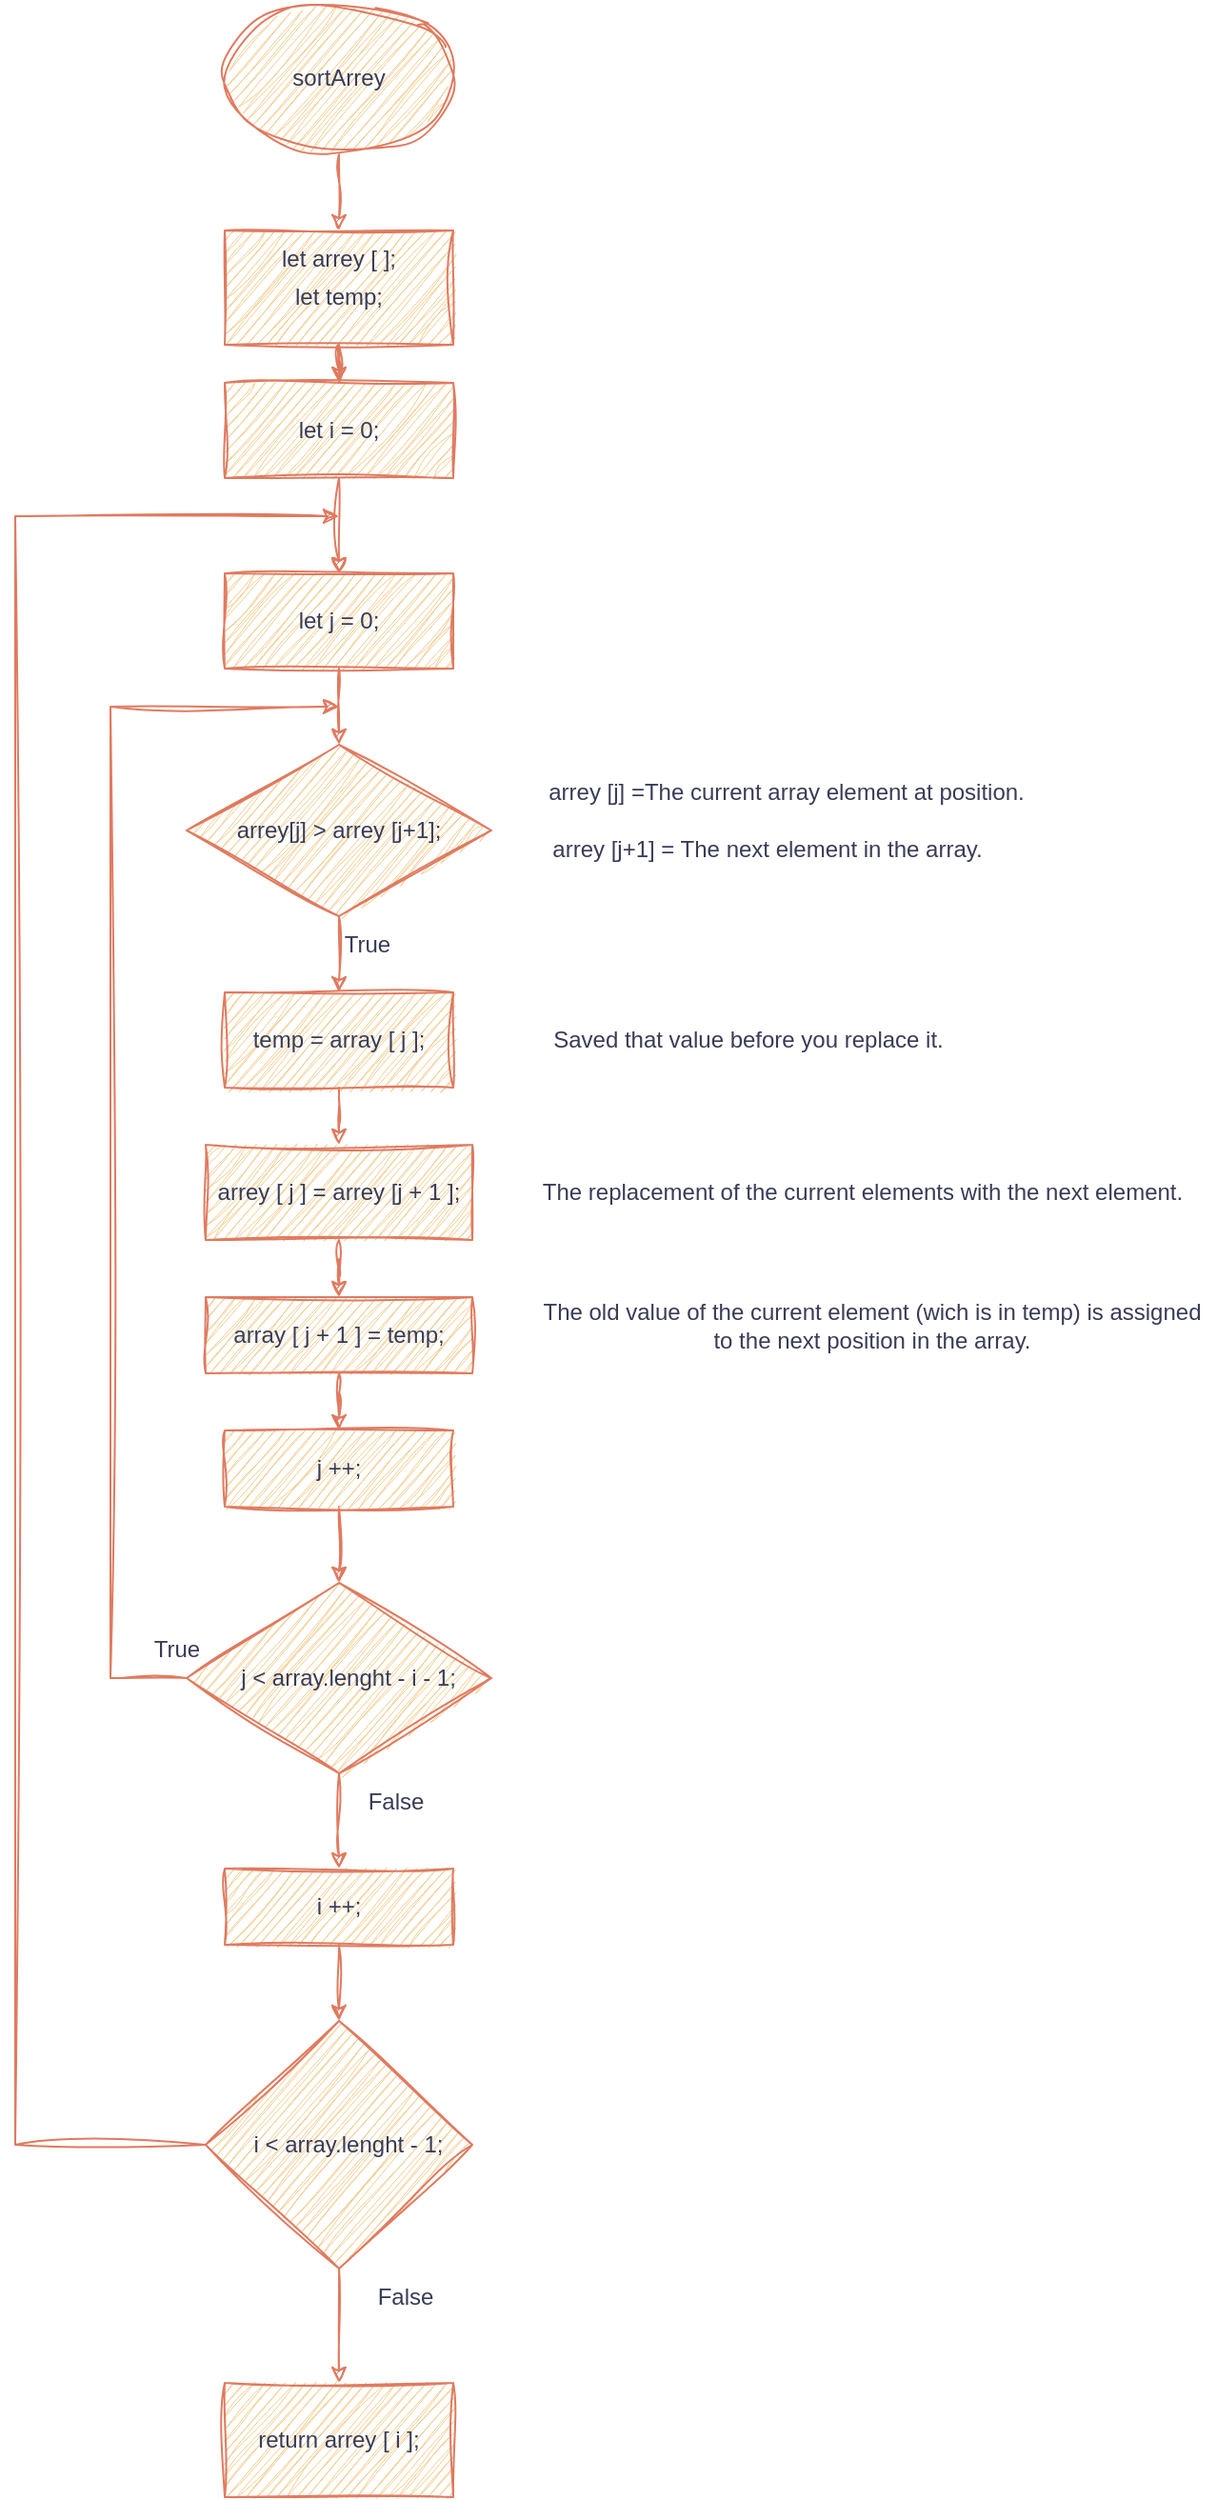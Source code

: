 <mxfile version="24.7.17" pages="12">
  <diagram name="Bubble_sort" id="w7XEccwgXNLcwyQqNgja">
    <mxGraphModel dx="1434" dy="844" grid="1" gridSize="10" guides="1" tooltips="1" connect="1" arrows="1" fold="1" page="1" pageScale="1" pageWidth="16000" pageHeight="22000" math="0" shadow="0">
      <root>
        <mxCell id="0" />
        <mxCell id="1" parent="0" />
        <mxCell id="LS-K6JGaa22AWSyyQMGZ-1" value="" style="edgeStyle=orthogonalEdgeStyle;rounded=0;orthogonalLoop=1;jettySize=auto;html=1;labelBackgroundColor=none;strokeColor=#E07A5F;fontColor=default;sketch=1;curveFitting=1;jiggle=2;" parent="1" source="LS-K6JGaa22AWSyyQMGZ-2" target="LS-K6JGaa22AWSyyQMGZ-4" edge="1">
          <mxGeometry relative="1" as="geometry" />
        </mxCell>
        <mxCell id="LS-K6JGaa22AWSyyQMGZ-2" value="" style="ellipse;whiteSpace=wrap;html=1;labelBackgroundColor=none;fillColor=#F2CC8F;strokeColor=#E07A5F;fontColor=#393C56;sketch=1;curveFitting=1;jiggle=2;" parent="1" vertex="1">
          <mxGeometry x="790" y="100" width="120" height="80" as="geometry" />
        </mxCell>
        <mxCell id="LS-K6JGaa22AWSyyQMGZ-3" value="sortArrey" style="text;html=1;align=center;verticalAlign=middle;whiteSpace=wrap;rounded=0;labelBackgroundColor=none;fontColor=#393C56;sketch=1;curveFitting=1;jiggle=2;" parent="1" vertex="1">
          <mxGeometry x="820" y="125" width="60" height="30" as="geometry" />
        </mxCell>
        <mxCell id="LS-K6JGaa22AWSyyQMGZ-4" value="" style="whiteSpace=wrap;html=1;labelBackgroundColor=none;fillColor=#F2CC8F;strokeColor=#E07A5F;fontColor=#393C56;sketch=1;curveFitting=1;jiggle=2;" parent="1" vertex="1">
          <mxGeometry x="790" y="220" width="120" height="60" as="geometry" />
        </mxCell>
        <mxCell id="LS-K6JGaa22AWSyyQMGZ-5" value="let arrey [ ];" style="text;html=1;align=center;verticalAlign=middle;whiteSpace=wrap;rounded=0;labelBackgroundColor=none;fontColor=#393C56;sketch=1;curveFitting=1;jiggle=2;" parent="1" vertex="1">
          <mxGeometry x="805" y="220" width="90" height="30" as="geometry" />
        </mxCell>
        <mxCell id="LS-K6JGaa22AWSyyQMGZ-6" value="" style="edgeStyle=orthogonalEdgeStyle;rounded=0;orthogonalLoop=1;jettySize=auto;html=1;labelBackgroundColor=none;strokeColor=#E07A5F;fontColor=default;sketch=1;curveFitting=1;jiggle=2;" parent="1" source="LS-K6JGaa22AWSyyQMGZ-7" target="LS-K6JGaa22AWSyyQMGZ-8" edge="1">
          <mxGeometry relative="1" as="geometry" />
        </mxCell>
        <mxCell id="LS-K6JGaa22AWSyyQMGZ-7" value="let temp;" style="text;html=1;align=center;verticalAlign=middle;whiteSpace=wrap;rounded=0;labelBackgroundColor=none;fontColor=#393C56;sketch=1;curveFitting=1;jiggle=2;" parent="1" vertex="1">
          <mxGeometry x="820" y="230" width="60" height="50" as="geometry" />
        </mxCell>
        <mxCell id="LS-K6JGaa22AWSyyQMGZ-8" value="let i = 0;" style="whiteSpace=wrap;html=1;labelBackgroundColor=none;fillColor=#F2CC8F;strokeColor=#E07A5F;fontColor=#393C56;sketch=1;curveFitting=1;jiggle=2;" parent="1" vertex="1">
          <mxGeometry x="790" y="300" width="120" height="50" as="geometry" />
        </mxCell>
        <mxCell id="LS-K6JGaa22AWSyyQMGZ-9" value="" style="edgeStyle=orthogonalEdgeStyle;rounded=0;orthogonalLoop=1;jettySize=auto;html=1;labelBackgroundColor=none;strokeColor=#E07A5F;fontColor=default;sketch=1;curveFitting=1;jiggle=2;" parent="1" source="LS-K6JGaa22AWSyyQMGZ-10" target="LS-K6JGaa22AWSyyQMGZ-13" edge="1">
          <mxGeometry relative="1" as="geometry" />
        </mxCell>
        <mxCell id="LS-K6JGaa22AWSyyQMGZ-10" value="let j = 0;" style="whiteSpace=wrap;html=1;labelBackgroundColor=none;fillColor=#F2CC8F;strokeColor=#E07A5F;fontColor=#393C56;sketch=1;curveFitting=1;jiggle=2;" parent="1" vertex="1">
          <mxGeometry x="790" y="400" width="120" height="50" as="geometry" />
        </mxCell>
        <mxCell id="LS-K6JGaa22AWSyyQMGZ-11" value="" style="endArrow=classic;html=1;rounded=0;exitX=0.5;exitY=1;exitDx=0;exitDy=0;labelBackgroundColor=none;strokeColor=#E07A5F;fontColor=default;sketch=1;curveFitting=1;jiggle=2;" parent="1" source="LS-K6JGaa22AWSyyQMGZ-8" target="LS-K6JGaa22AWSyyQMGZ-10" edge="1">
          <mxGeometry width="50" height="50" relative="1" as="geometry">
            <mxPoint x="1190" y="560" as="sourcePoint" />
            <mxPoint x="1240" y="510" as="targetPoint" />
          </mxGeometry>
        </mxCell>
        <mxCell id="LS-K6JGaa22AWSyyQMGZ-12" value="" style="edgeStyle=orthogonalEdgeStyle;rounded=0;orthogonalLoop=1;jettySize=auto;html=1;labelBackgroundColor=none;strokeColor=#E07A5F;fontColor=default;sketch=1;curveFitting=1;jiggle=2;" parent="1" source="LS-K6JGaa22AWSyyQMGZ-13" target="LS-K6JGaa22AWSyyQMGZ-18" edge="1">
          <mxGeometry relative="1" as="geometry" />
        </mxCell>
        <mxCell id="LS-K6JGaa22AWSyyQMGZ-13" value="" style="rhombus;whiteSpace=wrap;html=1;labelBackgroundColor=none;fillColor=#F2CC8F;strokeColor=#E07A5F;fontColor=#393C56;sketch=1;curveFitting=1;jiggle=2;" parent="1" vertex="1">
          <mxGeometry x="770" y="490" width="160" height="90" as="geometry" />
        </mxCell>
        <mxCell id="LS-K6JGaa22AWSyyQMGZ-14" value="arrey[j] &amp;gt; arrey [j+1];" style="text;html=1;align=center;verticalAlign=middle;whiteSpace=wrap;rounded=0;labelBackgroundColor=none;fontColor=#393C56;sketch=1;curveFitting=1;jiggle=2;" parent="1" vertex="1">
          <mxGeometry x="785" y="520" width="130" height="30" as="geometry" />
        </mxCell>
        <mxCell id="LS-K6JGaa22AWSyyQMGZ-15" value="arrey [j] =The current array element at position." style="text;html=1;align=center;verticalAlign=middle;whiteSpace=wrap;rounded=0;labelBackgroundColor=none;fontColor=#393C56;sketch=1;curveFitting=1;jiggle=2;" parent="1" vertex="1">
          <mxGeometry x="950" y="500" width="270" height="30" as="geometry" />
        </mxCell>
        <mxCell id="LS-K6JGaa22AWSyyQMGZ-16" value="arrey [j+1] = The next element in the array." style="text;html=1;align=center;verticalAlign=middle;whiteSpace=wrap;rounded=0;labelBackgroundColor=none;fontColor=#393C56;sketch=1;curveFitting=1;jiggle=2;" parent="1" vertex="1">
          <mxGeometry x="950" y="530" width="250" height="30" as="geometry" />
        </mxCell>
        <mxCell id="LS-K6JGaa22AWSyyQMGZ-17" value="" style="edgeStyle=orthogonalEdgeStyle;rounded=0;orthogonalLoop=1;jettySize=auto;html=1;labelBackgroundColor=none;strokeColor=#E07A5F;fontColor=default;sketch=1;curveFitting=1;jiggle=2;" parent="1" source="LS-K6JGaa22AWSyyQMGZ-18" target="LS-K6JGaa22AWSyyQMGZ-23" edge="1">
          <mxGeometry relative="1" as="geometry" />
        </mxCell>
        <mxCell id="LS-K6JGaa22AWSyyQMGZ-18" value="" style="whiteSpace=wrap;html=1;labelBackgroundColor=none;fillColor=#F2CC8F;strokeColor=#E07A5F;fontColor=#393C56;sketch=1;curveFitting=1;jiggle=2;" parent="1" vertex="1">
          <mxGeometry x="790" y="620" width="120" height="50" as="geometry" />
        </mxCell>
        <mxCell id="LS-K6JGaa22AWSyyQMGZ-19" value="True" style="text;html=1;align=center;verticalAlign=middle;whiteSpace=wrap;rounded=0;labelBackgroundColor=none;fontColor=#393C56;sketch=1;curveFitting=1;jiggle=2;" parent="1" vertex="1">
          <mxGeometry x="835" y="580" width="60" height="30" as="geometry" />
        </mxCell>
        <mxCell id="LS-K6JGaa22AWSyyQMGZ-20" value="temp = array [ j ];" style="text;html=1;align=center;verticalAlign=middle;whiteSpace=wrap;rounded=0;labelBackgroundColor=none;fontColor=#393C56;sketch=1;curveFitting=1;jiggle=2;" parent="1" vertex="1">
          <mxGeometry x="795" y="630" width="110" height="30" as="geometry" />
        </mxCell>
        <mxCell id="LS-K6JGaa22AWSyyQMGZ-21" value="Saved that value before you replace it." style="text;html=1;align=center;verticalAlign=middle;whiteSpace=wrap;rounded=0;labelBackgroundColor=none;fontColor=#393C56;sketch=1;curveFitting=1;jiggle=2;" parent="1" vertex="1">
          <mxGeometry x="950" y="630" width="230" height="30" as="geometry" />
        </mxCell>
        <mxCell id="LS-K6JGaa22AWSyyQMGZ-22" value="" style="edgeStyle=orthogonalEdgeStyle;rounded=0;orthogonalLoop=1;jettySize=auto;html=1;labelBackgroundColor=none;strokeColor=#E07A5F;fontColor=default;sketch=1;curveFitting=1;jiggle=2;" parent="1" source="LS-K6JGaa22AWSyyQMGZ-23" target="LS-K6JGaa22AWSyyQMGZ-27" edge="1">
          <mxGeometry relative="1" as="geometry" />
        </mxCell>
        <mxCell id="LS-K6JGaa22AWSyyQMGZ-23" value="" style="whiteSpace=wrap;html=1;labelBackgroundColor=none;fillColor=#F2CC8F;strokeColor=#E07A5F;fontColor=#393C56;sketch=1;curveFitting=1;jiggle=2;" parent="1" vertex="1">
          <mxGeometry x="780" y="700" width="140" height="50" as="geometry" />
        </mxCell>
        <mxCell id="LS-K6JGaa22AWSyyQMGZ-24" value="arrey [ j ] = arrey [j + 1 ];" style="text;html=1;align=center;verticalAlign=middle;whiteSpace=wrap;rounded=0;labelBackgroundColor=none;fontColor=#393C56;sketch=1;curveFitting=1;jiggle=2;" parent="1" vertex="1">
          <mxGeometry x="785" y="710" width="130" height="30" as="geometry" />
        </mxCell>
        <mxCell id="LS-K6JGaa22AWSyyQMGZ-25" value="The replacement of the current elements with the next element." style="text;html=1;align=center;verticalAlign=middle;whiteSpace=wrap;rounded=0;labelBackgroundColor=none;fontColor=#393C56;sketch=1;curveFitting=1;jiggle=2;" parent="1" vertex="1">
          <mxGeometry x="950" y="710" width="350" height="30" as="geometry" />
        </mxCell>
        <mxCell id="LS-K6JGaa22AWSyyQMGZ-26" value="" style="edgeStyle=orthogonalEdgeStyle;rounded=0;orthogonalLoop=1;jettySize=auto;html=1;labelBackgroundColor=none;strokeColor=#E07A5F;fontColor=default;sketch=1;curveFitting=1;jiggle=2;" parent="1" source="LS-K6JGaa22AWSyyQMGZ-27" target="LS-K6JGaa22AWSyyQMGZ-31" edge="1">
          <mxGeometry relative="1" as="geometry" />
        </mxCell>
        <mxCell id="LS-K6JGaa22AWSyyQMGZ-27" value="" style="whiteSpace=wrap;html=1;labelBackgroundColor=none;fillColor=#F2CC8F;strokeColor=#E07A5F;fontColor=#393C56;sketch=1;curveFitting=1;jiggle=2;" parent="1" vertex="1">
          <mxGeometry x="780" y="780" width="140" height="40" as="geometry" />
        </mxCell>
        <mxCell id="LS-K6JGaa22AWSyyQMGZ-28" value="array [ j + 1 ] = temp;" style="text;html=1;align=center;verticalAlign=middle;whiteSpace=wrap;rounded=0;labelBackgroundColor=none;fontColor=#393C56;sketch=1;curveFitting=1;jiggle=2;" parent="1" vertex="1">
          <mxGeometry x="790" y="785" width="120" height="30" as="geometry" />
        </mxCell>
        <mxCell id="LS-K6JGaa22AWSyyQMGZ-29" value="The old value of the current element (wich is in temp) is assigned to the next position in the array." style="text;html=1;align=center;verticalAlign=middle;whiteSpace=wrap;rounded=0;labelBackgroundColor=none;fontColor=#393C56;sketch=1;curveFitting=1;jiggle=2;" parent="1" vertex="1">
          <mxGeometry x="950" y="780" width="360" height="30" as="geometry" />
        </mxCell>
        <mxCell id="LS-K6JGaa22AWSyyQMGZ-30" value="" style="edgeStyle=orthogonalEdgeStyle;rounded=0;orthogonalLoop=1;jettySize=auto;html=1;labelBackgroundColor=none;strokeColor=#E07A5F;fontColor=default;sketch=1;curveFitting=1;jiggle=2;" parent="1" source="LS-K6JGaa22AWSyyQMGZ-31" target="LS-K6JGaa22AWSyyQMGZ-34" edge="1">
          <mxGeometry relative="1" as="geometry" />
        </mxCell>
        <mxCell id="LS-K6JGaa22AWSyyQMGZ-31" value="" style="whiteSpace=wrap;html=1;labelBackgroundColor=none;fillColor=#F2CC8F;strokeColor=#E07A5F;fontColor=#393C56;sketch=1;curveFitting=1;jiggle=2;" parent="1" vertex="1">
          <mxGeometry x="790" y="850" width="120" height="40" as="geometry" />
        </mxCell>
        <mxCell id="LS-K6JGaa22AWSyyQMGZ-32" value="j ++;" style="text;html=1;align=center;verticalAlign=middle;whiteSpace=wrap;rounded=0;labelBackgroundColor=none;fontColor=#393C56;sketch=1;curveFitting=1;jiggle=2;" parent="1" vertex="1">
          <mxGeometry x="820" y="855" width="60" height="30" as="geometry" />
        </mxCell>
        <mxCell id="LS-K6JGaa22AWSyyQMGZ-33" value="" style="edgeStyle=orthogonalEdgeStyle;rounded=0;orthogonalLoop=1;jettySize=auto;html=1;labelBackgroundColor=none;strokeColor=#E07A5F;fontColor=default;sketch=1;curveFitting=1;jiggle=2;" parent="1" source="LS-K6JGaa22AWSyyQMGZ-34" target="LS-K6JGaa22AWSyyQMGZ-39" edge="1">
          <mxGeometry relative="1" as="geometry" />
        </mxCell>
        <mxCell id="LS-K6JGaa22AWSyyQMGZ-34" value="" style="rhombus;whiteSpace=wrap;html=1;labelBackgroundColor=none;fillColor=#F2CC8F;strokeColor=#E07A5F;fontColor=#393C56;sketch=1;curveFitting=1;jiggle=2;" parent="1" vertex="1">
          <mxGeometry x="770" y="930" width="160" height="100" as="geometry" />
        </mxCell>
        <mxCell id="LS-K6JGaa22AWSyyQMGZ-35" value="j &amp;lt; array.lenght - i - 1;" style="text;html=1;align=center;verticalAlign=middle;whiteSpace=wrap;rounded=0;labelBackgroundColor=none;fontColor=#393C56;sketch=1;curveFitting=1;jiggle=2;" parent="1" vertex="1">
          <mxGeometry x="790" y="965" width="130" height="30" as="geometry" />
        </mxCell>
        <mxCell id="LS-K6JGaa22AWSyyQMGZ-36" value="" style="endArrow=classic;html=1;rounded=0;exitX=0;exitY=0.5;exitDx=0;exitDy=0;labelBackgroundColor=none;strokeColor=#E07A5F;fontColor=default;sketch=1;curveFitting=1;jiggle=2;" parent="1" source="LS-K6JGaa22AWSyyQMGZ-34" edge="1">
          <mxGeometry width="50" height="50" relative="1" as="geometry">
            <mxPoint x="1000" y="760" as="sourcePoint" />
            <mxPoint x="850" y="470" as="targetPoint" />
            <Array as="points">
              <mxPoint x="730" y="980" />
              <mxPoint x="730" y="470" />
            </Array>
          </mxGeometry>
        </mxCell>
        <mxCell id="LS-K6JGaa22AWSyyQMGZ-37" value="True" style="text;html=1;align=center;verticalAlign=middle;whiteSpace=wrap;rounded=0;labelBackgroundColor=none;fontColor=#393C56;sketch=1;curveFitting=1;jiggle=2;" parent="1" vertex="1">
          <mxGeometry x="735" y="950" width="60" height="30" as="geometry" />
        </mxCell>
        <mxCell id="LS-K6JGaa22AWSyyQMGZ-38" value="" style="edgeStyle=orthogonalEdgeStyle;rounded=0;orthogonalLoop=1;jettySize=auto;html=1;labelBackgroundColor=none;strokeColor=#E07A5F;fontColor=default;sketch=1;curveFitting=1;jiggle=2;" parent="1" source="LS-K6JGaa22AWSyyQMGZ-39" target="LS-K6JGaa22AWSyyQMGZ-42" edge="1">
          <mxGeometry relative="1" as="geometry" />
        </mxCell>
        <mxCell id="LS-K6JGaa22AWSyyQMGZ-39" value="i ++;" style="whiteSpace=wrap;html=1;labelBackgroundColor=none;fillColor=#F2CC8F;strokeColor=#E07A5F;fontColor=#393C56;sketch=1;curveFitting=1;jiggle=2;" parent="1" vertex="1">
          <mxGeometry x="790" y="1080" width="120" height="40" as="geometry" />
        </mxCell>
        <mxCell id="LS-K6JGaa22AWSyyQMGZ-40" value="False" style="text;html=1;align=center;verticalAlign=middle;whiteSpace=wrap;rounded=0;labelBackgroundColor=none;fontColor=#393C56;sketch=1;curveFitting=1;jiggle=2;" parent="1" vertex="1">
          <mxGeometry x="850" y="1030" width="60" height="30" as="geometry" />
        </mxCell>
        <mxCell id="LS-K6JGaa22AWSyyQMGZ-41" value="" style="edgeStyle=orthogonalEdgeStyle;rounded=0;orthogonalLoop=1;jettySize=auto;html=1;labelBackgroundColor=none;strokeColor=#E07A5F;fontColor=default;sketch=1;curveFitting=1;jiggle=2;" parent="1" source="LS-K6JGaa22AWSyyQMGZ-42" target="LS-K6JGaa22AWSyyQMGZ-44" edge="1">
          <mxGeometry relative="1" as="geometry" />
        </mxCell>
        <mxCell id="LS-K6JGaa22AWSyyQMGZ-42" value="" style="rhombus;whiteSpace=wrap;html=1;labelBackgroundColor=none;fillColor=#F2CC8F;strokeColor=#E07A5F;fontColor=#393C56;sketch=1;curveFitting=1;jiggle=2;" parent="1" vertex="1">
          <mxGeometry x="780" y="1160" width="140" height="130" as="geometry" />
        </mxCell>
        <mxCell id="LS-K6JGaa22AWSyyQMGZ-43" value="i &amp;lt; array.lenght - 1;" style="text;html=1;align=center;verticalAlign=middle;whiteSpace=wrap;rounded=0;labelBackgroundColor=none;fontColor=#393C56;sketch=1;curveFitting=1;jiggle=2;" parent="1" vertex="1">
          <mxGeometry x="790" y="1210" width="130" height="30" as="geometry" />
        </mxCell>
        <mxCell id="LS-K6JGaa22AWSyyQMGZ-44" value="return arrey [ i ];" style="whiteSpace=wrap;html=1;labelBackgroundColor=none;fillColor=#F2CC8F;strokeColor=#E07A5F;fontColor=#393C56;sketch=1;curveFitting=1;jiggle=2;" parent="1" vertex="1">
          <mxGeometry x="790" y="1350" width="120" height="60" as="geometry" />
        </mxCell>
        <mxCell id="LS-K6JGaa22AWSyyQMGZ-45" value="False" style="text;html=1;align=center;verticalAlign=middle;whiteSpace=wrap;rounded=0;labelBackgroundColor=none;fontColor=#393C56;sketch=1;curveFitting=1;jiggle=2;" parent="1" vertex="1">
          <mxGeometry x="855" y="1290" width="60" height="30" as="geometry" />
        </mxCell>
        <mxCell id="LS-K6JGaa22AWSyyQMGZ-46" value="" style="endArrow=classic;html=1;rounded=0;exitX=0;exitY=0.5;exitDx=0;exitDy=0;labelBackgroundColor=none;strokeColor=#E07A5F;fontColor=default;sketch=1;curveFitting=1;jiggle=2;" parent="1" source="LS-K6JGaa22AWSyyQMGZ-42" edge="1">
          <mxGeometry width="50" height="50" relative="1" as="geometry">
            <mxPoint x="1210" y="780" as="sourcePoint" />
            <mxPoint x="850" y="370" as="targetPoint" />
            <Array as="points">
              <mxPoint x="680" y="1225" />
              <mxPoint x="680" y="370" />
            </Array>
          </mxGeometry>
        </mxCell>
      </root>
    </mxGraphModel>
  </diagram>
  <diagram id="sUANR7m3RojEHEZACsEZ" name="Quick_sort">
    <mxGraphModel dx="1434" dy="844" grid="1" gridSize="10" guides="1" tooltips="1" connect="1" arrows="1" fold="1" page="1" pageScale="1" pageWidth="16000" pageHeight="22000" math="0" shadow="0">
      <root>
        <mxCell id="0" />
        <mxCell id="1" parent="0" />
        <mxCell id="kO4k9dA9Kiq4cUgECjxc-1" value="" style="edgeStyle=orthogonalEdgeStyle;rounded=0;orthogonalLoop=1;jettySize=auto;html=1;labelBackgroundColor=none;strokeColor=#E07A5F;fontColor=default;sketch=1;curveFitting=1;jiggle=2;" parent="1" source="kO4k9dA9Kiq4cUgECjxc-2" target="kO4k9dA9Kiq4cUgECjxc-5" edge="1">
          <mxGeometry relative="1" as="geometry" />
        </mxCell>
        <mxCell id="kO4k9dA9Kiq4cUgECjxc-2" value="" style="ellipse;whiteSpace=wrap;html=1;labelBackgroundColor=none;fillColor=#F2CC8F;strokeColor=#E07A5F;fontColor=#393C56;sketch=1;curveFitting=1;jiggle=2;" parent="1" vertex="1">
          <mxGeometry x="950" y="100" width="120" height="80" as="geometry" />
        </mxCell>
        <mxCell id="kO4k9dA9Kiq4cUgECjxc-3" value="quickSort" style="text;html=1;align=center;verticalAlign=middle;whiteSpace=wrap;rounded=0;labelBackgroundColor=none;fontColor=#393C56;sketch=1;curveFitting=1;jiggle=2;" parent="1" vertex="1">
          <mxGeometry x="980" y="125" width="60" height="30" as="geometry" />
        </mxCell>
        <mxCell id="kO4k9dA9Kiq4cUgECjxc-4" value="" style="edgeStyle=orthogonalEdgeStyle;rounded=0;orthogonalLoop=1;jettySize=auto;html=1;labelBackgroundColor=none;strokeColor=#E07A5F;fontColor=default;sketch=1;curveFitting=1;jiggle=2;" parent="1" source="kO4k9dA9Kiq4cUgECjxc-5" target="kO4k9dA9Kiq4cUgECjxc-6" edge="1">
          <mxGeometry relative="1" as="geometry" />
        </mxCell>
        <mxCell id="kO4k9dA9Kiq4cUgECjxc-5" value="let arrey [ ];" style="whiteSpace=wrap;html=1;labelBackgroundColor=none;fillColor=#F2CC8F;strokeColor=#E07A5F;fontColor=#393C56;sketch=1;curveFitting=1;jiggle=2;" parent="1" vertex="1">
          <mxGeometry x="950" y="230" width="120" height="40" as="geometry" />
        </mxCell>
        <mxCell id="kO4k9dA9Kiq4cUgECjxc-6" value="" style="whiteSpace=wrap;html=1;labelBackgroundColor=none;fillColor=#F2CC8F;strokeColor=#E07A5F;fontColor=#393C56;sketch=1;curveFitting=1;jiggle=2;" parent="1" vertex="1">
          <mxGeometry x="920" y="300" width="180" height="40" as="geometry" />
        </mxCell>
        <mxCell id="kO4k9dA9Kiq4cUgECjxc-7" value="" style="edgeStyle=orthogonalEdgeStyle;rounded=0;orthogonalLoop=1;jettySize=auto;html=1;labelBackgroundColor=none;strokeColor=#E07A5F;fontColor=default;sketch=1;curveFitting=1;jiggle=2;" parent="1" source="kO4k9dA9Kiq4cUgECjxc-8" target="kO4k9dA9Kiq4cUgECjxc-10" edge="1">
          <mxGeometry relative="1" as="geometry" />
        </mxCell>
        <mxCell id="kO4k9dA9Kiq4cUgECjxc-8" value="const first_element = arrey [0];" style="text;html=1;align=center;verticalAlign=middle;whiteSpace=wrap;rounded=0;labelBackgroundColor=none;fontColor=#393C56;sketch=1;curveFitting=1;jiggle=2;" parent="1" vertex="1">
          <mxGeometry x="925" y="305" width="170" height="30" as="geometry" />
        </mxCell>
        <mxCell id="kO4k9dA9Kiq4cUgECjxc-9" value="" style="edgeStyle=orthogonalEdgeStyle;rounded=0;orthogonalLoop=1;jettySize=auto;html=1;labelBackgroundColor=none;strokeColor=#E07A5F;fontColor=default;sketch=1;curveFitting=1;jiggle=2;" parent="1" source="kO4k9dA9Kiq4cUgECjxc-10" target="kO4k9dA9Kiq4cUgECjxc-13" edge="1">
          <mxGeometry relative="1" as="geometry" />
        </mxCell>
        <mxCell id="kO4k9dA9Kiq4cUgECjxc-10" value="" style="whiteSpace=wrap;html=1;labelBackgroundColor=none;fillColor=#F2CC8F;strokeColor=#E07A5F;fontColor=#393C56;sketch=1;curveFitting=1;jiggle=2;" parent="1" vertex="1">
          <mxGeometry x="950" y="370" width="120" height="50" as="geometry" />
        </mxCell>
        <mxCell id="kO4k9dA9Kiq4cUgECjxc-11" value="let left = [ ];&lt;div&gt;let right = [ ];&lt;/div&gt;" style="text;html=1;align=center;verticalAlign=middle;whiteSpace=wrap;rounded=0;labelBackgroundColor=none;fontColor=#393C56;sketch=1;curveFitting=1;jiggle=2;" parent="1" vertex="1">
          <mxGeometry x="945" y="380" width="130" height="30" as="geometry" />
        </mxCell>
        <mxCell id="kO4k9dA9Kiq4cUgECjxc-12" value="" style="edgeStyle=orthogonalEdgeStyle;rounded=0;orthogonalLoop=1;jettySize=auto;html=1;labelBackgroundColor=none;strokeColor=#E07A5F;fontColor=default;sketch=1;curveFitting=1;jiggle=2;" parent="1" source="kO4k9dA9Kiq4cUgECjxc-13" target="kO4k9dA9Kiq4cUgECjxc-17" edge="1">
          <mxGeometry relative="1" as="geometry" />
        </mxCell>
        <mxCell id="kO4k9dA9Kiq4cUgECjxc-13" value="" style="whiteSpace=wrap;html=1;labelBackgroundColor=none;fillColor=#F2CC8F;strokeColor=#E07A5F;fontColor=#393C56;sketch=1;curveFitting=1;jiggle=2;" parent="1" vertex="1">
          <mxGeometry x="950" y="460" width="120" height="40" as="geometry" />
        </mxCell>
        <mxCell id="kO4k9dA9Kiq4cUgECjxc-14" value="i = 1;" style="text;html=1;align=center;verticalAlign=middle;whiteSpace=wrap;rounded=0;labelBackgroundColor=none;fontColor=#393C56;sketch=1;curveFitting=1;jiggle=2;" parent="1" vertex="1">
          <mxGeometry x="980" y="465" width="60" height="30" as="geometry" />
        </mxCell>
        <mxCell id="kO4k9dA9Kiq4cUgECjxc-15" value="" style="edgeStyle=orthogonalEdgeStyle;rounded=0;orthogonalLoop=1;jettySize=auto;html=1;labelBackgroundColor=none;strokeColor=#E07A5F;fontColor=default;sketch=1;curveFitting=1;jiggle=2;" parent="1" source="kO4k9dA9Kiq4cUgECjxc-17" target="kO4k9dA9Kiq4cUgECjxc-20" edge="1">
          <mxGeometry relative="1" as="geometry" />
        </mxCell>
        <mxCell id="kO4k9dA9Kiq4cUgECjxc-16" value="" style="edgeStyle=orthogonalEdgeStyle;rounded=0;orthogonalLoop=1;jettySize=auto;html=1;labelBackgroundColor=none;strokeColor=#E07A5F;fontColor=default;sketch=1;curveFitting=1;jiggle=2;" parent="1" source="kO4k9dA9Kiq4cUgECjxc-17" target="kO4k9dA9Kiq4cUgECjxc-23" edge="1">
          <mxGeometry relative="1" as="geometry" />
        </mxCell>
        <mxCell id="kO4k9dA9Kiq4cUgECjxc-17" value="" style="rhombus;whiteSpace=wrap;html=1;labelBackgroundColor=none;fillColor=#F2CC8F;strokeColor=#E07A5F;fontColor=#393C56;sketch=1;curveFitting=1;jiggle=2;" parent="1" vertex="1">
          <mxGeometry x="910" y="530" width="200" height="100" as="geometry" />
        </mxCell>
        <mxCell id="kO4k9dA9Kiq4cUgECjxc-18" value="arrey [ i ] &amp;lt; first_element;" style="text;html=1;align=center;verticalAlign=middle;whiteSpace=wrap;rounded=0;labelBackgroundColor=none;fontColor=#393C56;sketch=1;curveFitting=1;jiggle=2;" parent="1" vertex="1">
          <mxGeometry x="937.5" y="565" width="145" height="30" as="geometry" />
        </mxCell>
        <mxCell id="kO4k9dA9Kiq4cUgECjxc-19" value="" style="edgeStyle=orthogonalEdgeStyle;rounded=0;orthogonalLoop=1;jettySize=auto;html=1;labelBackgroundColor=none;strokeColor=#E07A5F;fontColor=default;sketch=1;curveFitting=1;jiggle=2;" parent="1" source="kO4k9dA9Kiq4cUgECjxc-20" target="kO4k9dA9Kiq4cUgECjxc-27" edge="1">
          <mxGeometry relative="1" as="geometry" />
        </mxCell>
        <mxCell id="kO4k9dA9Kiq4cUgECjxc-20" value="" style="whiteSpace=wrap;html=1;labelBackgroundColor=none;fillColor=#F2CC8F;strokeColor=#E07A5F;fontColor=#393C56;sketch=1;curveFitting=1;jiggle=2;" parent="1" vertex="1">
          <mxGeometry x="930" y="680" width="160" height="60" as="geometry" />
        </mxCell>
        <mxCell id="kO4k9dA9Kiq4cUgECjxc-21" value="True" style="text;html=1;align=center;verticalAlign=middle;whiteSpace=wrap;rounded=0;labelBackgroundColor=none;fontColor=#393C56;sketch=1;curveFitting=1;jiggle=2;" parent="1" vertex="1">
          <mxGeometry x="1010" y="630" width="60" height="30" as="geometry" />
        </mxCell>
        <mxCell id="kO4k9dA9Kiq4cUgECjxc-22" value="Push element in the left arrey." style="text;html=1;align=center;verticalAlign=middle;whiteSpace=wrap;rounded=0;labelBackgroundColor=none;fontColor=#393C56;sketch=1;curveFitting=1;jiggle=2;" parent="1" vertex="1">
          <mxGeometry x="940" y="695" width="140" height="30" as="geometry" />
        </mxCell>
        <mxCell id="kO4k9dA9Kiq4cUgECjxc-23" value="" style="whiteSpace=wrap;html=1;labelBackgroundColor=none;fillColor=#F2CC8F;strokeColor=#E07A5F;fontColor=#393C56;sketch=1;curveFitting=1;jiggle=2;" parent="1" vertex="1">
          <mxGeometry x="610" y="550" width="180" height="60" as="geometry" />
        </mxCell>
        <mxCell id="kO4k9dA9Kiq4cUgECjxc-24" value="Push element in the right arrey." style="text;html=1;align=center;verticalAlign=middle;whiteSpace=wrap;rounded=0;labelBackgroundColor=none;fontColor=#393C56;sketch=1;curveFitting=1;jiggle=2;" parent="1" vertex="1">
          <mxGeometry x="630" y="565" width="140" height="30" as="geometry" />
        </mxCell>
        <mxCell id="kO4k9dA9Kiq4cUgECjxc-25" value="False" style="text;html=1;align=center;verticalAlign=middle;whiteSpace=wrap;rounded=0;labelBackgroundColor=none;fontColor=#393C56;sketch=1;curveFitting=1;jiggle=2;" parent="1" vertex="1">
          <mxGeometry x="865" y="580" width="60" height="30" as="geometry" />
        </mxCell>
        <mxCell id="kO4k9dA9Kiq4cUgECjxc-26" value="" style="edgeStyle=orthogonalEdgeStyle;rounded=0;orthogonalLoop=1;jettySize=auto;html=1;labelBackgroundColor=none;strokeColor=#E07A5F;fontColor=default;sketch=1;curveFitting=1;jiggle=2;" parent="1" source="kO4k9dA9Kiq4cUgECjxc-27" target="kO4k9dA9Kiq4cUgECjxc-31" edge="1">
          <mxGeometry relative="1" as="geometry" />
        </mxCell>
        <mxCell id="kO4k9dA9Kiq4cUgECjxc-27" value="" style="whiteSpace=wrap;html=1;labelBackgroundColor=none;fillColor=#F2CC8F;strokeColor=#E07A5F;fontColor=#393C56;sketch=1;curveFitting=1;jiggle=2;" parent="1" vertex="1">
          <mxGeometry x="950" y="820" width="120" height="40" as="geometry" />
        </mxCell>
        <mxCell id="kO4k9dA9Kiq4cUgECjxc-28" value="i ++ ;" style="text;html=1;align=center;verticalAlign=middle;whiteSpace=wrap;rounded=0;labelBackgroundColor=none;fontColor=#393C56;sketch=1;curveFitting=1;jiggle=2;" parent="1" vertex="1">
          <mxGeometry x="980" y="825" width="60" height="30" as="geometry" />
        </mxCell>
        <mxCell id="kO4k9dA9Kiq4cUgECjxc-29" value="" style="endArrow=classic;html=1;rounded=0;exitX=0.449;exitY=1.019;exitDx=0;exitDy=0;exitPerimeter=0;labelBackgroundColor=none;strokeColor=#E07A5F;fontColor=default;sketch=1;curveFitting=1;jiggle=2;" parent="1" source="kO4k9dA9Kiq4cUgECjxc-23" edge="1">
          <mxGeometry width="50" height="50" relative="1" as="geometry">
            <mxPoint x="960" y="730" as="sourcePoint" />
            <mxPoint x="1010" y="780" as="targetPoint" />
            <Array as="points">
              <mxPoint x="690" y="780" />
            </Array>
          </mxGeometry>
        </mxCell>
        <mxCell id="kO4k9dA9Kiq4cUgECjxc-30" value="" style="edgeStyle=orthogonalEdgeStyle;rounded=0;orthogonalLoop=1;jettySize=auto;html=1;labelBackgroundColor=none;strokeColor=#E07A5F;fontColor=default;sketch=1;curveFitting=1;jiggle=2;" parent="1" source="kO4k9dA9Kiq4cUgECjxc-31" target="kO4k9dA9Kiq4cUgECjxc-35" edge="1">
          <mxGeometry relative="1" as="geometry" />
        </mxCell>
        <mxCell id="kO4k9dA9Kiq4cUgECjxc-31" value="" style="rhombus;whiteSpace=wrap;html=1;labelBackgroundColor=none;fillColor=#F2CC8F;strokeColor=#E07A5F;fontColor=#393C56;sketch=1;curveFitting=1;jiggle=2;" parent="1" vertex="1">
          <mxGeometry x="920" y="900" width="180" height="100" as="geometry" />
        </mxCell>
        <mxCell id="kO4k9dA9Kiq4cUgECjxc-32" value="i &amp;lt; arrey.lenght;" style="text;html=1;align=center;verticalAlign=middle;whiteSpace=wrap;rounded=0;labelBackgroundColor=none;fontColor=#393C56;sketch=1;curveFitting=1;jiggle=2;" parent="1" vertex="1">
          <mxGeometry x="960" y="935" width="110" height="30" as="geometry" />
        </mxCell>
        <mxCell id="kO4k9dA9Kiq4cUgECjxc-33" value="" style="endArrow=classic;html=1;rounded=0;exitX=1;exitY=0.5;exitDx=0;exitDy=0;labelBackgroundColor=none;strokeColor=#E07A5F;fontColor=default;sketch=1;curveFitting=1;jiggle=2;" parent="1" source="kO4k9dA9Kiq4cUgECjxc-31" edge="1">
          <mxGeometry width="50" height="50" relative="1" as="geometry">
            <mxPoint x="960" y="810" as="sourcePoint" />
            <mxPoint x="1010" y="520" as="targetPoint" />
            <Array as="points">
              <mxPoint x="1150" y="950" />
              <mxPoint x="1150" y="520" />
            </Array>
          </mxGeometry>
        </mxCell>
        <mxCell id="kO4k9dA9Kiq4cUgECjxc-34" value="True" style="text;html=1;align=center;verticalAlign=middle;whiteSpace=wrap;rounded=0;labelBackgroundColor=none;fontColor=#393C56;sketch=1;curveFitting=1;jiggle=2;" parent="1" vertex="1">
          <mxGeometry x="1082.5" y="910" width="60" height="30" as="geometry" />
        </mxCell>
        <mxCell id="kO4k9dA9Kiq4cUgECjxc-35" value="" style="whiteSpace=wrap;html=1;labelBackgroundColor=none;fillColor=#F2CC8F;strokeColor=#E07A5F;fontColor=#393C56;sketch=1;curveFitting=1;jiggle=2;" parent="1" vertex="1">
          <mxGeometry x="840" y="1050" width="340" height="70" as="geometry" />
        </mxCell>
        <mxCell id="kO4k9dA9Kiq4cUgECjxc-36" value="return [quickSort(left), first_element, quickSort(right);" style="text;html=1;align=center;verticalAlign=middle;whiteSpace=wrap;rounded=0;labelBackgroundColor=none;fontColor=#393C56;sketch=1;curveFitting=1;jiggle=2;" parent="1" vertex="1">
          <mxGeometry x="870" y="1070" width="290" height="30" as="geometry" />
        </mxCell>
        <mxCell id="kO4k9dA9Kiq4cUgECjxc-37" value="False" style="text;html=1;align=center;verticalAlign=middle;whiteSpace=wrap;rounded=0;labelBackgroundColor=none;fontColor=#393C56;sketch=1;curveFitting=1;jiggle=2;" parent="1" vertex="1">
          <mxGeometry x="1010" y="1000" width="60" height="30" as="geometry" />
        </mxCell>
      </root>
    </mxGraphModel>
  </diagram>
  <diagram id="uXbko8Kc5b952Jeg7roJ" name="Selection_sort">
    <mxGraphModel dx="1434" dy="844" grid="1" gridSize="10" guides="1" tooltips="1" connect="1" arrows="1" fold="1" page="1" pageScale="1" pageWidth="16000" pageHeight="22000" math="0" shadow="0">
      <root>
        <mxCell id="0" />
        <mxCell id="1" parent="0" />
        <mxCell id="LQ6fVZEKfjqZ9GoTs_ts-1" value="" style="edgeStyle=orthogonalEdgeStyle;rounded=1;orthogonalLoop=1;jettySize=auto;html=1;labelBackgroundColor=none;strokeColor=#E07A5F;fontColor=default;sketch=1;curveFitting=1;jiggle=2;" parent="1" source="LQ6fVZEKfjqZ9GoTs_ts-2" target="LQ6fVZEKfjqZ9GoTs_ts-5" edge="1">
          <mxGeometry relative="1" as="geometry" />
        </mxCell>
        <mxCell id="LQ6fVZEKfjqZ9GoTs_ts-2" value="" style="ellipse;whiteSpace=wrap;html=1;labelBackgroundColor=none;fillColor=#F2CC8F;strokeColor=#E07A5F;fontColor=#393C56;sketch=1;curveFitting=1;jiggle=2;rounded=1;" parent="1" vertex="1">
          <mxGeometry x="960" y="150" width="120" height="80" as="geometry" />
        </mxCell>
        <mxCell id="LQ6fVZEKfjqZ9GoTs_ts-3" value="selectionSort" style="text;html=1;align=center;verticalAlign=middle;whiteSpace=wrap;rounded=1;labelBackgroundColor=none;fontColor=#393C56;sketch=1;curveFitting=1;jiggle=2;" parent="1" vertex="1">
          <mxGeometry x="990" y="175" width="60" height="30" as="geometry" />
        </mxCell>
        <mxCell id="LQ6fVZEKfjqZ9GoTs_ts-4" value="" style="edgeStyle=orthogonalEdgeStyle;rounded=1;orthogonalLoop=1;jettySize=auto;html=1;labelBackgroundColor=none;strokeColor=#E07A5F;fontColor=default;sketch=1;curveFitting=1;jiggle=2;" parent="1" source="LQ6fVZEKfjqZ9GoTs_ts-5" target="LQ6fVZEKfjqZ9GoTs_ts-7" edge="1">
          <mxGeometry relative="1" as="geometry" />
        </mxCell>
        <mxCell id="LQ6fVZEKfjqZ9GoTs_ts-5" value="" style="whiteSpace=wrap;html=1;labelBackgroundColor=none;fillColor=#F2CC8F;strokeColor=#E07A5F;fontColor=#393C56;sketch=1;curveFitting=1;jiggle=2;rounded=1;" parent="1" vertex="1">
          <mxGeometry x="960" y="260" width="120" height="50" as="geometry" />
        </mxCell>
        <mxCell id="LQ6fVZEKfjqZ9GoTs_ts-6" value="" style="edgeStyle=orthogonalEdgeStyle;rounded=1;orthogonalLoop=1;jettySize=auto;html=1;labelBackgroundColor=none;strokeColor=#E07A5F;fontColor=default;sketch=1;curveFitting=1;jiggle=2;" parent="1" source="LQ6fVZEKfjqZ9GoTs_ts-7" target="LQ6fVZEKfjqZ9GoTs_ts-11" edge="1">
          <mxGeometry relative="1" as="geometry" />
        </mxCell>
        <mxCell id="LQ6fVZEKfjqZ9GoTs_ts-7" value="" style="whiteSpace=wrap;html=1;labelBackgroundColor=none;fillColor=#F2CC8F;strokeColor=#E07A5F;fontColor=#393C56;sketch=1;curveFitting=1;jiggle=2;rounded=1;" parent="1" vertex="1">
          <mxGeometry x="960" y="360" width="120" height="50" as="geometry" />
        </mxCell>
        <mxCell id="LQ6fVZEKfjqZ9GoTs_ts-8" value="let arrey;" style="text;html=1;align=center;verticalAlign=middle;whiteSpace=wrap;rounded=1;labelBackgroundColor=none;fontColor=#393C56;sketch=1;curveFitting=1;jiggle=2;" parent="1" vertex="1">
          <mxGeometry x="965" y="270" width="110" height="30" as="geometry" />
        </mxCell>
        <mxCell id="LQ6fVZEKfjqZ9GoTs_ts-9" value="let n = arrey.lenght;" style="text;html=1;align=center;verticalAlign=middle;whiteSpace=wrap;rounded=1;labelBackgroundColor=none;fontColor=#393C56;sketch=1;curveFitting=1;jiggle=2;" parent="1" vertex="1">
          <mxGeometry x="965" y="370" width="110" height="30" as="geometry" />
        </mxCell>
        <mxCell id="LQ6fVZEKfjqZ9GoTs_ts-10" value="" style="edgeStyle=orthogonalEdgeStyle;rounded=1;orthogonalLoop=1;jettySize=auto;html=1;labelBackgroundColor=none;strokeColor=#E07A5F;fontColor=default;sketch=1;curveFitting=1;jiggle=2;" parent="1" source="LQ6fVZEKfjqZ9GoTs_ts-11" target="LQ6fVZEKfjqZ9GoTs_ts-14" edge="1">
          <mxGeometry relative="1" as="geometry" />
        </mxCell>
        <mxCell id="LQ6fVZEKfjqZ9GoTs_ts-11" value="" style="whiteSpace=wrap;html=1;labelBackgroundColor=none;fillColor=#F2CC8F;strokeColor=#E07A5F;fontColor=#393C56;sketch=1;curveFitting=1;jiggle=2;rounded=1;" parent="1" vertex="1">
          <mxGeometry x="960" y="460" width="120" height="50" as="geometry" />
        </mxCell>
        <mxCell id="LQ6fVZEKfjqZ9GoTs_ts-12" value="i = 0;" style="text;html=1;align=center;verticalAlign=middle;whiteSpace=wrap;rounded=1;labelBackgroundColor=none;fontColor=#393C56;sketch=1;curveFitting=1;jiggle=2;" parent="1" vertex="1">
          <mxGeometry x="990" y="470" width="60" height="30" as="geometry" />
        </mxCell>
        <mxCell id="LQ6fVZEKfjqZ9GoTs_ts-13" value="" style="edgeStyle=orthogonalEdgeStyle;rounded=1;orthogonalLoop=1;jettySize=auto;html=1;labelBackgroundColor=none;strokeColor=#E07A5F;fontColor=default;sketch=1;curveFitting=1;jiggle=2;" parent="1" source="LQ6fVZEKfjqZ9GoTs_ts-14" target="LQ6fVZEKfjqZ9GoTs_ts-17" edge="1">
          <mxGeometry relative="1" as="geometry" />
        </mxCell>
        <mxCell id="LQ6fVZEKfjqZ9GoTs_ts-14" value="" style="whiteSpace=wrap;html=1;labelBackgroundColor=none;fillColor=#F2CC8F;strokeColor=#E07A5F;fontColor=#393C56;sketch=1;curveFitting=1;jiggle=2;rounded=1;" parent="1" vertex="1">
          <mxGeometry x="960" y="550" width="120" height="50" as="geometry" />
        </mxCell>
        <mxCell id="LQ6fVZEKfjqZ9GoTs_ts-15" value="let j = i +1;" style="text;html=1;align=center;verticalAlign=middle;whiteSpace=wrap;rounded=1;labelBackgroundColor=none;fontColor=#393C56;sketch=1;curveFitting=1;jiggle=2;" parent="1" vertex="1">
          <mxGeometry x="970" y="560" width="100" height="30" as="geometry" />
        </mxCell>
        <mxCell id="LQ6fVZEKfjqZ9GoTs_ts-16" value="" style="edgeStyle=orthogonalEdgeStyle;rounded=1;orthogonalLoop=1;jettySize=auto;html=1;labelBackgroundColor=none;strokeColor=#E07A5F;fontColor=default;sketch=1;curveFitting=1;jiggle=2;" parent="1" source="LQ6fVZEKfjqZ9GoTs_ts-17" target="LQ6fVZEKfjqZ9GoTs_ts-20" edge="1">
          <mxGeometry relative="1" as="geometry" />
        </mxCell>
        <mxCell id="LQ6fVZEKfjqZ9GoTs_ts-17" value="" style="rhombus;whiteSpace=wrap;html=1;labelBackgroundColor=none;fillColor=#F2CC8F;strokeColor=#E07A5F;fontColor=#393C56;sketch=1;curveFitting=1;jiggle=2;rounded=1;" parent="1" vertex="1">
          <mxGeometry x="910" y="640" width="220" height="105" as="geometry" />
        </mxCell>
        <mxCell id="LQ6fVZEKfjqZ9GoTs_ts-18" value="arrey [ j ] &amp;lt; arrey [ min_index ];" style="text;html=1;align=center;verticalAlign=middle;whiteSpace=wrap;rounded=1;labelBackgroundColor=none;fontColor=#393C56;sketch=1;curveFitting=1;jiggle=2;" parent="1" vertex="1">
          <mxGeometry x="940" y="677.5" width="180" height="30" as="geometry" />
        </mxCell>
        <mxCell id="LQ6fVZEKfjqZ9GoTs_ts-19" value="" style="edgeStyle=orthogonalEdgeStyle;rounded=1;orthogonalLoop=1;jettySize=auto;html=1;labelBackgroundColor=none;strokeColor=#E07A5F;fontColor=default;sketch=1;curveFitting=1;jiggle=2;" parent="1" source="LQ6fVZEKfjqZ9GoTs_ts-20" target="LQ6fVZEKfjqZ9GoTs_ts-24" edge="1">
          <mxGeometry relative="1" as="geometry" />
        </mxCell>
        <mxCell id="LQ6fVZEKfjqZ9GoTs_ts-20" value="" style="whiteSpace=wrap;html=1;labelBackgroundColor=none;fillColor=#F2CC8F;strokeColor=#E07A5F;fontColor=#393C56;sketch=1;curveFitting=1;jiggle=2;rounded=1;" parent="1" vertex="1">
          <mxGeometry x="960" y="800" width="120" height="50" as="geometry" />
        </mxCell>
        <mxCell id="LQ6fVZEKfjqZ9GoTs_ts-21" value="min_index = j;" style="text;html=1;align=center;verticalAlign=middle;whiteSpace=wrap;rounded=1;labelBackgroundColor=none;fontColor=#393C56;sketch=1;curveFitting=1;jiggle=2;" parent="1" vertex="1">
          <mxGeometry x="960" y="810" width="120" height="30" as="geometry" />
        </mxCell>
        <mxCell id="LQ6fVZEKfjqZ9GoTs_ts-22" value="True" style="text;html=1;align=center;verticalAlign=middle;whiteSpace=wrap;rounded=1;labelBackgroundColor=none;fontColor=#393C56;sketch=1;curveFitting=1;jiggle=2;" parent="1" vertex="1">
          <mxGeometry x="1020" y="745" width="60" height="30" as="geometry" />
        </mxCell>
        <mxCell id="LQ6fVZEKfjqZ9GoTs_ts-23" value="" style="edgeStyle=orthogonalEdgeStyle;rounded=1;orthogonalLoop=1;jettySize=auto;html=1;labelBackgroundColor=none;strokeColor=#E07A5F;fontColor=default;sketch=1;curveFitting=1;jiggle=2;" parent="1" source="LQ6fVZEKfjqZ9GoTs_ts-24" target="LQ6fVZEKfjqZ9GoTs_ts-27" edge="1">
          <mxGeometry relative="1" as="geometry" />
        </mxCell>
        <mxCell id="LQ6fVZEKfjqZ9GoTs_ts-24" value="" style="whiteSpace=wrap;html=1;labelBackgroundColor=none;fillColor=#F2CC8F;strokeColor=#E07A5F;fontColor=#393C56;sketch=1;curveFitting=1;jiggle=2;rounded=1;" parent="1" vertex="1">
          <mxGeometry x="960" y="900" width="120" height="40" as="geometry" />
        </mxCell>
        <mxCell id="LQ6fVZEKfjqZ9GoTs_ts-25" value="j ++;" style="text;html=1;align=center;verticalAlign=middle;whiteSpace=wrap;rounded=1;labelBackgroundColor=none;fontColor=#393C56;sketch=1;curveFitting=1;jiggle=2;" parent="1" vertex="1">
          <mxGeometry x="990" y="905" width="60" height="30" as="geometry" />
        </mxCell>
        <mxCell id="LQ6fVZEKfjqZ9GoTs_ts-26" value="" style="edgeStyle=orthogonalEdgeStyle;rounded=1;orthogonalLoop=1;jettySize=auto;html=1;labelBackgroundColor=none;strokeColor=#E07A5F;fontColor=default;sketch=1;curveFitting=1;jiggle=2;" parent="1" source="LQ6fVZEKfjqZ9GoTs_ts-27" target="LQ6fVZEKfjqZ9GoTs_ts-34" edge="1">
          <mxGeometry relative="1" as="geometry" />
        </mxCell>
        <mxCell id="LQ6fVZEKfjqZ9GoTs_ts-27" value="" style="rhombus;whiteSpace=wrap;html=1;labelBackgroundColor=none;fillColor=#F2CC8F;strokeColor=#E07A5F;fontColor=#393C56;sketch=1;curveFitting=1;jiggle=2;rounded=1;" parent="1" vertex="1">
          <mxGeometry x="950" y="980" width="140" height="100" as="geometry" />
        </mxCell>
        <mxCell id="LQ6fVZEKfjqZ9GoTs_ts-28" value="" style="endArrow=classic;html=1;rounded=1;exitX=1;exitY=0.5;exitDx=0;exitDy=0;labelBackgroundColor=none;strokeColor=#E07A5F;fontColor=default;sketch=1;curveFitting=1;jiggle=2;" parent="1" source="LQ6fVZEKfjqZ9GoTs_ts-17" edge="1">
          <mxGeometry width="50" height="50" relative="1" as="geometry">
            <mxPoint x="1030" y="850" as="sourcePoint" />
            <mxPoint x="1020" y="880" as="targetPoint" />
            <Array as="points">
              <mxPoint x="1170" y="693" />
              <mxPoint x="1170" y="880" />
            </Array>
          </mxGeometry>
        </mxCell>
        <mxCell id="LQ6fVZEKfjqZ9GoTs_ts-29" value="False" style="text;html=1;align=center;verticalAlign=middle;whiteSpace=wrap;rounded=1;labelBackgroundColor=none;fontColor=#393C56;sketch=1;curveFitting=1;jiggle=2;" parent="1" vertex="1">
          <mxGeometry x="1110" y="660" width="60" height="30" as="geometry" />
        </mxCell>
        <mxCell id="LQ6fVZEKfjqZ9GoTs_ts-30" value="j &amp;lt; n;" style="text;html=1;align=center;verticalAlign=middle;whiteSpace=wrap;rounded=1;labelBackgroundColor=none;fontColor=#393C56;sketch=1;curveFitting=1;jiggle=2;" parent="1" vertex="1">
          <mxGeometry x="990" y="1015" width="60" height="30" as="geometry" />
        </mxCell>
        <mxCell id="LQ6fVZEKfjqZ9GoTs_ts-31" value="" style="endArrow=classic;html=1;rounded=1;exitX=0;exitY=0.5;exitDx=0;exitDy=0;labelBackgroundColor=none;strokeColor=#E07A5F;fontColor=default;sketch=1;curveFitting=1;jiggle=2;" parent="1" source="LQ6fVZEKfjqZ9GoTs_ts-27" edge="1">
          <mxGeometry width="50" height="50" relative="1" as="geometry">
            <mxPoint x="1030" y="850" as="sourcePoint" />
            <mxPoint x="1020" y="620" as="targetPoint" />
            <Array as="points">
              <mxPoint x="890" y="1030" />
              <mxPoint x="890" y="620" />
            </Array>
          </mxGeometry>
        </mxCell>
        <mxCell id="LQ6fVZEKfjqZ9GoTs_ts-32" value="False" style="text;html=1;align=center;verticalAlign=middle;whiteSpace=wrap;rounded=1;labelBackgroundColor=none;fontColor=#393C56;sketch=1;curveFitting=1;jiggle=2;" parent="1" vertex="1">
          <mxGeometry x="900" y="1000" width="60" height="30" as="geometry" />
        </mxCell>
        <mxCell id="LQ6fVZEKfjqZ9GoTs_ts-33" value="" style="edgeStyle=orthogonalEdgeStyle;rounded=1;orthogonalLoop=1;jettySize=auto;html=1;labelBackgroundColor=none;strokeColor=#E07A5F;fontColor=default;sketch=1;curveFitting=1;jiggle=2;" parent="1" source="LQ6fVZEKfjqZ9GoTs_ts-34" target="LQ6fVZEKfjqZ9GoTs_ts-37" edge="1">
          <mxGeometry relative="1" as="geometry" />
        </mxCell>
        <mxCell id="LQ6fVZEKfjqZ9GoTs_ts-34" value="" style="whiteSpace=wrap;html=1;labelBackgroundColor=none;fillColor=#F2CC8F;strokeColor=#E07A5F;fontColor=#393C56;sketch=1;curveFitting=1;jiggle=2;rounded=1;" parent="1" vertex="1">
          <mxGeometry x="960" y="1130" width="120" height="50" as="geometry" />
        </mxCell>
        <mxCell id="LQ6fVZEKfjqZ9GoTs_ts-35" value="i ++;" style="text;html=1;align=center;verticalAlign=middle;whiteSpace=wrap;rounded=1;labelBackgroundColor=none;fontColor=#393C56;sketch=1;curveFitting=1;jiggle=2;" parent="1" vertex="1">
          <mxGeometry x="990" y="1140" width="60" height="30" as="geometry" />
        </mxCell>
        <mxCell id="LQ6fVZEKfjqZ9GoTs_ts-36" value="" style="edgeStyle=orthogonalEdgeStyle;rounded=1;orthogonalLoop=1;jettySize=auto;html=1;labelBackgroundColor=none;strokeColor=#E07A5F;fontColor=default;sketch=1;curveFitting=1;jiggle=2;" parent="1" source="LQ6fVZEKfjqZ9GoTs_ts-37" target="LQ6fVZEKfjqZ9GoTs_ts-40" edge="1">
          <mxGeometry relative="1" as="geometry" />
        </mxCell>
        <mxCell id="LQ6fVZEKfjqZ9GoTs_ts-37" value="" style="whiteSpace=wrap;html=1;labelBackgroundColor=none;fillColor=#F2CC8F;strokeColor=#E07A5F;fontColor=#393C56;sketch=1;curveFitting=1;jiggle=2;rounded=1;" parent="1" vertex="1">
          <mxGeometry x="960" y="1220" width="120" height="50" as="geometry" />
        </mxCell>
        <mxCell id="LQ6fVZEKfjqZ9GoTs_ts-38" value="let min_index = i;" style="text;html=1;align=center;verticalAlign=middle;whiteSpace=wrap;rounded=1;labelBackgroundColor=none;fontColor=#393C56;sketch=1;curveFitting=1;jiggle=2;" parent="1" vertex="1">
          <mxGeometry x="965" y="1230" width="110" height="30" as="geometry" />
        </mxCell>
        <mxCell id="LQ6fVZEKfjqZ9GoTs_ts-39" value="" style="edgeStyle=orthogonalEdgeStyle;rounded=1;orthogonalLoop=1;jettySize=auto;html=1;labelBackgroundColor=none;strokeColor=#E07A5F;fontColor=default;sketch=1;curveFitting=1;jiggle=2;" parent="1" source="LQ6fVZEKfjqZ9GoTs_ts-40" target="LQ6fVZEKfjqZ9GoTs_ts-44" edge="1">
          <mxGeometry relative="1" as="geometry" />
        </mxCell>
        <mxCell id="LQ6fVZEKfjqZ9GoTs_ts-40" value="" style="rhombus;whiteSpace=wrap;html=1;labelBackgroundColor=none;fillColor=#F2CC8F;strokeColor=#E07A5F;fontColor=#393C56;sketch=1;curveFitting=1;jiggle=2;rounded=1;" parent="1" vertex="1">
          <mxGeometry x="940" y="1310" width="160" height="105" as="geometry" />
        </mxCell>
        <mxCell id="LQ6fVZEKfjqZ9GoTs_ts-41" value="i &amp;lt; n - 1;" style="text;html=1;align=center;verticalAlign=middle;whiteSpace=wrap;rounded=1;labelBackgroundColor=none;fontColor=#393C56;sketch=1;curveFitting=1;jiggle=2;" parent="1" vertex="1">
          <mxGeometry x="990" y="1347.5" width="60" height="30" as="geometry" />
        </mxCell>
        <mxCell id="LQ6fVZEKfjqZ9GoTs_ts-42" value="" style="endArrow=classic;html=1;rounded=1;exitX=1;exitY=0.5;exitDx=0;exitDy=0;labelBackgroundColor=none;strokeColor=#E07A5F;fontColor=default;sketch=1;curveFitting=1;jiggle=2;" parent="1" source="LQ6fVZEKfjqZ9GoTs_ts-40" edge="1">
          <mxGeometry width="50" height="50" relative="1" as="geometry">
            <mxPoint x="1030" y="1150" as="sourcePoint" />
            <mxPoint x="1020" y="530" as="targetPoint" />
            <Array as="points">
              <mxPoint x="1210" y="1363" />
              <mxPoint x="1210" y="530" />
            </Array>
          </mxGeometry>
        </mxCell>
        <mxCell id="LQ6fVZEKfjqZ9GoTs_ts-43" value="True" style="text;html=1;align=center;verticalAlign=middle;whiteSpace=wrap;rounded=1;labelBackgroundColor=none;fontColor=#393C56;sketch=1;curveFitting=1;jiggle=2;" parent="1" vertex="1">
          <mxGeometry x="1090" y="1330" width="60" height="30" as="geometry" />
        </mxCell>
        <mxCell id="LQ6fVZEKfjqZ9GoTs_ts-44" value="" style="whiteSpace=wrap;html=1;labelBackgroundColor=none;fillColor=#F2CC8F;strokeColor=#E07A5F;fontColor=#393C56;sketch=1;curveFitting=1;jiggle=2;rounded=1;" parent="1" vertex="1">
          <mxGeometry x="960" y="1480" width="120" height="60" as="geometry" />
        </mxCell>
        <mxCell id="LQ6fVZEKfjqZ9GoTs_ts-45" value="False" style="text;html=1;align=center;verticalAlign=middle;whiteSpace=wrap;rounded=1;labelBackgroundColor=none;fontColor=#393C56;sketch=1;curveFitting=1;jiggle=2;" parent="1" vertex="1">
          <mxGeometry x="1020" y="1410" width="60" height="30" as="geometry" />
        </mxCell>
        <mxCell id="LQ6fVZEKfjqZ9GoTs_ts-46" value="return arrey;" style="text;html=1;align=center;verticalAlign=middle;whiteSpace=wrap;rounded=1;labelBackgroundColor=none;fontColor=#393C56;sketch=1;curveFitting=1;jiggle=2;" parent="1" vertex="1">
          <mxGeometry x="980" y="1495" width="80" height="30" as="geometry" />
        </mxCell>
      </root>
    </mxGraphModel>
  </diagram>
  <diagram id="pslv53dq0xKlRK7WXLCI" name="Counting_sort">
    <mxGraphModel dx="1434" dy="844" grid="1" gridSize="10" guides="1" tooltips="1" connect="1" arrows="1" fold="1" page="1" pageScale="1" pageWidth="16000" pageHeight="22000" math="0" shadow="0">
      <root>
        <mxCell id="0" />
        <mxCell id="1" parent="0" />
        <mxCell id="PMmpmVl4DvPcocJRXOoM-1" value="" style="edgeStyle=orthogonalEdgeStyle;rounded=0;orthogonalLoop=1;jettySize=auto;html=1;labelBackgroundColor=none;strokeColor=#E07A5F;fontColor=default;sketch=1;curveFitting=1;jiggle=2;" parent="1" source="PMmpmVl4DvPcocJRXOoM-2" target="PMmpmVl4DvPcocJRXOoM-5" edge="1">
          <mxGeometry relative="1" as="geometry" />
        </mxCell>
        <mxCell id="PMmpmVl4DvPcocJRXOoM-2" value="" style="ellipse;whiteSpace=wrap;html=1;labelBackgroundColor=none;fillColor=#F2CC8F;strokeColor=#E07A5F;fontColor=#393C56;sketch=1;curveFitting=1;jiggle=2;" parent="1" vertex="1">
          <mxGeometry x="1140" y="380" width="120" height="80" as="geometry" />
        </mxCell>
        <mxCell id="PMmpmVl4DvPcocJRXOoM-3" value="countingSort" style="text;html=1;align=center;verticalAlign=middle;whiteSpace=wrap;rounded=0;labelBackgroundColor=none;fontColor=#393C56;sketch=1;curveFitting=1;jiggle=2;" parent="1" vertex="1">
          <mxGeometry x="1170" y="405" width="60" height="30" as="geometry" />
        </mxCell>
        <mxCell id="PMmpmVl4DvPcocJRXOoM-4" value="" style="edgeStyle=orthogonalEdgeStyle;rounded=0;orthogonalLoop=1;jettySize=auto;html=1;labelBackgroundColor=none;strokeColor=#E07A5F;fontColor=default;sketch=1;curveFitting=1;jiggle=2;" parent="1" source="PMmpmVl4DvPcocJRXOoM-5" target="PMmpmVl4DvPcocJRXOoM-8" edge="1">
          <mxGeometry relative="1" as="geometry" />
        </mxCell>
        <mxCell id="PMmpmVl4DvPcocJRXOoM-5" value="" style="whiteSpace=wrap;html=1;labelBackgroundColor=none;fillColor=#F2CC8F;strokeColor=#E07A5F;fontColor=#393C56;sketch=1;curveFitting=1;jiggle=2;" parent="1" vertex="1">
          <mxGeometry x="1040" y="530" width="320" height="80" as="geometry" />
        </mxCell>
        <mxCell id="PMmpmVl4DvPcocJRXOoM-6" value="maxValue = findMaxElementInArrey;" style="text;html=1;align=center;verticalAlign=middle;whiteSpace=wrap;rounded=0;labelBackgroundColor=none;fontColor=#393C56;sketch=1;curveFitting=1;jiggle=2;" parent="1" vertex="1">
          <mxGeometry x="1060" y="555" width="280" height="30" as="geometry" />
        </mxCell>
        <mxCell id="PMmpmVl4DvPcocJRXOoM-7" value="" style="edgeStyle=orthogonalEdgeStyle;rounded=0;orthogonalLoop=1;jettySize=auto;html=1;labelBackgroundColor=none;strokeColor=#E07A5F;fontColor=default;sketch=1;curveFitting=1;jiggle=2;" parent="1" source="PMmpmVl4DvPcocJRXOoM-8" target="PMmpmVl4DvPcocJRXOoM-10" edge="1">
          <mxGeometry relative="1" as="geometry" />
        </mxCell>
        <mxCell id="PMmpmVl4DvPcocJRXOoM-8" value="" style="whiteSpace=wrap;html=1;labelBackgroundColor=none;fillColor=#F2CC8F;strokeColor=#E07A5F;fontColor=#393C56;sketch=1;curveFitting=1;jiggle=2;" parent="1" vertex="1">
          <mxGeometry x="1040" y="690" width="320" height="80" as="geometry" />
        </mxCell>
        <mxCell id="PMmpmVl4DvPcocJRXOoM-9" value="count = createNewArreyForCount (maxValue + 1 );" style="text;html=1;align=center;verticalAlign=middle;whiteSpace=wrap;rounded=0;labelBackgroundColor=none;fontColor=#393C56;sketch=1;curveFitting=1;jiggle=2;" parent="1" vertex="1">
          <mxGeometry x="1060" y="715" width="280" height="30" as="geometry" />
        </mxCell>
        <mxCell id="PMmpmVl4DvPcocJRXOoM-10" value="" style="whiteSpace=wrap;html=1;labelBackgroundColor=none;fillColor=#F2CC8F;strokeColor=#E07A5F;fontColor=#393C56;sketch=1;curveFitting=1;jiggle=2;" parent="1" vertex="1">
          <mxGeometry x="1140" y="840" width="120" height="50" as="geometry" />
        </mxCell>
        <mxCell id="PMmpmVl4DvPcocJRXOoM-11" value="" style="edgeStyle=orthogonalEdgeStyle;rounded=0;orthogonalLoop=1;jettySize=auto;html=1;labelBackgroundColor=none;strokeColor=#E07A5F;fontColor=default;sketch=1;curveFitting=1;jiggle=2;" parent="1" source="PMmpmVl4DvPcocJRXOoM-12" target="PMmpmVl4DvPcocJRXOoM-14" edge="1">
          <mxGeometry relative="1" as="geometry" />
        </mxCell>
        <mxCell id="PMmpmVl4DvPcocJRXOoM-12" value="i = 0" style="text;html=1;align=center;verticalAlign=middle;whiteSpace=wrap;rounded=0;labelBackgroundColor=none;fontColor=#393C56;sketch=1;curveFitting=1;jiggle=2;" parent="1" vertex="1">
          <mxGeometry x="1170" y="845" width="60" height="40" as="geometry" />
        </mxCell>
        <mxCell id="PMmpmVl4DvPcocJRXOoM-13" value="" style="edgeStyle=orthogonalEdgeStyle;rounded=0;orthogonalLoop=1;jettySize=auto;html=1;labelBackgroundColor=none;strokeColor=#E07A5F;fontColor=default;sketch=1;curveFitting=1;jiggle=2;" parent="1" source="PMmpmVl4DvPcocJRXOoM-14" target="PMmpmVl4DvPcocJRXOoM-16" edge="1">
          <mxGeometry relative="1" as="geometry" />
        </mxCell>
        <mxCell id="PMmpmVl4DvPcocJRXOoM-14" value="count [number]++;" style="whiteSpace=wrap;html=1;labelBackgroundColor=none;fillColor=#F2CC8F;strokeColor=#E07A5F;fontColor=#393C56;sketch=1;curveFitting=1;jiggle=2;" parent="1" vertex="1">
          <mxGeometry x="1140" y="940" width="120" height="60" as="geometry" />
        </mxCell>
        <mxCell id="PMmpmVl4DvPcocJRXOoM-15" value="" style="edgeStyle=orthogonalEdgeStyle;rounded=0;orthogonalLoop=1;jettySize=auto;html=1;labelBackgroundColor=none;strokeColor=#E07A5F;fontColor=default;sketch=1;curveFitting=1;jiggle=2;" parent="1" source="PMmpmVl4DvPcocJRXOoM-16" target="PMmpmVl4DvPcocJRXOoM-19" edge="1">
          <mxGeometry relative="1" as="geometry" />
        </mxCell>
        <mxCell id="PMmpmVl4DvPcocJRXOoM-16" value="" style="whiteSpace=wrap;html=1;labelBackgroundColor=none;fillColor=#F2CC8F;strokeColor=#E07A5F;fontColor=#393C56;sketch=1;curveFitting=1;jiggle=2;" parent="1" vertex="1">
          <mxGeometry x="1140" y="1040" width="120" height="60" as="geometry" />
        </mxCell>
        <mxCell id="PMmpmVl4DvPcocJRXOoM-17" value="i++;" style="text;html=1;align=center;verticalAlign=middle;whiteSpace=wrap;rounded=0;labelBackgroundColor=none;fontColor=#393C56;sketch=1;curveFitting=1;jiggle=2;" parent="1" vertex="1">
          <mxGeometry x="1170" y="1055" width="60" height="30" as="geometry" />
        </mxCell>
        <mxCell id="PMmpmVl4DvPcocJRXOoM-18" value="" style="edgeStyle=orthogonalEdgeStyle;rounded=0;orthogonalLoop=1;jettySize=auto;html=1;labelBackgroundColor=none;strokeColor=#E07A5F;fontColor=default;sketch=1;curveFitting=1;jiggle=2;" parent="1" source="PMmpmVl4DvPcocJRXOoM-19" target="PMmpmVl4DvPcocJRXOoM-24" edge="1">
          <mxGeometry relative="1" as="geometry" />
        </mxCell>
        <mxCell id="PMmpmVl4DvPcocJRXOoM-19" value="" style="rhombus;whiteSpace=wrap;html=1;labelBackgroundColor=none;fillColor=#F2CC8F;strokeColor=#E07A5F;fontColor=#393C56;sketch=1;curveFitting=1;jiggle=2;" parent="1" vertex="1">
          <mxGeometry x="1130" y="1140" width="140" height="80" as="geometry" />
        </mxCell>
        <mxCell id="PMmpmVl4DvPcocJRXOoM-20" value="i &amp;lt; arrey.lenght;" style="text;html=1;align=center;verticalAlign=middle;whiteSpace=wrap;rounded=0;labelBackgroundColor=none;fontColor=#393C56;sketch=1;curveFitting=1;jiggle=2;" parent="1" vertex="1">
          <mxGeometry x="1150" y="1165" width="110" height="30" as="geometry" />
        </mxCell>
        <mxCell id="PMmpmVl4DvPcocJRXOoM-21" value="" style="endArrow=classic;html=1;rounded=0;exitX=0;exitY=0.5;exitDx=0;exitDy=0;labelBackgroundColor=none;strokeColor=#E07A5F;fontColor=default;sketch=1;curveFitting=1;jiggle=2;" parent="1" source="PMmpmVl4DvPcocJRXOoM-19" edge="1">
          <mxGeometry width="50" height="50" relative="1" as="geometry">
            <mxPoint x="1270" y="1030" as="sourcePoint" />
            <mxPoint x="1200" y="910" as="targetPoint" />
            <Array as="points">
              <mxPoint x="1080" y="1180" />
              <mxPoint x="1080" y="910" />
            </Array>
          </mxGeometry>
        </mxCell>
        <mxCell id="PMmpmVl4DvPcocJRXOoM-22" value="True" style="text;html=1;align=center;verticalAlign=middle;whiteSpace=wrap;rounded=0;labelBackgroundColor=none;fontColor=#393C56;sketch=1;curveFitting=1;jiggle=2;" parent="1" vertex="1">
          <mxGeometry x="1080" y="1150" width="60" height="30" as="geometry" />
        </mxCell>
        <mxCell id="PMmpmVl4DvPcocJRXOoM-23" value="" style="edgeStyle=orthogonalEdgeStyle;rounded=0;orthogonalLoop=1;jettySize=auto;html=1;labelBackgroundColor=none;strokeColor=#E07A5F;fontColor=default;sketch=1;curveFitting=1;jiggle=2;" parent="1" source="PMmpmVl4DvPcocJRXOoM-24" target="PMmpmVl4DvPcocJRXOoM-28" edge="1">
          <mxGeometry relative="1" as="geometry" />
        </mxCell>
        <mxCell id="PMmpmVl4DvPcocJRXOoM-24" value="" style="whiteSpace=wrap;html=1;labelBackgroundColor=none;fillColor=#F2CC8F;strokeColor=#E07A5F;fontColor=#393C56;sketch=1;curveFitting=1;jiggle=2;" parent="1" vertex="1">
          <mxGeometry x="1140" y="1270" width="120" height="50" as="geometry" />
        </mxCell>
        <mxCell id="PMmpmVl4DvPcocJRXOoM-25" value="False" style="text;html=1;align=center;verticalAlign=middle;whiteSpace=wrap;rounded=0;labelBackgroundColor=none;fontColor=#393C56;sketch=1;curveFitting=1;jiggle=2;" parent="1" vertex="1">
          <mxGeometry x="1200" y="1220" width="60" height="30" as="geometry" />
        </mxCell>
        <mxCell id="PMmpmVl4DvPcocJRXOoM-26" value="sortedIndex = 0;" style="text;html=1;align=center;verticalAlign=middle;whiteSpace=wrap;rounded=0;labelBackgroundColor=none;fontColor=#393C56;sketch=1;curveFitting=1;jiggle=2;" parent="1" vertex="1">
          <mxGeometry x="1140" y="1280" width="120" height="30" as="geometry" />
        </mxCell>
        <mxCell id="PMmpmVl4DvPcocJRXOoM-27" value="" style="edgeStyle=orthogonalEdgeStyle;rounded=0;orthogonalLoop=1;jettySize=auto;html=1;labelBackgroundColor=none;strokeColor=#E07A5F;fontColor=default;sketch=1;curveFitting=1;jiggle=2;" parent="1" source="PMmpmVl4DvPcocJRXOoM-28" target="PMmpmVl4DvPcocJRXOoM-31" edge="1">
          <mxGeometry relative="1" as="geometry" />
        </mxCell>
        <mxCell id="PMmpmVl4DvPcocJRXOoM-28" value="" style="whiteSpace=wrap;html=1;labelBackgroundColor=none;fillColor=#F2CC8F;strokeColor=#E07A5F;fontColor=#393C56;sketch=1;curveFitting=1;jiggle=2;" parent="1" vertex="1">
          <mxGeometry x="1140" y="1360" width="120" height="50" as="geometry" />
        </mxCell>
        <mxCell id="PMmpmVl4DvPcocJRXOoM-29" value="j = 0;" style="text;html=1;align=center;verticalAlign=middle;whiteSpace=wrap;rounded=0;labelBackgroundColor=none;fontColor=#393C56;sketch=1;curveFitting=1;jiggle=2;" parent="1" vertex="1">
          <mxGeometry x="1170" y="1370" width="60" height="30" as="geometry" />
        </mxCell>
        <mxCell id="PMmpmVl4DvPcocJRXOoM-30" value="" style="edgeStyle=orthogonalEdgeStyle;rounded=0;orthogonalLoop=1;jettySize=auto;html=1;labelBackgroundColor=none;strokeColor=#E07A5F;fontColor=default;sketch=1;curveFitting=1;jiggle=2;" parent="1" source="PMmpmVl4DvPcocJRXOoM-31" target="PMmpmVl4DvPcocJRXOoM-34" edge="1">
          <mxGeometry relative="1" as="geometry" />
        </mxCell>
        <mxCell id="PMmpmVl4DvPcocJRXOoM-31" value="" style="rhombus;whiteSpace=wrap;html=1;labelBackgroundColor=none;fillColor=#F2CC8F;strokeColor=#E07A5F;fontColor=#393C56;sketch=1;curveFitting=1;jiggle=2;" parent="1" vertex="1">
          <mxGeometry x="1150" y="1440" width="100" height="100" as="geometry" />
        </mxCell>
        <mxCell id="PMmpmVl4DvPcocJRXOoM-32" value="count [ i ] &amp;gt; 0;" style="text;html=1;align=center;verticalAlign=middle;whiteSpace=wrap;rounded=0;labelBackgroundColor=none;fontColor=#393C56;sketch=1;curveFitting=1;jiggle=2;" parent="1" vertex="1">
          <mxGeometry x="1162.5" y="1475" width="75" height="30" as="geometry" />
        </mxCell>
        <mxCell id="PMmpmVl4DvPcocJRXOoM-33" value="" style="edgeStyle=orthogonalEdgeStyle;rounded=0;orthogonalLoop=1;jettySize=auto;html=1;labelBackgroundColor=none;strokeColor=#E07A5F;fontColor=default;sketch=1;curveFitting=1;jiggle=2;" parent="1" source="PMmpmVl4DvPcocJRXOoM-34" target="PMmpmVl4DvPcocJRXOoM-38" edge="1">
          <mxGeometry relative="1" as="geometry" />
        </mxCell>
        <mxCell id="PMmpmVl4DvPcocJRXOoM-34" value="" style="whiteSpace=wrap;html=1;labelBackgroundColor=none;fillColor=#F2CC8F;strokeColor=#E07A5F;fontColor=#393C56;sketch=1;curveFitting=1;jiggle=2;" parent="1" vertex="1">
          <mxGeometry x="1120" y="1600" width="160" height="50" as="geometry" />
        </mxCell>
        <mxCell id="PMmpmVl4DvPcocJRXOoM-35" value="arrey [ sortedIndex ] = i;" style="text;html=1;align=center;verticalAlign=middle;whiteSpace=wrap;rounded=0;labelBackgroundColor=none;fontColor=#393C56;sketch=1;curveFitting=1;jiggle=2;" parent="1" vertex="1">
          <mxGeometry x="1125" y="1610" width="160" height="30" as="geometry" />
        </mxCell>
        <mxCell id="PMmpmVl4DvPcocJRXOoM-36" value="True" style="text;html=1;align=center;verticalAlign=middle;whiteSpace=wrap;rounded=0;labelBackgroundColor=none;fontColor=#393C56;sketch=1;curveFitting=1;jiggle=2;" parent="1" vertex="1">
          <mxGeometry x="1200" y="1540" width="60" height="30" as="geometry" />
        </mxCell>
        <mxCell id="PMmpmVl4DvPcocJRXOoM-37" value="" style="edgeStyle=orthogonalEdgeStyle;rounded=0;orthogonalLoop=1;jettySize=auto;html=1;labelBackgroundColor=none;strokeColor=#E07A5F;fontColor=default;sketch=1;curveFitting=1;jiggle=2;" parent="1" source="PMmpmVl4DvPcocJRXOoM-38" target="PMmpmVl4DvPcocJRXOoM-40" edge="1">
          <mxGeometry relative="1" as="geometry" />
        </mxCell>
        <mxCell id="PMmpmVl4DvPcocJRXOoM-38" value="" style="whiteSpace=wrap;html=1;labelBackgroundColor=none;fillColor=#F2CC8F;strokeColor=#E07A5F;fontColor=#393C56;sketch=1;curveFitting=1;jiggle=2;" parent="1" vertex="1">
          <mxGeometry x="1120" y="1680" width="160" height="50" as="geometry" />
        </mxCell>
        <mxCell id="PMmpmVl4DvPcocJRXOoM-39" value="sortedIndex ++;" style="text;html=1;align=center;verticalAlign=middle;whiteSpace=wrap;rounded=0;labelBackgroundColor=none;fontColor=#393C56;sketch=1;curveFitting=1;jiggle=2;" parent="1" vertex="1">
          <mxGeometry x="1150" y="1690" width="110" height="30" as="geometry" />
        </mxCell>
        <mxCell id="PMmpmVl4DvPcocJRXOoM-40" value="" style="whiteSpace=wrap;html=1;labelBackgroundColor=none;fillColor=#F2CC8F;strokeColor=#E07A5F;fontColor=#393C56;sketch=1;curveFitting=1;jiggle=2;" parent="1" vertex="1">
          <mxGeometry x="1120" y="1770" width="160" height="50" as="geometry" />
        </mxCell>
        <mxCell id="PMmpmVl4DvPcocJRXOoM-41" value="count [ i ] --;" style="text;html=1;align=center;verticalAlign=middle;whiteSpace=wrap;rounded=0;labelBackgroundColor=none;fontColor=#393C56;sketch=1;curveFitting=1;jiggle=2;" parent="1" vertex="1">
          <mxGeometry x="1150" y="1780" width="100" height="30" as="geometry" />
        </mxCell>
        <mxCell id="PMmpmVl4DvPcocJRXOoM-42" value="" style="endArrow=classic;html=1;rounded=0;exitX=1;exitY=0.5;exitDx=0;exitDy=0;labelBackgroundColor=none;strokeColor=#E07A5F;fontColor=default;sketch=1;curveFitting=1;jiggle=2;" parent="1" source="PMmpmVl4DvPcocJRXOoM-40" edge="1">
          <mxGeometry width="50" height="50" relative="1" as="geometry">
            <mxPoint x="1270" y="1700" as="sourcePoint" />
            <mxPoint x="1200" y="1430" as="targetPoint" />
            <Array as="points">
              <mxPoint x="1320" y="1795" />
              <mxPoint x="1320" y="1430" />
            </Array>
          </mxGeometry>
        </mxCell>
        <mxCell id="PMmpmVl4DvPcocJRXOoM-43" value="" style="edgeStyle=orthogonalEdgeStyle;rounded=0;orthogonalLoop=1;jettySize=auto;html=1;labelBackgroundColor=none;strokeColor=#E07A5F;fontColor=default;sketch=1;curveFitting=1;jiggle=2;" parent="1" source="PMmpmVl4DvPcocJRXOoM-44" target="PMmpmVl4DvPcocJRXOoM-49" edge="1">
          <mxGeometry relative="1" as="geometry" />
        </mxCell>
        <mxCell id="PMmpmVl4DvPcocJRXOoM-44" value="" style="rounded=0;whiteSpace=wrap;html=1;labelBackgroundColor=none;fillColor=#F2CC8F;strokeColor=#E07A5F;fontColor=#393C56;sketch=1;curveFitting=1;jiggle=2;" parent="1" vertex="1">
          <mxGeometry x="1140" y="1860" width="120" height="40" as="geometry" />
        </mxCell>
        <mxCell id="PMmpmVl4DvPcocJRXOoM-45" value="j ++;" style="text;html=1;align=center;verticalAlign=middle;whiteSpace=wrap;rounded=0;labelBackgroundColor=none;fontColor=#393C56;sketch=1;curveFitting=1;jiggle=2;" parent="1" vertex="1">
          <mxGeometry x="1170" y="1865" width="60" height="30" as="geometry" />
        </mxCell>
        <mxCell id="PMmpmVl4DvPcocJRXOoM-46" value="" style="endArrow=classic;html=1;rounded=0;exitX=0;exitY=0.5;exitDx=0;exitDy=0;entryX=0;entryY=0.5;entryDx=0;entryDy=0;labelBackgroundColor=none;strokeColor=#E07A5F;fontColor=default;sketch=1;curveFitting=1;jiggle=2;" parent="1" source="PMmpmVl4DvPcocJRXOoM-31" target="PMmpmVl4DvPcocJRXOoM-44" edge="1">
          <mxGeometry width="50" height="50" relative="1" as="geometry">
            <mxPoint x="1270" y="1780" as="sourcePoint" />
            <mxPoint x="1320" y="1730" as="targetPoint" />
            <Array as="points">
              <mxPoint x="1080" y="1490" />
              <mxPoint x="1080" y="1880" />
            </Array>
          </mxGeometry>
        </mxCell>
        <mxCell id="PMmpmVl4DvPcocJRXOoM-47" value="False" style="text;html=1;align=center;verticalAlign=middle;whiteSpace=wrap;rounded=0;labelBackgroundColor=none;fontColor=#393C56;sketch=1;curveFitting=1;jiggle=2;" parent="1" vertex="1">
          <mxGeometry x="1090" y="1490" width="60" height="30" as="geometry" />
        </mxCell>
        <mxCell id="PMmpmVl4DvPcocJRXOoM-48" value="" style="edgeStyle=orthogonalEdgeStyle;rounded=0;orthogonalLoop=1;jettySize=auto;html=1;labelBackgroundColor=none;strokeColor=#E07A5F;fontColor=default;sketch=1;curveFitting=1;jiggle=2;" parent="1" source="PMmpmVl4DvPcocJRXOoM-49" target="PMmpmVl4DvPcocJRXOoM-53" edge="1">
          <mxGeometry relative="1" as="geometry" />
        </mxCell>
        <mxCell id="PMmpmVl4DvPcocJRXOoM-49" value="" style="rhombus;whiteSpace=wrap;html=1;rounded=0;labelBackgroundColor=none;fillColor=#F2CC8F;strokeColor=#E07A5F;fontColor=#393C56;sketch=1;curveFitting=1;jiggle=2;" parent="1" vertex="1">
          <mxGeometry x="1140" y="1940" width="120" height="100" as="geometry" />
        </mxCell>
        <mxCell id="PMmpmVl4DvPcocJRXOoM-50" value="i &amp;lt; count.lenght;" style="text;html=1;align=center;verticalAlign=middle;whiteSpace=wrap;rounded=0;labelBackgroundColor=none;fontColor=#393C56;sketch=1;curveFitting=1;jiggle=2;" parent="1" vertex="1">
          <mxGeometry x="1145" y="1975" width="120" height="30" as="geometry" />
        </mxCell>
        <mxCell id="PMmpmVl4DvPcocJRXOoM-51" value="" style="endArrow=classic;html=1;rounded=0;exitX=0;exitY=0.5;exitDx=0;exitDy=0;labelBackgroundColor=none;strokeColor=#E07A5F;fontColor=default;sketch=1;curveFitting=1;jiggle=2;" parent="1" source="PMmpmVl4DvPcocJRXOoM-49" edge="1">
          <mxGeometry width="50" height="50" relative="1" as="geometry">
            <mxPoint x="1270" y="1700" as="sourcePoint" />
            <mxPoint x="1200" y="1430" as="targetPoint" />
            <Array as="points">
              <mxPoint x="1040" y="1990" />
              <mxPoint x="1040" y="1430" />
            </Array>
          </mxGeometry>
        </mxCell>
        <mxCell id="PMmpmVl4DvPcocJRXOoM-52" value="True" style="text;html=1;align=center;verticalAlign=middle;whiteSpace=wrap;rounded=0;labelBackgroundColor=none;fontColor=#393C56;sketch=1;curveFitting=1;jiggle=2;" parent="1" vertex="1">
          <mxGeometry x="1090" y="1960" width="60" height="30" as="geometry" />
        </mxCell>
        <mxCell id="PMmpmVl4DvPcocJRXOoM-53" value="return arrey;" style="whiteSpace=wrap;html=1;rounded=0;labelBackgroundColor=none;fillColor=#F2CC8F;strokeColor=#E07A5F;fontColor=#393C56;sketch=1;curveFitting=1;jiggle=2;" parent="1" vertex="1">
          <mxGeometry x="1110" y="2090" width="180" height="70" as="geometry" />
        </mxCell>
        <mxCell id="PMmpmVl4DvPcocJRXOoM-54" value="False" style="text;html=1;align=center;verticalAlign=middle;whiteSpace=wrap;rounded=0;labelBackgroundColor=none;fontColor=#393C56;sketch=1;curveFitting=1;jiggle=2;" parent="1" vertex="1">
          <mxGeometry x="1205" y="2040" width="60" height="30" as="geometry" />
        </mxCell>
      </root>
    </mxGraphModel>
  </diagram>
  <diagram id="YtJnfJOwf0GTuW2FBbv2" name="Radix_sort">
    <mxGraphModel dx="1434" dy="844" grid="1" gridSize="10" guides="1" tooltips="1" connect="1" arrows="1" fold="1" page="1" pageScale="1" pageWidth="16000" pageHeight="22000" math="0" shadow="0">
      <root>
        <mxCell id="0" />
        <mxCell id="1" parent="0" />
        <mxCell id="wqLrDIW2rzDpvweDmsIp-4" value="" style="edgeStyle=orthogonalEdgeStyle;rounded=0;orthogonalLoop=1;jettySize=auto;html=1;sketch=1;curveFitting=1;jiggle=2;labelBackgroundColor=none;strokeColor=#E07A5F;fontColor=default;" parent="1" source="wqLrDIW2rzDpvweDmsIp-1" target="wqLrDIW2rzDpvweDmsIp-3" edge="1">
          <mxGeometry relative="1" as="geometry" />
        </mxCell>
        <mxCell id="wqLrDIW2rzDpvweDmsIp-1" value="" style="ellipse;whiteSpace=wrap;html=1;sketch=1;curveFitting=1;jiggle=2;labelBackgroundColor=none;fillColor=#F2CC8F;strokeColor=#E07A5F;fontColor=#393C56;" parent="1" vertex="1">
          <mxGeometry x="710" y="250" width="120" height="80" as="geometry" />
        </mxCell>
        <mxCell id="wqLrDIW2rzDpvweDmsIp-2" value="getMax(arrey)" style="text;html=1;align=center;verticalAlign=middle;whiteSpace=wrap;rounded=0;sketch=1;curveFitting=1;jiggle=2;labelBackgroundColor=none;fontColor=#393C56;" parent="1" vertex="1">
          <mxGeometry x="740" y="275" width="60" height="30" as="geometry" />
        </mxCell>
        <mxCell id="wqLrDIW2rzDpvweDmsIp-7" value="" style="edgeStyle=orthogonalEdgeStyle;rounded=0;orthogonalLoop=1;jettySize=auto;html=1;sketch=1;curveFitting=1;jiggle=2;labelBackgroundColor=none;strokeColor=#E07A5F;fontColor=default;" parent="1" source="wqLrDIW2rzDpvweDmsIp-3" target="wqLrDIW2rzDpvweDmsIp-6" edge="1">
          <mxGeometry relative="1" as="geometry" />
        </mxCell>
        <mxCell id="wqLrDIW2rzDpvweDmsIp-3" value="" style="whiteSpace=wrap;html=1;sketch=1;curveFitting=1;jiggle=2;labelBackgroundColor=none;fillColor=#F2CC8F;strokeColor=#E07A5F;fontColor=#393C56;" parent="1" vertex="1">
          <mxGeometry x="670" y="380" width="200" height="50" as="geometry" />
        </mxCell>
        <mxCell id="wqLrDIW2rzDpvweDmsIp-5" value="lenght = arrey.lenght;" style="text;html=1;align=center;verticalAlign=middle;whiteSpace=wrap;rounded=0;sketch=1;curveFitting=1;jiggle=2;labelBackgroundColor=none;fontColor=#393C56;" parent="1" vertex="1">
          <mxGeometry x="710" y="390" width="120" height="30" as="geometry" />
        </mxCell>
        <mxCell id="wqLrDIW2rzDpvweDmsIp-10" value="" style="edgeStyle=orthogonalEdgeStyle;rounded=0;orthogonalLoop=1;jettySize=auto;html=1;sketch=1;curveFitting=1;jiggle=2;labelBackgroundColor=none;strokeColor=#E07A5F;fontColor=default;" parent="1" source="wqLrDIW2rzDpvweDmsIp-6" target="wqLrDIW2rzDpvweDmsIp-9" edge="1">
          <mxGeometry relative="1" as="geometry" />
        </mxCell>
        <mxCell id="wqLrDIW2rzDpvweDmsIp-6" value="" style="whiteSpace=wrap;html=1;sketch=1;curveFitting=1;jiggle=2;labelBackgroundColor=none;fillColor=#F2CC8F;strokeColor=#E07A5F;fontColor=#393C56;" parent="1" vertex="1">
          <mxGeometry x="670" y="470" width="200" height="50" as="geometry" />
        </mxCell>
        <mxCell id="wqLrDIW2rzDpvweDmsIp-8" value="max&amp;nbsp; = arrey [ 0 ];" style="text;html=1;align=center;verticalAlign=middle;whiteSpace=wrap;rounded=0;sketch=1;curveFitting=1;jiggle=2;labelBackgroundColor=none;fontColor=#393C56;" parent="1" vertex="1">
          <mxGeometry x="700" y="480" width="140" height="30" as="geometry" />
        </mxCell>
        <mxCell id="wqLrDIW2rzDpvweDmsIp-13" value="" style="edgeStyle=orthogonalEdgeStyle;rounded=0;orthogonalLoop=1;jettySize=auto;html=1;sketch=1;curveFitting=1;jiggle=2;labelBackgroundColor=none;strokeColor=#E07A5F;fontColor=default;" parent="1" source="wqLrDIW2rzDpvweDmsIp-9" target="wqLrDIW2rzDpvweDmsIp-12" edge="1">
          <mxGeometry relative="1" as="geometry" />
        </mxCell>
        <mxCell id="wqLrDIW2rzDpvweDmsIp-9" value="" style="whiteSpace=wrap;html=1;sketch=1;curveFitting=1;jiggle=2;labelBackgroundColor=none;fillColor=#F2CC8F;strokeColor=#E07A5F;fontColor=#393C56;" parent="1" vertex="1">
          <mxGeometry x="710" y="560" width="120" height="60" as="geometry" />
        </mxCell>
        <mxCell id="wqLrDIW2rzDpvweDmsIp-11" value="i = 1;" style="text;html=1;align=center;verticalAlign=middle;whiteSpace=wrap;rounded=0;sketch=1;curveFitting=1;jiggle=2;labelBackgroundColor=none;fontColor=#393C56;" parent="1" vertex="1">
          <mxGeometry x="740" y="575" width="60" height="30" as="geometry" />
        </mxCell>
        <mxCell id="wqLrDIW2rzDpvweDmsIp-16" value="" style="edgeStyle=orthogonalEdgeStyle;rounded=0;orthogonalLoop=1;jettySize=auto;html=1;sketch=1;curveFitting=1;jiggle=2;labelBackgroundColor=none;strokeColor=#E07A5F;fontColor=default;" parent="1" source="wqLrDIW2rzDpvweDmsIp-12" target="wqLrDIW2rzDpvweDmsIp-15" edge="1">
          <mxGeometry relative="1" as="geometry" />
        </mxCell>
        <mxCell id="wqLrDIW2rzDpvweDmsIp-12" value="" style="rhombus;whiteSpace=wrap;html=1;sketch=1;curveFitting=1;jiggle=2;labelBackgroundColor=none;fillColor=#F2CC8F;strokeColor=#E07A5F;fontColor=#393C56;" parent="1" vertex="1">
          <mxGeometry x="710" y="670" width="120" height="100" as="geometry" />
        </mxCell>
        <mxCell id="wqLrDIW2rzDpvweDmsIp-14" value="arrey [ i ] &amp;gt; max;" style="text;html=1;align=center;verticalAlign=middle;whiteSpace=wrap;rounded=0;sketch=1;curveFitting=1;jiggle=2;labelBackgroundColor=none;fontColor=#393C56;" parent="1" vertex="1">
          <mxGeometry x="720" y="705" width="100" height="30" as="geometry" />
        </mxCell>
        <mxCell id="wqLrDIW2rzDpvweDmsIp-20" value="" style="edgeStyle=orthogonalEdgeStyle;rounded=0;orthogonalLoop=1;jettySize=auto;html=1;sketch=1;curveFitting=1;jiggle=2;labelBackgroundColor=none;strokeColor=#E07A5F;fontColor=default;" parent="1" source="wqLrDIW2rzDpvweDmsIp-15" target="wqLrDIW2rzDpvweDmsIp-19" edge="1">
          <mxGeometry relative="1" as="geometry" />
        </mxCell>
        <mxCell id="wqLrDIW2rzDpvweDmsIp-15" value="" style="whiteSpace=wrap;html=1;sketch=1;curveFitting=1;jiggle=2;labelBackgroundColor=none;fillColor=#F2CC8F;strokeColor=#E07A5F;fontColor=#393C56;" parent="1" vertex="1">
          <mxGeometry x="710" y="820" width="120" height="50" as="geometry" />
        </mxCell>
        <mxCell id="wqLrDIW2rzDpvweDmsIp-17" value="max&amp;nbsp; = arrey [ i ];" style="text;html=1;align=center;verticalAlign=middle;whiteSpace=wrap;rounded=0;sketch=1;curveFitting=1;jiggle=2;labelBackgroundColor=none;fontColor=#393C56;" parent="1" vertex="1">
          <mxGeometry x="720" y="830" width="100" height="30" as="geometry" />
        </mxCell>
        <mxCell id="wqLrDIW2rzDpvweDmsIp-18" value="True" style="text;html=1;align=center;verticalAlign=middle;whiteSpace=wrap;rounded=0;sketch=1;curveFitting=1;jiggle=2;labelBackgroundColor=none;fontColor=#393C56;" parent="1" vertex="1">
          <mxGeometry x="770" y="760" width="60" height="30" as="geometry" />
        </mxCell>
        <mxCell id="wqLrDIW2rzDpvweDmsIp-25" value="" style="edgeStyle=orthogonalEdgeStyle;rounded=0;orthogonalLoop=1;jettySize=auto;html=1;sketch=1;curveFitting=1;jiggle=2;labelBackgroundColor=none;strokeColor=#E07A5F;fontColor=default;" parent="1" source="wqLrDIW2rzDpvweDmsIp-19" target="wqLrDIW2rzDpvweDmsIp-24" edge="1">
          <mxGeometry relative="1" as="geometry" />
        </mxCell>
        <mxCell id="wqLrDIW2rzDpvweDmsIp-19" value="" style="whiteSpace=wrap;html=1;sketch=1;curveFitting=1;jiggle=2;labelBackgroundColor=none;fillColor=#F2CC8F;strokeColor=#E07A5F;fontColor=#393C56;" parent="1" vertex="1">
          <mxGeometry x="710" y="910" width="120" height="40" as="geometry" />
        </mxCell>
        <mxCell id="wqLrDIW2rzDpvweDmsIp-21" value="i ++;" style="text;html=1;align=center;verticalAlign=middle;whiteSpace=wrap;rounded=0;sketch=1;curveFitting=1;jiggle=2;labelBackgroundColor=none;fontColor=#393C56;" parent="1" vertex="1">
          <mxGeometry x="740" y="915" width="60" height="30" as="geometry" />
        </mxCell>
        <mxCell id="wqLrDIW2rzDpvweDmsIp-22" value="" style="endArrow=classic;html=1;rounded=0;exitX=0;exitY=0.5;exitDx=0;exitDy=0;sketch=1;curveFitting=1;jiggle=2;labelBackgroundColor=none;strokeColor=#E07A5F;fontColor=default;" parent="1" source="wqLrDIW2rzDpvweDmsIp-12" edge="1">
          <mxGeometry width="50" height="50" relative="1" as="geometry">
            <mxPoint x="650" y="940" as="sourcePoint" />
            <mxPoint x="770" y="890" as="targetPoint" />
            <Array as="points">
              <mxPoint x="670" y="720" />
              <mxPoint x="670" y="890" />
            </Array>
          </mxGeometry>
        </mxCell>
        <mxCell id="wqLrDIW2rzDpvweDmsIp-23" value="False" style="text;html=1;align=center;verticalAlign=middle;whiteSpace=wrap;rounded=0;sketch=1;curveFitting=1;jiggle=2;labelBackgroundColor=none;fontColor=#393C56;" parent="1" vertex="1">
          <mxGeometry x="670" y="730" width="60" height="30" as="geometry" />
        </mxCell>
        <mxCell id="wqLrDIW2rzDpvweDmsIp-30" value="" style="edgeStyle=orthogonalEdgeStyle;rounded=0;orthogonalLoop=1;jettySize=auto;html=1;sketch=1;curveFitting=1;jiggle=2;labelBackgroundColor=none;strokeColor=#E07A5F;fontColor=default;" parent="1" source="wqLrDIW2rzDpvweDmsIp-24" target="wqLrDIW2rzDpvweDmsIp-29" edge="1">
          <mxGeometry relative="1" as="geometry" />
        </mxCell>
        <mxCell id="wqLrDIW2rzDpvweDmsIp-24" value="" style="rhombus;whiteSpace=wrap;html=1;sketch=1;curveFitting=1;jiggle=2;labelBackgroundColor=none;fillColor=#F2CC8F;strokeColor=#E07A5F;fontColor=#393C56;" parent="1" vertex="1">
          <mxGeometry x="710" y="990" width="120" height="100" as="geometry" />
        </mxCell>
        <mxCell id="wqLrDIW2rzDpvweDmsIp-26" value="i &amp;lt; lenght;" style="text;html=1;align=center;verticalAlign=middle;whiteSpace=wrap;rounded=0;sketch=1;curveFitting=1;jiggle=2;labelBackgroundColor=none;fontColor=#393C56;" parent="1" vertex="1">
          <mxGeometry x="740" y="1025" width="60" height="30" as="geometry" />
        </mxCell>
        <mxCell id="wqLrDIW2rzDpvweDmsIp-27" value="" style="endArrow=classic;html=1;rounded=0;exitX=0;exitY=0.5;exitDx=0;exitDy=0;sketch=1;curveFitting=1;jiggle=2;labelBackgroundColor=none;strokeColor=#E07A5F;fontColor=default;" parent="1" source="wqLrDIW2rzDpvweDmsIp-24" edge="1">
          <mxGeometry width="50" height="50" relative="1" as="geometry">
            <mxPoint x="650" y="940" as="sourcePoint" />
            <mxPoint x="770" y="640" as="targetPoint" />
            <Array as="points">
              <mxPoint x="630" y="1040" />
              <mxPoint x="630" y="640" />
            </Array>
          </mxGeometry>
        </mxCell>
        <mxCell id="wqLrDIW2rzDpvweDmsIp-28" value="True" style="text;html=1;align=center;verticalAlign=middle;whiteSpace=wrap;rounded=0;sketch=1;curveFitting=1;jiggle=2;labelBackgroundColor=none;fontColor=#393C56;" parent="1" vertex="1">
          <mxGeometry x="650" y="1010" width="60" height="30" as="geometry" />
        </mxCell>
        <mxCell id="wqLrDIW2rzDpvweDmsIp-29" value="" style="whiteSpace=wrap;html=1;sketch=1;curveFitting=1;jiggle=2;labelBackgroundColor=none;fillColor=#F2CC8F;strokeColor=#E07A5F;fontColor=#393C56;" parent="1" vertex="1">
          <mxGeometry x="710" y="1140" width="120" height="50" as="geometry" />
        </mxCell>
        <mxCell id="wqLrDIW2rzDpvweDmsIp-31" value="False" style="text;html=1;align=center;verticalAlign=middle;whiteSpace=wrap;rounded=0;sketch=1;curveFitting=1;jiggle=2;labelBackgroundColor=none;fontColor=#393C56;" parent="1" vertex="1">
          <mxGeometry x="760" y="1080" width="60" height="30" as="geometry" />
        </mxCell>
        <mxCell id="wqLrDIW2rzDpvweDmsIp-32" value="return max;" style="text;html=1;align=center;verticalAlign=middle;whiteSpace=wrap;rounded=0;sketch=1;curveFitting=1;jiggle=2;labelBackgroundColor=none;fontColor=#393C56;" parent="1" vertex="1">
          <mxGeometry x="730" y="1150" width="70" height="30" as="geometry" />
        </mxCell>
        <mxCell id="wqLrDIW2rzDpvweDmsIp-94" style="edgeStyle=orthogonalEdgeStyle;rounded=0;orthogonalLoop=1;jettySize=auto;html=1;exitX=0.5;exitY=1;exitDx=0;exitDy=0;entryX=0.525;entryY=-0.007;entryDx=0;entryDy=0;entryPerimeter=0;sketch=1;curveFitting=1;jiggle=2;labelBackgroundColor=none;strokeColor=#E07A5F;fontColor=default;" parent="1" source="wqLrDIW2rzDpvweDmsIp-33" target="wqLrDIW2rzDpvweDmsIp-35" edge="1">
          <mxGeometry relative="1" as="geometry">
            <Array as="points">
              <mxPoint x="1190" y="330" />
            </Array>
          </mxGeometry>
        </mxCell>
        <mxCell id="wqLrDIW2rzDpvweDmsIp-33" value="" style="ellipse;whiteSpace=wrap;html=1;sketch=1;curveFitting=1;jiggle=2;labelBackgroundColor=none;fillColor=#F2CC8F;strokeColor=#E07A5F;fontColor=#393C56;" parent="1" vertex="1">
          <mxGeometry x="1115" y="250" width="150" height="80" as="geometry" />
        </mxCell>
        <mxCell id="wqLrDIW2rzDpvweDmsIp-34" value="countSort(arrey, exp)" style="text;html=1;align=center;verticalAlign=middle;whiteSpace=wrap;rounded=0;sketch=1;curveFitting=1;jiggle=2;labelBackgroundColor=none;fontColor=#393C56;" parent="1" vertex="1">
          <mxGeometry x="1125" y="275" width="130" height="30" as="geometry" />
        </mxCell>
        <mxCell id="wqLrDIW2rzDpvweDmsIp-35" value="" style="whiteSpace=wrap;html=1;sketch=1;curveFitting=1;jiggle=2;labelBackgroundColor=none;fillColor=#F2CC8F;strokeColor=#E07A5F;fontColor=#393C56;" parent="1" vertex="1">
          <mxGeometry x="1085" y="370" width="200" height="50" as="geometry" />
        </mxCell>
        <mxCell id="wqLrDIW2rzDpvweDmsIp-36" value="lenght = arrey.lenght;" style="text;html=1;align=center;verticalAlign=middle;whiteSpace=wrap;rounded=0;sketch=1;curveFitting=1;jiggle=2;labelBackgroundColor=none;fontColor=#393C56;" parent="1" vertex="1">
          <mxGeometry x="1125" y="380" width="120" height="30" as="geometry" />
        </mxCell>
        <mxCell id="wqLrDIW2rzDpvweDmsIp-96" style="edgeStyle=orthogonalEdgeStyle;rounded=0;orthogonalLoop=1;jettySize=auto;html=1;exitX=0.5;exitY=1;exitDx=0;exitDy=0;entryX=0.5;entryY=0;entryDx=0;entryDy=0;sketch=1;curveFitting=1;jiggle=2;labelBackgroundColor=none;strokeColor=#E07A5F;fontColor=default;" parent="1" source="wqLrDIW2rzDpvweDmsIp-37" target="wqLrDIW2rzDpvweDmsIp-39" edge="1">
          <mxGeometry relative="1" as="geometry" />
        </mxCell>
        <mxCell id="wqLrDIW2rzDpvweDmsIp-37" value="" style="whiteSpace=wrap;html=1;sketch=1;curveFitting=1;jiggle=2;labelBackgroundColor=none;fillColor=#F2CC8F;strokeColor=#E07A5F;fontColor=#393C56;" parent="1" vertex="1">
          <mxGeometry x="1070" y="455" width="240" height="40" as="geometry" />
        </mxCell>
        <mxCell id="wqLrDIW2rzDpvweDmsIp-38" value="output = newArrey ( n );" style="text;html=1;align=center;verticalAlign=middle;whiteSpace=wrap;rounded=0;sketch=1;curveFitting=1;jiggle=2;labelBackgroundColor=none;fontColor=#393C56;" parent="1" vertex="1">
          <mxGeometry x="1080" y="455" width="230" height="30" as="geometry" />
        </mxCell>
        <mxCell id="wqLrDIW2rzDpvweDmsIp-97" style="edgeStyle=orthogonalEdgeStyle;rounded=0;orthogonalLoop=1;jettySize=auto;html=1;exitX=0.5;exitY=1;exitDx=0;exitDy=0;entryX=0.5;entryY=0;entryDx=0;entryDy=0;sketch=1;curveFitting=1;jiggle=2;labelBackgroundColor=none;strokeColor=#E07A5F;fontColor=default;" parent="1" source="wqLrDIW2rzDpvweDmsIp-39" target="wqLrDIW2rzDpvweDmsIp-41" edge="1">
          <mxGeometry relative="1" as="geometry" />
        </mxCell>
        <mxCell id="wqLrDIW2rzDpvweDmsIp-39" value="" style="whiteSpace=wrap;html=1;sketch=1;curveFitting=1;jiggle=2;labelBackgroundColor=none;fillColor=#F2CC8F;strokeColor=#E07A5F;fontColor=#393C56;" parent="1" vertex="1">
          <mxGeometry x="1070" y="520" width="240" height="40" as="geometry" />
        </mxCell>
        <mxCell id="wqLrDIW2rzDpvweDmsIp-40" value="count = newArrey ( 10 );" style="text;html=1;align=center;verticalAlign=middle;whiteSpace=wrap;rounded=0;sketch=1;curveFitting=1;jiggle=2;labelBackgroundColor=none;fontColor=#393C56;" parent="1" vertex="1">
          <mxGeometry x="1080" y="525" width="230" height="30" as="geometry" />
        </mxCell>
        <mxCell id="wqLrDIW2rzDpvweDmsIp-41" value="" style="whiteSpace=wrap;html=1;sketch=1;curveFitting=1;jiggle=2;labelBackgroundColor=none;fillColor=#F2CC8F;strokeColor=#E07A5F;fontColor=#393C56;" parent="1" vertex="1">
          <mxGeometry x="1130" y="620" width="120" height="40" as="geometry" />
        </mxCell>
        <mxCell id="wqLrDIW2rzDpvweDmsIp-42" value="" style="edgeStyle=orthogonalEdgeStyle;rounded=0;orthogonalLoop=1;jettySize=auto;html=1;sketch=1;curveFitting=1;jiggle=2;labelBackgroundColor=none;strokeColor=#E07A5F;fontColor=default;" parent="1" source="wqLrDIW2rzDpvweDmsIp-43" target="wqLrDIW2rzDpvweDmsIp-45" edge="1">
          <mxGeometry relative="1" as="geometry" />
        </mxCell>
        <mxCell id="wqLrDIW2rzDpvweDmsIp-43" value="i = 0;" style="text;html=1;align=center;verticalAlign=middle;whiteSpace=wrap;rounded=0;sketch=1;curveFitting=1;jiggle=2;labelBackgroundColor=none;fontColor=#393C56;" parent="1" vertex="1">
          <mxGeometry x="1160" y="625" width="60" height="30" as="geometry" />
        </mxCell>
        <mxCell id="wqLrDIW2rzDpvweDmsIp-44" style="edgeStyle=orthogonalEdgeStyle;rounded=0;orthogonalLoop=1;jettySize=auto;html=1;exitX=0.5;exitY=1;exitDx=0;exitDy=0;sketch=1;curveFitting=1;jiggle=2;labelBackgroundColor=none;strokeColor=#E07A5F;fontColor=default;" parent="1" source="wqLrDIW2rzDpvweDmsIp-45" edge="1">
          <mxGeometry relative="1" as="geometry">
            <mxPoint x="1190.31" y="780" as="targetPoint" />
          </mxGeometry>
        </mxCell>
        <mxCell id="wqLrDIW2rzDpvweDmsIp-45" value="" style="whiteSpace=wrap;html=1;sketch=1;curveFitting=1;jiggle=2;labelBackgroundColor=none;fillColor=#F2CC8F;strokeColor=#E07A5F;fontColor=#393C56;" parent="1" vertex="1">
          <mxGeometry x="1100" y="690" width="180" height="50" as="geometry" />
        </mxCell>
        <mxCell id="wqLrDIW2rzDpvweDmsIp-46" value="index = ( arrey [ i ] / exp ) % 10;" style="text;html=1;align=center;verticalAlign=middle;whiteSpace=wrap;rounded=0;sketch=1;curveFitting=1;jiggle=2;labelBackgroundColor=none;fontColor=#393C56;" parent="1" vertex="1">
          <mxGeometry x="1105" y="700" width="170" height="30" as="geometry" />
        </mxCell>
        <mxCell id="wqLrDIW2rzDpvweDmsIp-47" value="" style="rounded=0;whiteSpace=wrap;html=1;sketch=1;curveFitting=1;jiggle=2;labelBackgroundColor=none;fillColor=#F2CC8F;strokeColor=#E07A5F;fontColor=#393C56;" parent="1" vertex="1">
          <mxGeometry x="1130" y="780" width="120" height="30" as="geometry" />
        </mxCell>
        <mxCell id="wqLrDIW2rzDpvweDmsIp-48" value="" style="edgeStyle=orthogonalEdgeStyle;rounded=0;orthogonalLoop=1;jettySize=auto;html=1;sketch=1;curveFitting=1;jiggle=2;labelBackgroundColor=none;strokeColor=#E07A5F;fontColor=default;" parent="1" source="wqLrDIW2rzDpvweDmsIp-49" target="wqLrDIW2rzDpvweDmsIp-50" edge="1">
          <mxGeometry relative="1" as="geometry" />
        </mxCell>
        <mxCell id="wqLrDIW2rzDpvweDmsIp-49" value="count [ index ] ++;" style="text;html=1;align=center;verticalAlign=middle;whiteSpace=wrap;rounded=0;sketch=1;curveFitting=1;jiggle=2;labelBackgroundColor=none;fontColor=#393C56;" parent="1" vertex="1">
          <mxGeometry x="1140" y="780" width="100" height="30" as="geometry" />
        </mxCell>
        <mxCell id="wqLrDIW2rzDpvweDmsIp-50" value="" style="whiteSpace=wrap;html=1;sketch=1;curveFitting=1;jiggle=2;labelBackgroundColor=none;fillColor=#F2CC8F;strokeColor=#E07A5F;fontColor=#393C56;" parent="1" vertex="1">
          <mxGeometry x="1130" y="840" width="120" height="30" as="geometry" />
        </mxCell>
        <mxCell id="wqLrDIW2rzDpvweDmsIp-51" value="" style="edgeStyle=orthogonalEdgeStyle;rounded=0;orthogonalLoop=1;jettySize=auto;html=1;sketch=1;curveFitting=1;jiggle=2;labelBackgroundColor=none;strokeColor=#E07A5F;fontColor=default;" parent="1" source="wqLrDIW2rzDpvweDmsIp-52" target="wqLrDIW2rzDpvweDmsIp-54" edge="1">
          <mxGeometry relative="1" as="geometry" />
        </mxCell>
        <mxCell id="wqLrDIW2rzDpvweDmsIp-52" value="i ++;" style="text;html=1;align=center;verticalAlign=middle;whiteSpace=wrap;rounded=0;sketch=1;curveFitting=1;jiggle=2;labelBackgroundColor=none;fontColor=#393C56;" parent="1" vertex="1">
          <mxGeometry x="1160" y="840" width="60" height="30" as="geometry" />
        </mxCell>
        <mxCell id="wqLrDIW2rzDpvweDmsIp-53" value="" style="edgeStyle=orthogonalEdgeStyle;rounded=0;orthogonalLoop=1;jettySize=auto;html=1;sketch=1;curveFitting=1;jiggle=2;labelBackgroundColor=none;strokeColor=#E07A5F;fontColor=default;" parent="1" source="wqLrDIW2rzDpvweDmsIp-54" target="wqLrDIW2rzDpvweDmsIp-59" edge="1">
          <mxGeometry relative="1" as="geometry" />
        </mxCell>
        <mxCell id="wqLrDIW2rzDpvweDmsIp-54" value="" style="rhombus;whiteSpace=wrap;html=1;sketch=1;curveFitting=1;jiggle=2;labelBackgroundColor=none;fillColor=#F2CC8F;strokeColor=#E07A5F;fontColor=#393C56;" parent="1" vertex="1">
          <mxGeometry x="1110" y="910" width="160" height="80" as="geometry" />
        </mxCell>
        <mxCell id="wqLrDIW2rzDpvweDmsIp-55" value="i &amp;lt; n" style="text;html=1;align=center;verticalAlign=middle;whiteSpace=wrap;rounded=0;sketch=1;curveFitting=1;jiggle=2;labelBackgroundColor=none;fontColor=#393C56;" parent="1" vertex="1">
          <mxGeometry x="1140" y="935" width="100" height="30" as="geometry" />
        </mxCell>
        <mxCell id="wqLrDIW2rzDpvweDmsIp-56" value="" style="endArrow=classic;html=1;rounded=0;exitX=0;exitY=0.5;exitDx=0;exitDy=0;sketch=1;curveFitting=1;jiggle=2;labelBackgroundColor=none;strokeColor=#E07A5F;fontColor=default;" parent="1" source="wqLrDIW2rzDpvweDmsIp-54" edge="1">
          <mxGeometry width="50" height="50" relative="1" as="geometry">
            <mxPoint x="1290" y="800" as="sourcePoint" />
            <mxPoint x="1190" y="670" as="targetPoint" />
            <Array as="points">
              <mxPoint x="1060" y="950" />
              <mxPoint x="1060" y="670" />
            </Array>
          </mxGeometry>
        </mxCell>
        <mxCell id="wqLrDIW2rzDpvweDmsIp-57" value="True" style="text;html=1;align=center;verticalAlign=middle;whiteSpace=wrap;rounded=0;sketch=1;curveFitting=1;jiggle=2;labelBackgroundColor=none;fontColor=#393C56;" parent="1" vertex="1">
          <mxGeometry x="1070" y="920" width="60" height="30" as="geometry" />
        </mxCell>
        <mxCell id="wqLrDIW2rzDpvweDmsIp-58" value="" style="edgeStyle=orthogonalEdgeStyle;rounded=0;orthogonalLoop=1;jettySize=auto;html=1;sketch=1;curveFitting=1;jiggle=2;labelBackgroundColor=none;strokeColor=#E07A5F;fontColor=default;" parent="1" source="wqLrDIW2rzDpvweDmsIp-59" target="wqLrDIW2rzDpvweDmsIp-63" edge="1">
          <mxGeometry relative="1" as="geometry" />
        </mxCell>
        <mxCell id="wqLrDIW2rzDpvweDmsIp-59" value="" style="whiteSpace=wrap;html=1;sketch=1;curveFitting=1;jiggle=2;labelBackgroundColor=none;fillColor=#F2CC8F;strokeColor=#E07A5F;fontColor=#393C56;" parent="1" vertex="1">
          <mxGeometry x="1130" y="1040" width="120" height="40" as="geometry" />
        </mxCell>
        <mxCell id="wqLrDIW2rzDpvweDmsIp-60" value="False" style="text;html=1;align=center;verticalAlign=middle;whiteSpace=wrap;rounded=0;sketch=1;curveFitting=1;jiggle=2;labelBackgroundColor=none;fontColor=#393C56;" parent="1" vertex="1">
          <mxGeometry x="1190" y="990" width="60" height="30" as="geometry" />
        </mxCell>
        <mxCell id="wqLrDIW2rzDpvweDmsIp-61" value="i = 1;" style="text;html=1;align=center;verticalAlign=middle;whiteSpace=wrap;rounded=0;sketch=1;curveFitting=1;jiggle=2;labelBackgroundColor=none;fontColor=#393C56;" parent="1" vertex="1">
          <mxGeometry x="1160" y="1045" width="60" height="30" as="geometry" />
        </mxCell>
        <mxCell id="wqLrDIW2rzDpvweDmsIp-62" value="" style="edgeStyle=orthogonalEdgeStyle;rounded=0;orthogonalLoop=1;jettySize=auto;html=1;sketch=1;curveFitting=1;jiggle=2;labelBackgroundColor=none;strokeColor=#E07A5F;fontColor=default;" parent="1" source="wqLrDIW2rzDpvweDmsIp-63" target="wqLrDIW2rzDpvweDmsIp-66" edge="1">
          <mxGeometry relative="1" as="geometry" />
        </mxCell>
        <mxCell id="wqLrDIW2rzDpvweDmsIp-63" value="" style="whiteSpace=wrap;html=1;sketch=1;curveFitting=1;jiggle=2;labelBackgroundColor=none;fillColor=#F2CC8F;strokeColor=#E07A5F;fontColor=#393C56;" parent="1" vertex="1">
          <mxGeometry x="1110" y="1110" width="160" height="50" as="geometry" />
        </mxCell>
        <mxCell id="wqLrDIW2rzDpvweDmsIp-64" value="count [ i ] += count [ i -1 ];" style="text;html=1;align=center;verticalAlign=middle;whiteSpace=wrap;rounded=0;sketch=1;curveFitting=1;jiggle=2;labelBackgroundColor=none;fontColor=#393C56;" parent="1" vertex="1">
          <mxGeometry x="1120" y="1120" width="150" height="30" as="geometry" />
        </mxCell>
        <mxCell id="wqLrDIW2rzDpvweDmsIp-65" value="" style="edgeStyle=orthogonalEdgeStyle;rounded=0;orthogonalLoop=1;jettySize=auto;html=1;sketch=1;curveFitting=1;jiggle=2;labelBackgroundColor=none;strokeColor=#E07A5F;fontColor=default;" parent="1" source="wqLrDIW2rzDpvweDmsIp-66" target="wqLrDIW2rzDpvweDmsIp-69" edge="1">
          <mxGeometry relative="1" as="geometry" />
        </mxCell>
        <mxCell id="wqLrDIW2rzDpvweDmsIp-66" value="" style="whiteSpace=wrap;html=1;sketch=1;curveFitting=1;jiggle=2;labelBackgroundColor=none;fillColor=#F2CC8F;strokeColor=#E07A5F;fontColor=#393C56;" parent="1" vertex="1">
          <mxGeometry x="1130" y="1200" width="120" height="40" as="geometry" />
        </mxCell>
        <mxCell id="wqLrDIW2rzDpvweDmsIp-67" value="i ++;" style="text;html=1;align=center;verticalAlign=middle;whiteSpace=wrap;rounded=0;sketch=1;curveFitting=1;jiggle=2;labelBackgroundColor=none;fontColor=#393C56;" parent="1" vertex="1">
          <mxGeometry x="1160" y="1205" width="60" height="30" as="geometry" />
        </mxCell>
        <mxCell id="wqLrDIW2rzDpvweDmsIp-68" value="" style="edgeStyle=orthogonalEdgeStyle;rounded=0;orthogonalLoop=1;jettySize=auto;html=1;sketch=1;curveFitting=1;jiggle=2;labelBackgroundColor=none;strokeColor=#E07A5F;fontColor=default;" parent="1" source="wqLrDIW2rzDpvweDmsIp-69" target="wqLrDIW2rzDpvweDmsIp-73" edge="1">
          <mxGeometry relative="1" as="geometry" />
        </mxCell>
        <mxCell id="wqLrDIW2rzDpvweDmsIp-69" value="" style="rhombus;whiteSpace=wrap;html=1;sketch=1;curveFitting=1;jiggle=2;labelBackgroundColor=none;fillColor=#F2CC8F;strokeColor=#E07A5F;fontColor=#393C56;" parent="1" vertex="1">
          <mxGeometry x="1130" y="1280" width="120" height="100" as="geometry" />
        </mxCell>
        <mxCell id="wqLrDIW2rzDpvweDmsIp-70" value="i &amp;lt; count.lenght;" style="text;html=1;align=center;verticalAlign=middle;whiteSpace=wrap;rounded=0;sketch=1;curveFitting=1;jiggle=2;labelBackgroundColor=none;fontColor=#393C56;" parent="1" vertex="1">
          <mxGeometry x="1145" y="1315" width="90" height="30" as="geometry" />
        </mxCell>
        <mxCell id="wqLrDIW2rzDpvweDmsIp-71" value="" style="endArrow=classic;html=1;rounded=0;exitX=0;exitY=0.5;exitDx=0;exitDy=0;sketch=1;curveFitting=1;jiggle=2;labelBackgroundColor=none;strokeColor=#E07A5F;fontColor=default;" parent="1" source="wqLrDIW2rzDpvweDmsIp-69" edge="1">
          <mxGeometry width="50" height="50" relative="1" as="geometry">
            <mxPoint x="1290" y="1220" as="sourcePoint" />
            <mxPoint x="1190" y="1090" as="targetPoint" />
            <Array as="points">
              <mxPoint x="1080" y="1330" />
              <mxPoint x="1080" y="1090" />
            </Array>
          </mxGeometry>
        </mxCell>
        <mxCell id="wqLrDIW2rzDpvweDmsIp-72" value="True" style="text;html=1;align=center;verticalAlign=middle;whiteSpace=wrap;rounded=0;sketch=1;curveFitting=1;jiggle=2;labelBackgroundColor=none;fontColor=#393C56;" parent="1" vertex="1">
          <mxGeometry x="1085" y="1300" width="60" height="30" as="geometry" />
        </mxCell>
        <mxCell id="wqLrDIW2rzDpvweDmsIp-73" value="" style="whiteSpace=wrap;html=1;sketch=1;curveFitting=1;jiggle=2;labelBackgroundColor=none;fillColor=#F2CC8F;strokeColor=#E07A5F;fontColor=#393C56;" parent="1" vertex="1">
          <mxGeometry x="1120" y="1440" width="140" height="30" as="geometry" />
        </mxCell>
        <mxCell id="wqLrDIW2rzDpvweDmsIp-74" value="" style="edgeStyle=orthogonalEdgeStyle;rounded=0;orthogonalLoop=1;jettySize=auto;html=1;sketch=1;curveFitting=1;jiggle=2;labelBackgroundColor=none;strokeColor=#E07A5F;fontColor=default;" parent="1" source="wqLrDIW2rzDpvweDmsIp-75" target="wqLrDIW2rzDpvweDmsIp-77" edge="1">
          <mxGeometry relative="1" as="geometry" />
        </mxCell>
        <mxCell id="wqLrDIW2rzDpvweDmsIp-75" value="i = n -1;" style="text;html=1;align=center;verticalAlign=middle;whiteSpace=wrap;rounded=0;sketch=1;curveFitting=1;jiggle=2;labelBackgroundColor=none;fontColor=#393C56;" parent="1" vertex="1">
          <mxGeometry x="1135" y="1440" width="110" height="30" as="geometry" />
        </mxCell>
        <mxCell id="wqLrDIW2rzDpvweDmsIp-76" value="" style="edgeStyle=orthogonalEdgeStyle;rounded=0;orthogonalLoop=1;jettySize=auto;html=1;sketch=1;curveFitting=1;jiggle=2;labelBackgroundColor=none;strokeColor=#E07A5F;fontColor=default;" parent="1" source="wqLrDIW2rzDpvweDmsIp-77" target="wqLrDIW2rzDpvweDmsIp-80" edge="1">
          <mxGeometry relative="1" as="geometry" />
        </mxCell>
        <mxCell id="wqLrDIW2rzDpvweDmsIp-77" value="" style="whiteSpace=wrap;html=1;sketch=1;curveFitting=1;jiggle=2;labelBackgroundColor=none;fillColor=#F2CC8F;strokeColor=#E07A5F;fontColor=#393C56;" parent="1" vertex="1">
          <mxGeometry x="1090" y="1510" width="200" height="50" as="geometry" />
        </mxCell>
        <mxCell id="wqLrDIW2rzDpvweDmsIp-78" value="index = ( arrey [ i ] / exp ) % 10;" style="text;html=1;align=center;verticalAlign=middle;whiteSpace=wrap;rounded=0;sketch=1;curveFitting=1;jiggle=2;labelBackgroundColor=none;fontColor=#393C56;" parent="1" vertex="1">
          <mxGeometry x="1105" y="1520" width="170" height="30" as="geometry" />
        </mxCell>
        <mxCell id="wqLrDIW2rzDpvweDmsIp-79" value="" style="edgeStyle=orthogonalEdgeStyle;rounded=0;orthogonalLoop=1;jettySize=auto;html=1;sketch=1;curveFitting=1;jiggle=2;labelBackgroundColor=none;strokeColor=#E07A5F;fontColor=default;" parent="1" source="wqLrDIW2rzDpvweDmsIp-80" target="wqLrDIW2rzDpvweDmsIp-83" edge="1">
          <mxGeometry relative="1" as="geometry" />
        </mxCell>
        <mxCell id="wqLrDIW2rzDpvweDmsIp-80" value="" style="whiteSpace=wrap;html=1;sketch=1;curveFitting=1;jiggle=2;labelBackgroundColor=none;fillColor=#F2CC8F;strokeColor=#E07A5F;fontColor=#393C56;" parent="1" vertex="1">
          <mxGeometry x="1070" y="1610" width="240" height="60" as="geometry" />
        </mxCell>
        <mxCell id="wqLrDIW2rzDpvweDmsIp-81" value="output [ count [ index ] -1 ] = arrey [ i ];" style="text;html=1;align=center;verticalAlign=middle;whiteSpace=wrap;rounded=0;sketch=1;curveFitting=1;jiggle=2;labelBackgroundColor=none;fontColor=#393C56;" parent="1" vertex="1">
          <mxGeometry x="1085" y="1625" width="210" height="30" as="geometry" />
        </mxCell>
        <mxCell id="wqLrDIW2rzDpvweDmsIp-82" style="edgeStyle=orthogonalEdgeStyle;rounded=0;orthogonalLoop=1;jettySize=auto;html=1;exitX=0.5;exitY=1;exitDx=0;exitDy=0;entryX=0.5;entryY=0;entryDx=0;entryDy=0;sketch=1;curveFitting=1;jiggle=2;labelBackgroundColor=none;strokeColor=#E07A5F;fontColor=default;" parent="1" source="wqLrDIW2rzDpvweDmsIp-83" target="wqLrDIW2rzDpvweDmsIp-91" edge="1">
          <mxGeometry relative="1" as="geometry" />
        </mxCell>
        <mxCell id="wqLrDIW2rzDpvweDmsIp-83" value="" style="whiteSpace=wrap;html=1;sketch=1;curveFitting=1;jiggle=2;labelBackgroundColor=none;fillColor=#F2CC8F;strokeColor=#E07A5F;fontColor=#393C56;" parent="1" vertex="1">
          <mxGeometry x="1130" y="1710" width="120" height="50" as="geometry" />
        </mxCell>
        <mxCell id="wqLrDIW2rzDpvweDmsIp-84" value="count [ index ] --;" style="text;html=1;align=center;verticalAlign=middle;whiteSpace=wrap;rounded=0;sketch=1;curveFitting=1;jiggle=2;labelBackgroundColor=none;fontColor=#393C56;" parent="1" vertex="1">
          <mxGeometry x="1140" y="1720" width="100" height="30" as="geometry" />
        </mxCell>
        <mxCell id="wqLrDIW2rzDpvweDmsIp-85" value="False" style="text;html=1;align=center;verticalAlign=middle;whiteSpace=wrap;rounded=0;sketch=1;curveFitting=1;jiggle=2;labelBackgroundColor=none;fontColor=#393C56;" parent="1" vertex="1">
          <mxGeometry x="1190" y="1380" width="60" height="30" as="geometry" />
        </mxCell>
        <mxCell id="wqLrDIW2rzDpvweDmsIp-99" style="edgeStyle=orthogonalEdgeStyle;rounded=0;orthogonalLoop=1;jettySize=auto;html=1;exitX=0.5;exitY=1;exitDx=0;exitDy=0;entryX=0.5;entryY=0;entryDx=0;entryDy=0;sketch=1;curveFitting=1;jiggle=2;labelBackgroundColor=none;strokeColor=#E07A5F;fontColor=default;" parent="1" source="wqLrDIW2rzDpvweDmsIp-86" target="wqLrDIW2rzDpvweDmsIp-98" edge="1">
          <mxGeometry relative="1" as="geometry" />
        </mxCell>
        <mxCell id="wqLrDIW2rzDpvweDmsIp-86" value="" style="rhombus;whiteSpace=wrap;html=1;sketch=1;curveFitting=1;jiggle=2;labelBackgroundColor=none;fillColor=#F2CC8F;strokeColor=#E07A5F;fontColor=#393C56;" parent="1" vertex="1">
          <mxGeometry x="1110" y="1890" width="160" height="80" as="geometry" />
        </mxCell>
        <mxCell id="wqLrDIW2rzDpvweDmsIp-87" value="i &amp;gt;= 0;" style="text;html=1;align=center;verticalAlign=middle;whiteSpace=wrap;rounded=0;sketch=1;curveFitting=1;jiggle=2;labelBackgroundColor=none;fontColor=#393C56;" parent="1" vertex="1">
          <mxGeometry x="1160" y="1915" width="60" height="30" as="geometry" />
        </mxCell>
        <mxCell id="wqLrDIW2rzDpvweDmsIp-88" value="" style="endArrow=classic;html=1;rounded=0;exitX=0;exitY=0.5;exitDx=0;exitDy=0;sketch=1;curveFitting=1;jiggle=2;labelBackgroundColor=none;strokeColor=#E07A5F;fontColor=default;" parent="1" source="wqLrDIW2rzDpvweDmsIp-86" edge="1">
          <mxGeometry width="50" height="50" relative="1" as="geometry">
            <mxPoint x="1340" y="1670" as="sourcePoint" />
            <mxPoint x="1190" y="1490" as="targetPoint" />
            <Array as="points">
              <mxPoint x="1040" y="1930" />
              <mxPoint x="1040" y="1490" />
            </Array>
          </mxGeometry>
        </mxCell>
        <mxCell id="wqLrDIW2rzDpvweDmsIp-89" value="True" style="text;html=1;align=center;verticalAlign=middle;whiteSpace=wrap;rounded=0;sketch=1;curveFitting=1;jiggle=2;labelBackgroundColor=none;fontColor=#393C56;" parent="1" vertex="1">
          <mxGeometry x="1065" y="1900" width="60" height="30" as="geometry" />
        </mxCell>
        <mxCell id="wqLrDIW2rzDpvweDmsIp-90" style="edgeStyle=orthogonalEdgeStyle;rounded=0;orthogonalLoop=1;jettySize=auto;html=1;exitX=0.5;exitY=1;exitDx=0;exitDy=0;entryX=0.5;entryY=0;entryDx=0;entryDy=0;sketch=1;curveFitting=1;jiggle=2;labelBackgroundColor=none;strokeColor=#E07A5F;fontColor=default;" parent="1" source="wqLrDIW2rzDpvweDmsIp-91" target="wqLrDIW2rzDpvweDmsIp-86" edge="1">
          <mxGeometry relative="1" as="geometry">
            <mxPoint x="1190.222" y="1880" as="targetPoint" />
          </mxGeometry>
        </mxCell>
        <mxCell id="wqLrDIW2rzDpvweDmsIp-91" value="" style="rounded=0;whiteSpace=wrap;html=1;sketch=1;curveFitting=1;jiggle=2;labelBackgroundColor=none;fillColor=#F2CC8F;strokeColor=#E07A5F;fontColor=#393C56;" parent="1" vertex="1">
          <mxGeometry x="1130" y="1790" width="120" height="40" as="geometry" />
        </mxCell>
        <mxCell id="wqLrDIW2rzDpvweDmsIp-92" value="i --;" style="text;html=1;align=center;verticalAlign=middle;whiteSpace=wrap;rounded=0;sketch=1;curveFitting=1;jiggle=2;labelBackgroundColor=none;fontColor=#393C56;" parent="1" vertex="1">
          <mxGeometry x="1160" y="1795" width="60" height="30" as="geometry" />
        </mxCell>
        <mxCell id="wqLrDIW2rzDpvweDmsIp-93" value="False" style="text;html=1;align=center;verticalAlign=middle;whiteSpace=wrap;rounded=0;sketch=1;curveFitting=1;jiggle=2;labelBackgroundColor=none;fontColor=#393C56;" parent="1" vertex="1">
          <mxGeometry x="1190" y="1970" width="60" height="30" as="geometry" />
        </mxCell>
        <mxCell id="wqLrDIW2rzDpvweDmsIp-95" style="edgeStyle=orthogonalEdgeStyle;rounded=0;orthogonalLoop=1;jettySize=auto;html=1;exitX=0.5;exitY=1;exitDx=0;exitDy=0;entryX=0.478;entryY=0.044;entryDx=0;entryDy=0;entryPerimeter=0;sketch=1;curveFitting=1;jiggle=2;labelBackgroundColor=none;strokeColor=#E07A5F;fontColor=default;" parent="1" source="wqLrDIW2rzDpvweDmsIp-35" target="wqLrDIW2rzDpvweDmsIp-38" edge="1">
          <mxGeometry relative="1" as="geometry" />
        </mxCell>
        <mxCell id="wqLrDIW2rzDpvweDmsIp-98" value="" style="rounded=0;whiteSpace=wrap;html=1;sketch=1;curveFitting=1;jiggle=2;labelBackgroundColor=none;fillColor=#F2CC8F;strokeColor=#E07A5F;fontColor=#393C56;" parent="1" vertex="1">
          <mxGeometry x="1110" y="2040" width="160" height="50" as="geometry" />
        </mxCell>
        <mxCell id="wqLrDIW2rzDpvweDmsIp-100" value="return output;" style="text;html=1;align=center;verticalAlign=middle;whiteSpace=wrap;rounded=0;sketch=1;curveFitting=1;jiggle=2;labelBackgroundColor=none;fontColor=#393C56;" parent="1" vertex="1">
          <mxGeometry x="1135" y="2050" width="110" height="30" as="geometry" />
        </mxCell>
        <mxCell id="wqLrDIW2rzDpvweDmsIp-104" value="" style="edgeStyle=orthogonalEdgeStyle;rounded=0;orthogonalLoop=1;jettySize=auto;html=1;sketch=1;curveFitting=1;jiggle=2;labelBackgroundColor=none;strokeColor=#E07A5F;fontColor=default;" parent="1" source="wqLrDIW2rzDpvweDmsIp-101" target="wqLrDIW2rzDpvweDmsIp-103" edge="1">
          <mxGeometry relative="1" as="geometry" />
        </mxCell>
        <mxCell id="wqLrDIW2rzDpvweDmsIp-101" value="" style="ellipse;whiteSpace=wrap;html=1;sketch=1;curveFitting=1;jiggle=2;labelBackgroundColor=none;fillColor=#F2CC8F;strokeColor=#E07A5F;fontColor=#393C56;" parent="1" vertex="1">
          <mxGeometry x="1710" y="250" width="120" height="80" as="geometry" />
        </mxCell>
        <mxCell id="wqLrDIW2rzDpvweDmsIp-102" value="radixSort(arrey)" style="text;html=1;align=center;verticalAlign=middle;whiteSpace=wrap;rounded=0;sketch=1;curveFitting=1;jiggle=2;labelBackgroundColor=none;fontColor=#393C56;" parent="1" vertex="1">
          <mxGeometry x="1740" y="275" width="60" height="30" as="geometry" />
        </mxCell>
        <mxCell id="wqLrDIW2rzDpvweDmsIp-108" value="" style="edgeStyle=orthogonalEdgeStyle;rounded=0;orthogonalLoop=1;jettySize=auto;html=1;sketch=1;curveFitting=1;jiggle=2;labelBackgroundColor=none;strokeColor=#E07A5F;fontColor=default;" parent="1" source="wqLrDIW2rzDpvweDmsIp-103" target="wqLrDIW2rzDpvweDmsIp-107" edge="1">
          <mxGeometry relative="1" as="geometry" />
        </mxCell>
        <mxCell id="wqLrDIW2rzDpvweDmsIp-103" value="" style="whiteSpace=wrap;html=1;sketch=1;curveFitting=1;jiggle=2;labelBackgroundColor=none;fillColor=#F2CC8F;strokeColor=#E07A5F;fontColor=#393C56;" parent="1" vertex="1">
          <mxGeometry x="1670" y="390" width="200" height="50" as="geometry" />
        </mxCell>
        <mxCell id="wqLrDIW2rzDpvweDmsIp-106" value="maxNumber = getMax(arrey);" style="text;html=1;align=center;verticalAlign=middle;whiteSpace=wrap;rounded=0;sketch=1;curveFitting=1;jiggle=2;labelBackgroundColor=none;fontColor=#393C56;" parent="1" vertex="1">
          <mxGeometry x="1685" y="400" width="170" height="30" as="geometry" />
        </mxCell>
        <mxCell id="wqLrDIW2rzDpvweDmsIp-113" value="" style="edgeStyle=orthogonalEdgeStyle;rounded=0;orthogonalLoop=1;jettySize=auto;html=1;sketch=1;curveFitting=1;jiggle=2;labelBackgroundColor=none;strokeColor=#E07A5F;fontColor=default;" parent="1" source="wqLrDIW2rzDpvweDmsIp-107" target="wqLrDIW2rzDpvweDmsIp-112" edge="1">
          <mxGeometry relative="1" as="geometry" />
        </mxCell>
        <mxCell id="wqLrDIW2rzDpvweDmsIp-107" value="" style="whiteSpace=wrap;html=1;sketch=1;curveFitting=1;jiggle=2;labelBackgroundColor=none;fillColor=#F2CC8F;strokeColor=#E07A5F;fontColor=#393C56;" parent="1" vertex="1">
          <mxGeometry x="1680" y="480" width="180" height="70" as="geometry" />
        </mxCell>
        <mxCell id="wqLrDIW2rzDpvweDmsIp-110" value="sortedArrey = [ arrey ];" style="text;html=1;align=center;verticalAlign=middle;whiteSpace=wrap;rounded=0;sketch=1;curveFitting=1;jiggle=2;labelBackgroundColor=none;fontColor=#393C56;" parent="1" vertex="1">
          <mxGeometry x="1700" y="510" width="140" height="30" as="geometry" />
        </mxCell>
        <mxCell id="wqLrDIW2rzDpvweDmsIp-111" value="make copy arrey where we push sorted value." style="text;html=1;align=center;verticalAlign=middle;whiteSpace=wrap;rounded=0;sketch=1;curveFitting=1;jiggle=2;labelBackgroundColor=none;fontColor=#393C56;" parent="1" vertex="1">
          <mxGeometry x="1680" y="480" width="180" height="30" as="geometry" />
        </mxCell>
        <mxCell id="wqLrDIW2rzDpvweDmsIp-116" value="" style="edgeStyle=orthogonalEdgeStyle;rounded=0;orthogonalLoop=1;jettySize=auto;html=1;sketch=1;curveFitting=1;jiggle=2;labelBackgroundColor=none;strokeColor=#E07A5F;fontColor=default;" parent="1" source="wqLrDIW2rzDpvweDmsIp-112" target="wqLrDIW2rzDpvweDmsIp-115" edge="1">
          <mxGeometry relative="1" as="geometry" />
        </mxCell>
        <mxCell id="wqLrDIW2rzDpvweDmsIp-112" value="" style="whiteSpace=wrap;html=1;sketch=1;curveFitting=1;jiggle=2;labelBackgroundColor=none;fillColor=#F2CC8F;strokeColor=#E07A5F;fontColor=#393C56;" parent="1" vertex="1">
          <mxGeometry x="1710" y="600" width="120" height="50" as="geometry" />
        </mxCell>
        <mxCell id="wqLrDIW2rzDpvweDmsIp-114" value="exp = 1;" style="text;html=1;align=center;verticalAlign=middle;whiteSpace=wrap;rounded=0;sketch=1;curveFitting=1;jiggle=2;labelBackgroundColor=none;fontColor=#393C56;" parent="1" vertex="1">
          <mxGeometry x="1740" y="610" width="60" height="30" as="geometry" />
        </mxCell>
        <mxCell id="wqLrDIW2rzDpvweDmsIp-119" value="" style="edgeStyle=orthogonalEdgeStyle;rounded=0;orthogonalLoop=1;jettySize=auto;html=1;sketch=1;curveFitting=1;jiggle=2;labelBackgroundColor=none;strokeColor=#E07A5F;fontColor=default;" parent="1" source="wqLrDIW2rzDpvweDmsIp-115" target="wqLrDIW2rzDpvweDmsIp-118" edge="1">
          <mxGeometry relative="1" as="geometry" />
        </mxCell>
        <mxCell id="wqLrDIW2rzDpvweDmsIp-115" value="" style="whiteSpace=wrap;html=1;sketch=1;curveFitting=1;jiggle=2;labelBackgroundColor=none;fillColor=#F2CC8F;strokeColor=#E07A5F;fontColor=#393C56;" parent="1" vertex="1">
          <mxGeometry x="1640" y="700" width="260" height="50" as="geometry" />
        </mxCell>
        <mxCell id="wqLrDIW2rzDpvweDmsIp-117" value="sortedIteration = countSort(sortedArrey, exp);" style="text;html=1;align=center;verticalAlign=middle;whiteSpace=wrap;rounded=0;sketch=1;curveFitting=1;jiggle=2;labelBackgroundColor=none;fontColor=#393C56;" parent="1" vertex="1">
          <mxGeometry x="1640" y="710" width="260" height="30" as="geometry" />
        </mxCell>
        <mxCell id="wqLrDIW2rzDpvweDmsIp-122" value="" style="edgeStyle=orthogonalEdgeStyle;rounded=0;orthogonalLoop=1;jettySize=auto;html=1;sketch=1;curveFitting=1;jiggle=2;labelBackgroundColor=none;strokeColor=#E07A5F;fontColor=default;" parent="1" source="wqLrDIW2rzDpvweDmsIp-118" target="wqLrDIW2rzDpvweDmsIp-121" edge="1">
          <mxGeometry relative="1" as="geometry" />
        </mxCell>
        <mxCell id="wqLrDIW2rzDpvweDmsIp-118" value="" style="whiteSpace=wrap;html=1;sketch=1;curveFitting=1;jiggle=2;labelBackgroundColor=none;fillColor=#F2CC8F;strokeColor=#E07A5F;fontColor=#393C56;" parent="1" vertex="1">
          <mxGeometry x="1640" y="790" width="260" height="50" as="geometry" />
        </mxCell>
        <mxCell id="wqLrDIW2rzDpvweDmsIp-120" value="sortedAreyy = sortedIteration;" style="text;html=1;align=center;verticalAlign=middle;whiteSpace=wrap;rounded=0;sketch=1;curveFitting=1;jiggle=2;labelBackgroundColor=none;fontColor=#393C56;" parent="1" vertex="1">
          <mxGeometry x="1680" y="800" width="190" height="30" as="geometry" />
        </mxCell>
        <mxCell id="wqLrDIW2rzDpvweDmsIp-121" value="" style="whiteSpace=wrap;html=1;sketch=1;curveFitting=1;jiggle=2;labelBackgroundColor=none;fillColor=#F2CC8F;strokeColor=#E07A5F;fontColor=#393C56;" parent="1" vertex="1">
          <mxGeometry x="1690" y="880" width="160" height="40" as="geometry" />
        </mxCell>
        <mxCell id="wqLrDIW2rzDpvweDmsIp-125" value="" style="edgeStyle=orthogonalEdgeStyle;rounded=0;orthogonalLoop=1;jettySize=auto;html=1;sketch=1;curveFitting=1;jiggle=2;labelBackgroundColor=none;strokeColor=#E07A5F;fontColor=default;" parent="1" source="wqLrDIW2rzDpvweDmsIp-123" target="wqLrDIW2rzDpvweDmsIp-124" edge="1">
          <mxGeometry relative="1" as="geometry" />
        </mxCell>
        <mxCell id="wqLrDIW2rzDpvweDmsIp-123" value="exp *= 10;" style="text;html=1;align=center;verticalAlign=middle;whiteSpace=wrap;rounded=0;sketch=1;curveFitting=1;jiggle=2;labelBackgroundColor=none;fontColor=#393C56;" parent="1" vertex="1">
          <mxGeometry x="1740" y="885" width="60" height="30" as="geometry" />
        </mxCell>
        <mxCell id="wqLrDIW2rzDpvweDmsIp-130" value="" style="edgeStyle=orthogonalEdgeStyle;rounded=0;orthogonalLoop=1;jettySize=auto;html=1;sketch=1;curveFitting=1;jiggle=2;labelBackgroundColor=none;strokeColor=#E07A5F;fontColor=default;" parent="1" source="wqLrDIW2rzDpvweDmsIp-124" target="wqLrDIW2rzDpvweDmsIp-129" edge="1">
          <mxGeometry relative="1" as="geometry" />
        </mxCell>
        <mxCell id="wqLrDIW2rzDpvweDmsIp-124" value="" style="rhombus;whiteSpace=wrap;html=1;sketch=1;curveFitting=1;jiggle=2;labelBackgroundColor=none;fillColor=#F2CC8F;strokeColor=#E07A5F;fontColor=#393C56;" parent="1" vertex="1">
          <mxGeometry x="1670" y="950" width="200" height="100" as="geometry" />
        </mxCell>
        <mxCell id="wqLrDIW2rzDpvweDmsIp-126" value="maxNumber / exp;" style="text;html=1;align=center;verticalAlign=middle;whiteSpace=wrap;rounded=0;sketch=1;curveFitting=1;jiggle=2;labelBackgroundColor=none;fontColor=#393C56;" parent="1" vertex="1">
          <mxGeometry x="1710" y="985" width="120" height="30" as="geometry" />
        </mxCell>
        <mxCell id="wqLrDIW2rzDpvweDmsIp-127" value="" style="endArrow=classic;html=1;rounded=0;exitX=0;exitY=0.5;exitDx=0;exitDy=0;sketch=1;curveFitting=1;jiggle=2;labelBackgroundColor=none;strokeColor=#E07A5F;fontColor=default;" parent="1" source="wqLrDIW2rzDpvweDmsIp-124" edge="1">
          <mxGeometry width="50" height="50" relative="1" as="geometry">
            <mxPoint x="1970" y="830" as="sourcePoint" />
            <mxPoint x="1770" y="670" as="targetPoint" />
            <Array as="points">
              <mxPoint x="1600" y="1000" />
              <mxPoint x="1600" y="670" />
            </Array>
          </mxGeometry>
        </mxCell>
        <mxCell id="wqLrDIW2rzDpvweDmsIp-128" value="True" style="text;html=1;align=center;verticalAlign=middle;whiteSpace=wrap;rounded=0;sketch=1;curveFitting=1;jiggle=2;labelBackgroundColor=none;fontColor=#393C56;" parent="1" vertex="1">
          <mxGeometry x="1620" y="965" width="60" height="30" as="geometry" />
        </mxCell>
        <mxCell id="wqLrDIW2rzDpvweDmsIp-129" value="" style="whiteSpace=wrap;html=1;sketch=1;curveFitting=1;jiggle=2;labelBackgroundColor=none;fillColor=#F2CC8F;strokeColor=#E07A5F;fontColor=#393C56;" parent="1" vertex="1">
          <mxGeometry x="1690" y="1120" width="160" height="60" as="geometry" />
        </mxCell>
        <mxCell id="wqLrDIW2rzDpvweDmsIp-131" value="return sortedArrey;" style="text;html=1;align=center;verticalAlign=middle;whiteSpace=wrap;rounded=0;sketch=1;curveFitting=1;jiggle=2;labelBackgroundColor=none;fontColor=#393C56;" parent="1" vertex="1">
          <mxGeometry x="1710" y="1135" width="120" height="30" as="geometry" />
        </mxCell>
        <mxCell id="wqLrDIW2rzDpvweDmsIp-132" value="False" style="text;html=1;align=center;verticalAlign=middle;whiteSpace=wrap;rounded=0;sketch=1;curveFitting=1;jiggle=2;labelBackgroundColor=none;fontColor=#393C56;" parent="1" vertex="1">
          <mxGeometry x="1770" y="1045" width="60" height="30" as="geometry" />
        </mxCell>
      </root>
    </mxGraphModel>
  </diagram>
  <diagram id="fntjGUb1PHUbOBFkxQYr" name="Heap_sort">
    <mxGraphModel dx="1434" dy="844" grid="1" gridSize="10" guides="1" tooltips="1" connect="1" arrows="1" fold="1" page="1" pageScale="1" pageWidth="16000" pageHeight="22000" math="0" shadow="0">
      <root>
        <mxCell id="0" />
        <mxCell id="1" parent="0" />
        <mxCell id="5zye8preSlnbGG-Q7UAY-12" style="edgeStyle=orthogonalEdgeStyle;rounded=0;orthogonalLoop=1;jettySize=auto;html=1;exitX=0.5;exitY=1;exitDx=0;exitDy=0;entryX=0.5;entryY=0;entryDx=0;entryDy=0;sketch=1;curveFitting=1;jiggle=2;labelBackgroundColor=none;strokeColor=#E07A5F;fontColor=default;" parent="1" source="8ZFFqveluJ1Z0zdXHyXZ-1" target="5zye8preSlnbGG-Q7UAY-10" edge="1">
          <mxGeometry relative="1" as="geometry" />
        </mxCell>
        <mxCell id="8ZFFqveluJ1Z0zdXHyXZ-1" value="" style="ellipse;whiteSpace=wrap;html=1;sketch=1;curveFitting=1;jiggle=2;labelBackgroundColor=none;fillColor=#F2CC8F;strokeColor=#E07A5F;fontColor=#393C56;" parent="1" vertex="1">
          <mxGeometry x="460" y="90" width="170" height="100" as="geometry" />
        </mxCell>
        <mxCell id="8ZFFqveluJ1Z0zdXHyXZ-2" value="heapify(arrey, n , i)" style="text;html=1;align=center;verticalAlign=middle;whiteSpace=wrap;rounded=0;sketch=1;curveFitting=1;jiggle=2;labelBackgroundColor=none;fontColor=#393C56;" parent="1" vertex="1">
          <mxGeometry x="480" y="125" width="140" height="30" as="geometry" />
        </mxCell>
        <mxCell id="5zye8preSlnbGG-Q7UAY-5" value="" style="edgeStyle=orthogonalEdgeStyle;rounded=0;orthogonalLoop=1;jettySize=auto;html=1;sketch=1;curveFitting=1;jiggle=2;labelBackgroundColor=none;strokeColor=#E07A5F;fontColor=default;" parent="1" source="5zye8preSlnbGG-Q7UAY-1" target="5zye8preSlnbGG-Q7UAY-4" edge="1">
          <mxGeometry relative="1" as="geometry" />
        </mxCell>
        <mxCell id="5zye8preSlnbGG-Q7UAY-1" value="" style="whiteSpace=wrap;html=1;sketch=1;curveFitting=1;jiggle=2;labelBackgroundColor=none;fillColor=#F2CC8F;strokeColor=#E07A5F;fontColor=#393C56;" parent="1" vertex="1">
          <mxGeometry x="485" y="300" width="120" height="50" as="geometry" />
        </mxCell>
        <mxCell id="5zye8preSlnbGG-Q7UAY-3" value="largest = i;" style="text;html=1;align=center;verticalAlign=middle;whiteSpace=wrap;rounded=0;sketch=1;curveFitting=1;jiggle=2;labelBackgroundColor=none;fontColor=#393C56;" parent="1" vertex="1">
          <mxGeometry x="515" y="310" width="60" height="30" as="geometry" />
        </mxCell>
        <mxCell id="5zye8preSlnbGG-Q7UAY-8" value="" style="edgeStyle=orthogonalEdgeStyle;rounded=0;orthogonalLoop=1;jettySize=auto;html=1;sketch=1;curveFitting=1;jiggle=2;labelBackgroundColor=none;strokeColor=#E07A5F;fontColor=default;" parent="1" source="5zye8preSlnbGG-Q7UAY-4" target="5zye8preSlnbGG-Q7UAY-7" edge="1">
          <mxGeometry relative="1" as="geometry" />
        </mxCell>
        <mxCell id="5zye8preSlnbGG-Q7UAY-4" value="" style="whiteSpace=wrap;html=1;sketch=1;curveFitting=1;jiggle=2;labelBackgroundColor=none;fillColor=#F2CC8F;strokeColor=#E07A5F;fontColor=#393C56;" parent="1" vertex="1">
          <mxGeometry x="485" y="400" width="120" height="50" as="geometry" />
        </mxCell>
        <mxCell id="5zye8preSlnbGG-Q7UAY-6" value="left = 2 * i + 1;" style="text;html=1;align=center;verticalAlign=middle;whiteSpace=wrap;rounded=0;sketch=1;curveFitting=1;jiggle=2;labelBackgroundColor=none;fontColor=#393C56;" parent="1" vertex="1">
          <mxGeometry x="500" y="410" width="90" height="30" as="geometry" />
        </mxCell>
        <mxCell id="5zye8preSlnbGG-Q7UAY-15" value="" style="edgeStyle=orthogonalEdgeStyle;rounded=0;orthogonalLoop=1;jettySize=auto;html=1;sketch=1;curveFitting=1;jiggle=2;labelBackgroundColor=none;strokeColor=#E07A5F;fontColor=default;" parent="1" source="5zye8preSlnbGG-Q7UAY-7" target="5zye8preSlnbGG-Q7UAY-14" edge="1">
          <mxGeometry relative="1" as="geometry" />
        </mxCell>
        <mxCell id="5zye8preSlnbGG-Q7UAY-7" value="" style="whiteSpace=wrap;html=1;sketch=1;curveFitting=1;jiggle=2;labelBackgroundColor=none;fillColor=#F2CC8F;strokeColor=#E07A5F;fontColor=#393C56;" parent="1" vertex="1">
          <mxGeometry x="485" y="500" width="120" height="50" as="geometry" />
        </mxCell>
        <mxCell id="5zye8preSlnbGG-Q7UAY-9" value="right = 2 * i + 2;" style="text;html=1;align=center;verticalAlign=middle;whiteSpace=wrap;rounded=0;sketch=1;curveFitting=1;jiggle=2;labelBackgroundColor=none;fontColor=#393C56;" parent="1" vertex="1">
          <mxGeometry x="495" y="510" width="100" height="30" as="geometry" />
        </mxCell>
        <mxCell id="5zye8preSlnbGG-Q7UAY-13" style="edgeStyle=orthogonalEdgeStyle;rounded=0;orthogonalLoop=1;jettySize=auto;html=1;exitX=0.5;exitY=1;exitDx=0;exitDy=0;entryX=0.5;entryY=0;entryDx=0;entryDy=0;sketch=1;curveFitting=1;jiggle=2;labelBackgroundColor=none;strokeColor=#E07A5F;fontColor=default;" parent="1" source="5zye8preSlnbGG-Q7UAY-10" target="5zye8preSlnbGG-Q7UAY-1" edge="1">
          <mxGeometry relative="1" as="geometry" />
        </mxCell>
        <mxCell id="5zye8preSlnbGG-Q7UAY-10" value="" style="rounded=0;whiteSpace=wrap;html=1;sketch=1;curveFitting=1;jiggle=2;labelBackgroundColor=none;fillColor=#F2CC8F;strokeColor=#E07A5F;fontColor=#393C56;" parent="1" vertex="1">
          <mxGeometry x="485" y="220" width="120" height="50" as="geometry" />
        </mxCell>
        <mxCell id="5zye8preSlnbGG-Q7UAY-11" value="n = arrey.lenght;" style="text;html=1;align=center;verticalAlign=middle;whiteSpace=wrap;rounded=0;sketch=1;curveFitting=1;jiggle=2;labelBackgroundColor=none;fontColor=#393C56;" parent="1" vertex="1">
          <mxGeometry x="480" y="230" width="120" height="30" as="geometry" />
        </mxCell>
        <mxCell id="5zye8preSlnbGG-Q7UAY-18" value="" style="edgeStyle=orthogonalEdgeStyle;rounded=0;orthogonalLoop=1;jettySize=auto;html=1;sketch=1;curveFitting=1;jiggle=2;labelBackgroundColor=none;strokeColor=#E07A5F;fontColor=default;" parent="1" source="5zye8preSlnbGG-Q7UAY-14" target="5zye8preSlnbGG-Q7UAY-17" edge="1">
          <mxGeometry relative="1" as="geometry" />
        </mxCell>
        <mxCell id="5zye8preSlnbGG-Q7UAY-29" style="edgeStyle=orthogonalEdgeStyle;rounded=0;orthogonalLoop=1;jettySize=auto;html=1;exitX=1;exitY=0.5;exitDx=0;exitDy=0;entryX=0;entryY=0.5;entryDx=0;entryDy=0;sketch=1;curveFitting=1;jiggle=2;labelBackgroundColor=none;strokeColor=#E07A5F;fontColor=default;" parent="1" source="5zye8preSlnbGG-Q7UAY-14" target="5zye8preSlnbGG-Q7UAY-24" edge="1">
          <mxGeometry relative="1" as="geometry" />
        </mxCell>
        <mxCell id="5zye8preSlnbGG-Q7UAY-14" value="" style="rhombus;whiteSpace=wrap;html=1;sketch=1;curveFitting=1;jiggle=2;labelBackgroundColor=none;fillColor=#F2CC8F;strokeColor=#E07A5F;fontColor=#393C56;" parent="1" vertex="1">
          <mxGeometry x="380" y="600" width="330" height="95" as="geometry" />
        </mxCell>
        <mxCell id="5zye8preSlnbGG-Q7UAY-16" value="left &amp;lt; n &amp;amp;&amp;amp; arrey [ left ] &amp;gt; arrey [ largest ];" style="text;html=1;align=center;verticalAlign=middle;whiteSpace=wrap;rounded=0;sketch=1;curveFitting=1;jiggle=2;labelBackgroundColor=none;fontColor=#393C56;" parent="1" vertex="1">
          <mxGeometry x="435" y="630" width="220" height="30" as="geometry" />
        </mxCell>
        <mxCell id="5zye8preSlnbGG-Q7UAY-17" value="" style="whiteSpace=wrap;html=1;sketch=1;curveFitting=1;jiggle=2;labelBackgroundColor=none;fillColor=#F2CC8F;strokeColor=#E07A5F;fontColor=#393C56;" parent="1" vertex="1">
          <mxGeometry x="480" y="750" width="130" height="40" as="geometry" />
        </mxCell>
        <mxCell id="5zye8preSlnbGG-Q7UAY-19" value="largest = left;" style="text;html=1;align=center;verticalAlign=middle;whiteSpace=wrap;rounded=0;sketch=1;curveFitting=1;jiggle=2;labelBackgroundColor=none;fontColor=#393C56;" parent="1" vertex="1">
          <mxGeometry x="495" y="755" width="90" height="30" as="geometry" />
        </mxCell>
        <mxCell id="5zye8preSlnbGG-Q7UAY-20" value="False" style="text;html=1;align=center;verticalAlign=middle;whiteSpace=wrap;rounded=0;sketch=1;curveFitting=1;jiggle=2;labelBackgroundColor=none;fontColor=#393C56;" parent="1" vertex="1">
          <mxGeometry x="540" y="695" width="60" height="30" as="geometry" />
        </mxCell>
        <mxCell id="5zye8preSlnbGG-Q7UAY-23" value="" style="edgeStyle=orthogonalEdgeStyle;rounded=0;orthogonalLoop=1;jettySize=auto;html=1;sketch=1;curveFitting=1;jiggle=2;labelBackgroundColor=none;strokeColor=#E07A5F;fontColor=default;" parent="1" source="5zye8preSlnbGG-Q7UAY-24" target="5zye8preSlnbGG-Q7UAY-26" edge="1">
          <mxGeometry relative="1" as="geometry" />
        </mxCell>
        <mxCell id="5zye8preSlnbGG-Q7UAY-32" value="" style="edgeStyle=orthogonalEdgeStyle;rounded=0;orthogonalLoop=1;jettySize=auto;html=1;sketch=1;curveFitting=1;jiggle=2;labelBackgroundColor=none;strokeColor=#E07A5F;fontColor=default;" parent="1" source="5zye8preSlnbGG-Q7UAY-24" target="5zye8preSlnbGG-Q7UAY-31" edge="1">
          <mxGeometry relative="1" as="geometry">
            <Array as="points">
              <mxPoint x="1140" y="650" />
              <mxPoint x="1140" y="650" />
            </Array>
          </mxGeometry>
        </mxCell>
        <mxCell id="5zye8preSlnbGG-Q7UAY-24" value="" style="rhombus;whiteSpace=wrap;html=1;sketch=1;curveFitting=1;jiggle=2;labelBackgroundColor=none;fillColor=#F2CC8F;strokeColor=#E07A5F;fontColor=#393C56;" parent="1" vertex="1">
          <mxGeometry x="790" y="600" width="330" height="95" as="geometry" />
        </mxCell>
        <mxCell id="5zye8preSlnbGG-Q7UAY-25" value="right &amp;lt; n &amp;amp;&amp;amp; arrey [ left ] &amp;gt; arrey [ largest ];" style="text;html=1;align=center;verticalAlign=middle;whiteSpace=wrap;rounded=0;sketch=1;curveFitting=1;jiggle=2;labelBackgroundColor=none;fontColor=#393C56;" parent="1" vertex="1">
          <mxGeometry x="837.5" y="632.5" width="235" height="30" as="geometry" />
        </mxCell>
        <mxCell id="5zye8preSlnbGG-Q7UAY-26" value="" style="whiteSpace=wrap;html=1;sketch=1;curveFitting=1;jiggle=2;labelBackgroundColor=none;fillColor=#F2CC8F;strokeColor=#E07A5F;fontColor=#393C56;" parent="1" vertex="1">
          <mxGeometry x="890" y="750" width="130" height="40" as="geometry" />
        </mxCell>
        <mxCell id="5zye8preSlnbGG-Q7UAY-27" value="largest = right;" style="text;html=1;align=center;verticalAlign=middle;whiteSpace=wrap;rounded=0;sketch=1;curveFitting=1;jiggle=2;labelBackgroundColor=none;fontColor=#393C56;" parent="1" vertex="1">
          <mxGeometry x="905" y="755" width="90" height="30" as="geometry" />
        </mxCell>
        <mxCell id="5zye8preSlnbGG-Q7UAY-28" value="False" style="text;html=1;align=center;verticalAlign=middle;whiteSpace=wrap;rounded=0;sketch=1;curveFitting=1;jiggle=2;labelBackgroundColor=none;fontColor=#393C56;" parent="1" vertex="1">
          <mxGeometry x="950" y="695" width="60" height="30" as="geometry" />
        </mxCell>
        <mxCell id="5zye8preSlnbGG-Q7UAY-30" value="True" style="text;html=1;align=center;verticalAlign=middle;whiteSpace=wrap;rounded=0;sketch=1;curveFitting=1;jiggle=2;labelBackgroundColor=none;fontColor=#393C56;" parent="1" vertex="1">
          <mxGeometry x="700" y="620" width="60" height="30" as="geometry" />
        </mxCell>
        <mxCell id="5zye8preSlnbGG-Q7UAY-38" value="" style="edgeStyle=orthogonalEdgeStyle;rounded=0;orthogonalLoop=1;jettySize=auto;html=1;sketch=1;curveFitting=1;jiggle=2;labelBackgroundColor=none;strokeColor=#E07A5F;fontColor=default;" parent="1" source="5zye8preSlnbGG-Q7UAY-31" target="5zye8preSlnbGG-Q7UAY-37" edge="1">
          <mxGeometry relative="1" as="geometry" />
        </mxCell>
        <mxCell id="5zye8preSlnbGG-Q7UAY-42" value="" style="edgeStyle=orthogonalEdgeStyle;rounded=0;orthogonalLoop=1;jettySize=auto;html=1;sketch=1;curveFitting=1;jiggle=2;labelBackgroundColor=none;strokeColor=#E07A5F;fontColor=default;" parent="1" source="5zye8preSlnbGG-Q7UAY-31" target="5zye8preSlnbGG-Q7UAY-41" edge="1">
          <mxGeometry relative="1" as="geometry" />
        </mxCell>
        <mxCell id="5zye8preSlnbGG-Q7UAY-31" value="" style="rhombus;whiteSpace=wrap;html=1;sketch=1;curveFitting=1;jiggle=2;labelBackgroundColor=none;fillColor=#F2CC8F;strokeColor=#E07A5F;fontColor=#393C56;" parent="1" vertex="1">
          <mxGeometry x="1210" y="600" width="230" height="100" as="geometry" />
        </mxCell>
        <mxCell id="5zye8preSlnbGG-Q7UAY-33" value="True" style="text;html=1;align=center;verticalAlign=middle;whiteSpace=wrap;rounded=0;sketch=1;curveFitting=1;jiggle=2;labelBackgroundColor=none;fontColor=#393C56;" parent="1" vertex="1">
          <mxGeometry x="1120" y="620" width="60" height="30" as="geometry" />
        </mxCell>
        <mxCell id="5zye8preSlnbGG-Q7UAY-34" value="largest !== i;" style="text;html=1;align=center;verticalAlign=middle;whiteSpace=wrap;rounded=0;sketch=1;curveFitting=1;jiggle=2;labelBackgroundColor=none;fontColor=#393C56;" parent="1" vertex="1">
          <mxGeometry x="1270" y="635" width="110" height="30" as="geometry" />
        </mxCell>
        <mxCell id="5zye8preSlnbGG-Q7UAY-35" value="" style="endArrow=classic;html=1;rounded=0;exitX=0.5;exitY=1;exitDx=0;exitDy=0;sketch=1;curveFitting=1;jiggle=2;labelBackgroundColor=none;strokeColor=#E07A5F;fontColor=default;" parent="1" source="5zye8preSlnbGG-Q7UAY-26" edge="1">
          <mxGeometry width="50" height="50" relative="1" as="geometry">
            <mxPoint x="1090" y="720" as="sourcePoint" />
            <mxPoint x="1130" y="660" as="targetPoint" />
            <Array as="points">
              <mxPoint x="955" y="820" />
              <mxPoint x="1130" y="820" />
            </Array>
          </mxGeometry>
        </mxCell>
        <mxCell id="5zye8preSlnbGG-Q7UAY-36" value="" style="endArrow=classic;html=1;rounded=0;exitX=0.442;exitY=1.008;exitDx=0;exitDy=0;exitPerimeter=0;sketch=1;curveFitting=1;jiggle=2;labelBackgroundColor=none;strokeColor=#E07A5F;fontColor=default;" parent="1" source="5zye8preSlnbGG-Q7UAY-17" edge="1">
          <mxGeometry width="50" height="50" relative="1" as="geometry">
            <mxPoint x="1070" y="690" as="sourcePoint" />
            <mxPoint x="1160" y="660" as="targetPoint" />
            <Array as="points">
              <mxPoint x="537" y="840" />
              <mxPoint x="1160" y="840" />
            </Array>
          </mxGeometry>
        </mxCell>
        <mxCell id="5zye8preSlnbGG-Q7UAY-37" value="" style="whiteSpace=wrap;html=1;sketch=1;curveFitting=1;jiggle=2;labelBackgroundColor=none;fillColor=#F2CC8F;strokeColor=#E07A5F;fontColor=#393C56;" parent="1" vertex="1">
          <mxGeometry x="1265" y="770" width="120" height="40" as="geometry" />
        </mxCell>
        <mxCell id="5zye8preSlnbGG-Q7UAY-39" value="True" style="text;html=1;align=center;verticalAlign=middle;whiteSpace=wrap;rounded=0;sketch=1;curveFitting=1;jiggle=2;labelBackgroundColor=none;fontColor=#393C56;" parent="1" vertex="1">
          <mxGeometry x="1325" y="695" width="60" height="30" as="geometry" />
        </mxCell>
        <mxCell id="5zye8preSlnbGG-Q7UAY-40" value="true;" style="text;html=1;align=center;verticalAlign=middle;whiteSpace=wrap;rounded=0;sketch=1;curveFitting=1;jiggle=2;labelBackgroundColor=none;fontColor=#393C56;" parent="1" vertex="1">
          <mxGeometry x="1295" y="775" width="60" height="30" as="geometry" />
        </mxCell>
        <mxCell id="5zye8preSlnbGG-Q7UAY-45" value="" style="edgeStyle=orthogonalEdgeStyle;rounded=0;orthogonalLoop=1;jettySize=auto;html=1;sketch=1;curveFitting=1;jiggle=2;labelBackgroundColor=none;strokeColor=#E07A5F;fontColor=default;" parent="1" source="5zye8preSlnbGG-Q7UAY-41" target="5zye8preSlnbGG-Q7UAY-44" edge="1">
          <mxGeometry relative="1" as="geometry" />
        </mxCell>
        <mxCell id="5zye8preSlnbGG-Q7UAY-41" value="" style="whiteSpace=wrap;html=1;sketch=1;curveFitting=1;jiggle=2;labelBackgroundColor=none;fillColor=#F2CC8F;strokeColor=#E07A5F;fontColor=#393C56;" parent="1" vertex="1">
          <mxGeometry x="1550" y="820" width="120" height="40" as="geometry" />
        </mxCell>
        <mxCell id="5zye8preSlnbGG-Q7UAY-43" value="temp = arrey [ 0 ];" style="text;html=1;align=center;verticalAlign=middle;whiteSpace=wrap;rounded=0;sketch=1;curveFitting=1;jiggle=2;labelBackgroundColor=none;fontColor=#393C56;" parent="1" vertex="1">
          <mxGeometry x="1560" y="825" width="100" height="30" as="geometry" />
        </mxCell>
        <mxCell id="5zye8preSlnbGG-Q7UAY-48" value="" style="edgeStyle=orthogonalEdgeStyle;rounded=0;orthogonalLoop=1;jettySize=auto;html=1;sketch=1;curveFitting=1;jiggle=2;labelBackgroundColor=none;strokeColor=#E07A5F;fontColor=default;" parent="1" source="5zye8preSlnbGG-Q7UAY-44" target="5zye8preSlnbGG-Q7UAY-47" edge="1">
          <mxGeometry relative="1" as="geometry" />
        </mxCell>
        <mxCell id="5zye8preSlnbGG-Q7UAY-44" value="" style="whiteSpace=wrap;html=1;sketch=1;curveFitting=1;jiggle=2;labelBackgroundColor=none;fillColor=#F2CC8F;strokeColor=#E07A5F;fontColor=#393C56;" parent="1" vertex="1">
          <mxGeometry x="1550" y="890" width="120" height="50" as="geometry" />
        </mxCell>
        <mxCell id="5zye8preSlnbGG-Q7UAY-46" value="arrey [ 0 ] = arrey [ i ];" style="text;html=1;align=center;verticalAlign=middle;whiteSpace=wrap;rounded=0;sketch=1;curveFitting=1;jiggle=2;labelBackgroundColor=none;fontColor=#393C56;" parent="1" vertex="1">
          <mxGeometry x="1550" y="900" width="120" height="30" as="geometry" />
        </mxCell>
        <mxCell id="5zye8preSlnbGG-Q7UAY-51" value="" style="edgeStyle=orthogonalEdgeStyle;rounded=0;orthogonalLoop=1;jettySize=auto;html=1;sketch=1;curveFitting=1;jiggle=2;labelBackgroundColor=none;strokeColor=#E07A5F;fontColor=default;" parent="1" source="5zye8preSlnbGG-Q7UAY-47" target="5zye8preSlnbGG-Q7UAY-50" edge="1">
          <mxGeometry relative="1" as="geometry" />
        </mxCell>
        <mxCell id="5zye8preSlnbGG-Q7UAY-47" value="" style="whiteSpace=wrap;html=1;sketch=1;curveFitting=1;jiggle=2;labelBackgroundColor=none;fillColor=#F2CC8F;strokeColor=#E07A5F;fontColor=#393C56;" parent="1" vertex="1">
          <mxGeometry x="1550" y="970" width="120" height="50" as="geometry" />
        </mxCell>
        <mxCell id="5zye8preSlnbGG-Q7UAY-49" value="arrey [ i ] = temp;" style="text;html=1;align=center;verticalAlign=middle;whiteSpace=wrap;rounded=0;sketch=1;curveFitting=1;jiggle=2;labelBackgroundColor=none;fontColor=#393C56;" parent="1" vertex="1">
          <mxGeometry x="1555" y="980" width="110" height="30" as="geometry" />
        </mxCell>
        <mxCell id="5zye8preSlnbGG-Q7UAY-50" value="" style="whiteSpace=wrap;html=1;sketch=1;curveFitting=1;jiggle=2;labelBackgroundColor=none;fillColor=#F2CC8F;strokeColor=#E07A5F;fontColor=#393C56;" parent="1" vertex="1">
          <mxGeometry x="1530" y="1095" width="160" height="45" as="geometry" />
        </mxCell>
        <mxCell id="5zye8preSlnbGG-Q7UAY-52" value="False" style="text;html=1;align=center;verticalAlign=middle;whiteSpace=wrap;rounded=0;sketch=1;curveFitting=1;jiggle=2;labelBackgroundColor=none;fontColor=#393C56;" parent="1" vertex="1">
          <mxGeometry x="1430" y="620" width="60" height="30" as="geometry" />
        </mxCell>
        <mxCell id="5zye8preSlnbGG-Q7UAY-59" value="" style="edgeStyle=orthogonalEdgeStyle;rounded=0;orthogonalLoop=1;jettySize=auto;html=1;sketch=1;curveFitting=1;jiggle=2;labelBackgroundColor=none;strokeColor=#E07A5F;fontColor=default;" parent="1" source="5zye8preSlnbGG-Q7UAY-54" target="5zye8preSlnbGG-Q7UAY-58" edge="1">
          <mxGeometry relative="1" as="geometry" />
        </mxCell>
        <mxCell id="5zye8preSlnbGG-Q7UAY-54" value="heapify(arrey, n, largest);" style="text;html=1;align=center;verticalAlign=middle;whiteSpace=wrap;rounded=0;sketch=1;curveFitting=1;jiggle=2;labelBackgroundColor=none;fontColor=#393C56;" parent="1" vertex="1">
          <mxGeometry x="1535" y="1100" width="150" height="40" as="geometry" />
        </mxCell>
        <mxCell id="5zye8preSlnbGG-Q7UAY-55" value="Recusivly heapify the affected sub-tree" style="text;html=1;align=center;verticalAlign=middle;whiteSpace=wrap;rounded=0;sketch=1;curveFitting=1;jiggle=2;labelBackgroundColor=none;fontColor=#393C56;" parent="1" vertex="1">
          <mxGeometry x="1690" y="1095" width="240" height="30" as="geometry" />
        </mxCell>
        <mxCell id="5zye8preSlnbGG-Q7UAY-58" value="" style="whiteSpace=wrap;html=1;sketch=1;curveFitting=1;jiggle=2;labelBackgroundColor=none;fillColor=#F2CC8F;strokeColor=#E07A5F;fontColor=#393C56;" parent="1" vertex="1">
          <mxGeometry x="1530" y="1200" width="160" height="50" as="geometry" />
        </mxCell>
        <mxCell id="5zye8preSlnbGG-Q7UAY-60" value="return;" style="text;html=1;align=center;verticalAlign=middle;whiteSpace=wrap;rounded=0;sketch=1;curveFitting=1;jiggle=2;labelBackgroundColor=none;fontColor=#393C56;" parent="1" vertex="1">
          <mxGeometry x="1535" y="1210" width="150" height="30" as="geometry" />
        </mxCell>
        <mxCell id="0_mPRkuBueSFEvBZI-8Z-1" value="" style="endArrow=classic;html=1;rounded=0;exitX=0.5;exitY=1;exitDx=0;exitDy=0;entryX=0;entryY=0.5;entryDx=0;entryDy=0;sketch=1;curveFitting=1;jiggle=2;labelBackgroundColor=none;strokeColor=#E07A5F;fontColor=default;" parent="1" source="5zye8preSlnbGG-Q7UAY-37" target="5zye8preSlnbGG-Q7UAY-58" edge="1">
          <mxGeometry width="50" height="50" relative="1" as="geometry">
            <mxPoint x="1100" y="1240" as="sourcePoint" />
            <mxPoint x="1150" y="1190" as="targetPoint" />
            <Array as="points">
              <mxPoint x="1325" y="1225" />
            </Array>
          </mxGeometry>
        </mxCell>
        <mxCell id="0_mPRkuBueSFEvBZI-8Z-5" value="" style="edgeStyle=orthogonalEdgeStyle;rounded=0;orthogonalLoop=1;jettySize=auto;html=1;sketch=1;curveFitting=1;jiggle=2;labelBackgroundColor=none;strokeColor=#E07A5F;fontColor=default;" parent="1" source="0_mPRkuBueSFEvBZI-8Z-2" target="0_mPRkuBueSFEvBZI-8Z-4" edge="1">
          <mxGeometry relative="1" as="geometry" />
        </mxCell>
        <mxCell id="0_mPRkuBueSFEvBZI-8Z-2" value="" style="ellipse;whiteSpace=wrap;html=1;sketch=1;curveFitting=1;jiggle=2;labelBackgroundColor=none;fillColor=#F2CC8F;strokeColor=#E07A5F;fontColor=#393C56;" parent="1" vertex="1">
          <mxGeometry x="2240" y="350" width="120" height="80" as="geometry" />
        </mxCell>
        <mxCell id="0_mPRkuBueSFEvBZI-8Z-3" value="heapSort(arrey)" style="text;html=1;align=center;verticalAlign=middle;whiteSpace=wrap;rounded=0;sketch=1;curveFitting=1;jiggle=2;labelBackgroundColor=none;fontColor=#393C56;" parent="1" vertex="1">
          <mxGeometry x="2270" y="375" width="60" height="30" as="geometry" />
        </mxCell>
        <mxCell id="0_mPRkuBueSFEvBZI-8Z-8" value="" style="edgeStyle=orthogonalEdgeStyle;rounded=0;orthogonalLoop=1;jettySize=auto;html=1;sketch=1;curveFitting=1;jiggle=2;labelBackgroundColor=none;strokeColor=#E07A5F;fontColor=default;" parent="1" source="0_mPRkuBueSFEvBZI-8Z-4" target="0_mPRkuBueSFEvBZI-8Z-7" edge="1">
          <mxGeometry relative="1" as="geometry" />
        </mxCell>
        <mxCell id="0_mPRkuBueSFEvBZI-8Z-4" value="" style="whiteSpace=wrap;html=1;sketch=1;curveFitting=1;jiggle=2;labelBackgroundColor=none;fillColor=#F2CC8F;strokeColor=#E07A5F;fontColor=#393C56;" parent="1" vertex="1">
          <mxGeometry x="2240" y="490" width="120" height="50" as="geometry" />
        </mxCell>
        <mxCell id="0_mPRkuBueSFEvBZI-8Z-6" value="n = arrey.lenght;" style="text;html=1;align=center;verticalAlign=middle;whiteSpace=wrap;rounded=0;sketch=1;curveFitting=1;jiggle=2;labelBackgroundColor=none;fontColor=#393C56;" parent="1" vertex="1">
          <mxGeometry x="2250" y="500" width="100" height="30" as="geometry" />
        </mxCell>
        <mxCell id="0_mPRkuBueSFEvBZI-8Z-11" value="" style="edgeStyle=orthogonalEdgeStyle;rounded=0;orthogonalLoop=1;jettySize=auto;html=1;sketch=1;curveFitting=1;jiggle=2;labelBackgroundColor=none;strokeColor=#E07A5F;fontColor=default;" parent="1" source="0_mPRkuBueSFEvBZI-8Z-7" target="0_mPRkuBueSFEvBZI-8Z-10" edge="1">
          <mxGeometry relative="1" as="geometry" />
        </mxCell>
        <mxCell id="0_mPRkuBueSFEvBZI-8Z-7" value="" style="whiteSpace=wrap;html=1;sketch=1;curveFitting=1;jiggle=2;labelBackgroundColor=none;fillColor=#F2CC8F;strokeColor=#E07A5F;fontColor=#393C56;" parent="1" vertex="1">
          <mxGeometry x="2240" y="600" width="120" height="50" as="geometry" />
        </mxCell>
        <mxCell id="0_mPRkuBueSFEvBZI-8Z-9" value="i = ( n / 2 ) - 1;" style="text;html=1;align=center;verticalAlign=middle;whiteSpace=wrap;rounded=0;sketch=1;curveFitting=1;jiggle=2;labelBackgroundColor=none;fontColor=#393C56;" parent="1" vertex="1">
          <mxGeometry x="2255" y="610" width="90" height="30" as="geometry" />
        </mxCell>
        <mxCell id="0_mPRkuBueSFEvBZI-8Z-15" value="" style="edgeStyle=orthogonalEdgeStyle;rounded=0;orthogonalLoop=1;jettySize=auto;html=1;sketch=1;curveFitting=1;jiggle=2;labelBackgroundColor=none;strokeColor=#E07A5F;fontColor=default;" parent="1" source="0_mPRkuBueSFEvBZI-8Z-10" target="0_mPRkuBueSFEvBZI-8Z-14" edge="1">
          <mxGeometry relative="1" as="geometry" />
        </mxCell>
        <mxCell id="0_mPRkuBueSFEvBZI-8Z-10" value="" style="whiteSpace=wrap;html=1;sketch=1;curveFitting=1;jiggle=2;labelBackgroundColor=none;fillColor=#F2CC8F;strokeColor=#E07A5F;fontColor=#393C56;" parent="1" vertex="1">
          <mxGeometry x="2240" y="700" width="120" height="50" as="geometry" />
        </mxCell>
        <mxCell id="0_mPRkuBueSFEvBZI-8Z-12" value="False" style="text;html=1;align=center;verticalAlign=middle;whiteSpace=wrap;rounded=0;sketch=1;curveFitting=1;jiggle=2;labelBackgroundColor=none;fontColor=#393C56;" parent="1" vertex="1">
          <mxGeometry x="2300" y="970" width="60" height="30" as="geometry" />
        </mxCell>
        <mxCell id="0_mPRkuBueSFEvBZI-8Z-13" value="&amp;nbsp; &amp;nbsp; &amp;nbsp;heapify(arrey, n , i);" style="text;whiteSpace=wrap;html=1;sketch=1;curveFitting=1;jiggle=2;labelBackgroundColor=none;fontColor=#393C56;" parent="1" vertex="1">
          <mxGeometry x="2230" y="710" width="170" height="30" as="geometry" />
        </mxCell>
        <mxCell id="0_mPRkuBueSFEvBZI-8Z-18" value="" style="edgeStyle=orthogonalEdgeStyle;rounded=0;orthogonalLoop=1;jettySize=auto;html=1;sketch=1;curveFitting=1;jiggle=2;labelBackgroundColor=none;strokeColor=#E07A5F;fontColor=default;" parent="1" source="0_mPRkuBueSFEvBZI-8Z-14" target="0_mPRkuBueSFEvBZI-8Z-17" edge="1">
          <mxGeometry relative="1" as="geometry" />
        </mxCell>
        <mxCell id="0_mPRkuBueSFEvBZI-8Z-14" value="" style="whiteSpace=wrap;html=1;sketch=1;curveFitting=1;jiggle=2;labelBackgroundColor=none;fillColor=#F2CC8F;strokeColor=#E07A5F;fontColor=#393C56;" parent="1" vertex="1">
          <mxGeometry x="2240" y="790" width="120" height="40" as="geometry" />
        </mxCell>
        <mxCell id="0_mPRkuBueSFEvBZI-8Z-16" value="i --;" style="text;html=1;align=center;verticalAlign=middle;whiteSpace=wrap;rounded=0;sketch=1;curveFitting=1;jiggle=2;labelBackgroundColor=none;fontColor=#393C56;" parent="1" vertex="1">
          <mxGeometry x="2270" y="795" width="60" height="30" as="geometry" />
        </mxCell>
        <mxCell id="0_mPRkuBueSFEvBZI-8Z-23" value="" style="edgeStyle=orthogonalEdgeStyle;rounded=0;orthogonalLoop=1;jettySize=auto;html=1;sketch=1;curveFitting=1;jiggle=2;labelBackgroundColor=none;strokeColor=#E07A5F;fontColor=default;" parent="1" source="0_mPRkuBueSFEvBZI-8Z-17" target="0_mPRkuBueSFEvBZI-8Z-22" edge="1">
          <mxGeometry relative="1" as="geometry" />
        </mxCell>
        <mxCell id="0_mPRkuBueSFEvBZI-8Z-17" value="" style="rhombus;whiteSpace=wrap;html=1;sketch=1;curveFitting=1;jiggle=2;labelBackgroundColor=none;fillColor=#F2CC8F;strokeColor=#E07A5F;fontColor=#393C56;" parent="1" vertex="1">
          <mxGeometry x="2240" y="880" width="120" height="90" as="geometry" />
        </mxCell>
        <mxCell id="0_mPRkuBueSFEvBZI-8Z-19" value="i &amp;gt;= 0;" style="text;html=1;align=center;verticalAlign=middle;whiteSpace=wrap;rounded=0;sketch=1;curveFitting=1;jiggle=2;labelBackgroundColor=none;fontColor=#393C56;" parent="1" vertex="1">
          <mxGeometry x="2270" y="910" width="60" height="30" as="geometry" />
        </mxCell>
        <mxCell id="0_mPRkuBueSFEvBZI-8Z-20" value="" style="endArrow=classic;html=1;rounded=0;exitX=0;exitY=0.5;exitDx=0;exitDy=0;sketch=1;curveFitting=1;jiggle=2;labelBackgroundColor=none;strokeColor=#E07A5F;fontColor=default;" parent="1" source="0_mPRkuBueSFEvBZI-8Z-17" edge="1">
          <mxGeometry width="50" height="50" relative="1" as="geometry">
            <mxPoint x="1950" y="810" as="sourcePoint" />
            <mxPoint x="2300" y="680" as="targetPoint" />
            <Array as="points">
              <mxPoint x="2200" y="925" />
              <mxPoint x="2200" y="680" />
            </Array>
          </mxGeometry>
        </mxCell>
        <mxCell id="0_mPRkuBueSFEvBZI-8Z-21" value="True" style="text;html=1;align=center;verticalAlign=middle;whiteSpace=wrap;rounded=0;sketch=1;curveFitting=1;jiggle=2;labelBackgroundColor=none;fontColor=#393C56;" parent="1" vertex="1">
          <mxGeometry x="2195" y="890" width="60" height="30" as="geometry" />
        </mxCell>
        <mxCell id="0_mPRkuBueSFEvBZI-8Z-33" style="edgeStyle=orthogonalEdgeStyle;rounded=0;orthogonalLoop=1;jettySize=auto;html=1;exitX=0.5;exitY=1;exitDx=0;exitDy=0;entryX=0.5;entryY=0;entryDx=0;entryDy=0;sketch=1;curveFitting=1;jiggle=2;labelBackgroundColor=none;strokeColor=#E07A5F;fontColor=default;" parent="1" source="0_mPRkuBueSFEvBZI-8Z-22" target="0_mPRkuBueSFEvBZI-8Z-26" edge="1">
          <mxGeometry relative="1" as="geometry" />
        </mxCell>
        <mxCell id="0_mPRkuBueSFEvBZI-8Z-22" value="" style="whiteSpace=wrap;html=1;sketch=1;curveFitting=1;jiggle=2;labelBackgroundColor=none;fillColor=#F2CC8F;strokeColor=#E07A5F;fontColor=#393C56;" parent="1" vertex="1">
          <mxGeometry x="2240" y="1030" width="120" height="50" as="geometry" />
        </mxCell>
        <mxCell id="0_mPRkuBueSFEvBZI-8Z-24" value="i = n - 1;" style="text;html=1;align=center;verticalAlign=middle;whiteSpace=wrap;rounded=0;sketch=1;curveFitting=1;jiggle=2;labelBackgroundColor=none;fontColor=#393C56;" parent="1" vertex="1">
          <mxGeometry x="2270" y="1040" width="60" height="30" as="geometry" />
        </mxCell>
        <mxCell id="0_mPRkuBueSFEvBZI-8Z-25" value="" style="edgeStyle=orthogonalEdgeStyle;rounded=0;orthogonalLoop=1;jettySize=auto;html=1;sketch=1;curveFitting=1;jiggle=2;labelBackgroundColor=none;strokeColor=#E07A5F;fontColor=default;" parent="1" source="0_mPRkuBueSFEvBZI-8Z-26" target="0_mPRkuBueSFEvBZI-8Z-29" edge="1">
          <mxGeometry relative="1" as="geometry" />
        </mxCell>
        <mxCell id="0_mPRkuBueSFEvBZI-8Z-26" value="" style="whiteSpace=wrap;html=1;sketch=1;curveFitting=1;jiggle=2;labelBackgroundColor=none;fillColor=#F2CC8F;strokeColor=#E07A5F;fontColor=#393C56;" parent="1" vertex="1">
          <mxGeometry x="2240" y="1110" width="120" height="40" as="geometry" />
        </mxCell>
        <mxCell id="0_mPRkuBueSFEvBZI-8Z-27" value="temp = arrey [ 0 ];" style="text;html=1;align=center;verticalAlign=middle;whiteSpace=wrap;rounded=0;sketch=1;curveFitting=1;jiggle=2;labelBackgroundColor=none;fontColor=#393C56;" parent="1" vertex="1">
          <mxGeometry x="2250" y="1115" width="100" height="30" as="geometry" />
        </mxCell>
        <mxCell id="0_mPRkuBueSFEvBZI-8Z-28" value="" style="edgeStyle=orthogonalEdgeStyle;rounded=0;orthogonalLoop=1;jettySize=auto;html=1;sketch=1;curveFitting=1;jiggle=2;labelBackgroundColor=none;strokeColor=#E07A5F;fontColor=default;" parent="1" source="0_mPRkuBueSFEvBZI-8Z-29" target="0_mPRkuBueSFEvBZI-8Z-31" edge="1">
          <mxGeometry relative="1" as="geometry" />
        </mxCell>
        <mxCell id="0_mPRkuBueSFEvBZI-8Z-29" value="" style="whiteSpace=wrap;html=1;sketch=1;curveFitting=1;jiggle=2;labelBackgroundColor=none;fillColor=#F2CC8F;strokeColor=#E07A5F;fontColor=#393C56;" parent="1" vertex="1">
          <mxGeometry x="2240" y="1180" width="120" height="50" as="geometry" />
        </mxCell>
        <mxCell id="0_mPRkuBueSFEvBZI-8Z-30" value="arrey [ 0 ] = arrey [ i ];" style="text;html=1;align=center;verticalAlign=middle;whiteSpace=wrap;rounded=0;sketch=1;curveFitting=1;jiggle=2;labelBackgroundColor=none;fontColor=#393C56;" parent="1" vertex="1">
          <mxGeometry x="2240" y="1190" width="120" height="30" as="geometry" />
        </mxCell>
        <mxCell id="0_mPRkuBueSFEvBZI-8Z-35" value="" style="edgeStyle=orthogonalEdgeStyle;rounded=0;orthogonalLoop=1;jettySize=auto;html=1;sketch=1;curveFitting=1;jiggle=2;labelBackgroundColor=none;strokeColor=#E07A5F;fontColor=default;" parent="1" source="0_mPRkuBueSFEvBZI-8Z-31" target="0_mPRkuBueSFEvBZI-8Z-34" edge="1">
          <mxGeometry relative="1" as="geometry" />
        </mxCell>
        <mxCell id="0_mPRkuBueSFEvBZI-8Z-31" value="" style="whiteSpace=wrap;html=1;sketch=1;curveFitting=1;jiggle=2;labelBackgroundColor=none;fillColor=#F2CC8F;strokeColor=#E07A5F;fontColor=#393C56;" parent="1" vertex="1">
          <mxGeometry x="2240" y="1260" width="120" height="50" as="geometry" />
        </mxCell>
        <mxCell id="0_mPRkuBueSFEvBZI-8Z-32" value="arrey [ i ] = temp;" style="text;html=1;align=center;verticalAlign=middle;whiteSpace=wrap;rounded=0;sketch=1;curveFitting=1;jiggle=2;labelBackgroundColor=none;fontColor=#393C56;" parent="1" vertex="1">
          <mxGeometry x="2245" y="1270" width="110" height="30" as="geometry" />
        </mxCell>
        <mxCell id="0_mPRkuBueSFEvBZI-8Z-39" value="" style="edgeStyle=orthogonalEdgeStyle;rounded=0;orthogonalLoop=1;jettySize=auto;html=1;sketch=1;curveFitting=1;jiggle=2;labelBackgroundColor=none;strokeColor=#E07A5F;fontColor=default;" parent="1" source="0_mPRkuBueSFEvBZI-8Z-34" target="0_mPRkuBueSFEvBZI-8Z-38" edge="1">
          <mxGeometry relative="1" as="geometry" />
        </mxCell>
        <mxCell id="0_mPRkuBueSFEvBZI-8Z-34" value="" style="whiteSpace=wrap;html=1;sketch=1;curveFitting=1;jiggle=2;labelBackgroundColor=none;fillColor=#F2CC8F;strokeColor=#E07A5F;fontColor=#393C56;" parent="1" vertex="1">
          <mxGeometry x="2240" y="1370" width="120" height="50" as="geometry" />
        </mxCell>
        <mxCell id="0_mPRkuBueSFEvBZI-8Z-37" value="i --;" style="text;html=1;align=center;verticalAlign=middle;whiteSpace=wrap;rounded=0;sketch=1;curveFitting=1;jiggle=2;labelBackgroundColor=none;fontColor=#393C56;" parent="1" vertex="1">
          <mxGeometry x="2270" y="1380" width="60" height="30" as="geometry" />
        </mxCell>
        <mxCell id="0_mPRkuBueSFEvBZI-8Z-44" value="" style="edgeStyle=orthogonalEdgeStyle;rounded=0;orthogonalLoop=1;jettySize=auto;html=1;sketch=1;curveFitting=1;jiggle=2;labelBackgroundColor=none;strokeColor=#E07A5F;fontColor=default;" parent="1" source="0_mPRkuBueSFEvBZI-8Z-38" target="0_mPRkuBueSFEvBZI-8Z-43" edge="1">
          <mxGeometry relative="1" as="geometry" />
        </mxCell>
        <mxCell id="0_mPRkuBueSFEvBZI-8Z-38" value="" style="rhombus;whiteSpace=wrap;html=1;sketch=1;curveFitting=1;jiggle=2;labelBackgroundColor=none;fillColor=#F2CC8F;strokeColor=#E07A5F;fontColor=#393C56;" parent="1" vertex="1">
          <mxGeometry x="2230" y="1470" width="140" height="80" as="geometry" />
        </mxCell>
        <mxCell id="0_mPRkuBueSFEvBZI-8Z-40" value="i &amp;gt; 0" style="text;html=1;align=center;verticalAlign=middle;whiteSpace=wrap;rounded=0;sketch=1;curveFitting=1;jiggle=2;labelBackgroundColor=none;fontColor=#393C56;" parent="1" vertex="1">
          <mxGeometry x="2270" y="1495" width="60" height="30" as="geometry" />
        </mxCell>
        <mxCell id="0_mPRkuBueSFEvBZI-8Z-41" value="" style="endArrow=classic;html=1;rounded=0;exitX=0;exitY=0.5;exitDx=0;exitDy=0;sketch=1;curveFitting=1;jiggle=2;labelBackgroundColor=none;strokeColor=#E07A5F;fontColor=default;" parent="1" source="0_mPRkuBueSFEvBZI-8Z-38" edge="1">
          <mxGeometry width="50" height="50" relative="1" as="geometry">
            <mxPoint x="1950" y="1230" as="sourcePoint" />
            <mxPoint x="2290" y="1100" as="targetPoint" />
            <Array as="points">
              <mxPoint x="2160" y="1510" />
              <mxPoint x="2160" y="1100" />
            </Array>
          </mxGeometry>
        </mxCell>
        <mxCell id="0_mPRkuBueSFEvBZI-8Z-42" value="True" style="text;html=1;align=center;verticalAlign=middle;whiteSpace=wrap;rounded=0;sketch=1;curveFitting=1;jiggle=2;labelBackgroundColor=none;fontColor=#393C56;" parent="1" vertex="1">
          <mxGeometry x="2170" y="1480" width="60" height="30" as="geometry" />
        </mxCell>
        <mxCell id="0_mPRkuBueSFEvBZI-8Z-48" value="" style="edgeStyle=orthogonalEdgeStyle;rounded=0;orthogonalLoop=1;jettySize=auto;html=1;sketch=1;curveFitting=1;jiggle=2;labelBackgroundColor=none;strokeColor=#E07A5F;fontColor=default;" parent="1" source="0_mPRkuBueSFEvBZI-8Z-43" target="0_mPRkuBueSFEvBZI-8Z-47" edge="1">
          <mxGeometry relative="1" as="geometry" />
        </mxCell>
        <mxCell id="0_mPRkuBueSFEvBZI-8Z-43" value="" style="whiteSpace=wrap;html=1;sketch=1;curveFitting=1;jiggle=2;labelBackgroundColor=none;fillColor=#F2CC8F;strokeColor=#E07A5F;fontColor=#393C56;" parent="1" vertex="1">
          <mxGeometry x="2240" y="1610" width="120" height="50" as="geometry" />
        </mxCell>
        <mxCell id="0_mPRkuBueSFEvBZI-8Z-45" value="False" style="text;html=1;align=center;verticalAlign=middle;whiteSpace=wrap;rounded=0;sketch=1;curveFitting=1;jiggle=2;labelBackgroundColor=none;fontColor=#393C56;" parent="1" vertex="1">
          <mxGeometry x="2300" y="1550" width="60" height="30" as="geometry" />
        </mxCell>
        <mxCell id="0_mPRkuBueSFEvBZI-8Z-46" value="heapify(arrey, i, 0);" style="text;html=1;align=center;verticalAlign=middle;whiteSpace=wrap;rounded=0;sketch=1;curveFitting=1;jiggle=2;labelBackgroundColor=none;fontColor=#393C56;" parent="1" vertex="1">
          <mxGeometry x="2235" y="1620" width="130" height="30" as="geometry" />
        </mxCell>
        <mxCell id="0_mPRkuBueSFEvBZI-8Z-47" value="" style="whiteSpace=wrap;html=1;sketch=1;curveFitting=1;jiggle=2;labelBackgroundColor=none;fillColor=#F2CC8F;strokeColor=#E07A5F;fontColor=#393C56;" parent="1" vertex="1">
          <mxGeometry x="2220" y="1735" width="160" height="60" as="geometry" />
        </mxCell>
        <mxCell id="0_mPRkuBueSFEvBZI-8Z-49" value="return;" style="text;html=1;align=center;verticalAlign=middle;whiteSpace=wrap;rounded=0;sketch=1;curveFitting=1;jiggle=2;labelBackgroundColor=none;fontColor=#393C56;" parent="1" vertex="1">
          <mxGeometry x="2230" y="1750" width="140" height="30" as="geometry" />
        </mxCell>
      </root>
    </mxGraphModel>
  </diagram>
  <diagram id="8lLIRnWH0tZpV7i6GOYk" name="Bucket_sort">
    <mxGraphModel dx="1434" dy="844" grid="1" gridSize="10" guides="1" tooltips="1" connect="1" arrows="1" fold="1" page="1" pageScale="1" pageWidth="16000" pageHeight="22000" math="0" shadow="0">
      <root>
        <mxCell id="0" />
        <mxCell id="1" parent="0" />
        <mxCell id="oR23MnRxcuWj_76Tugtt-4" value="" style="edgeStyle=orthogonalEdgeStyle;rounded=0;orthogonalLoop=1;jettySize=auto;html=1;labelBackgroundColor=none;strokeColor=#E07A5F;fontColor=default;sketch=1;curveFitting=1;jiggle=2;" parent="1" source="oR23MnRxcuWj_76Tugtt-1" target="oR23MnRxcuWj_76Tugtt-3" edge="1">
          <mxGeometry relative="1" as="geometry" />
        </mxCell>
        <mxCell id="oR23MnRxcuWj_76Tugtt-1" value="" style="ellipse;whiteSpace=wrap;html=1;labelBackgroundColor=none;fillColor=#F2CC8F;strokeColor=#E07A5F;fontColor=#393C56;sketch=1;curveFitting=1;jiggle=2;" parent="1" vertex="1">
          <mxGeometry x="270" y="100" width="120" height="80" as="geometry" />
        </mxCell>
        <mxCell id="oR23MnRxcuWj_76Tugtt-2" value="insertionSort(bucket)" style="text;html=1;align=center;verticalAlign=middle;whiteSpace=wrap;rounded=0;labelBackgroundColor=none;fontColor=#393C56;sketch=1;curveFitting=1;jiggle=2;" parent="1" vertex="1">
          <mxGeometry x="300" y="125" width="60" height="30" as="geometry" />
        </mxCell>
        <mxCell id="IYeKkN0r0C7CGWn9_zAV-4" style="edgeStyle=orthogonalEdgeStyle;rounded=0;orthogonalLoop=1;jettySize=auto;html=1;exitX=0.5;exitY=1;exitDx=0;exitDy=0;entryX=0.5;entryY=0;entryDx=0;entryDy=0;labelBackgroundColor=none;strokeColor=#E07A5F;fontColor=default;sketch=1;curveFitting=1;jiggle=2;" parent="1" source="oR23MnRxcuWj_76Tugtt-3" target="IYeKkN0r0C7CGWn9_zAV-2" edge="1">
          <mxGeometry relative="1" as="geometry" />
        </mxCell>
        <mxCell id="oR23MnRxcuWj_76Tugtt-3" value="" style="whiteSpace=wrap;html=1;labelBackgroundColor=none;fillColor=#F2CC8F;strokeColor=#E07A5F;fontColor=#393C56;sketch=1;curveFitting=1;jiggle=2;" parent="1" vertex="1">
          <mxGeometry x="270" y="230" width="120" height="50" as="geometry" />
        </mxCell>
        <mxCell id="oR23MnRxcuWj_76Tugtt-5" value="bucket = 10;" style="text;html=1;align=center;verticalAlign=middle;whiteSpace=wrap;rounded=0;labelBackgroundColor=none;fontColor=#393C56;sketch=1;curveFitting=1;jiggle=2;" parent="1" vertex="1">
          <mxGeometry x="300" y="240" width="70" height="30" as="geometry" />
        </mxCell>
        <mxCell id="oR23MnRxcuWj_76Tugtt-12" value="" style="edgeStyle=orthogonalEdgeStyle;rounded=0;orthogonalLoop=1;jettySize=auto;html=1;labelBackgroundColor=none;strokeColor=#E07A5F;fontColor=default;sketch=1;curveFitting=1;jiggle=2;" parent="1" source="oR23MnRxcuWj_76Tugtt-6" target="oR23MnRxcuWj_76Tugtt-11" edge="1">
          <mxGeometry relative="1" as="geometry" />
        </mxCell>
        <mxCell id="oR23MnRxcuWj_76Tugtt-6" value="" style="whiteSpace=wrap;html=1;labelBackgroundColor=none;fillColor=#F2CC8F;strokeColor=#E07A5F;fontColor=#393C56;sketch=1;curveFitting=1;jiggle=2;" parent="1" vertex="1">
          <mxGeometry x="270" y="380" width="120" height="40" as="geometry" />
        </mxCell>
        <mxCell id="oR23MnRxcuWj_76Tugtt-8" value="j = i - 1;" style="text;html=1;align=center;verticalAlign=middle;whiteSpace=wrap;rounded=0;labelBackgroundColor=none;fontColor=#393C56;sketch=1;curveFitting=1;jiggle=2;" parent="1" vertex="1">
          <mxGeometry x="300" y="385" width="60" height="30" as="geometry" />
        </mxCell>
        <mxCell id="IYeKkN0r0C7CGWn9_zAV-7" value="" style="edgeStyle=orthogonalEdgeStyle;rounded=0;orthogonalLoop=1;jettySize=auto;html=1;labelBackgroundColor=none;strokeColor=#E07A5F;fontColor=default;sketch=1;curveFitting=1;jiggle=2;" parent="1" source="oR23MnRxcuWj_76Tugtt-11" target="IYeKkN0r0C7CGWn9_zAV-6" edge="1">
          <mxGeometry relative="1" as="geometry" />
        </mxCell>
        <mxCell id="oR23MnRxcuWj_76Tugtt-11" value="" style="rhombus;whiteSpace=wrap;html=1;labelBackgroundColor=none;fillColor=#F2CC8F;strokeColor=#E07A5F;fontColor=#393C56;sketch=1;curveFitting=1;jiggle=2;" parent="1" vertex="1">
          <mxGeometry x="230" y="460" width="200" height="110" as="geometry" />
        </mxCell>
        <mxCell id="IYeKkN0r0C7CGWn9_zAV-1" value="j &amp;gt;= 0 &amp;amp;&amp;amp; bucket [ j ] &amp;gt; element" style="text;html=1;align=center;verticalAlign=middle;whiteSpace=wrap;rounded=0;labelBackgroundColor=none;fontColor=#393C56;sketch=1;curveFitting=1;jiggle=2;" parent="1" vertex="1">
          <mxGeometry x="240" y="500" width="190" height="30" as="geometry" />
        </mxCell>
        <mxCell id="IYeKkN0r0C7CGWn9_zAV-5" style="edgeStyle=orthogonalEdgeStyle;rounded=0;orthogonalLoop=1;jettySize=auto;html=1;exitX=0.5;exitY=1;exitDx=0;exitDy=0;entryX=0.5;entryY=0;entryDx=0;entryDy=0;labelBackgroundColor=none;strokeColor=#E07A5F;fontColor=default;sketch=1;curveFitting=1;jiggle=2;" parent="1" source="IYeKkN0r0C7CGWn9_zAV-2" target="oR23MnRxcuWj_76Tugtt-6" edge="1">
          <mxGeometry relative="1" as="geometry" />
        </mxCell>
        <mxCell id="IYeKkN0r0C7CGWn9_zAV-2" value="" style="rounded=0;whiteSpace=wrap;html=1;labelBackgroundColor=none;fillColor=#F2CC8F;strokeColor=#E07A5F;fontColor=#393C56;sketch=1;curveFitting=1;jiggle=2;" parent="1" vertex="1">
          <mxGeometry x="260" y="310" width="140" height="40" as="geometry" />
        </mxCell>
        <mxCell id="IYeKkN0r0C7CGWn9_zAV-3" value="element = bucket [ i ];" style="text;html=1;align=center;verticalAlign=middle;whiteSpace=wrap;rounded=0;labelBackgroundColor=none;fontColor=#393C56;sketch=1;curveFitting=1;jiggle=2;" parent="1" vertex="1">
          <mxGeometry x="270" y="315" width="120" height="30" as="geometry" />
        </mxCell>
        <mxCell id="IYeKkN0r0C7CGWn9_zAV-10" value="" style="edgeStyle=orthogonalEdgeStyle;rounded=0;orthogonalLoop=1;jettySize=auto;html=1;labelBackgroundColor=none;strokeColor=#E07A5F;fontColor=default;sketch=1;curveFitting=1;jiggle=2;" parent="1" source="IYeKkN0r0C7CGWn9_zAV-6" target="IYeKkN0r0C7CGWn9_zAV-9" edge="1">
          <mxGeometry relative="1" as="geometry" />
        </mxCell>
        <mxCell id="IYeKkN0r0C7CGWn9_zAV-6" value="" style="whiteSpace=wrap;html=1;labelBackgroundColor=none;fillColor=#F2CC8F;strokeColor=#E07A5F;fontColor=#393C56;sketch=1;curveFitting=1;jiggle=2;" parent="1" vertex="1">
          <mxGeometry x="230" y="640" width="200" height="60" as="geometry" />
        </mxCell>
        <mxCell id="IYeKkN0r0C7CGWn9_zAV-8" value="bucket [ j +1 ] = bucket [ j ];" style="text;html=1;align=center;verticalAlign=middle;whiteSpace=wrap;rounded=0;labelBackgroundColor=none;fontColor=#393C56;sketch=1;curveFitting=1;jiggle=2;" parent="1" vertex="1">
          <mxGeometry x="240" y="655" width="180" height="30" as="geometry" />
        </mxCell>
        <mxCell id="IYeKkN0r0C7CGWn9_zAV-9" value="" style="whiteSpace=wrap;html=1;labelBackgroundColor=none;fillColor=#F2CC8F;strokeColor=#E07A5F;fontColor=#393C56;sketch=1;curveFitting=1;jiggle=2;" parent="1" vertex="1">
          <mxGeometry x="270" y="730" width="120" height="50" as="geometry" />
        </mxCell>
        <mxCell id="IYeKkN0r0C7CGWn9_zAV-11" value="j --;" style="text;html=1;align=center;verticalAlign=middle;whiteSpace=wrap;rounded=0;labelBackgroundColor=none;fontColor=#393C56;sketch=1;curveFitting=1;jiggle=2;" parent="1" vertex="1">
          <mxGeometry x="300" y="740" width="60" height="30" as="geometry" />
        </mxCell>
        <mxCell id="IYeKkN0r0C7CGWn9_zAV-12" value="True" style="text;html=1;align=center;verticalAlign=middle;whiteSpace=wrap;rounded=0;labelBackgroundColor=none;fontColor=#393C56;sketch=1;curveFitting=1;jiggle=2;" parent="1" vertex="1">
          <mxGeometry x="330" y="570" width="60" height="30" as="geometry" />
        </mxCell>
        <mxCell id="IYeKkN0r0C7CGWn9_zAV-13" value="" style="endArrow=classic;html=1;rounded=0;exitX=1;exitY=0.5;exitDx=0;exitDy=0;labelBackgroundColor=none;strokeColor=#E07A5F;fontColor=default;sketch=1;curveFitting=1;jiggle=2;" parent="1" source="IYeKkN0r0C7CGWn9_zAV-9" edge="1">
          <mxGeometry width="50" height="50" relative="1" as="geometry">
            <mxPoint x="700" y="760" as="sourcePoint" />
            <mxPoint x="330" y="440" as="targetPoint" />
            <Array as="points">
              <mxPoint x="480" y="755" />
              <mxPoint x="480" y="440" />
            </Array>
          </mxGeometry>
        </mxCell>
        <mxCell id="IYeKkN0r0C7CGWn9_zAV-14" value="" style="rounded=0;whiteSpace=wrap;html=1;labelBackgroundColor=none;fillColor=#F2CC8F;strokeColor=#E07A5F;fontColor=#393C56;sketch=1;curveFitting=1;jiggle=2;" parent="1" vertex="1">
          <mxGeometry x="230" y="820" width="190" height="60" as="geometry" />
        </mxCell>
        <mxCell id="IYeKkN0r0C7CGWn9_zAV-15" value="bucket [ j + 1 ] = element;" style="text;html=1;align=center;verticalAlign=middle;whiteSpace=wrap;rounded=0;labelBackgroundColor=none;fontColor=#393C56;sketch=1;curveFitting=1;jiggle=2;" parent="1" vertex="1">
          <mxGeometry x="250" y="835" width="150" height="30" as="geometry" />
        </mxCell>
        <mxCell id="IYeKkN0r0C7CGWn9_zAV-16" value="" style="endArrow=classic;html=1;rounded=0;exitX=0;exitY=0.5;exitDx=0;exitDy=0;labelBackgroundColor=none;strokeColor=#E07A5F;fontColor=default;sketch=1;curveFitting=1;jiggle=2;" parent="1" source="oR23MnRxcuWj_76Tugtt-11" target="IYeKkN0r0C7CGWn9_zAV-14" edge="1">
          <mxGeometry width="50" height="50" relative="1" as="geometry">
            <mxPoint x="700" y="760" as="sourcePoint" />
            <mxPoint x="750" y="710" as="targetPoint" />
            <Array as="points">
              <mxPoint x="160" y="515" />
              <mxPoint x="160" y="850" />
            </Array>
          </mxGeometry>
        </mxCell>
        <mxCell id="IYeKkN0r0C7CGWn9_zAV-17" value="False" style="text;html=1;align=center;verticalAlign=middle;whiteSpace=wrap;rounded=0;labelBackgroundColor=none;fontColor=#393C56;sketch=1;curveFitting=1;jiggle=2;" parent="1" vertex="1">
          <mxGeometry x="170" y="520" width="60" height="30" as="geometry" />
        </mxCell>
        <mxCell id="IYeKkN0r0C7CGWn9_zAV-18" value="bucketSort(arrey)" style="text;html=1;align=center;verticalAlign=middle;whiteSpace=wrap;rounded=0;labelBackgroundColor=none;fontColor=#393C56;sketch=1;curveFitting=1;jiggle=2;" parent="1" vertex="1">
          <mxGeometry x="880" y="155" width="60" height="30" as="geometry" />
        </mxCell>
        <mxCell id="IYeKkN0r0C7CGWn9_zAV-22" value="" style="edgeStyle=orthogonalEdgeStyle;rounded=0;orthogonalLoop=1;jettySize=auto;html=1;labelBackgroundColor=none;strokeColor=#E07A5F;fontColor=default;sketch=1;curveFitting=1;jiggle=2;" parent="1" source="IYeKkN0r0C7CGWn9_zAV-19" target="IYeKkN0r0C7CGWn9_zAV-21" edge="1">
          <mxGeometry relative="1" as="geometry" />
        </mxCell>
        <mxCell id="IYeKkN0r0C7CGWn9_zAV-19" value="" style="ellipse;whiteSpace=wrap;html=1;labelBackgroundColor=none;fillColor=#F2CC8F;strokeColor=#E07A5F;fontColor=#393C56;sketch=1;curveFitting=1;jiggle=2;" parent="1" vertex="1">
          <mxGeometry x="850" y="125" width="120" height="80" as="geometry" />
        </mxCell>
        <mxCell id="IYeKkN0r0C7CGWn9_zAV-20" value="bucketSort(arrey)" style="text;html=1;align=center;verticalAlign=middle;whiteSpace=wrap;rounded=0;labelBackgroundColor=none;fontColor=#393C56;sketch=1;curveFitting=1;jiggle=2;" parent="1" vertex="1">
          <mxGeometry x="880" y="150" width="60" height="30" as="geometry" />
        </mxCell>
        <mxCell id="IYeKkN0r0C7CGWn9_zAV-24" value="" style="edgeStyle=orthogonalEdgeStyle;rounded=0;orthogonalLoop=1;jettySize=auto;html=1;labelBackgroundColor=none;strokeColor=#E07A5F;fontColor=default;sketch=1;curveFitting=1;jiggle=2;" parent="1" source="IYeKkN0r0C7CGWn9_zAV-21" target="IYeKkN0r0C7CGWn9_zAV-23" edge="1">
          <mxGeometry relative="1" as="geometry" />
        </mxCell>
        <mxCell id="IYeKkN0r0C7CGWn9_zAV-21" value="" style="whiteSpace=wrap;html=1;labelBackgroundColor=none;fillColor=#F2CC8F;strokeColor=#E07A5F;fontColor=#393C56;sketch=1;curveFitting=1;jiggle=2;" parent="1" vertex="1">
          <mxGeometry x="830" y="240" width="160" height="50" as="geometry" />
        </mxCell>
        <mxCell id="ncXwbdwbw7jxG3qvdVPL-2" value="" style="edgeStyle=orthogonalEdgeStyle;rounded=0;orthogonalLoop=1;jettySize=auto;html=1;labelBackgroundColor=none;strokeColor=#E07A5F;fontColor=default;sketch=1;curveFitting=1;jiggle=2;" parent="1" source="IYeKkN0r0C7CGWn9_zAV-23" target="ncXwbdwbw7jxG3qvdVPL-1" edge="1">
          <mxGeometry relative="1" as="geometry" />
        </mxCell>
        <mxCell id="IYeKkN0r0C7CGWn9_zAV-23" value="bucket = 10;" style="whiteSpace=wrap;html=1;labelBackgroundColor=none;fillColor=#F2CC8F;strokeColor=#E07A5F;fontColor=#393C56;sketch=1;curveFitting=1;jiggle=2;" parent="1" vertex="1">
          <mxGeometry x="850" y="320" width="120" height="50" as="geometry" />
        </mxCell>
        <mxCell id="IYeKkN0r0C7CGWn9_zAV-25" value="n = arrey.lenght;" style="text;html=1;align=center;verticalAlign=middle;whiteSpace=wrap;rounded=0;labelBackgroundColor=none;fontColor=#393C56;sketch=1;curveFitting=1;jiggle=2;" parent="1" vertex="1">
          <mxGeometry x="850" y="250" width="120" height="30" as="geometry" />
        </mxCell>
        <mxCell id="IYeKkN0r0C7CGWn9_zAV-26" value="It isn&#39;t written correctly!" style="text;html=1;align=center;verticalAlign=middle;whiteSpace=wrap;rounded=0;labelBackgroundColor=none;fontColor=#393C56;sketch=1;curveFitting=1;jiggle=2;" parent="1" vertex="1">
          <mxGeometry x="390" y="240" width="160" height="30" as="geometry" />
        </mxCell>
        <mxCell id="IYeKkN0r0C7CGWn9_zAV-27" value="It isn&#39;t written correctly!" style="text;html=1;align=center;verticalAlign=middle;whiteSpace=wrap;rounded=0;labelBackgroundColor=none;fontColor=#393C56;sketch=1;curveFitting=1;jiggle=2;" parent="1" vertex="1">
          <mxGeometry x="970" y="330" width="160" height="30" as="geometry" />
        </mxCell>
        <mxCell id="ncXwbdwbw7jxG3qvdVPL-1" value="" style="whiteSpace=wrap;html=1;labelBackgroundColor=none;fillColor=#F2CC8F;strokeColor=#E07A5F;fontColor=#393C56;sketch=1;curveFitting=1;jiggle=2;" parent="1" vertex="1">
          <mxGeometry x="850" y="410" width="120" height="30" as="geometry" />
        </mxCell>
        <mxCell id="ncXwbdwbw7jxG3qvdVPL-5" value="" style="edgeStyle=orthogonalEdgeStyle;rounded=0;orthogonalLoop=1;jettySize=auto;html=1;labelBackgroundColor=none;strokeColor=#E07A5F;fontColor=default;sketch=1;curveFitting=1;jiggle=2;" parent="1" source="ncXwbdwbw7jxG3qvdVPL-3" target="ncXwbdwbw7jxG3qvdVPL-4" edge="1">
          <mxGeometry relative="1" as="geometry" />
        </mxCell>
        <mxCell id="ncXwbdwbw7jxG3qvdVPL-3" value="i = 0;" style="text;html=1;align=center;verticalAlign=middle;whiteSpace=wrap;rounded=0;labelBackgroundColor=none;fontColor=#393C56;sketch=1;curveFitting=1;jiggle=2;" parent="1" vertex="1">
          <mxGeometry x="880" y="410" width="60" height="30" as="geometry" />
        </mxCell>
        <mxCell id="ncXwbdwbw7jxG3qvdVPL-9" value="" style="edgeStyle=orthogonalEdgeStyle;rounded=0;orthogonalLoop=1;jettySize=auto;html=1;labelBackgroundColor=none;strokeColor=#E07A5F;fontColor=default;sketch=1;curveFitting=1;jiggle=2;" parent="1" source="ncXwbdwbw7jxG3qvdVPL-4" target="ncXwbdwbw7jxG3qvdVPL-8" edge="1">
          <mxGeometry relative="1" as="geometry" />
        </mxCell>
        <mxCell id="ncXwbdwbw7jxG3qvdVPL-4" value="" style="whiteSpace=wrap;html=1;labelBackgroundColor=none;fillColor=#F2CC8F;strokeColor=#E07A5F;fontColor=#393C56;sketch=1;curveFitting=1;jiggle=2;" parent="1" vertex="1">
          <mxGeometry x="830" y="490" width="160" height="60" as="geometry" />
        </mxCell>
        <mxCell id="ncXwbdwbw7jxG3qvdVPL-6" value="value = n * arrey [ i ];" style="text;html=1;align=center;verticalAlign=middle;whiteSpace=wrap;rounded=0;labelBackgroundColor=none;fontColor=#393C56;sketch=1;curveFitting=1;jiggle=2;" parent="1" vertex="1">
          <mxGeometry x="835" y="505" width="150" height="30" as="geometry" />
        </mxCell>
        <mxCell id="ncXwbdwbw7jxG3qvdVPL-12" value="" style="edgeStyle=orthogonalEdgeStyle;rounded=0;orthogonalLoop=1;jettySize=auto;html=1;labelBackgroundColor=none;strokeColor=#E07A5F;fontColor=default;sketch=1;curveFitting=1;jiggle=2;" parent="1" source="ncXwbdwbw7jxG3qvdVPL-8" target="ncXwbdwbw7jxG3qvdVPL-11" edge="1">
          <mxGeometry relative="1" as="geometry" />
        </mxCell>
        <mxCell id="ncXwbdwbw7jxG3qvdVPL-8" value="" style="whiteSpace=wrap;html=1;labelBackgroundColor=none;fillColor=#F2CC8F;strokeColor=#E07A5F;fontColor=#393C56;sketch=1;curveFitting=1;jiggle=2;" parent="1" vertex="1">
          <mxGeometry x="790" y="600" width="240" height="60" as="geometry" />
        </mxCell>
        <mxCell id="ncXwbdwbw7jxG3qvdVPL-10" value="bucket [ value ].push(arrey [ i ] );" style="text;html=1;align=center;verticalAlign=middle;whiteSpace=wrap;rounded=0;labelBackgroundColor=none;fontColor=#393C56;sketch=1;curveFitting=1;jiggle=2;" parent="1" vertex="1">
          <mxGeometry x="820" y="615" width="180" height="30" as="geometry" />
        </mxCell>
        <mxCell id="ncXwbdwbw7jxG3qvdVPL-15" value="" style="edgeStyle=orthogonalEdgeStyle;rounded=0;orthogonalLoop=1;jettySize=auto;html=1;labelBackgroundColor=none;strokeColor=#E07A5F;fontColor=default;sketch=1;curveFitting=1;jiggle=2;" parent="1" source="ncXwbdwbw7jxG3qvdVPL-11" target="ncXwbdwbw7jxG3qvdVPL-14" edge="1">
          <mxGeometry relative="1" as="geometry" />
        </mxCell>
        <mxCell id="ncXwbdwbw7jxG3qvdVPL-11" value="" style="whiteSpace=wrap;html=1;labelBackgroundColor=none;fillColor=#F2CC8F;strokeColor=#E07A5F;fontColor=#393C56;sketch=1;curveFitting=1;jiggle=2;" parent="1" vertex="1">
          <mxGeometry x="850" y="710" width="120" height="60" as="geometry" />
        </mxCell>
        <mxCell id="ncXwbdwbw7jxG3qvdVPL-13" value="i ++;" style="text;html=1;align=center;verticalAlign=middle;whiteSpace=wrap;rounded=0;labelBackgroundColor=none;fontColor=#393C56;sketch=1;curveFitting=1;jiggle=2;" parent="1" vertex="1">
          <mxGeometry x="880" y="725" width="60" height="30" as="geometry" />
        </mxCell>
        <mxCell id="ncXwbdwbw7jxG3qvdVPL-20" value="" style="edgeStyle=orthogonalEdgeStyle;rounded=0;orthogonalLoop=1;jettySize=auto;html=1;labelBackgroundColor=none;strokeColor=#E07A5F;fontColor=default;sketch=1;curveFitting=1;jiggle=2;" parent="1" source="ncXwbdwbw7jxG3qvdVPL-14" target="ncXwbdwbw7jxG3qvdVPL-19" edge="1">
          <mxGeometry relative="1" as="geometry" />
        </mxCell>
        <mxCell id="ncXwbdwbw7jxG3qvdVPL-14" value="" style="rhombus;whiteSpace=wrap;html=1;labelBackgroundColor=none;fillColor=#F2CC8F;strokeColor=#E07A5F;fontColor=#393C56;sketch=1;curveFitting=1;jiggle=2;" parent="1" vertex="1">
          <mxGeometry x="840" y="820" width="140" height="100" as="geometry" />
        </mxCell>
        <mxCell id="ncXwbdwbw7jxG3qvdVPL-16" value="i &amp;lt; n;" style="text;html=1;align=center;verticalAlign=middle;whiteSpace=wrap;rounded=0;labelBackgroundColor=none;fontColor=#393C56;sketch=1;curveFitting=1;jiggle=2;" parent="1" vertex="1">
          <mxGeometry x="880" y="855" width="60" height="30" as="geometry" />
        </mxCell>
        <mxCell id="ncXwbdwbw7jxG3qvdVPL-17" value="" style="endArrow=classic;html=1;rounded=0;exitX=0;exitY=0.5;exitDx=0;exitDy=0;labelBackgroundColor=none;strokeColor=#E07A5F;fontColor=default;sketch=1;curveFitting=1;jiggle=2;" parent="1" source="ncXwbdwbw7jxG3qvdVPL-14" edge="1">
          <mxGeometry width="50" height="50" relative="1" as="geometry">
            <mxPoint x="700" y="860" as="sourcePoint" />
            <mxPoint x="910" y="470" as="targetPoint" />
            <Array as="points">
              <mxPoint x="760" y="870" />
              <mxPoint x="760" y="840" />
              <mxPoint x="760" y="470" />
            </Array>
          </mxGeometry>
        </mxCell>
        <mxCell id="ncXwbdwbw7jxG3qvdVPL-18" value="True" style="text;html=1;align=center;verticalAlign=middle;whiteSpace=wrap;rounded=0;labelBackgroundColor=none;fontColor=#393C56;sketch=1;curveFitting=1;jiggle=2;" parent="1" vertex="1">
          <mxGeometry x="775" y="840" width="60" height="30" as="geometry" />
        </mxCell>
        <mxCell id="ncXwbdwbw7jxG3qvdVPL-24" value="" style="edgeStyle=orthogonalEdgeStyle;rounded=0;orthogonalLoop=1;jettySize=auto;html=1;labelBackgroundColor=none;strokeColor=#E07A5F;fontColor=default;sketch=1;curveFitting=1;jiggle=2;" parent="1" source="ncXwbdwbw7jxG3qvdVPL-19" target="ncXwbdwbw7jxG3qvdVPL-23" edge="1">
          <mxGeometry relative="1" as="geometry" />
        </mxCell>
        <mxCell id="ncXwbdwbw7jxG3qvdVPL-19" value="" style="whiteSpace=wrap;html=1;labelBackgroundColor=none;fillColor=#F2CC8F;strokeColor=#E07A5F;fontColor=#393C56;sketch=1;curveFitting=1;jiggle=2;" parent="1" vertex="1">
          <mxGeometry x="850" y="980" width="120" height="50" as="geometry" />
        </mxCell>
        <mxCell id="ncXwbdwbw7jxG3qvdVPL-21" value="i = 0;" style="text;html=1;align=center;verticalAlign=middle;whiteSpace=wrap;rounded=0;labelBackgroundColor=none;fontColor=#393C56;sketch=1;curveFitting=1;jiggle=2;" parent="1" vertex="1">
          <mxGeometry x="880" y="990" width="60" height="30" as="geometry" />
        </mxCell>
        <mxCell id="ncXwbdwbw7jxG3qvdVPL-22" value="False" style="text;html=1;align=center;verticalAlign=middle;whiteSpace=wrap;rounded=0;labelBackgroundColor=none;fontColor=#393C56;sketch=1;curveFitting=1;jiggle=2;" parent="1" vertex="1">
          <mxGeometry x="910" y="920" width="60" height="30" as="geometry" />
        </mxCell>
        <mxCell id="ncXwbdwbw7jxG3qvdVPL-27" value="" style="edgeStyle=orthogonalEdgeStyle;rounded=0;orthogonalLoop=1;jettySize=auto;html=1;labelBackgroundColor=none;strokeColor=#E07A5F;fontColor=default;sketch=1;curveFitting=1;jiggle=2;" parent="1" source="ncXwbdwbw7jxG3qvdVPL-23" target="ncXwbdwbw7jxG3qvdVPL-26" edge="1">
          <mxGeometry relative="1" as="geometry" />
        </mxCell>
        <mxCell id="ncXwbdwbw7jxG3qvdVPL-23" value="" style="whiteSpace=wrap;html=1;labelBackgroundColor=none;fillColor=#F2CC8F;strokeColor=#E07A5F;fontColor=#393C56;sketch=1;curveFitting=1;jiggle=2;" parent="1" vertex="1">
          <mxGeometry x="820" y="1070" width="180" height="50" as="geometry" />
        </mxCell>
        <mxCell id="ncXwbdwbw7jxG3qvdVPL-25" value="insertionSort (buckets [ i ]);" style="text;html=1;align=center;verticalAlign=middle;whiteSpace=wrap;rounded=0;labelBackgroundColor=none;fontColor=#393C56;sketch=1;curveFitting=1;jiggle=2;" parent="1" vertex="1">
          <mxGeometry x="830" y="1080" width="170" height="30" as="geometry" />
        </mxCell>
        <mxCell id="ncXwbdwbw7jxG3qvdVPL-30" value="" style="edgeStyle=orthogonalEdgeStyle;rounded=0;orthogonalLoop=1;jettySize=auto;html=1;labelBackgroundColor=none;strokeColor=#E07A5F;fontColor=default;sketch=1;curveFitting=1;jiggle=2;" parent="1" source="ncXwbdwbw7jxG3qvdVPL-26" target="ncXwbdwbw7jxG3qvdVPL-29" edge="1">
          <mxGeometry relative="1" as="geometry" />
        </mxCell>
        <mxCell id="ncXwbdwbw7jxG3qvdVPL-26" value="" style="whiteSpace=wrap;html=1;labelBackgroundColor=none;fillColor=#F2CC8F;strokeColor=#E07A5F;fontColor=#393C56;sketch=1;curveFitting=1;jiggle=2;" parent="1" vertex="1">
          <mxGeometry x="850" y="1160" width="120" height="50" as="geometry" />
        </mxCell>
        <mxCell id="ncXwbdwbw7jxG3qvdVPL-28" value="i ++;" style="text;html=1;align=center;verticalAlign=middle;whiteSpace=wrap;rounded=0;labelBackgroundColor=none;fontColor=#393C56;sketch=1;curveFitting=1;jiggle=2;" parent="1" vertex="1">
          <mxGeometry x="880" y="1170" width="60" height="30" as="geometry" />
        </mxCell>
        <mxCell id="ncXwbdwbw7jxG3qvdVPL-35" value="" style="edgeStyle=orthogonalEdgeStyle;rounded=0;orthogonalLoop=1;jettySize=auto;html=1;labelBackgroundColor=none;strokeColor=#E07A5F;fontColor=default;sketch=1;curveFitting=1;jiggle=2;" parent="1" source="ncXwbdwbw7jxG3qvdVPL-29" target="ncXwbdwbw7jxG3qvdVPL-34" edge="1">
          <mxGeometry relative="1" as="geometry" />
        </mxCell>
        <mxCell id="ncXwbdwbw7jxG3qvdVPL-29" value="" style="rhombus;whiteSpace=wrap;html=1;labelBackgroundColor=none;fillColor=#F2CC8F;strokeColor=#E07A5F;fontColor=#393C56;sketch=1;curveFitting=1;jiggle=2;" parent="1" vertex="1">
          <mxGeometry x="840" y="1260" width="140" height="90" as="geometry" />
        </mxCell>
        <mxCell id="ncXwbdwbw7jxG3qvdVPL-31" value="i &amp;lt; n;" style="text;html=1;align=center;verticalAlign=middle;whiteSpace=wrap;rounded=0;labelBackgroundColor=none;fontColor=#393C56;sketch=1;curveFitting=1;jiggle=2;" parent="1" vertex="1">
          <mxGeometry x="880" y="1290" width="60" height="30" as="geometry" />
        </mxCell>
        <mxCell id="ncXwbdwbw7jxG3qvdVPL-32" value="" style="endArrow=classic;html=1;rounded=0;exitX=0;exitY=0.5;exitDx=0;exitDy=0;labelBackgroundColor=none;strokeColor=#E07A5F;fontColor=default;sketch=1;curveFitting=1;jiggle=2;" parent="1" source="ncXwbdwbw7jxG3qvdVPL-29" edge="1">
          <mxGeometry width="50" height="50" relative="1" as="geometry">
            <mxPoint x="700" y="1360" as="sourcePoint" />
            <mxPoint x="910" y="1050" as="targetPoint" />
            <Array as="points">
              <mxPoint x="800" y="1305" />
              <mxPoint x="800" y="1050" />
            </Array>
          </mxGeometry>
        </mxCell>
        <mxCell id="ncXwbdwbw7jxG3qvdVPL-33" value="True" style="text;html=1;align=center;verticalAlign=middle;whiteSpace=wrap;rounded=0;labelBackgroundColor=none;fontColor=#393C56;sketch=1;curveFitting=1;jiggle=2;" parent="1" vertex="1">
          <mxGeometry x="790" y="1270" width="60" height="30" as="geometry" />
        </mxCell>
        <mxCell id="ncXwbdwbw7jxG3qvdVPL-39" value="" style="edgeStyle=orthogonalEdgeStyle;rounded=0;orthogonalLoop=1;jettySize=auto;html=1;labelBackgroundColor=none;strokeColor=#E07A5F;fontColor=default;sketch=1;curveFitting=1;jiggle=2;" parent="1" source="ncXwbdwbw7jxG3qvdVPL-34" target="ncXwbdwbw7jxG3qvdVPL-38" edge="1">
          <mxGeometry relative="1" as="geometry" />
        </mxCell>
        <mxCell id="ncXwbdwbw7jxG3qvdVPL-34" value="" style="whiteSpace=wrap;html=1;labelBackgroundColor=none;fillColor=#F2CC8F;strokeColor=#E07A5F;fontColor=#393C56;sketch=1;curveFitting=1;jiggle=2;" parent="1" vertex="1">
          <mxGeometry x="850" y="1410" width="120" height="60" as="geometry" />
        </mxCell>
        <mxCell id="ncXwbdwbw7jxG3qvdVPL-36" value="False" style="text;html=1;align=center;verticalAlign=middle;whiteSpace=wrap;rounded=0;labelBackgroundColor=none;fontColor=#393C56;sketch=1;curveFitting=1;jiggle=2;" parent="1" vertex="1">
          <mxGeometry x="910" y="1350" width="60" height="30" as="geometry" />
        </mxCell>
        <mxCell id="ncXwbdwbw7jxG3qvdVPL-37" value="index = 0;" style="text;html=1;align=center;verticalAlign=middle;whiteSpace=wrap;rounded=0;labelBackgroundColor=none;fontColor=#393C56;sketch=1;curveFitting=1;jiggle=2;" parent="1" vertex="1">
          <mxGeometry x="880" y="1425" width="60" height="30" as="geometry" />
        </mxCell>
        <mxCell id="ncXwbdwbw7jxG3qvdVPL-46" value="" style="edgeStyle=orthogonalEdgeStyle;rounded=0;orthogonalLoop=1;jettySize=auto;html=1;labelBackgroundColor=none;strokeColor=#E07A5F;fontColor=default;sketch=1;curveFitting=1;jiggle=2;" parent="1" source="ncXwbdwbw7jxG3qvdVPL-38" target="ncXwbdwbw7jxG3qvdVPL-45" edge="1">
          <mxGeometry relative="1" as="geometry" />
        </mxCell>
        <mxCell id="ncXwbdwbw7jxG3qvdVPL-38" value="" style="whiteSpace=wrap;html=1;labelBackgroundColor=none;fillColor=#F2CC8F;strokeColor=#E07A5F;fontColor=#393C56;sketch=1;curveFitting=1;jiggle=2;" parent="1" vertex="1">
          <mxGeometry x="850" y="1510" width="120" height="50" as="geometry" />
        </mxCell>
        <mxCell id="ncXwbdwbw7jxG3qvdVPL-40" value="i = 0;" style="text;html=1;align=center;verticalAlign=middle;whiteSpace=wrap;rounded=0;labelBackgroundColor=none;fontColor=#393C56;sketch=1;curveFitting=1;jiggle=2;" parent="1" vertex="1">
          <mxGeometry x="880" y="1520" width="60" height="30" as="geometry" />
        </mxCell>
        <mxCell id="ncXwbdwbw7jxG3qvdVPL-50" value="" style="edgeStyle=orthogonalEdgeStyle;rounded=0;orthogonalLoop=1;jettySize=auto;html=1;labelBackgroundColor=none;strokeColor=#E07A5F;fontColor=default;sketch=1;curveFitting=1;jiggle=2;" parent="1" source="ncXwbdwbw7jxG3qvdVPL-41" target="ncXwbdwbw7jxG3qvdVPL-49" edge="1">
          <mxGeometry relative="1" as="geometry" />
        </mxCell>
        <mxCell id="ncXwbdwbw7jxG3qvdVPL-41" value="" style="whiteSpace=wrap;html=1;labelBackgroundColor=none;fillColor=#F2CC8F;strokeColor=#E07A5F;fontColor=#393C56;sketch=1;curveFitting=1;jiggle=2;" parent="1" vertex="1">
          <mxGeometry x="790" y="1700" width="240" height="60" as="geometry" />
        </mxCell>
        <mxCell id="ncXwbdwbw7jxG3qvdVPL-43" value="arrey [ index++ ] = buckets [ i ] [ j ];" style="text;html=1;align=center;verticalAlign=middle;whiteSpace=wrap;rounded=0;labelBackgroundColor=none;fontColor=#393C56;sketch=1;curveFitting=1;jiggle=2;" parent="1" vertex="1">
          <mxGeometry x="805" y="1715" width="220" height="30" as="geometry" />
        </mxCell>
        <mxCell id="ncXwbdwbw7jxG3qvdVPL-44" value="j = 0;" style="text;html=1;align=center;verticalAlign=middle;whiteSpace=wrap;rounded=0;labelBackgroundColor=none;fontColor=#393C56;sketch=1;curveFitting=1;jiggle=2;" parent="1" vertex="1">
          <mxGeometry x="880" y="1610" width="60" height="30" as="geometry" />
        </mxCell>
        <mxCell id="ncXwbdwbw7jxG3qvdVPL-45" value="" style="whiteSpace=wrap;html=1;labelBackgroundColor=none;fillColor=#F2CC8F;strokeColor=#E07A5F;fontColor=#393C56;sketch=1;curveFitting=1;jiggle=2;" parent="1" vertex="1">
          <mxGeometry x="850" y="1600" width="120" height="50" as="geometry" />
        </mxCell>
        <mxCell id="ncXwbdwbw7jxG3qvdVPL-47" value="" style="endArrow=classic;html=1;rounded=0;exitX=0.5;exitY=1;exitDx=0;exitDy=0;entryX=0.5;entryY=0;entryDx=0;entryDy=0;labelBackgroundColor=none;strokeColor=#E07A5F;fontColor=default;sketch=1;curveFitting=1;jiggle=2;" parent="1" source="ncXwbdwbw7jxG3qvdVPL-45" target="ncXwbdwbw7jxG3qvdVPL-41" edge="1">
          <mxGeometry width="50" height="50" relative="1" as="geometry">
            <mxPoint x="700" y="1760" as="sourcePoint" />
            <mxPoint x="750" y="1710" as="targetPoint" />
          </mxGeometry>
        </mxCell>
        <mxCell id="ncXwbdwbw7jxG3qvdVPL-48" value="j = 0;" style="text;html=1;align=center;verticalAlign=middle;whiteSpace=wrap;rounded=0;labelBackgroundColor=none;fontColor=#393C56;sketch=1;curveFitting=1;jiggle=2;" parent="1" vertex="1">
          <mxGeometry x="880" y="1610" width="60" height="30" as="geometry" />
        </mxCell>
        <mxCell id="ncXwbdwbw7jxG3qvdVPL-53" value="" style="edgeStyle=orthogonalEdgeStyle;rounded=0;orthogonalLoop=1;jettySize=auto;html=1;labelBackgroundColor=none;strokeColor=#E07A5F;fontColor=default;sketch=1;curveFitting=1;jiggle=2;" parent="1" source="ncXwbdwbw7jxG3qvdVPL-49" target="ncXwbdwbw7jxG3qvdVPL-52" edge="1">
          <mxGeometry relative="1" as="geometry" />
        </mxCell>
        <mxCell id="ncXwbdwbw7jxG3qvdVPL-49" value="" style="whiteSpace=wrap;html=1;labelBackgroundColor=none;fillColor=#F2CC8F;strokeColor=#E07A5F;fontColor=#393C56;sketch=1;curveFitting=1;jiggle=2;" parent="1" vertex="1">
          <mxGeometry x="850" y="1800" width="120" height="50" as="geometry" />
        </mxCell>
        <mxCell id="ncXwbdwbw7jxG3qvdVPL-51" value="j++;" style="text;html=1;align=center;verticalAlign=middle;whiteSpace=wrap;rounded=0;labelBackgroundColor=none;fontColor=#393C56;sketch=1;curveFitting=1;jiggle=2;" parent="1" vertex="1">
          <mxGeometry x="880" y="1810" width="60" height="30" as="geometry" />
        </mxCell>
        <mxCell id="ncXwbdwbw7jxG3qvdVPL-58" value="" style="edgeStyle=orthogonalEdgeStyle;rounded=0;orthogonalLoop=1;jettySize=auto;html=1;labelBackgroundColor=none;strokeColor=#E07A5F;fontColor=default;sketch=1;curveFitting=1;jiggle=2;" parent="1" source="ncXwbdwbw7jxG3qvdVPL-52" target="ncXwbdwbw7jxG3qvdVPL-57" edge="1">
          <mxGeometry relative="1" as="geometry" />
        </mxCell>
        <mxCell id="ncXwbdwbw7jxG3qvdVPL-52" value="" style="rhombus;whiteSpace=wrap;html=1;labelBackgroundColor=none;fillColor=#F2CC8F;strokeColor=#E07A5F;fontColor=#393C56;sketch=1;curveFitting=1;jiggle=2;" parent="1" vertex="1">
          <mxGeometry x="830" y="1890" width="160" height="105" as="geometry" />
        </mxCell>
        <mxCell id="ncXwbdwbw7jxG3qvdVPL-54" value="buckets [ i ].lenght;" style="text;html=1;align=center;verticalAlign=middle;whiteSpace=wrap;rounded=0;labelBackgroundColor=none;fontColor=#393C56;sketch=1;curveFitting=1;jiggle=2;" parent="1" vertex="1">
          <mxGeometry x="850" y="1927.5" width="110" height="30" as="geometry" />
        </mxCell>
        <mxCell id="ncXwbdwbw7jxG3qvdVPL-55" value="" style="endArrow=classic;html=1;rounded=0;exitX=0;exitY=0.5;exitDx=0;exitDy=0;labelBackgroundColor=none;strokeColor=#E07A5F;fontColor=default;sketch=1;curveFitting=1;jiggle=2;" parent="1" source="ncXwbdwbw7jxG3qvdVPL-52" edge="1">
          <mxGeometry width="50" height="50" relative="1" as="geometry">
            <mxPoint x="700" y="1760" as="sourcePoint" />
            <mxPoint x="910" y="1670" as="targetPoint" />
            <Array as="points">
              <mxPoint x="760" y="1943" />
              <mxPoint x="760" y="1670" />
            </Array>
          </mxGeometry>
        </mxCell>
        <mxCell id="ncXwbdwbw7jxG3qvdVPL-56" value="True" style="text;html=1;align=center;verticalAlign=middle;whiteSpace=wrap;rounded=0;labelBackgroundColor=none;fontColor=#393C56;sketch=1;curveFitting=1;jiggle=2;" parent="1" vertex="1">
          <mxGeometry x="770" y="1910" width="60" height="30" as="geometry" />
        </mxCell>
        <mxCell id="ncXwbdwbw7jxG3qvdVPL-62" value="" style="edgeStyle=orthogonalEdgeStyle;rounded=0;orthogonalLoop=1;jettySize=auto;html=1;labelBackgroundColor=none;strokeColor=#E07A5F;fontColor=default;sketch=1;curveFitting=1;jiggle=2;" parent="1" source="ncXwbdwbw7jxG3qvdVPL-57" target="ncXwbdwbw7jxG3qvdVPL-61" edge="1">
          <mxGeometry relative="1" as="geometry" />
        </mxCell>
        <mxCell id="ncXwbdwbw7jxG3qvdVPL-57" value="" style="whiteSpace=wrap;html=1;labelBackgroundColor=none;fillColor=#F2CC8F;strokeColor=#E07A5F;fontColor=#393C56;sketch=1;curveFitting=1;jiggle=2;" parent="1" vertex="1">
          <mxGeometry x="850" y="2050" width="120" height="50" as="geometry" />
        </mxCell>
        <mxCell id="ncXwbdwbw7jxG3qvdVPL-59" value="i++;" style="text;html=1;align=center;verticalAlign=middle;whiteSpace=wrap;rounded=0;labelBackgroundColor=none;fontColor=#393C56;sketch=1;curveFitting=1;jiggle=2;" parent="1" vertex="1">
          <mxGeometry x="880" y="2060" width="60" height="30" as="geometry" />
        </mxCell>
        <mxCell id="ncXwbdwbw7jxG3qvdVPL-60" value="False" style="text;html=1;align=center;verticalAlign=middle;whiteSpace=wrap;rounded=0;labelBackgroundColor=none;fontColor=#393C56;sketch=1;curveFitting=1;jiggle=2;" parent="1" vertex="1">
          <mxGeometry x="910" y="1990" width="60" height="30" as="geometry" />
        </mxCell>
        <mxCell id="ncXwbdwbw7jxG3qvdVPL-68" value="" style="edgeStyle=orthogonalEdgeStyle;rounded=0;orthogonalLoop=1;jettySize=auto;html=1;labelBackgroundColor=none;strokeColor=#E07A5F;fontColor=default;sketch=1;curveFitting=1;jiggle=2;" parent="1" source="ncXwbdwbw7jxG3qvdVPL-61" target="ncXwbdwbw7jxG3qvdVPL-67" edge="1">
          <mxGeometry relative="1" as="geometry" />
        </mxCell>
        <mxCell id="ncXwbdwbw7jxG3qvdVPL-61" value="" style="rhombus;whiteSpace=wrap;html=1;labelBackgroundColor=none;fillColor=#F2CC8F;strokeColor=#E07A5F;fontColor=#393C56;sketch=1;curveFitting=1;jiggle=2;" parent="1" vertex="1">
          <mxGeometry x="840" y="2150" width="140" height="95" as="geometry" />
        </mxCell>
        <mxCell id="ncXwbdwbw7jxG3qvdVPL-63" value="i &amp;lt; n;" style="text;html=1;align=center;verticalAlign=middle;whiteSpace=wrap;rounded=0;labelBackgroundColor=none;fontColor=#393C56;sketch=1;curveFitting=1;jiggle=2;" parent="1" vertex="1">
          <mxGeometry x="880" y="2182.5" width="60" height="30" as="geometry" />
        </mxCell>
        <mxCell id="ncXwbdwbw7jxG3qvdVPL-64" value="" style="endArrow=classic;html=1;rounded=0;exitX=1;exitY=0.5;exitDx=0;exitDy=0;labelBackgroundColor=none;strokeColor=#E07A5F;fontColor=default;sketch=1;curveFitting=1;jiggle=2;" parent="1" source="ncXwbdwbw7jxG3qvdVPL-61" edge="1">
          <mxGeometry width="50" height="50" relative="1" as="geometry">
            <mxPoint x="700" y="1960" as="sourcePoint" />
            <mxPoint x="910" y="1580" as="targetPoint" />
            <Array as="points">
              <mxPoint x="1060" y="2198" />
              <mxPoint x="1060" y="1580" />
            </Array>
          </mxGeometry>
        </mxCell>
        <mxCell id="ncXwbdwbw7jxG3qvdVPL-65" value="True" style="text;html=1;align=center;verticalAlign=middle;whiteSpace=wrap;rounded=0;labelBackgroundColor=none;fontColor=#393C56;sketch=1;curveFitting=1;jiggle=2;" parent="1" vertex="1">
          <mxGeometry x="990" y="2170" width="60" height="30" as="geometry" />
        </mxCell>
        <mxCell id="ncXwbdwbw7jxG3qvdVPL-67" value="" style="whiteSpace=wrap;html=1;labelBackgroundColor=none;fillColor=#F2CC8F;strokeColor=#E07A5F;fontColor=#393C56;sketch=1;curveFitting=1;jiggle=2;" parent="1" vertex="1">
          <mxGeometry x="820" y="2310" width="180" height="60" as="geometry" />
        </mxCell>
        <mxCell id="W6sVdbW41kVWZVpj_iDb-1" value="return bucketSort(arrey)" style="text;html=1;align=center;verticalAlign=middle;whiteSpace=wrap;rounded=0;labelBackgroundColor=none;fontColor=#393C56;sketch=1;curveFitting=1;jiggle=2;" parent="1" vertex="1">
          <mxGeometry x="840" y="2325" width="150" height="30" as="geometry" />
        </mxCell>
      </root>
    </mxGraphModel>
  </diagram>
  <diagram id="f1qf6GI4SBZOfUHS5_bX" name="Merge_sort">
    <mxGraphModel dx="1434" dy="844" grid="1" gridSize="10" guides="1" tooltips="1" connect="1" arrows="1" fold="1" page="1" pageScale="1" pageWidth="16000" pageHeight="22000" math="0" shadow="0">
      <root>
        <mxCell id="0" />
        <mxCell id="1" parent="0" />
        <mxCell id="rYOgjgttSo5C9Xg2ZbAx-9" style="edgeStyle=orthogonalEdgeStyle;rounded=0;orthogonalLoop=1;jettySize=auto;html=1;exitX=0.5;exitY=1;exitDx=0;exitDy=0;entryX=0.5;entryY=0;entryDx=0;entryDy=0;labelBackgroundColor=none;strokeColor=#E07A5F;fontColor=default;sketch=1;curveFitting=1;jiggle=2;" parent="1" source="rYOgjgttSo5C9Xg2ZbAx-1" target="rYOgjgttSo5C9Xg2ZbAx-8" edge="1">
          <mxGeometry relative="1" as="geometry" />
        </mxCell>
        <mxCell id="rYOgjgttSo5C9Xg2ZbAx-1" value="" style="ellipse;whiteSpace=wrap;html=1;labelBackgroundColor=none;fillColor=#F2CC8F;strokeColor=#E07A5F;fontColor=#393C56;sketch=1;curveFitting=1;jiggle=2;" parent="1" vertex="1">
          <mxGeometry x="520" y="120" width="190" height="80" as="geometry" />
        </mxCell>
        <mxCell id="rYOgjgttSo5C9Xg2ZbAx-2" value="marge(arrey, left, mid, right)" style="text;html=1;align=center;verticalAlign=middle;whiteSpace=wrap;rounded=0;labelBackgroundColor=none;fontColor=#393C56;sketch=1;curveFitting=1;jiggle=2;" parent="1" vertex="1">
          <mxGeometry x="540" y="145" width="150" height="30" as="geometry" />
        </mxCell>
        <mxCell id="rYOgjgttSo5C9Xg2ZbAx-12" value="" style="edgeStyle=orthogonalEdgeStyle;rounded=0;orthogonalLoop=1;jettySize=auto;html=1;labelBackgroundColor=none;strokeColor=#E07A5F;fontColor=default;sketch=1;curveFitting=1;jiggle=2;" parent="1" source="rYOgjgttSo5C9Xg2ZbAx-3" target="rYOgjgttSo5C9Xg2ZbAx-11" edge="1">
          <mxGeometry relative="1" as="geometry" />
        </mxCell>
        <mxCell id="rYOgjgttSo5C9Xg2ZbAx-3" value="" style="whiteSpace=wrap;html=1;labelBackgroundColor=none;fillColor=#F2CC8F;strokeColor=#E07A5F;fontColor=#393C56;sketch=1;curveFitting=1;jiggle=2;" parent="1" vertex="1">
          <mxGeometry x="540" y="320" width="160" height="70" as="geometry" />
        </mxCell>
        <mxCell id="rYOgjgttSo5C9Xg2ZbAx-5" value="n1 = mid - left + 1;" style="text;html=1;align=center;verticalAlign=middle;whiteSpace=wrap;rounded=0;labelBackgroundColor=none;fontColor=#393C56;sketch=1;curveFitting=1;jiggle=2;" parent="1" vertex="1">
          <mxGeometry x="530" y="330" width="170" height="30" as="geometry" />
        </mxCell>
        <mxCell id="rYOgjgttSo5C9Xg2ZbAx-6" value="n2 = right - mid;" style="text;html=1;align=center;verticalAlign=middle;whiteSpace=wrap;rounded=0;labelBackgroundColor=none;fontColor=#393C56;sketch=1;curveFitting=1;jiggle=2;" parent="1" vertex="1">
          <mxGeometry x="550" y="350" width="120" height="30" as="geometry" />
        </mxCell>
        <mxCell id="rYOgjgttSo5C9Xg2ZbAx-7" value="Text" style="text;html=1;align=center;verticalAlign=middle;whiteSpace=wrap;rounded=0;labelBackgroundColor=none;fontColor=#393C56;sketch=1;curveFitting=1;jiggle=2;" parent="1" vertex="1">
          <mxGeometry x="585" y="245" width="60" height="30" as="geometry" />
        </mxCell>
        <mxCell id="rYOgjgttSo5C9Xg2ZbAx-10" style="edgeStyle=orthogonalEdgeStyle;rounded=0;orthogonalLoop=1;jettySize=auto;html=1;exitX=0.5;exitY=1;exitDx=0;exitDy=0;entryX=0.5;entryY=0;entryDx=0;entryDy=0;labelBackgroundColor=none;strokeColor=#E07A5F;fontColor=default;sketch=1;curveFitting=1;jiggle=2;" parent="1" source="rYOgjgttSo5C9Xg2ZbAx-8" target="rYOgjgttSo5C9Xg2ZbAx-3" edge="1">
          <mxGeometry relative="1" as="geometry" />
        </mxCell>
        <mxCell id="rYOgjgttSo5C9Xg2ZbAx-8" value="arrey [ ];" style="rounded=0;whiteSpace=wrap;html=1;labelBackgroundColor=none;fillColor=#F2CC8F;strokeColor=#E07A5F;fontColor=#393C56;sketch=1;curveFitting=1;jiggle=2;" parent="1" vertex="1">
          <mxGeometry x="555" y="230" width="120" height="60" as="geometry" />
        </mxCell>
        <mxCell id="rYOgjgttSo5C9Xg2ZbAx-16" value="" style="edgeStyle=orthogonalEdgeStyle;rounded=0;orthogonalLoop=1;jettySize=auto;html=1;labelBackgroundColor=none;strokeColor=#E07A5F;fontColor=default;sketch=1;curveFitting=1;jiggle=2;" parent="1" source="rYOgjgttSo5C9Xg2ZbAx-11" target="rYOgjgttSo5C9Xg2ZbAx-15" edge="1">
          <mxGeometry relative="1" as="geometry" />
        </mxCell>
        <mxCell id="rYOgjgttSo5C9Xg2ZbAx-11" value="" style="whiteSpace=wrap;html=1;labelBackgroundColor=none;fillColor=#F2CC8F;strokeColor=#E07A5F;fontColor=#393C56;sketch=1;curveFitting=1;jiggle=2;" parent="1" vertex="1">
          <mxGeometry x="530" y="440" width="180" height="70" as="geometry" />
        </mxCell>
        <mxCell id="rYOgjgttSo5C9Xg2ZbAx-13" value="L = new Arrey(n1);" style="text;html=1;align=center;verticalAlign=middle;whiteSpace=wrap;rounded=0;labelBackgroundColor=none;fontColor=#393C56;sketch=1;curveFitting=1;jiggle=2;" parent="1" vertex="1">
          <mxGeometry x="565" y="450" width="110" height="30" as="geometry" />
        </mxCell>
        <mxCell id="rYOgjgttSo5C9Xg2ZbAx-14" value="R = new Arrey(n2);" style="text;html=1;align=center;verticalAlign=middle;whiteSpace=wrap;rounded=0;labelBackgroundColor=none;fontColor=#393C56;sketch=1;curveFitting=1;jiggle=2;" parent="1" vertex="1">
          <mxGeometry x="560" y="470" width="120" height="30" as="geometry" />
        </mxCell>
        <mxCell id="rYOgjgttSo5C9Xg2ZbAx-19" value="" style="edgeStyle=orthogonalEdgeStyle;rounded=0;orthogonalLoop=1;jettySize=auto;html=1;labelBackgroundColor=none;strokeColor=#E07A5F;fontColor=default;sketch=1;curveFitting=1;jiggle=2;" parent="1" source="rYOgjgttSo5C9Xg2ZbAx-15" target="rYOgjgttSo5C9Xg2ZbAx-18" edge="1">
          <mxGeometry relative="1" as="geometry" />
        </mxCell>
        <mxCell id="rYOgjgttSo5C9Xg2ZbAx-15" value="" style="whiteSpace=wrap;html=1;labelBackgroundColor=none;fillColor=#F2CC8F;strokeColor=#E07A5F;fontColor=#393C56;sketch=1;curveFitting=1;jiggle=2;" parent="1" vertex="1">
          <mxGeometry x="560" y="560" width="120" height="50" as="geometry" />
        </mxCell>
        <mxCell id="rYOgjgttSo5C9Xg2ZbAx-17" value="i = 0;" style="text;html=1;align=center;verticalAlign=middle;whiteSpace=wrap;rounded=0;labelBackgroundColor=none;fontColor=#393C56;sketch=1;curveFitting=1;jiggle=2;" parent="1" vertex="1">
          <mxGeometry x="590" y="570" width="60" height="30" as="geometry" />
        </mxCell>
        <mxCell id="rYOgjgttSo5C9Xg2ZbAx-22" value="" style="edgeStyle=orthogonalEdgeStyle;rounded=0;orthogonalLoop=1;jettySize=auto;html=1;labelBackgroundColor=none;strokeColor=#E07A5F;fontColor=default;sketch=1;curveFitting=1;jiggle=2;" parent="1" source="rYOgjgttSo5C9Xg2ZbAx-18" target="rYOgjgttSo5C9Xg2ZbAx-21" edge="1">
          <mxGeometry relative="1" as="geometry" />
        </mxCell>
        <mxCell id="rYOgjgttSo5C9Xg2ZbAx-18" value="" style="whiteSpace=wrap;html=1;labelBackgroundColor=none;fillColor=#F2CC8F;strokeColor=#E07A5F;fontColor=#393C56;sketch=1;curveFitting=1;jiggle=2;" parent="1" vertex="1">
          <mxGeometry x="540" y="650" width="160" height="60" as="geometry" />
        </mxCell>
        <mxCell id="rYOgjgttSo5C9Xg2ZbAx-20" value="L [ i } = arrey [ left + i ];" style="text;html=1;align=center;verticalAlign=middle;whiteSpace=wrap;rounded=0;labelBackgroundColor=none;fontColor=#393C56;sketch=1;curveFitting=1;jiggle=2;" parent="1" vertex="1">
          <mxGeometry x="555" y="665" width="130" height="30" as="geometry" />
        </mxCell>
        <mxCell id="rYOgjgttSo5C9Xg2ZbAx-25" value="" style="edgeStyle=orthogonalEdgeStyle;rounded=0;orthogonalLoop=1;jettySize=auto;html=1;labelBackgroundColor=none;strokeColor=#E07A5F;fontColor=default;sketch=1;curveFitting=1;jiggle=2;" parent="1" source="rYOgjgttSo5C9Xg2ZbAx-21" target="rYOgjgttSo5C9Xg2ZbAx-24" edge="1">
          <mxGeometry relative="1" as="geometry" />
        </mxCell>
        <mxCell id="rYOgjgttSo5C9Xg2ZbAx-21" value="" style="whiteSpace=wrap;html=1;labelBackgroundColor=none;fillColor=#F2CC8F;strokeColor=#E07A5F;fontColor=#393C56;sketch=1;curveFitting=1;jiggle=2;" parent="1" vertex="1">
          <mxGeometry x="560" y="760" width="120" height="50" as="geometry" />
        </mxCell>
        <mxCell id="rYOgjgttSo5C9Xg2ZbAx-23" value="i ++;" style="text;html=1;align=center;verticalAlign=middle;whiteSpace=wrap;rounded=0;labelBackgroundColor=none;fontColor=#393C56;sketch=1;curveFitting=1;jiggle=2;" parent="1" vertex="1">
          <mxGeometry x="590" y="770" width="60" height="30" as="geometry" />
        </mxCell>
        <mxCell id="rYOgjgttSo5C9Xg2ZbAx-30" value="" style="edgeStyle=orthogonalEdgeStyle;rounded=0;orthogonalLoop=1;jettySize=auto;html=1;labelBackgroundColor=none;strokeColor=#E07A5F;fontColor=default;sketch=1;curveFitting=1;jiggle=2;" parent="1" source="rYOgjgttSo5C9Xg2ZbAx-24" target="rYOgjgttSo5C9Xg2ZbAx-29" edge="1">
          <mxGeometry relative="1" as="geometry" />
        </mxCell>
        <mxCell id="rYOgjgttSo5C9Xg2ZbAx-24" value="" style="rhombus;whiteSpace=wrap;html=1;labelBackgroundColor=none;fillColor=#F2CC8F;strokeColor=#E07A5F;fontColor=#393C56;sketch=1;curveFitting=1;jiggle=2;" parent="1" vertex="1">
          <mxGeometry x="560" y="850" width="120" height="105" as="geometry" />
        </mxCell>
        <mxCell id="rYOgjgttSo5C9Xg2ZbAx-26" value="i &amp;lt; n1;" style="text;html=1;align=center;verticalAlign=middle;whiteSpace=wrap;rounded=0;labelBackgroundColor=none;fontColor=#393C56;sketch=1;curveFitting=1;jiggle=2;" parent="1" vertex="1">
          <mxGeometry x="590" y="887.5" width="60" height="30" as="geometry" />
        </mxCell>
        <mxCell id="rYOgjgttSo5C9Xg2ZbAx-27" value="" style="endArrow=classic;html=1;rounded=0;exitX=0;exitY=0.5;exitDx=0;exitDy=0;labelBackgroundColor=none;strokeColor=#E07A5F;fontColor=default;sketch=1;curveFitting=1;jiggle=2;" parent="1" source="rYOgjgttSo5C9Xg2ZbAx-24" edge="1">
          <mxGeometry width="50" height="50" relative="1" as="geometry">
            <mxPoint x="700" y="860" as="sourcePoint" />
            <mxPoint x="620" y="630" as="targetPoint" />
            <Array as="points">
              <mxPoint x="510" y="903" />
              <mxPoint x="510" y="630" />
            </Array>
          </mxGeometry>
        </mxCell>
        <mxCell id="rYOgjgttSo5C9Xg2ZbAx-28" value="True" style="text;html=1;align=center;verticalAlign=middle;whiteSpace=wrap;rounded=0;labelBackgroundColor=none;fontColor=#393C56;sketch=1;curveFitting=1;jiggle=2;" parent="1" vertex="1">
          <mxGeometry x="510" y="870" width="60" height="30" as="geometry" />
        </mxCell>
        <mxCell id="rYOgjgttSo5C9Xg2ZbAx-34" value="" style="edgeStyle=orthogonalEdgeStyle;rounded=0;orthogonalLoop=1;jettySize=auto;html=1;labelBackgroundColor=none;strokeColor=#E07A5F;fontColor=default;sketch=1;curveFitting=1;jiggle=2;" parent="1" source="rYOgjgttSo5C9Xg2ZbAx-29" target="rYOgjgttSo5C9Xg2ZbAx-33" edge="1">
          <mxGeometry relative="1" as="geometry" />
        </mxCell>
        <mxCell id="rYOgjgttSo5C9Xg2ZbAx-29" value="" style="whiteSpace=wrap;html=1;labelBackgroundColor=none;fillColor=#F2CC8F;strokeColor=#E07A5F;fontColor=#393C56;sketch=1;curveFitting=1;jiggle=2;" parent="1" vertex="1">
          <mxGeometry x="560" y="1000" width="120" height="50" as="geometry" />
        </mxCell>
        <mxCell id="rYOgjgttSo5C9Xg2ZbAx-31" value="False" style="text;html=1;align=center;verticalAlign=middle;whiteSpace=wrap;rounded=0;labelBackgroundColor=none;fontColor=#393C56;sketch=1;curveFitting=1;jiggle=2;" parent="1" vertex="1">
          <mxGeometry x="620" y="950" width="60" height="30" as="geometry" />
        </mxCell>
        <mxCell id="rYOgjgttSo5C9Xg2ZbAx-32" value="j = 0;" style="text;html=1;align=center;verticalAlign=middle;whiteSpace=wrap;rounded=0;labelBackgroundColor=none;fontColor=#393C56;sketch=1;curveFitting=1;jiggle=2;" parent="1" vertex="1">
          <mxGeometry x="590" y="1010" width="60" height="30" as="geometry" />
        </mxCell>
        <mxCell id="rYOgjgttSo5C9Xg2ZbAx-38" value="" style="edgeStyle=orthogonalEdgeStyle;rounded=0;orthogonalLoop=1;jettySize=auto;html=1;labelBackgroundColor=none;strokeColor=#E07A5F;fontColor=default;sketch=1;curveFitting=1;jiggle=2;" parent="1" source="rYOgjgttSo5C9Xg2ZbAx-33" target="rYOgjgttSo5C9Xg2ZbAx-37" edge="1">
          <mxGeometry relative="1" as="geometry" />
        </mxCell>
        <mxCell id="rYOgjgttSo5C9Xg2ZbAx-33" value="" style="whiteSpace=wrap;html=1;labelBackgroundColor=none;fillColor=#F2CC8F;strokeColor=#E07A5F;fontColor=#393C56;sketch=1;curveFitting=1;jiggle=2;" parent="1" vertex="1">
          <mxGeometry x="540" y="1100" width="160" height="60" as="geometry" />
        </mxCell>
        <mxCell id="rYOgjgttSo5C9Xg2ZbAx-35" value="R [ j ] = arrey [ mid + 1 + j ];" style="text;html=1;align=center;verticalAlign=middle;whiteSpace=wrap;rounded=0;labelBackgroundColor=none;fontColor=#393C56;sketch=1;curveFitting=1;jiggle=2;" parent="1" vertex="1">
          <mxGeometry x="545" y="1115" width="150" height="30" as="geometry" />
        </mxCell>
        <mxCell id="rYOgjgttSo5C9Xg2ZbAx-43" value="" style="edgeStyle=orthogonalEdgeStyle;rounded=0;orthogonalLoop=1;jettySize=auto;html=1;labelBackgroundColor=none;strokeColor=#E07A5F;fontColor=default;sketch=1;curveFitting=1;jiggle=2;" parent="1" source="rYOgjgttSo5C9Xg2ZbAx-37" target="rYOgjgttSo5C9Xg2ZbAx-42" edge="1">
          <mxGeometry relative="1" as="geometry" />
        </mxCell>
        <mxCell id="rYOgjgttSo5C9Xg2ZbAx-37" value="" style="whiteSpace=wrap;html=1;labelBackgroundColor=none;fillColor=#F2CC8F;strokeColor=#E07A5F;fontColor=#393C56;sketch=1;curveFitting=1;jiggle=2;" parent="1" vertex="1">
          <mxGeometry x="560" y="1200" width="120" height="60" as="geometry" />
        </mxCell>
        <mxCell id="rYOgjgttSo5C9Xg2ZbAx-39" value="j ++;" style="text;html=1;align=center;verticalAlign=middle;whiteSpace=wrap;rounded=0;labelBackgroundColor=none;fontColor=#393C56;sketch=1;curveFitting=1;jiggle=2;" parent="1" vertex="1">
          <mxGeometry x="590" y="1215" width="60" height="30" as="geometry" />
        </mxCell>
        <mxCell id="rYOgjgttSo5C9Xg2ZbAx-48" value="" style="edgeStyle=orthogonalEdgeStyle;rounded=0;orthogonalLoop=1;jettySize=auto;html=1;labelBackgroundColor=none;strokeColor=#E07A5F;fontColor=default;sketch=1;curveFitting=1;jiggle=2;" parent="1" source="rYOgjgttSo5C9Xg2ZbAx-42" target="rYOgjgttSo5C9Xg2ZbAx-47" edge="1">
          <mxGeometry relative="1" as="geometry" />
        </mxCell>
        <mxCell id="rYOgjgttSo5C9Xg2ZbAx-42" value="" style="rhombus;whiteSpace=wrap;html=1;labelBackgroundColor=none;fillColor=#F2CC8F;strokeColor=#E07A5F;fontColor=#393C56;sketch=1;curveFitting=1;jiggle=2;" parent="1" vertex="1">
          <mxGeometry x="570" y="1310" width="100" height="100" as="geometry" />
        </mxCell>
        <mxCell id="rYOgjgttSo5C9Xg2ZbAx-44" value="j &amp;lt; n2;" style="text;html=1;align=center;verticalAlign=middle;whiteSpace=wrap;rounded=0;labelBackgroundColor=none;fontColor=#393C56;sketch=1;curveFitting=1;jiggle=2;" parent="1" vertex="1">
          <mxGeometry x="590" y="1345" width="60" height="30" as="geometry" />
        </mxCell>
        <mxCell id="rYOgjgttSo5C9Xg2ZbAx-45" value="" style="endArrow=classic;html=1;rounded=0;exitX=0;exitY=0.5;exitDx=0;exitDy=0;labelBackgroundColor=none;strokeColor=#E07A5F;fontColor=default;sketch=1;curveFitting=1;jiggle=2;" parent="1" source="rYOgjgttSo5C9Xg2ZbAx-42" edge="1">
          <mxGeometry width="50" height="50" relative="1" as="geometry">
            <mxPoint x="700" y="1150" as="sourcePoint" />
            <mxPoint x="620" y="1070" as="targetPoint" />
            <Array as="points">
              <mxPoint x="500" y="1360" />
              <mxPoint x="500" y="1070" />
            </Array>
          </mxGeometry>
        </mxCell>
        <mxCell id="rYOgjgttSo5C9Xg2ZbAx-46" value="True" style="text;html=1;align=center;verticalAlign=middle;whiteSpace=wrap;rounded=0;labelBackgroundColor=none;fontColor=#393C56;sketch=1;curveFitting=1;jiggle=2;" parent="1" vertex="1">
          <mxGeometry x="520" y="1330" width="60" height="30" as="geometry" />
        </mxCell>
        <mxCell id="rYOgjgttSo5C9Xg2ZbAx-52" value="" style="edgeStyle=orthogonalEdgeStyle;rounded=0;orthogonalLoop=1;jettySize=auto;html=1;labelBackgroundColor=none;strokeColor=#E07A5F;fontColor=default;sketch=1;curveFitting=1;jiggle=2;" parent="1" source="rYOgjgttSo5C9Xg2ZbAx-47" target="rYOgjgttSo5C9Xg2ZbAx-51" edge="1">
          <mxGeometry relative="1" as="geometry" />
        </mxCell>
        <mxCell id="rYOgjgttSo5C9Xg2ZbAx-47" value="" style="whiteSpace=wrap;html=1;labelBackgroundColor=none;fillColor=#F2CC8F;strokeColor=#E07A5F;fontColor=#393C56;sketch=1;curveFitting=1;jiggle=2;" parent="1" vertex="1">
          <mxGeometry x="560" y="1460" width="120" height="80" as="geometry" />
        </mxCell>
        <mxCell id="rYOgjgttSo5C9Xg2ZbAx-49" value="False" style="text;html=1;align=center;verticalAlign=middle;whiteSpace=wrap;rounded=0;labelBackgroundColor=none;fontColor=#393C56;sketch=1;curveFitting=1;jiggle=2;" parent="1" vertex="1">
          <mxGeometry x="620" y="1410" width="60" height="30" as="geometry" />
        </mxCell>
        <mxCell id="rYOgjgttSo5C9Xg2ZbAx-50" value="i = 0;&lt;div&gt;j = 0;&lt;/div&gt;&lt;div&gt;k = left;&lt;/div&gt;" style="text;html=1;align=center;verticalAlign=middle;whiteSpace=wrap;rounded=0;labelBackgroundColor=none;fontColor=#393C56;sketch=1;curveFitting=1;jiggle=2;" parent="1" vertex="1">
          <mxGeometry x="590" y="1470" width="60" height="60" as="geometry" />
        </mxCell>
        <mxCell id="rYOgjgttSo5C9Xg2ZbAx-55" value="" style="edgeStyle=orthogonalEdgeStyle;rounded=0;orthogonalLoop=1;jettySize=auto;html=1;labelBackgroundColor=none;strokeColor=#E07A5F;fontColor=default;sketch=1;curveFitting=1;jiggle=2;" parent="1" source="rYOgjgttSo5C9Xg2ZbAx-51" target="rYOgjgttSo5C9Xg2ZbAx-54" edge="1">
          <mxGeometry relative="1" as="geometry" />
        </mxCell>
        <mxCell id="rYOgjgttSo5C9Xg2ZbAx-79" value="" style="edgeStyle=orthogonalEdgeStyle;rounded=0;orthogonalLoop=1;jettySize=auto;html=1;labelBackgroundColor=none;strokeColor=#E07A5F;fontColor=default;sketch=1;curveFitting=1;jiggle=2;" parent="1" source="rYOgjgttSo5C9Xg2ZbAx-51" target="rYOgjgttSo5C9Xg2ZbAx-78" edge="1">
          <mxGeometry relative="1" as="geometry" />
        </mxCell>
        <mxCell id="rYOgjgttSo5C9Xg2ZbAx-51" value="" style="rhombus;whiteSpace=wrap;html=1;labelBackgroundColor=none;fillColor=#F2CC8F;strokeColor=#E07A5F;fontColor=#393C56;sketch=1;curveFitting=1;jiggle=2;" parent="1" vertex="1">
          <mxGeometry x="530" y="1590" width="180" height="110" as="geometry" />
        </mxCell>
        <mxCell id="rYOgjgttSo5C9Xg2ZbAx-53" value="i &amp;lt; n1 &amp;amp;&amp;amp; j &amp;lt; n2" style="text;html=1;align=center;verticalAlign=middle;whiteSpace=wrap;rounded=0;labelBackgroundColor=none;fontColor=#393C56;sketch=1;curveFitting=1;jiggle=2;" parent="1" vertex="1">
          <mxGeometry x="565" y="1630" width="110" height="30" as="geometry" />
        </mxCell>
        <mxCell id="rYOgjgttSo5C9Xg2ZbAx-59" value="" style="edgeStyle=orthogonalEdgeStyle;rounded=0;orthogonalLoop=1;jettySize=auto;html=1;labelBackgroundColor=none;strokeColor=#E07A5F;fontColor=default;sketch=1;curveFitting=1;jiggle=2;" parent="1" source="rYOgjgttSo5C9Xg2ZbAx-54" target="rYOgjgttSo5C9Xg2ZbAx-58" edge="1">
          <mxGeometry relative="1" as="geometry" />
        </mxCell>
        <mxCell id="rYOgjgttSo5C9Xg2ZbAx-63" value="" style="edgeStyle=orthogonalEdgeStyle;rounded=0;orthogonalLoop=1;jettySize=auto;html=1;labelBackgroundColor=none;strokeColor=#E07A5F;fontColor=default;sketch=1;curveFitting=1;jiggle=2;" parent="1" source="rYOgjgttSo5C9Xg2ZbAx-54" target="rYOgjgttSo5C9Xg2ZbAx-62" edge="1">
          <mxGeometry relative="1" as="geometry" />
        </mxCell>
        <mxCell id="rYOgjgttSo5C9Xg2ZbAx-54" value="" style="rhombus;whiteSpace=wrap;html=1;labelBackgroundColor=none;fillColor=#F2CC8F;strokeColor=#E07A5F;fontColor=#393C56;sketch=1;curveFitting=1;jiggle=2;" parent="1" vertex="1">
          <mxGeometry x="540" y="1760" width="160" height="100" as="geometry" />
        </mxCell>
        <mxCell id="rYOgjgttSo5C9Xg2ZbAx-56" value="L [ i ] &amp;lt;= R [ j ]" style="text;html=1;align=center;verticalAlign=middle;whiteSpace=wrap;rounded=0;labelBackgroundColor=none;fontColor=#393C56;sketch=1;curveFitting=1;jiggle=2;" parent="1" vertex="1">
          <mxGeometry x="565" y="1795" width="100" height="30" as="geometry" />
        </mxCell>
        <mxCell id="rYOgjgttSo5C9Xg2ZbAx-67" value="" style="edgeStyle=orthogonalEdgeStyle;rounded=0;orthogonalLoop=1;jettySize=auto;html=1;labelBackgroundColor=none;strokeColor=#E07A5F;fontColor=default;sketch=1;curveFitting=1;jiggle=2;" parent="1" source="rYOgjgttSo5C9Xg2ZbAx-58" target="rYOgjgttSo5C9Xg2ZbAx-66" edge="1">
          <mxGeometry relative="1" as="geometry" />
        </mxCell>
        <mxCell id="rYOgjgttSo5C9Xg2ZbAx-58" value="" style="whiteSpace=wrap;html=1;labelBackgroundColor=none;fillColor=#F2CC8F;strokeColor=#E07A5F;fontColor=#393C56;sketch=1;curveFitting=1;jiggle=2;" parent="1" vertex="1">
          <mxGeometry x="560" y="1920" width="120" height="60" as="geometry" />
        </mxCell>
        <mxCell id="rYOgjgttSo5C9Xg2ZbAx-60" value="True" style="text;html=1;align=center;verticalAlign=middle;whiteSpace=wrap;rounded=0;labelBackgroundColor=none;fontColor=#393C56;sketch=1;curveFitting=1;jiggle=2;" parent="1" vertex="1">
          <mxGeometry x="620" y="1860" width="60" height="30" as="geometry" />
        </mxCell>
        <mxCell id="rYOgjgttSo5C9Xg2ZbAx-61" value="arrey [ k ] = L [ i ];" style="text;html=1;align=center;verticalAlign=middle;whiteSpace=wrap;rounded=0;labelBackgroundColor=none;fontColor=#393C56;sketch=1;curveFitting=1;jiggle=2;" parent="1" vertex="1">
          <mxGeometry x="570" y="1935" width="100" height="30" as="geometry" />
        </mxCell>
        <mxCell id="rYOgjgttSo5C9Xg2ZbAx-70" value="" style="edgeStyle=orthogonalEdgeStyle;rounded=0;orthogonalLoop=1;jettySize=auto;html=1;labelBackgroundColor=none;strokeColor=#E07A5F;fontColor=default;sketch=1;curveFitting=1;jiggle=2;" parent="1" source="rYOgjgttSo5C9Xg2ZbAx-62" target="rYOgjgttSo5C9Xg2ZbAx-69" edge="1">
          <mxGeometry relative="1" as="geometry" />
        </mxCell>
        <mxCell id="rYOgjgttSo5C9Xg2ZbAx-62" value="" style="whiteSpace=wrap;html=1;labelBackgroundColor=none;fillColor=#F2CC8F;strokeColor=#E07A5F;fontColor=#393C56;sketch=1;curveFitting=1;jiggle=2;" parent="1" vertex="1">
          <mxGeometry x="800" y="1780" width="120" height="60" as="geometry" />
        </mxCell>
        <mxCell id="rYOgjgttSo5C9Xg2ZbAx-65" value="arrey [ k ] = R [ j ];" style="text;html=1;align=center;verticalAlign=middle;whiteSpace=wrap;rounded=0;labelBackgroundColor=none;fontColor=#393C56;sketch=1;curveFitting=1;jiggle=2;" parent="1" vertex="1">
          <mxGeometry x="810" y="1795" width="100" height="30" as="geometry" />
        </mxCell>
        <mxCell id="rYOgjgttSo5C9Xg2ZbAx-75" style="edgeStyle=orthogonalEdgeStyle;rounded=0;orthogonalLoop=1;jettySize=auto;html=1;exitX=0.5;exitY=1;exitDx=0;exitDy=0;entryX=0.5;entryY=0;entryDx=0;entryDy=0;labelBackgroundColor=none;strokeColor=#E07A5F;fontColor=default;sketch=1;curveFitting=1;jiggle=2;" parent="1" source="rYOgjgttSo5C9Xg2ZbAx-66" target="rYOgjgttSo5C9Xg2ZbAx-72" edge="1">
          <mxGeometry relative="1" as="geometry" />
        </mxCell>
        <mxCell id="rYOgjgttSo5C9Xg2ZbAx-66" value="" style="whiteSpace=wrap;html=1;labelBackgroundColor=none;fillColor=#F2CC8F;strokeColor=#E07A5F;fontColor=#393C56;sketch=1;curveFitting=1;jiggle=2;" parent="1" vertex="1">
          <mxGeometry x="560" y="2020" width="120" height="50" as="geometry" />
        </mxCell>
        <mxCell id="rYOgjgttSo5C9Xg2ZbAx-68" value="i ++;" style="text;html=1;align=center;verticalAlign=middle;whiteSpace=wrap;rounded=0;labelBackgroundColor=none;fontColor=#393C56;sketch=1;curveFitting=1;jiggle=2;" parent="1" vertex="1">
          <mxGeometry x="590" y="2030" width="60" height="30" as="geometry" />
        </mxCell>
        <mxCell id="rYOgjgttSo5C9Xg2ZbAx-76" style="edgeStyle=orthogonalEdgeStyle;rounded=0;orthogonalLoop=1;jettySize=auto;html=1;exitX=0.5;exitY=1;exitDx=0;exitDy=0;entryX=1;entryY=0.5;entryDx=0;entryDy=0;labelBackgroundColor=none;strokeColor=#E07A5F;fontColor=default;sketch=1;curveFitting=1;jiggle=2;" parent="1" source="rYOgjgttSo5C9Xg2ZbAx-69" target="rYOgjgttSo5C9Xg2ZbAx-72" edge="1">
          <mxGeometry relative="1" as="geometry">
            <mxPoint x="690" y="2140" as="targetPoint" />
          </mxGeometry>
        </mxCell>
        <mxCell id="rYOgjgttSo5C9Xg2ZbAx-69" value="" style="whiteSpace=wrap;html=1;labelBackgroundColor=none;fillColor=#F2CC8F;strokeColor=#E07A5F;fontColor=#393C56;sketch=1;curveFitting=1;jiggle=2;" parent="1" vertex="1">
          <mxGeometry x="800" y="1880" width="120" height="50" as="geometry" />
        </mxCell>
        <mxCell id="rYOgjgttSo5C9Xg2ZbAx-71" value="j ++;" style="text;html=1;align=center;verticalAlign=middle;whiteSpace=wrap;rounded=0;labelBackgroundColor=none;fontColor=#393C56;sketch=1;curveFitting=1;jiggle=2;" parent="1" vertex="1">
          <mxGeometry x="830" y="1890" width="60" height="30" as="geometry" />
        </mxCell>
        <mxCell id="rYOgjgttSo5C9Xg2ZbAx-77" style="edgeStyle=orthogonalEdgeStyle;rounded=0;orthogonalLoop=1;jettySize=auto;html=1;exitX=0;exitY=0.5;exitDx=0;exitDy=0;labelBackgroundColor=none;strokeColor=#E07A5F;fontColor=default;sketch=1;curveFitting=1;jiggle=2;" parent="1" source="rYOgjgttSo5C9Xg2ZbAx-72" edge="1">
          <mxGeometry relative="1" as="geometry">
            <mxPoint x="620" y="1570" as="targetPoint" />
            <Array as="points">
              <mxPoint x="460" y="2140" />
              <mxPoint x="460" y="1570" />
              <mxPoint x="530" y="1570" />
            </Array>
          </mxGeometry>
        </mxCell>
        <mxCell id="rYOgjgttSo5C9Xg2ZbAx-72" value="" style="rounded=0;whiteSpace=wrap;html=1;labelBackgroundColor=none;fillColor=#F2CC8F;strokeColor=#E07A5F;fontColor=#393C56;sketch=1;curveFitting=1;jiggle=2;" parent="1" vertex="1">
          <mxGeometry x="560" y="2110" width="120" height="60" as="geometry" />
        </mxCell>
        <mxCell id="rYOgjgttSo5C9Xg2ZbAx-74" value="k ++;" style="text;html=1;align=center;verticalAlign=middle;whiteSpace=wrap;rounded=0;labelBackgroundColor=none;fontColor=#393C56;sketch=1;curveFitting=1;jiggle=2;" parent="1" vertex="1">
          <mxGeometry x="590" y="2125" width="60" height="30" as="geometry" />
        </mxCell>
        <mxCell id="rYOgjgttSo5C9Xg2ZbAx-84" value="" style="edgeStyle=orthogonalEdgeStyle;rounded=0;orthogonalLoop=1;jettySize=auto;html=1;labelBackgroundColor=none;strokeColor=#E07A5F;fontColor=default;sketch=1;curveFitting=1;jiggle=2;" parent="1" source="rYOgjgttSo5C9Xg2ZbAx-78" target="rYOgjgttSo5C9Xg2ZbAx-83" edge="1">
          <mxGeometry relative="1" as="geometry" />
        </mxCell>
        <mxCell id="rYOgjgttSo5C9Xg2ZbAx-105" style="edgeStyle=orthogonalEdgeStyle;rounded=0;orthogonalLoop=1;jettySize=auto;html=1;exitX=1;exitY=0.5;exitDx=0;exitDy=0;entryX=0;entryY=0.5;entryDx=0;entryDy=0;labelBackgroundColor=none;strokeColor=#E07A5F;fontColor=default;sketch=1;curveFitting=1;jiggle=2;" parent="1" source="rYOgjgttSo5C9Xg2ZbAx-78" target="rYOgjgttSo5C9Xg2ZbAx-94" edge="1">
          <mxGeometry relative="1" as="geometry" />
        </mxCell>
        <mxCell id="rYOgjgttSo5C9Xg2ZbAx-78" value="" style="rhombus;whiteSpace=wrap;html=1;labelBackgroundColor=none;fillColor=#F2CC8F;strokeColor=#E07A5F;fontColor=#393C56;sketch=1;curveFitting=1;jiggle=2;" parent="1" vertex="1">
          <mxGeometry x="1100" y="1590" width="140" height="110" as="geometry" />
        </mxCell>
        <mxCell id="rYOgjgttSo5C9Xg2ZbAx-80" value="False" style="text;html=1;align=center;verticalAlign=middle;whiteSpace=wrap;rounded=0;labelBackgroundColor=none;fontColor=#393C56;sketch=1;curveFitting=1;jiggle=2;" parent="1" vertex="1">
          <mxGeometry x="690" y="1810" width="60" height="30" as="geometry" />
        </mxCell>
        <mxCell id="rYOgjgttSo5C9Xg2ZbAx-82" value="i &amp;lt; n1" style="text;html=1;align=center;verticalAlign=middle;whiteSpace=wrap;rounded=0;labelBackgroundColor=none;fontColor=#393C56;sketch=1;curveFitting=1;jiggle=2;" parent="1" vertex="1">
          <mxGeometry x="1140" y="1630" width="60" height="30" as="geometry" />
        </mxCell>
        <mxCell id="rYOgjgttSo5C9Xg2ZbAx-83" value="" style="whiteSpace=wrap;html=1;labelBackgroundColor=none;fillColor=#F2CC8F;strokeColor=#E07A5F;fontColor=#393C56;sketch=1;curveFitting=1;jiggle=2;" parent="1" vertex="1">
          <mxGeometry x="1110" y="1770" width="120" height="60" as="geometry" />
        </mxCell>
        <mxCell id="rYOgjgttSo5C9Xg2ZbAx-86" value="arrey [ k ] = L [ i ];" style="text;html=1;align=center;verticalAlign=middle;whiteSpace=wrap;rounded=0;labelBackgroundColor=none;fontColor=#393C56;sketch=1;curveFitting=1;jiggle=2;" parent="1" vertex="1">
          <mxGeometry x="1120" y="1785" width="100" height="30" as="geometry" />
        </mxCell>
        <mxCell id="rYOgjgttSo5C9Xg2ZbAx-87" style="edgeStyle=orthogonalEdgeStyle;rounded=0;orthogonalLoop=1;jettySize=auto;html=1;exitX=0.5;exitY=1;exitDx=0;exitDy=0;entryX=0.5;entryY=0;entryDx=0;entryDy=0;labelBackgroundColor=none;strokeColor=#E07A5F;fontColor=default;sketch=1;curveFitting=1;jiggle=2;" parent="1" source="rYOgjgttSo5C9Xg2ZbAx-88" target="rYOgjgttSo5C9Xg2ZbAx-90" edge="1">
          <mxGeometry relative="1" as="geometry" />
        </mxCell>
        <mxCell id="rYOgjgttSo5C9Xg2ZbAx-88" value="" style="whiteSpace=wrap;html=1;labelBackgroundColor=none;fillColor=#F2CC8F;strokeColor=#E07A5F;fontColor=#393C56;sketch=1;curveFitting=1;jiggle=2;" parent="1" vertex="1">
          <mxGeometry x="1110" y="1860" width="120" height="50" as="geometry" />
        </mxCell>
        <mxCell id="rYOgjgttSo5C9Xg2ZbAx-89" value="i ++;" style="text;html=1;align=center;verticalAlign=middle;whiteSpace=wrap;rounded=0;labelBackgroundColor=none;fontColor=#393C56;sketch=1;curveFitting=1;jiggle=2;" parent="1" vertex="1">
          <mxGeometry x="1140" y="1870" width="60" height="30" as="geometry" />
        </mxCell>
        <mxCell id="rYOgjgttSo5C9Xg2ZbAx-92" style="edgeStyle=orthogonalEdgeStyle;rounded=0;orthogonalLoop=1;jettySize=auto;html=1;exitX=0;exitY=0.5;exitDx=0;exitDy=0;labelBackgroundColor=none;strokeColor=#E07A5F;fontColor=default;sketch=1;curveFitting=1;jiggle=2;" parent="1" source="rYOgjgttSo5C9Xg2ZbAx-90" edge="1">
          <mxGeometry relative="1" as="geometry">
            <mxPoint x="1060.0" y="1650.0" as="targetPoint" />
          </mxGeometry>
        </mxCell>
        <mxCell id="rYOgjgttSo5C9Xg2ZbAx-90" value="" style="rounded=0;whiteSpace=wrap;html=1;labelBackgroundColor=none;fillColor=#F2CC8F;strokeColor=#E07A5F;fontColor=#393C56;sketch=1;curveFitting=1;jiggle=2;" parent="1" vertex="1">
          <mxGeometry x="1110" y="1950" width="120" height="60" as="geometry" />
        </mxCell>
        <mxCell id="rYOgjgttSo5C9Xg2ZbAx-91" value="k ++;" style="text;html=1;align=center;verticalAlign=middle;whiteSpace=wrap;rounded=0;labelBackgroundColor=none;fontColor=#393C56;sketch=1;curveFitting=1;jiggle=2;" parent="1" vertex="1">
          <mxGeometry x="1140" y="1965" width="60" height="30" as="geometry" />
        </mxCell>
        <mxCell id="rYOgjgttSo5C9Xg2ZbAx-93" value="" style="edgeStyle=orthogonalEdgeStyle;rounded=0;orthogonalLoop=1;jettySize=auto;html=1;labelBackgroundColor=none;strokeColor=#E07A5F;fontColor=default;sketch=1;curveFitting=1;jiggle=2;" parent="1" source="rYOgjgttSo5C9Xg2ZbAx-94" target="rYOgjgttSo5C9Xg2ZbAx-96" edge="1">
          <mxGeometry relative="1" as="geometry" />
        </mxCell>
        <mxCell id="rYOgjgttSo5C9Xg2ZbAx-109" value="" style="edgeStyle=orthogonalEdgeStyle;rounded=0;orthogonalLoop=1;jettySize=auto;html=1;labelBackgroundColor=none;strokeColor=#E07A5F;fontColor=default;sketch=1;curveFitting=1;jiggle=2;" parent="1" source="rYOgjgttSo5C9Xg2ZbAx-94" target="rYOgjgttSo5C9Xg2ZbAx-108" edge="1">
          <mxGeometry relative="1" as="geometry" />
        </mxCell>
        <mxCell id="rYOgjgttSo5C9Xg2ZbAx-94" value="" style="rhombus;whiteSpace=wrap;html=1;labelBackgroundColor=none;fillColor=#F2CC8F;strokeColor=#E07A5F;fontColor=#393C56;sketch=1;curveFitting=1;jiggle=2;" parent="1" vertex="1">
          <mxGeometry x="1410" y="1590" width="140" height="110" as="geometry" />
        </mxCell>
        <mxCell id="rYOgjgttSo5C9Xg2ZbAx-95" value="j &amp;lt; n2" style="text;html=1;align=center;verticalAlign=middle;whiteSpace=wrap;rounded=0;labelBackgroundColor=none;fontColor=#393C56;sketch=1;curveFitting=1;jiggle=2;" parent="1" vertex="1">
          <mxGeometry x="1450" y="1630" width="60" height="30" as="geometry" />
        </mxCell>
        <mxCell id="rYOgjgttSo5C9Xg2ZbAx-96" value="" style="whiteSpace=wrap;html=1;labelBackgroundColor=none;fillColor=#F2CC8F;strokeColor=#E07A5F;fontColor=#393C56;sketch=1;curveFitting=1;jiggle=2;" parent="1" vertex="1">
          <mxGeometry x="1420" y="1770" width="120" height="60" as="geometry" />
        </mxCell>
        <mxCell id="rYOgjgttSo5C9Xg2ZbAx-99" style="edgeStyle=orthogonalEdgeStyle;rounded=0;orthogonalLoop=1;jettySize=auto;html=1;exitX=0.5;exitY=1;exitDx=0;exitDy=0;entryX=0.5;entryY=0;entryDx=0;entryDy=0;labelBackgroundColor=none;strokeColor=#E07A5F;fontColor=default;sketch=1;curveFitting=1;jiggle=2;" parent="1" source="rYOgjgttSo5C9Xg2ZbAx-100" target="rYOgjgttSo5C9Xg2ZbAx-103" edge="1">
          <mxGeometry relative="1" as="geometry" />
        </mxCell>
        <mxCell id="rYOgjgttSo5C9Xg2ZbAx-100" value="" style="whiteSpace=wrap;html=1;labelBackgroundColor=none;fillColor=#F2CC8F;strokeColor=#E07A5F;fontColor=#393C56;sketch=1;curveFitting=1;jiggle=2;" parent="1" vertex="1">
          <mxGeometry x="1420" y="1860" width="120" height="50" as="geometry" />
        </mxCell>
        <mxCell id="rYOgjgttSo5C9Xg2ZbAx-101" value="j ++;" style="text;html=1;align=center;verticalAlign=middle;whiteSpace=wrap;rounded=0;labelBackgroundColor=none;fontColor=#393C56;sketch=1;curveFitting=1;jiggle=2;" parent="1" vertex="1">
          <mxGeometry x="1450" y="1870" width="60" height="30" as="geometry" />
        </mxCell>
        <mxCell id="rYOgjgttSo5C9Xg2ZbAx-102" style="edgeStyle=orthogonalEdgeStyle;rounded=0;orthogonalLoop=1;jettySize=auto;html=1;exitX=0;exitY=0.5;exitDx=0;exitDy=0;labelBackgroundColor=none;strokeColor=#E07A5F;fontColor=default;sketch=1;curveFitting=1;jiggle=2;" parent="1" source="rYOgjgttSo5C9Xg2ZbAx-103" edge="1">
          <mxGeometry relative="1" as="geometry">
            <mxPoint x="1370.0" y="1650.0" as="targetPoint" />
          </mxGeometry>
        </mxCell>
        <mxCell id="rYOgjgttSo5C9Xg2ZbAx-103" value="" style="rounded=0;whiteSpace=wrap;html=1;labelBackgroundColor=none;fillColor=#F2CC8F;strokeColor=#E07A5F;fontColor=#393C56;sketch=1;curveFitting=1;jiggle=2;" parent="1" vertex="1">
          <mxGeometry x="1420" y="1950" width="120" height="60" as="geometry" />
        </mxCell>
        <mxCell id="rYOgjgttSo5C9Xg2ZbAx-104" value="k ++;" style="text;html=1;align=center;verticalAlign=middle;whiteSpace=wrap;rounded=0;labelBackgroundColor=none;fontColor=#393C56;sketch=1;curveFitting=1;jiggle=2;" parent="1" vertex="1">
          <mxGeometry x="1450" y="1965" width="60" height="30" as="geometry" />
        </mxCell>
        <mxCell id="rYOgjgttSo5C9Xg2ZbAx-106" value="arrey [ k ] = R [ j ];" style="text;html=1;align=center;verticalAlign=middle;whiteSpace=wrap;rounded=0;labelBackgroundColor=none;fontColor=#393C56;sketch=1;curveFitting=1;jiggle=2;" parent="1" vertex="1">
          <mxGeometry x="1430" y="1785" width="100" height="30" as="geometry" />
        </mxCell>
        <mxCell id="rYOgjgttSo5C9Xg2ZbAx-108" value="" style="whiteSpace=wrap;html=1;labelBackgroundColor=none;fillColor=#F2CC8F;strokeColor=#E07A5F;fontColor=#393C56;sketch=1;curveFitting=1;jiggle=2;" parent="1" vertex="1">
          <mxGeometry x="1640" y="1615" width="200" height="60" as="geometry" />
        </mxCell>
        <mxCell id="rYOgjgttSo5C9Xg2ZbAx-117" value="" style="edgeStyle=orthogonalEdgeStyle;rounded=0;orthogonalLoop=1;jettySize=auto;html=1;labelBackgroundColor=none;strokeColor=#E07A5F;fontColor=default;sketch=1;curveFitting=1;jiggle=2;" parent="1" source="rYOgjgttSo5C9Xg2ZbAx-111" target="rYOgjgttSo5C9Xg2ZbAx-116" edge="1">
          <mxGeometry relative="1" as="geometry" />
        </mxCell>
        <mxCell id="rYOgjgttSo5C9Xg2ZbAx-111" value="" style="ellipse;whiteSpace=wrap;html=1;labelBackgroundColor=none;fillColor=#F2CC8F;strokeColor=#E07A5F;fontColor=#393C56;sketch=1;curveFitting=1;jiggle=2;" parent="1" vertex="1">
          <mxGeometry x="1090" y="135" width="160" height="80" as="geometry" />
        </mxCell>
        <mxCell id="rYOgjgttSo5C9Xg2ZbAx-112" value="mergeSort(arrey, left, right)" style="text;html=1;align=center;verticalAlign=middle;whiteSpace=wrap;rounded=0;labelBackgroundColor=none;fontColor=#393C56;sketch=1;curveFitting=1;jiggle=2;" parent="1" vertex="1">
          <mxGeometry x="1090" y="160" width="160" height="30" as="geometry" />
        </mxCell>
        <mxCell id="rYOgjgttSo5C9Xg2ZbAx-120" value="" style="edgeStyle=orthogonalEdgeStyle;rounded=0;orthogonalLoop=1;jettySize=auto;html=1;labelBackgroundColor=none;strokeColor=#E07A5F;fontColor=default;sketch=1;curveFitting=1;jiggle=2;" parent="1" source="rYOgjgttSo5C9Xg2ZbAx-116" target="rYOgjgttSo5C9Xg2ZbAx-119" edge="1">
          <mxGeometry relative="1" as="geometry" />
        </mxCell>
        <mxCell id="D6q7aCnkNqMoYu2EAjvK-3" value="" style="edgeStyle=orthogonalEdgeStyle;rounded=0;orthogonalLoop=1;jettySize=auto;html=1;labelBackgroundColor=none;strokeColor=#E07A5F;fontColor=default;sketch=1;curveFitting=1;jiggle=2;" parent="1" source="rYOgjgttSo5C9Xg2ZbAx-116" target="D6q7aCnkNqMoYu2EAjvK-2" edge="1">
          <mxGeometry relative="1" as="geometry" />
        </mxCell>
        <mxCell id="rYOgjgttSo5C9Xg2ZbAx-116" value="" style="rhombus;whiteSpace=wrap;html=1;labelBackgroundColor=none;fillColor=#F2CC8F;strokeColor=#E07A5F;fontColor=#393C56;sketch=1;curveFitting=1;jiggle=2;" parent="1" vertex="1">
          <mxGeometry x="1100" y="270" width="140" height="105" as="geometry" />
        </mxCell>
        <mxCell id="rYOgjgttSo5C9Xg2ZbAx-118" value="left &amp;gt;= right" style="text;html=1;align=center;verticalAlign=middle;whiteSpace=wrap;rounded=0;labelBackgroundColor=none;fontColor=#393C56;sketch=1;curveFitting=1;jiggle=2;" parent="1" vertex="1">
          <mxGeometry x="1130" y="307.5" width="80" height="30" as="geometry" />
        </mxCell>
        <mxCell id="rYOgjgttSo5C9Xg2ZbAx-119" value="" style="whiteSpace=wrap;html=1;labelBackgroundColor=none;fillColor=#F2CC8F;strokeColor=#E07A5F;fontColor=#393C56;sketch=1;curveFitting=1;jiggle=2;" parent="1" vertex="1">
          <mxGeometry x="1110" y="477.5" width="120" height="60" as="geometry" />
        </mxCell>
        <mxCell id="rYOgjgttSo5C9Xg2ZbAx-121" value="return;" style="text;html=1;align=center;verticalAlign=middle;whiteSpace=wrap;rounded=0;labelBackgroundColor=none;fontColor=#393C56;sketch=1;curveFitting=1;jiggle=2;" parent="1" vertex="1">
          <mxGeometry x="1140" y="492.5" width="60" height="30" as="geometry" />
        </mxCell>
        <mxCell id="rYOgjgttSo5C9Xg2ZbAx-122" value="return marge(arrey, left, mid, right)" style="text;html=1;align=center;verticalAlign=middle;whiteSpace=wrap;rounded=0;labelBackgroundColor=none;fontColor=#393C56;sketch=1;curveFitting=1;jiggle=2;" parent="1" vertex="1">
          <mxGeometry x="1645" y="1630" width="190" height="30" as="geometry" />
        </mxCell>
        <mxCell id="D6q7aCnkNqMoYu2EAjvK-1" value="True" style="text;html=1;align=center;verticalAlign=middle;whiteSpace=wrap;rounded=0;labelBackgroundColor=none;fontColor=#393C56;sketch=1;curveFitting=1;jiggle=2;" parent="1" vertex="1">
          <mxGeometry x="1170" y="375" width="60" height="30" as="geometry" />
        </mxCell>
        <mxCell id="D6q7aCnkNqMoYu2EAjvK-7" value="" style="edgeStyle=orthogonalEdgeStyle;rounded=0;orthogonalLoop=1;jettySize=auto;html=1;labelBackgroundColor=none;strokeColor=#E07A5F;fontColor=default;sketch=1;curveFitting=1;jiggle=2;" parent="1" source="D6q7aCnkNqMoYu2EAjvK-2" target="D6q7aCnkNqMoYu2EAjvK-6" edge="1">
          <mxGeometry relative="1" as="geometry" />
        </mxCell>
        <mxCell id="D6q7aCnkNqMoYu2EAjvK-2" value="" style="whiteSpace=wrap;html=1;labelBackgroundColor=none;fillColor=#F2CC8F;strokeColor=#E07A5F;fontColor=#393C56;sketch=1;curveFitting=1;jiggle=2;" parent="1" vertex="1">
          <mxGeometry x="1410" y="360" width="170" height="60" as="geometry" />
        </mxCell>
        <mxCell id="D6q7aCnkNqMoYu2EAjvK-4" value="False" style="text;html=1;align=center;verticalAlign=middle;whiteSpace=wrap;rounded=0;labelBackgroundColor=none;fontColor=#393C56;sketch=1;curveFitting=1;jiggle=2;" parent="1" vertex="1">
          <mxGeometry x="1230" y="290" width="60" height="30" as="geometry" />
        </mxCell>
        <mxCell id="D6q7aCnkNqMoYu2EAjvK-5" value="mid = ( left + ( right - left ) / 2 )" style="text;html=1;align=center;verticalAlign=middle;whiteSpace=wrap;rounded=0;labelBackgroundColor=none;fontColor=#393C56;sketch=1;curveFitting=1;jiggle=2;" parent="1" vertex="1">
          <mxGeometry x="1410" y="375" width="170" height="30" as="geometry" />
        </mxCell>
        <mxCell id="D6q7aCnkNqMoYu2EAjvK-10" value="" style="edgeStyle=orthogonalEdgeStyle;rounded=0;orthogonalLoop=1;jettySize=auto;html=1;labelBackgroundColor=none;strokeColor=#E07A5F;fontColor=default;sketch=1;curveFitting=1;jiggle=2;" parent="1" source="D6q7aCnkNqMoYu2EAjvK-6" target="D6q7aCnkNqMoYu2EAjvK-9" edge="1">
          <mxGeometry relative="1" as="geometry" />
        </mxCell>
        <mxCell id="D6q7aCnkNqMoYu2EAjvK-6" value="" style="whiteSpace=wrap;html=1;labelBackgroundColor=none;fillColor=#F2CC8F;strokeColor=#E07A5F;fontColor=#393C56;sketch=1;curveFitting=1;jiggle=2;" parent="1" vertex="1">
          <mxGeometry x="1410" y="460" width="170" height="50" as="geometry" />
        </mxCell>
        <mxCell id="D6q7aCnkNqMoYu2EAjvK-8" value="mergeSort(arrey, left, mid);" style="text;html=1;align=center;verticalAlign=middle;whiteSpace=wrap;rounded=0;labelBackgroundColor=none;fontColor=#393C56;sketch=1;curveFitting=1;jiggle=2;" parent="1" vertex="1">
          <mxGeometry x="1410" y="470" width="170" height="27.5" as="geometry" />
        </mxCell>
        <mxCell id="D6q7aCnkNqMoYu2EAjvK-13" value="" style="edgeStyle=orthogonalEdgeStyle;rounded=0;orthogonalLoop=1;jettySize=auto;html=1;labelBackgroundColor=none;strokeColor=#E07A5F;fontColor=default;sketch=1;curveFitting=1;jiggle=2;" parent="1" source="D6q7aCnkNqMoYu2EAjvK-9" target="D6q7aCnkNqMoYu2EAjvK-12" edge="1">
          <mxGeometry relative="1" as="geometry" />
        </mxCell>
        <mxCell id="D6q7aCnkNqMoYu2EAjvK-9" value="" style="whiteSpace=wrap;html=1;labelBackgroundColor=none;fillColor=#F2CC8F;strokeColor=#E07A5F;fontColor=#393C56;sketch=1;curveFitting=1;jiggle=2;" parent="1" vertex="1">
          <mxGeometry x="1400" y="540" width="190" height="50" as="geometry" />
        </mxCell>
        <mxCell id="D6q7aCnkNqMoYu2EAjvK-11" value="mergeSort(arrey, mid + 1, right);" style="text;html=1;align=center;verticalAlign=middle;whiteSpace=wrap;rounded=0;labelBackgroundColor=none;fontColor=#393C56;sketch=1;curveFitting=1;jiggle=2;" parent="1" vertex="1">
          <mxGeometry x="1405" y="550" width="180" height="30" as="geometry" />
        </mxCell>
        <mxCell id="D6q7aCnkNqMoYu2EAjvK-16" value="" style="edgeStyle=orthogonalEdgeStyle;rounded=0;orthogonalLoop=1;jettySize=auto;html=1;labelBackgroundColor=none;strokeColor=#E07A5F;fontColor=default;sketch=1;curveFitting=1;jiggle=2;" parent="1" source="D6q7aCnkNqMoYu2EAjvK-12" target="D6q7aCnkNqMoYu2EAjvK-15" edge="1">
          <mxGeometry relative="1" as="geometry" />
        </mxCell>
        <mxCell id="D6q7aCnkNqMoYu2EAjvK-12" value="" style="whiteSpace=wrap;html=1;labelBackgroundColor=none;fillColor=#F2CC8F;strokeColor=#E07A5F;fontColor=#393C56;sketch=1;curveFitting=1;jiggle=2;" parent="1" vertex="1">
          <mxGeometry x="1400" y="630" width="190" height="50" as="geometry" />
        </mxCell>
        <mxCell id="D6q7aCnkNqMoYu2EAjvK-14" value="mergeSort(arrey, left, mid, right);" style="text;html=1;align=center;verticalAlign=middle;whiteSpace=wrap;rounded=0;labelBackgroundColor=none;fontColor=#393C56;sketch=1;curveFitting=1;jiggle=2;" parent="1" vertex="1">
          <mxGeometry x="1405" y="640" width="180" height="30" as="geometry" />
        </mxCell>
        <mxCell id="D6q7aCnkNqMoYu2EAjvK-15" value="" style="whiteSpace=wrap;html=1;labelBackgroundColor=none;fillColor=#F2CC8F;strokeColor=#E07A5F;fontColor=#393C56;sketch=1;curveFitting=1;jiggle=2;" parent="1" vertex="1">
          <mxGeometry x="1400" y="760" width="190" height="50" as="geometry" />
        </mxCell>
        <mxCell id="D6q7aCnkNqMoYu2EAjvK-17" value="return mergeSort(arrey, left, right)" style="text;html=1;align=center;verticalAlign=middle;whiteSpace=wrap;rounded=0;labelBackgroundColor=none;fontColor=#393C56;sketch=1;curveFitting=1;jiggle=2;" parent="1" vertex="1">
          <mxGeometry x="1400" y="770" width="190" height="30" as="geometry" />
        </mxCell>
        <mxCell id="D6q7aCnkNqMoYu2EAjvK-18" style="edgeStyle=orthogonalEdgeStyle;rounded=0;orthogonalLoop=1;jettySize=auto;html=1;exitX=0.5;exitY=1;exitDx=0;exitDy=0;labelBackgroundColor=none;strokeColor=#E07A5F;fontColor=default;sketch=1;curveFitting=1;jiggle=2;" parent="1" source="D6q7aCnkNqMoYu2EAjvK-17" target="D6q7aCnkNqMoYu2EAjvK-17" edge="1">
          <mxGeometry relative="1" as="geometry" />
        </mxCell>
      </root>
    </mxGraphModel>
  </diagram>
  <diagram id="qnPYg-P-tCQE93hPk3dC" name="Shell_sort">
    <mxGraphModel dx="1434" dy="844" grid="1" gridSize="10" guides="1" tooltips="1" connect="1" arrows="1" fold="1" page="1" pageScale="1" pageWidth="16000" pageHeight="22000" math="0" shadow="0">
      <root>
        <mxCell id="0" />
        <mxCell id="1" parent="0" />
        <mxCell id="Rm4JR9pVUG3n6QQYm_RA-4" value="" style="edgeStyle=orthogonalEdgeStyle;rounded=0;orthogonalLoop=1;jettySize=auto;html=1;labelBackgroundColor=none;strokeColor=#E07A5F;fontColor=default;sketch=1;curveFitting=1;jiggle=2;" parent="1" source="Rm4JR9pVUG3n6QQYm_RA-1" target="Rm4JR9pVUG3n6QQYm_RA-3" edge="1">
          <mxGeometry relative="1" as="geometry" />
        </mxCell>
        <mxCell id="Rm4JR9pVUG3n6QQYm_RA-1" value="" style="ellipse;whiteSpace=wrap;html=1;labelBackgroundColor=none;fillColor=#F2CC8F;strokeColor=#E07A5F;fontColor=#393C56;sketch=1;curveFitting=1;jiggle=2;" parent="1" vertex="1">
          <mxGeometry x="550" y="100" width="120" height="80" as="geometry" />
        </mxCell>
        <mxCell id="Rm4JR9pVUG3n6QQYm_RA-2" value="sort(arrey)" style="text;html=1;align=center;verticalAlign=middle;whiteSpace=wrap;rounded=0;labelBackgroundColor=none;fontColor=#393C56;sketch=1;curveFitting=1;jiggle=2;" parent="1" vertex="1">
          <mxGeometry x="580" y="125" width="60" height="30" as="geometry" />
        </mxCell>
        <mxCell id="Rm4JR9pVUG3n6QQYm_RA-6" value="" style="edgeStyle=orthogonalEdgeStyle;rounded=0;orthogonalLoop=1;jettySize=auto;html=1;labelBackgroundColor=none;strokeColor=#E07A5F;fontColor=default;sketch=1;curveFitting=1;jiggle=2;" parent="1" source="Rm4JR9pVUG3n6QQYm_RA-3" target="Rm4JR9pVUG3n6QQYm_RA-5" edge="1">
          <mxGeometry relative="1" as="geometry" />
        </mxCell>
        <mxCell id="Rm4JR9pVUG3n6QQYm_RA-3" value="" style="whiteSpace=wrap;html=1;labelBackgroundColor=none;fillColor=#F2CC8F;strokeColor=#E07A5F;fontColor=#393C56;sketch=1;curveFitting=1;jiggle=2;" parent="1" vertex="1">
          <mxGeometry x="550" y="220" width="120" height="50" as="geometry" />
        </mxCell>
        <mxCell id="Rm4JR9pVUG3n6QQYm_RA-10" value="" style="edgeStyle=orthogonalEdgeStyle;rounded=0;orthogonalLoop=1;jettySize=auto;html=1;labelBackgroundColor=none;strokeColor=#E07A5F;fontColor=default;sketch=1;curveFitting=1;jiggle=2;" parent="1" source="Rm4JR9pVUG3n6QQYm_RA-5" target="Rm4JR9pVUG3n6QQYm_RA-9" edge="1">
          <mxGeometry relative="1" as="geometry" />
        </mxCell>
        <mxCell id="Rm4JR9pVUG3n6QQYm_RA-5" value="" style="whiteSpace=wrap;html=1;labelBackgroundColor=none;fillColor=#F2CC8F;strokeColor=#E07A5F;fontColor=#393C56;sketch=1;curveFitting=1;jiggle=2;" parent="1" vertex="1">
          <mxGeometry x="530" y="310" width="160" height="50" as="geometry" />
        </mxCell>
        <mxCell id="Rm4JR9pVUG3n6QQYm_RA-7" value="arrey [ ];" style="text;html=1;align=center;verticalAlign=middle;whiteSpace=wrap;rounded=0;labelBackgroundColor=none;fontColor=#393C56;sketch=1;curveFitting=1;jiggle=2;" parent="1" vertex="1">
          <mxGeometry x="580" y="230" width="60" height="30" as="geometry" />
        </mxCell>
        <mxCell id="Rm4JR9pVUG3n6QQYm_RA-8" value="n = arrey.lenght;" style="text;html=1;align=center;verticalAlign=middle;whiteSpace=wrap;rounded=0;labelBackgroundColor=none;fontColor=#393C56;sketch=1;curveFitting=1;jiggle=2;" parent="1" vertex="1">
          <mxGeometry x="560" y="320" width="110" height="30" as="geometry" />
        </mxCell>
        <mxCell id="Rm4JR9pVUG3n6QQYm_RA-13" value="" style="edgeStyle=orthogonalEdgeStyle;rounded=0;orthogonalLoop=1;jettySize=auto;html=1;labelBackgroundColor=none;strokeColor=#E07A5F;fontColor=default;sketch=1;curveFitting=1;jiggle=2;" parent="1" source="Rm4JR9pVUG3n6QQYm_RA-9" target="Rm4JR9pVUG3n6QQYm_RA-12" edge="1">
          <mxGeometry relative="1" as="geometry" />
        </mxCell>
        <mxCell id="Rm4JR9pVUG3n6QQYm_RA-9" value="" style="whiteSpace=wrap;html=1;labelBackgroundColor=none;fillColor=#F2CC8F;strokeColor=#E07A5F;fontColor=#393C56;sketch=1;curveFitting=1;jiggle=2;" parent="1" vertex="1">
          <mxGeometry x="530" y="410" width="160" height="50" as="geometry" />
        </mxCell>
        <mxCell id="Rm4JR9pVUG3n6QQYm_RA-11" value="gap = n / 2;" style="text;html=1;align=center;verticalAlign=middle;whiteSpace=wrap;rounded=0;labelBackgroundColor=none;fontColor=#393C56;sketch=1;curveFitting=1;jiggle=2;" parent="1" vertex="1">
          <mxGeometry x="560" y="420" width="100" height="30" as="geometry" />
        </mxCell>
        <mxCell id="Rm4JR9pVUG3n6QQYm_RA-16" value="" style="edgeStyle=orthogonalEdgeStyle;rounded=0;orthogonalLoop=1;jettySize=auto;html=1;labelBackgroundColor=none;strokeColor=#E07A5F;fontColor=default;sketch=1;curveFitting=1;jiggle=2;" parent="1" source="Rm4JR9pVUG3n6QQYm_RA-12" target="Rm4JR9pVUG3n6QQYm_RA-15" edge="1">
          <mxGeometry relative="1" as="geometry" />
        </mxCell>
        <mxCell id="Rm4JR9pVUG3n6QQYm_RA-12" value="" style="whiteSpace=wrap;html=1;labelBackgroundColor=none;fillColor=#F2CC8F;strokeColor=#E07A5F;fontColor=#393C56;sketch=1;curveFitting=1;jiggle=2;" parent="1" vertex="1">
          <mxGeometry x="530" y="500" width="160" height="50" as="geometry" />
        </mxCell>
        <mxCell id="Rm4JR9pVUG3n6QQYm_RA-14" value="i = gap;" style="text;html=1;align=center;verticalAlign=middle;whiteSpace=wrap;rounded=0;labelBackgroundColor=none;fontColor=#393C56;sketch=1;curveFitting=1;jiggle=2;" parent="1" vertex="1">
          <mxGeometry x="580" y="510" width="60" height="30" as="geometry" />
        </mxCell>
        <mxCell id="Rm4JR9pVUG3n6QQYm_RA-19" value="" style="edgeStyle=orthogonalEdgeStyle;rounded=0;orthogonalLoop=1;jettySize=auto;html=1;labelBackgroundColor=none;strokeColor=#E07A5F;fontColor=default;sketch=1;curveFitting=1;jiggle=2;" parent="1" source="Rm4JR9pVUG3n6QQYm_RA-15" target="Rm4JR9pVUG3n6QQYm_RA-18" edge="1">
          <mxGeometry relative="1" as="geometry" />
        </mxCell>
        <mxCell id="Rm4JR9pVUG3n6QQYm_RA-15" value="" style="whiteSpace=wrap;html=1;labelBackgroundColor=none;fillColor=#F2CC8F;strokeColor=#E07A5F;fontColor=#393C56;sketch=1;curveFitting=1;jiggle=2;" parent="1" vertex="1">
          <mxGeometry x="530" y="600" width="160" height="60" as="geometry" />
        </mxCell>
        <mxCell id="Rm4JR9pVUG3n6QQYm_RA-17" value="temp = arrey [ i ];" style="text;html=1;align=center;verticalAlign=middle;whiteSpace=wrap;rounded=0;labelBackgroundColor=none;fontColor=#393C56;sketch=1;curveFitting=1;jiggle=2;" parent="1" vertex="1">
          <mxGeometry x="570" y="615" width="100" height="30" as="geometry" />
        </mxCell>
        <mxCell id="Rm4JR9pVUG3n6QQYm_RA-22" value="" style="edgeStyle=orthogonalEdgeStyle;rounded=0;orthogonalLoop=1;jettySize=auto;html=1;labelBackgroundColor=none;strokeColor=#E07A5F;fontColor=default;sketch=1;curveFitting=1;jiggle=2;" parent="1" source="Rm4JR9pVUG3n6QQYm_RA-18" target="Rm4JR9pVUG3n6QQYm_RA-21" edge="1">
          <mxGeometry relative="1" as="geometry" />
        </mxCell>
        <mxCell id="Rm4JR9pVUG3n6QQYm_RA-18" value="" style="whiteSpace=wrap;html=1;labelBackgroundColor=none;fillColor=#F2CC8F;strokeColor=#E07A5F;fontColor=#393C56;sketch=1;curveFitting=1;jiggle=2;" parent="1" vertex="1">
          <mxGeometry x="530" y="710" width="160" height="50" as="geometry" />
        </mxCell>
        <mxCell id="Rm4JR9pVUG3n6QQYm_RA-20" value="j = i;" style="text;html=1;align=center;verticalAlign=middle;whiteSpace=wrap;rounded=0;labelBackgroundColor=none;fontColor=#393C56;sketch=1;curveFitting=1;jiggle=2;" parent="1" vertex="1">
          <mxGeometry x="580" y="720" width="60" height="30" as="geometry" />
        </mxCell>
        <mxCell id="Rm4JR9pVUG3n6QQYm_RA-25" value="" style="edgeStyle=orthogonalEdgeStyle;rounded=0;orthogonalLoop=1;jettySize=auto;html=1;labelBackgroundColor=none;strokeColor=#E07A5F;fontColor=default;sketch=1;curveFitting=1;jiggle=2;" parent="1" source="Rm4JR9pVUG3n6QQYm_RA-21" target="Rm4JR9pVUG3n6QQYm_RA-24" edge="1">
          <mxGeometry relative="1" as="geometry" />
        </mxCell>
        <mxCell id="Rm4JR9pVUG3n6QQYm_RA-21" value="" style="whiteSpace=wrap;html=1;labelBackgroundColor=none;fillColor=#F2CC8F;strokeColor=#E07A5F;fontColor=#393C56;sketch=1;curveFitting=1;jiggle=2;" parent="1" vertex="1">
          <mxGeometry x="510" y="810" width="200" height="50" as="geometry" />
        </mxCell>
        <mxCell id="Rm4JR9pVUG3n6QQYm_RA-23" value="arrey [ j ] = arrey [ j - gap ];&amp;nbsp;" style="text;html=1;align=center;verticalAlign=middle;whiteSpace=wrap;rounded=0;labelBackgroundColor=none;fontColor=#393C56;sketch=1;curveFitting=1;jiggle=2;" parent="1" vertex="1">
          <mxGeometry x="530" y="820" width="155" height="30" as="geometry" />
        </mxCell>
        <mxCell id="Rm4JR9pVUG3n6QQYm_RA-28" value="" style="edgeStyle=orthogonalEdgeStyle;rounded=0;orthogonalLoop=1;jettySize=auto;html=1;labelBackgroundColor=none;strokeColor=#E07A5F;fontColor=default;sketch=1;curveFitting=1;jiggle=2;" parent="1" source="Rm4JR9pVUG3n6QQYm_RA-24" target="Rm4JR9pVUG3n6QQYm_RA-27" edge="1">
          <mxGeometry relative="1" as="geometry" />
        </mxCell>
        <mxCell id="Rm4JR9pVUG3n6QQYm_RA-24" value="" style="whiteSpace=wrap;html=1;labelBackgroundColor=none;fillColor=#F2CC8F;strokeColor=#E07A5F;fontColor=#393C56;sketch=1;curveFitting=1;jiggle=2;" parent="1" vertex="1">
          <mxGeometry x="510" y="910" width="200" height="50" as="geometry" />
        </mxCell>
        <mxCell id="Rm4JR9pVUG3n6QQYm_RA-26" value="arrey [ j ] = temp;" style="text;html=1;align=center;verticalAlign=middle;whiteSpace=wrap;rounded=0;labelBackgroundColor=none;fontColor=#393C56;sketch=1;curveFitting=1;jiggle=2;" parent="1" vertex="1">
          <mxGeometry x="560" y="920" width="100" height="30" as="geometry" />
        </mxCell>
        <mxCell id="Rm4JR9pVUG3n6QQYm_RA-31" value="" style="edgeStyle=orthogonalEdgeStyle;rounded=0;orthogonalLoop=1;jettySize=auto;html=1;labelBackgroundColor=none;strokeColor=#E07A5F;fontColor=default;sketch=1;curveFitting=1;jiggle=2;" parent="1" source="Rm4JR9pVUG3n6QQYm_RA-27" target="Rm4JR9pVUG3n6QQYm_RA-30" edge="1">
          <mxGeometry relative="1" as="geometry" />
        </mxCell>
        <mxCell id="Rm4JR9pVUG3n6QQYm_RA-27" value="" style="whiteSpace=wrap;html=1;labelBackgroundColor=none;fillColor=#F2CC8F;strokeColor=#E07A5F;fontColor=#393C56;sketch=1;curveFitting=1;jiggle=2;" parent="1" vertex="1">
          <mxGeometry x="510" y="1000" width="200" height="50" as="geometry" />
        </mxCell>
        <mxCell id="Rm4JR9pVUG3n6QQYm_RA-29" value="j -= gap;" style="text;html=1;align=center;verticalAlign=middle;whiteSpace=wrap;rounded=0;labelBackgroundColor=none;fontColor=#393C56;sketch=1;curveFitting=1;jiggle=2;" parent="1" vertex="1">
          <mxGeometry x="580" y="1010" width="60" height="30" as="geometry" />
        </mxCell>
        <mxCell id="Rm4JR9pVUG3n6QQYm_RA-36" value="" style="edgeStyle=orthogonalEdgeStyle;rounded=0;orthogonalLoop=1;jettySize=auto;html=1;labelBackgroundColor=none;strokeColor=#E07A5F;fontColor=default;sketch=1;curveFitting=1;jiggle=2;" parent="1" source="Rm4JR9pVUG3n6QQYm_RA-30" target="Rm4JR9pVUG3n6QQYm_RA-35" edge="1">
          <mxGeometry relative="1" as="geometry" />
        </mxCell>
        <mxCell id="Rm4JR9pVUG3n6QQYm_RA-30" value="" style="rhombus;whiteSpace=wrap;html=1;labelBackgroundColor=none;fillColor=#F2CC8F;strokeColor=#E07A5F;fontColor=#393C56;sketch=1;curveFitting=1;jiggle=2;" parent="1" vertex="1">
          <mxGeometry x="490" y="1090" width="240" height="105" as="geometry" />
        </mxCell>
        <mxCell id="Rm4JR9pVUG3n6QQYm_RA-32" value="j &amp;gt; gap &amp;amp;&amp;amp; arrey [ j - gap ] &amp;gt; temp;" style="text;html=1;align=center;verticalAlign=middle;whiteSpace=wrap;rounded=0;labelBackgroundColor=none;fontColor=#393C56;sketch=1;curveFitting=1;jiggle=2;" parent="1" vertex="1">
          <mxGeometry x="497.5" y="1127.5" width="220" height="30" as="geometry" />
        </mxCell>
        <mxCell id="Rm4JR9pVUG3n6QQYm_RA-33" value="" style="endArrow=classic;html=1;rounded=0;exitX=0;exitY=0.5;exitDx=0;exitDy=0;labelBackgroundColor=none;strokeColor=#E07A5F;fontColor=default;sketch=1;curveFitting=1;jiggle=2;" parent="1" source="Rm4JR9pVUG3n6QQYm_RA-30" edge="1">
          <mxGeometry width="50" height="50" relative="1" as="geometry">
            <mxPoint x="700" y="1040" as="sourcePoint" />
            <mxPoint x="610" y="890" as="targetPoint" />
            <Array as="points">
              <mxPoint x="450" y="1143" />
              <mxPoint x="450" y="890" />
            </Array>
          </mxGeometry>
        </mxCell>
        <mxCell id="Rm4JR9pVUG3n6QQYm_RA-34" value="True" style="text;html=1;align=center;verticalAlign=middle;whiteSpace=wrap;rounded=0;labelBackgroundColor=none;fontColor=#393C56;sketch=1;curveFitting=1;jiggle=2;" parent="1" vertex="1">
          <mxGeometry x="450" y="1110" width="60" height="30" as="geometry" />
        </mxCell>
        <mxCell id="Rm4JR9pVUG3n6QQYm_RA-40" value="" style="edgeStyle=orthogonalEdgeStyle;rounded=0;orthogonalLoop=1;jettySize=auto;html=1;labelBackgroundColor=none;strokeColor=#E07A5F;fontColor=default;sketch=1;curveFitting=1;jiggle=2;" parent="1" source="Rm4JR9pVUG3n6QQYm_RA-35" target="Rm4JR9pVUG3n6QQYm_RA-39" edge="1">
          <mxGeometry relative="1" as="geometry" />
        </mxCell>
        <mxCell id="Rm4JR9pVUG3n6QQYm_RA-35" value="" style="whiteSpace=wrap;html=1;labelBackgroundColor=none;fillColor=#F2CC8F;strokeColor=#E07A5F;fontColor=#393C56;sketch=1;curveFitting=1;jiggle=2;" parent="1" vertex="1">
          <mxGeometry x="550" y="1297.5" width="120" height="60" as="geometry" />
        </mxCell>
        <mxCell id="Rm4JR9pVUG3n6QQYm_RA-37" value="False" style="text;html=1;align=center;verticalAlign=middle;whiteSpace=wrap;rounded=0;labelBackgroundColor=none;fontColor=#393C56;sketch=1;curveFitting=1;jiggle=2;" parent="1" vertex="1">
          <mxGeometry x="610" y="1195" width="60" height="30" as="geometry" />
        </mxCell>
        <mxCell id="Rm4JR9pVUG3n6QQYm_RA-38" value="i + = 1;" style="text;html=1;align=center;verticalAlign=middle;whiteSpace=wrap;rounded=0;labelBackgroundColor=none;fontColor=#393C56;sketch=1;curveFitting=1;jiggle=2;" parent="1" vertex="1">
          <mxGeometry x="577.5" y="1312.5" width="60" height="30" as="geometry" />
        </mxCell>
        <mxCell id="Rm4JR9pVUG3n6QQYm_RA-45" value="" style="edgeStyle=orthogonalEdgeStyle;rounded=0;orthogonalLoop=1;jettySize=auto;html=1;labelBackgroundColor=none;strokeColor=#E07A5F;fontColor=default;sketch=1;curveFitting=1;jiggle=2;" parent="1" source="Rm4JR9pVUG3n6QQYm_RA-39" target="Rm4JR9pVUG3n6QQYm_RA-44" edge="1">
          <mxGeometry relative="1" as="geometry" />
        </mxCell>
        <mxCell id="Rm4JR9pVUG3n6QQYm_RA-39" value="" style="rhombus;whiteSpace=wrap;html=1;labelBackgroundColor=none;fillColor=#F2CC8F;strokeColor=#E07A5F;fontColor=#393C56;sketch=1;curveFitting=1;jiggle=2;" parent="1" vertex="1">
          <mxGeometry x="550" y="1410" width="120" height="97.5" as="geometry" />
        </mxCell>
        <mxCell id="Rm4JR9pVUG3n6QQYm_RA-41" value="i &amp;lt; n;" style="text;html=1;align=center;verticalAlign=middle;whiteSpace=wrap;rounded=0;labelBackgroundColor=none;fontColor=#393C56;sketch=1;curveFitting=1;jiggle=2;" parent="1" vertex="1">
          <mxGeometry x="577.5" y="1443.75" width="60" height="30" as="geometry" />
        </mxCell>
        <mxCell id="Rm4JR9pVUG3n6QQYm_RA-42" value="" style="endArrow=classic;html=1;rounded=0;exitX=1;exitY=0.5;exitDx=0;exitDy=0;labelBackgroundColor=none;strokeColor=#E07A5F;fontColor=default;sketch=1;curveFitting=1;jiggle=2;" parent="1" source="Rm4JR9pVUG3n6QQYm_RA-39" edge="1">
          <mxGeometry width="50" height="50" relative="1" as="geometry">
            <mxPoint x="700" y="1140" as="sourcePoint" />
            <mxPoint x="610" y="570" as="targetPoint" />
            <Array as="points">
              <mxPoint x="760" y="1460" />
              <mxPoint x="760" y="570" />
            </Array>
          </mxGeometry>
        </mxCell>
        <mxCell id="Rm4JR9pVUG3n6QQYm_RA-43" value="True" style="text;html=1;align=center;verticalAlign=middle;whiteSpace=wrap;rounded=0;labelBackgroundColor=none;fontColor=#393C56;sketch=1;curveFitting=1;jiggle=2;" parent="1" vertex="1">
          <mxGeometry x="670" y="1430" width="60" height="30" as="geometry" />
        </mxCell>
        <mxCell id="Rm4JR9pVUG3n6QQYm_RA-49" value="" style="edgeStyle=orthogonalEdgeStyle;rounded=0;orthogonalLoop=1;jettySize=auto;html=1;labelBackgroundColor=none;strokeColor=#E07A5F;fontColor=default;sketch=1;curveFitting=1;jiggle=2;" parent="1" source="Rm4JR9pVUG3n6QQYm_RA-44" target="Rm4JR9pVUG3n6QQYm_RA-48" edge="1">
          <mxGeometry relative="1" as="geometry" />
        </mxCell>
        <mxCell id="Rm4JR9pVUG3n6QQYm_RA-44" value="" style="whiteSpace=wrap;html=1;labelBackgroundColor=none;fillColor=#F2CC8F;strokeColor=#E07A5F;fontColor=#393C56;sketch=1;curveFitting=1;jiggle=2;" parent="1" vertex="1">
          <mxGeometry x="550" y="1570" width="120" height="50" as="geometry" />
        </mxCell>
        <mxCell id="Rm4JR9pVUG3n6QQYm_RA-46" value="False" style="text;html=1;align=center;verticalAlign=middle;whiteSpace=wrap;rounded=0;labelBackgroundColor=none;fontColor=#393C56;sketch=1;curveFitting=1;jiggle=2;" parent="1" vertex="1">
          <mxGeometry x="610" y="1510" width="60" height="30" as="geometry" />
        </mxCell>
        <mxCell id="Rm4JR9pVUG3n6QQYm_RA-47" value="gap = ( gap / 2 );" style="text;html=1;align=center;verticalAlign=middle;whiteSpace=wrap;rounded=0;labelBackgroundColor=none;fontColor=#393C56;sketch=1;curveFitting=1;jiggle=2;" parent="1" vertex="1">
          <mxGeometry x="555" y="1580" width="120" height="30" as="geometry" />
        </mxCell>
        <mxCell id="Rm4JR9pVUG3n6QQYm_RA-54" value="" style="edgeStyle=orthogonalEdgeStyle;rounded=0;orthogonalLoop=1;jettySize=auto;html=1;labelBackgroundColor=none;strokeColor=#E07A5F;fontColor=default;sketch=1;curveFitting=1;jiggle=2;" parent="1" source="Rm4JR9pVUG3n6QQYm_RA-48" target="Rm4JR9pVUG3n6QQYm_RA-53" edge="1">
          <mxGeometry relative="1" as="geometry" />
        </mxCell>
        <mxCell id="Rm4JR9pVUG3n6QQYm_RA-48" value="" style="rhombus;whiteSpace=wrap;html=1;labelBackgroundColor=none;fillColor=#F2CC8F;strokeColor=#E07A5F;fontColor=#393C56;sketch=1;curveFitting=1;jiggle=2;" parent="1" vertex="1">
          <mxGeometry x="550" y="1685" width="120" height="80" as="geometry" />
        </mxCell>
        <mxCell id="Rm4JR9pVUG3n6QQYm_RA-50" value="gap &amp;gt; 0;" style="text;html=1;align=center;verticalAlign=middle;whiteSpace=wrap;rounded=0;labelBackgroundColor=none;fontColor=#393C56;sketch=1;curveFitting=1;jiggle=2;" parent="1" vertex="1">
          <mxGeometry x="580" y="1710" width="60" height="30" as="geometry" />
        </mxCell>
        <mxCell id="Rm4JR9pVUG3n6QQYm_RA-51" value="" style="endArrow=classic;html=1;rounded=0;exitX=0;exitY=0.5;exitDx=0;exitDy=0;labelBackgroundColor=none;strokeColor=#E07A5F;fontColor=default;sketch=1;curveFitting=1;jiggle=2;" parent="1" source="Rm4JR9pVUG3n6QQYm_RA-48" edge="1">
          <mxGeometry width="50" height="50" relative="1" as="geometry">
            <mxPoint x="560" y="1300" as="sourcePoint" />
            <mxPoint x="600" y="480" as="targetPoint" />
            <Array as="points">
              <mxPoint x="400" y="1725" />
              <mxPoint x="400" y="480" />
            </Array>
          </mxGeometry>
        </mxCell>
        <mxCell id="Rm4JR9pVUG3n6QQYm_RA-52" value="True" style="text;html=1;align=center;verticalAlign=middle;whiteSpace=wrap;rounded=0;labelBackgroundColor=none;fontColor=#393C56;sketch=1;curveFitting=1;jiggle=2;" parent="1" vertex="1">
          <mxGeometry x="490" y="1690" width="60" height="30" as="geometry" />
        </mxCell>
        <mxCell id="Rm4JR9pVUG3n6QQYm_RA-53" value="" style="whiteSpace=wrap;html=1;labelBackgroundColor=none;fillColor=#F2CC8F;strokeColor=#E07A5F;fontColor=#393C56;sketch=1;curveFitting=1;jiggle=2;" parent="1" vertex="1">
          <mxGeometry x="550" y="1855" width="120" height="60" as="geometry" />
        </mxCell>
        <mxCell id="Rm4JR9pVUG3n6QQYm_RA-55" value="return arrey;" style="text;html=1;align=center;verticalAlign=middle;whiteSpace=wrap;rounded=0;labelBackgroundColor=none;fontColor=#393C56;sketch=1;curveFitting=1;jiggle=2;" parent="1" vertex="1">
          <mxGeometry x="560" y="1870" width="100" height="30" as="geometry" />
        </mxCell>
      </root>
    </mxGraphModel>
  </diagram>
  <diagram id="eWmkSQlD8S-SwAt7t-TH" name="Comb_sort">
    <mxGraphModel dx="1434" dy="844" grid="1" gridSize="10" guides="1" tooltips="1" connect="1" arrows="1" fold="1" page="1" pageScale="1" pageWidth="16000" pageHeight="22000" math="0" shadow="0">
      <root>
        <mxCell id="0" />
        <mxCell id="1" parent="0" />
        <mxCell id="WlfwE446_sVA7QcFSD-I-4" value="" style="edgeStyle=orthogonalEdgeStyle;rounded=0;orthogonalLoop=1;jettySize=auto;html=1;labelBackgroundColor=none;strokeColor=#E07A5F;fontColor=default;sketch=1;curveFitting=1;jiggle=2;" parent="1" source="WlfwE446_sVA7QcFSD-I-1" target="WlfwE446_sVA7QcFSD-I-3" edge="1">
          <mxGeometry relative="1" as="geometry" />
        </mxCell>
        <mxCell id="WlfwE446_sVA7QcFSD-I-1" value="" style="ellipse;whiteSpace=wrap;html=1;labelBackgroundColor=none;fillColor=#F2CC8F;strokeColor=#E07A5F;fontColor=#393C56;sketch=1;curveFitting=1;jiggle=2;" parent="1" vertex="1">
          <mxGeometry x="450" y="50" width="120" height="80" as="geometry" />
        </mxCell>
        <mxCell id="WlfwE446_sVA7QcFSD-I-2" value="combSort(arrey)" style="text;html=1;align=center;verticalAlign=middle;whiteSpace=wrap;rounded=0;labelBackgroundColor=none;fontColor=#393C56;sketch=1;curveFitting=1;jiggle=2;" parent="1" vertex="1">
          <mxGeometry x="480" y="75" width="60" height="30" as="geometry" />
        </mxCell>
        <mxCell id="WlfwE446_sVA7QcFSD-I-7" value="" style="edgeStyle=orthogonalEdgeStyle;rounded=0;orthogonalLoop=1;jettySize=auto;html=1;labelBackgroundColor=none;strokeColor=#E07A5F;fontColor=default;sketch=1;curveFitting=1;jiggle=2;" parent="1" source="WlfwE446_sVA7QcFSD-I-3" target="WlfwE446_sVA7QcFSD-I-6" edge="1">
          <mxGeometry relative="1" as="geometry" />
        </mxCell>
        <mxCell id="WlfwE446_sVA7QcFSD-I-3" value="" style="whiteSpace=wrap;html=1;labelBackgroundColor=none;fillColor=#F2CC8F;strokeColor=#E07A5F;fontColor=#393C56;sketch=1;curveFitting=1;jiggle=2;" parent="1" vertex="1">
          <mxGeometry x="450" y="180" width="120" height="60" as="geometry" />
        </mxCell>
        <mxCell id="WlfwE446_sVA7QcFSD-I-5" value="n = arrey.lenght;" style="text;html=1;align=center;verticalAlign=middle;whiteSpace=wrap;rounded=0;labelBackgroundColor=none;fontColor=#393C56;sketch=1;curveFitting=1;jiggle=2;" parent="1" vertex="1">
          <mxGeometry x="460" y="195" width="100" height="30" as="geometry" />
        </mxCell>
        <mxCell id="WlfwE446_sVA7QcFSD-I-10" value="" style="edgeStyle=orthogonalEdgeStyle;rounded=0;orthogonalLoop=1;jettySize=auto;html=1;labelBackgroundColor=none;strokeColor=#E07A5F;fontColor=default;sketch=1;curveFitting=1;jiggle=2;" parent="1" source="WlfwE446_sVA7QcFSD-I-6" target="WlfwE446_sVA7QcFSD-I-9" edge="1">
          <mxGeometry relative="1" as="geometry" />
        </mxCell>
        <mxCell id="WlfwE446_sVA7QcFSD-I-6" value="" style="whiteSpace=wrap;html=1;labelBackgroundColor=none;fillColor=#F2CC8F;strokeColor=#E07A5F;fontColor=#393C56;sketch=1;curveFitting=1;jiggle=2;" parent="1" vertex="1">
          <mxGeometry x="450" y="280" width="120" height="50" as="geometry" />
        </mxCell>
        <mxCell id="WlfwE446_sVA7QcFSD-I-8" value="gap = n;" style="text;html=1;align=center;verticalAlign=middle;whiteSpace=wrap;rounded=0;labelBackgroundColor=none;fontColor=#393C56;sketch=1;curveFitting=1;jiggle=2;" parent="1" vertex="1">
          <mxGeometry x="480" y="290" width="60" height="30" as="geometry" />
        </mxCell>
        <mxCell id="WlfwE446_sVA7QcFSD-I-13" value="" style="edgeStyle=orthogonalEdgeStyle;rounded=0;orthogonalLoop=1;jettySize=auto;html=1;labelBackgroundColor=none;strokeColor=#E07A5F;fontColor=default;sketch=1;curveFitting=1;jiggle=2;" parent="1" source="WlfwE446_sVA7QcFSD-I-9" target="WlfwE446_sVA7QcFSD-I-12" edge="1">
          <mxGeometry relative="1" as="geometry" />
        </mxCell>
        <mxCell id="WlfwE446_sVA7QcFSD-I-9" value="" style="whiteSpace=wrap;html=1;labelBackgroundColor=none;fillColor=#F2CC8F;strokeColor=#E07A5F;fontColor=#393C56;sketch=1;curveFitting=1;jiggle=2;" parent="1" vertex="1">
          <mxGeometry x="450" y="360" width="120" height="50" as="geometry" />
        </mxCell>
        <mxCell id="WlfwE446_sVA7QcFSD-I-11" value="shrink = 1.3;" style="text;html=1;align=center;verticalAlign=middle;whiteSpace=wrap;rounded=0;labelBackgroundColor=none;fontColor=#393C56;sketch=1;curveFitting=1;jiggle=2;" parent="1" vertex="1">
          <mxGeometry x="460" y="370" width="100" height="30" as="geometry" />
        </mxCell>
        <mxCell id="WlfwE446_sVA7QcFSD-I-16" value="" style="edgeStyle=orthogonalEdgeStyle;rounded=0;orthogonalLoop=1;jettySize=auto;html=1;labelBackgroundColor=none;strokeColor=#E07A5F;fontColor=default;sketch=1;curveFitting=1;jiggle=2;" parent="1" source="WlfwE446_sVA7QcFSD-I-12" target="WlfwE446_sVA7QcFSD-I-15" edge="1">
          <mxGeometry relative="1" as="geometry" />
        </mxCell>
        <mxCell id="WlfwE446_sVA7QcFSD-I-12" value="" style="rhombus;whiteSpace=wrap;html=1;labelBackgroundColor=none;fillColor=#F2CC8F;strokeColor=#E07A5F;fontColor=#393C56;sketch=1;curveFitting=1;jiggle=2;" parent="1" vertex="1">
          <mxGeometry x="440" y="450" width="140" height="105" as="geometry" />
        </mxCell>
        <mxCell id="WlfwE446_sVA7QcFSD-I-14" value="gap != 1;" style="text;html=1;align=center;verticalAlign=middle;whiteSpace=wrap;rounded=0;labelBackgroundColor=none;fontColor=#393C56;sketch=1;curveFitting=1;jiggle=2;" parent="1" vertex="1">
          <mxGeometry x="480" y="487.5" width="60" height="30" as="geometry" />
        </mxCell>
        <mxCell id="WlfwE446_sVA7QcFSD-I-30" style="edgeStyle=orthogonalEdgeStyle;rounded=0;orthogonalLoop=1;jettySize=auto;html=1;exitX=0.5;exitY=1;exitDx=0;exitDy=0;entryX=0.5;entryY=0;entryDx=0;entryDy=0;labelBackgroundColor=none;strokeColor=#E07A5F;fontColor=default;sketch=1;curveFitting=1;jiggle=2;" parent="1" source="WlfwE446_sVA7QcFSD-I-15" target="WlfwE446_sVA7QcFSD-I-28" edge="1">
          <mxGeometry relative="1" as="geometry" />
        </mxCell>
        <mxCell id="WlfwE446_sVA7QcFSD-I-15" value="" style="whiteSpace=wrap;html=1;labelBackgroundColor=none;fillColor=#F2CC8F;strokeColor=#E07A5F;fontColor=#393C56;sketch=1;curveFitting=1;jiggle=2;" parent="1" vertex="1">
          <mxGeometry x="450" y="600" width="120" height="60" as="geometry" />
        </mxCell>
        <mxCell id="WlfwE446_sVA7QcFSD-I-17" value="gap = (gap / schrink);" style="text;html=1;align=center;verticalAlign=middle;whiteSpace=wrap;rounded=0;labelBackgroundColor=none;fontColor=#393C56;sketch=1;curveFitting=1;jiggle=2;" parent="1" vertex="1">
          <mxGeometry x="450" y="615" width="120" height="30" as="geometry" />
        </mxCell>
        <mxCell id="WlfwE446_sVA7QcFSD-I-36" value="" style="edgeStyle=orthogonalEdgeStyle;rounded=0;orthogonalLoop=1;jettySize=auto;html=1;labelBackgroundColor=none;strokeColor=#E07A5F;fontColor=default;sketch=1;curveFitting=1;jiggle=2;" parent="1" source="WlfwE446_sVA7QcFSD-I-22" target="WlfwE446_sVA7QcFSD-I-35" edge="1">
          <mxGeometry relative="1" as="geometry" />
        </mxCell>
        <mxCell id="WlfwE446_sVA7QcFSD-I-22" value="" style="whiteSpace=wrap;html=1;labelBackgroundColor=none;fillColor=#F2CC8F;strokeColor=#E07A5F;fontColor=#393C56;sketch=1;curveFitting=1;jiggle=2;" parent="1" vertex="1">
          <mxGeometry x="340" y="930" width="340" height="50" as="geometry" />
        </mxCell>
        <mxCell id="WlfwE446_sVA7QcFSD-I-24" value="[ arrey [ i ], arrey [ i +gap ]] = [arrey [ i+gap ] , arrey [ i ]];&amp;nbsp;" style="text;html=1;align=center;verticalAlign=middle;whiteSpace=wrap;rounded=0;labelBackgroundColor=none;fontColor=#393C56;sketch=1;curveFitting=1;jiggle=2;" parent="1" vertex="1">
          <mxGeometry x="370" y="940" width="300" height="30" as="geometry" />
        </mxCell>
        <mxCell id="WlfwE446_sVA7QcFSD-I-32" style="edgeStyle=orthogonalEdgeStyle;rounded=0;orthogonalLoop=1;jettySize=auto;html=1;exitX=0.5;exitY=1;exitDx=0;exitDy=0;entryX=0.5;entryY=0;entryDx=0;entryDy=0;labelBackgroundColor=none;strokeColor=#E07A5F;fontColor=default;sketch=1;curveFitting=1;jiggle=2;" parent="1" source="WlfwE446_sVA7QcFSD-I-25" target="WlfwE446_sVA7QcFSD-I-22" edge="1">
          <mxGeometry relative="1" as="geometry" />
        </mxCell>
        <mxCell id="WlfwE446_sVA7QcFSD-I-25" value="" style="rhombus;whiteSpace=wrap;html=1;labelBackgroundColor=none;fillColor=#F2CC8F;strokeColor=#E07A5F;fontColor=#393C56;sketch=1;curveFitting=1;jiggle=2;" parent="1" vertex="1">
          <mxGeometry x="420" y="790" width="180" height="100" as="geometry" />
        </mxCell>
        <mxCell id="WlfwE446_sVA7QcFSD-I-27" value="arrey [ i ] &amp;gt; arrey [ i + gap ];" style="text;html=1;align=center;verticalAlign=middle;whiteSpace=wrap;rounded=0;labelBackgroundColor=none;fontColor=#393C56;sketch=1;curveFitting=1;jiggle=2;" parent="1" vertex="1">
          <mxGeometry x="435" y="825" width="150" height="30" as="geometry" />
        </mxCell>
        <mxCell id="WlfwE446_sVA7QcFSD-I-31" style="edgeStyle=orthogonalEdgeStyle;rounded=0;orthogonalLoop=1;jettySize=auto;html=1;exitX=0.5;exitY=1;exitDx=0;exitDy=0;entryX=0.5;entryY=0;entryDx=0;entryDy=0;labelBackgroundColor=none;strokeColor=#E07A5F;fontColor=default;sketch=1;curveFitting=1;jiggle=2;" parent="1" source="WlfwE446_sVA7QcFSD-I-28" target="WlfwE446_sVA7QcFSD-I-25" edge="1">
          <mxGeometry relative="1" as="geometry" />
        </mxCell>
        <mxCell id="WlfwE446_sVA7QcFSD-I-28" value="" style="whiteSpace=wrap;html=1;labelBackgroundColor=none;fillColor=#F2CC8F;strokeColor=#E07A5F;fontColor=#393C56;sketch=1;curveFitting=1;jiggle=2;" parent="1" vertex="1">
          <mxGeometry x="450" y="700" width="120" height="50" as="geometry" />
        </mxCell>
        <mxCell id="WlfwE446_sVA7QcFSD-I-29" value="i = 0;" style="text;html=1;align=center;verticalAlign=middle;whiteSpace=wrap;rounded=0;labelBackgroundColor=none;fontColor=#393C56;sketch=1;curveFitting=1;jiggle=2;" parent="1" vertex="1">
          <mxGeometry x="480" y="710" width="60" height="30" as="geometry" />
        </mxCell>
        <mxCell id="WlfwE446_sVA7QcFSD-I-34" value="True" style="text;html=1;align=center;verticalAlign=middle;whiteSpace=wrap;rounded=0;labelBackgroundColor=none;fontColor=#393C56;sketch=1;curveFitting=1;jiggle=2;" parent="1" vertex="1">
          <mxGeometry x="510" y="890" width="60" height="30" as="geometry" />
        </mxCell>
        <mxCell id="WlfwE446_sVA7QcFSD-I-41" value="" style="edgeStyle=orthogonalEdgeStyle;rounded=0;orthogonalLoop=1;jettySize=auto;html=1;labelBackgroundColor=none;strokeColor=#E07A5F;fontColor=default;sketch=1;curveFitting=1;jiggle=2;" parent="1" source="WlfwE446_sVA7QcFSD-I-35" target="WlfwE446_sVA7QcFSD-I-40" edge="1">
          <mxGeometry relative="1" as="geometry" />
        </mxCell>
        <mxCell id="WlfwE446_sVA7QcFSD-I-35" value="" style="whiteSpace=wrap;html=1;labelBackgroundColor=none;fillColor=#F2CC8F;strokeColor=#E07A5F;fontColor=#393C56;sketch=1;curveFitting=1;jiggle=2;" parent="1" vertex="1">
          <mxGeometry x="450" y="1030" width="120" height="50" as="geometry" />
        </mxCell>
        <mxCell id="WlfwE446_sVA7QcFSD-I-37" value="i ++;" style="text;html=1;align=center;verticalAlign=middle;whiteSpace=wrap;rounded=0;labelBackgroundColor=none;fontColor=#393C56;sketch=1;curveFitting=1;jiggle=2;" parent="1" vertex="1">
          <mxGeometry x="480" y="1040" width="60" height="30" as="geometry" />
        </mxCell>
        <mxCell id="WlfwE446_sVA7QcFSD-I-38" value="" style="endArrow=classic;html=1;rounded=0;exitX=1;exitY=0.5;exitDx=0;exitDy=0;entryX=1;entryY=0.5;entryDx=0;entryDy=0;labelBackgroundColor=none;strokeColor=#E07A5F;fontColor=default;sketch=1;curveFitting=1;jiggle=2;" parent="1" source="WlfwE446_sVA7QcFSD-I-25" target="WlfwE446_sVA7QcFSD-I-35" edge="1">
          <mxGeometry width="50" height="50" relative="1" as="geometry">
            <mxPoint x="610" y="840" as="sourcePoint" />
            <mxPoint x="750" y="1010" as="targetPoint" />
            <Array as="points">
              <mxPoint x="720" y="840" />
              <mxPoint x="720" y="1055" />
            </Array>
          </mxGeometry>
        </mxCell>
        <mxCell id="WlfwE446_sVA7QcFSD-I-39" value="False" style="text;html=1;align=center;verticalAlign=middle;whiteSpace=wrap;rounded=0;labelBackgroundColor=none;fontColor=#393C56;sketch=1;curveFitting=1;jiggle=2;" parent="1" vertex="1">
          <mxGeometry x="580" y="840" width="60" height="30" as="geometry" />
        </mxCell>
        <mxCell id="WlfwE446_sVA7QcFSD-I-40" value="" style="rhombus;whiteSpace=wrap;html=1;labelBackgroundColor=none;fillColor=#F2CC8F;strokeColor=#E07A5F;fontColor=#393C56;sketch=1;curveFitting=1;jiggle=2;" parent="1" vertex="1">
          <mxGeometry x="430" y="1130" width="160" height="95" as="geometry" />
        </mxCell>
        <mxCell id="WlfwE446_sVA7QcFSD-I-42" value="i + gap &amp;lt; n;" style="text;html=1;align=center;verticalAlign=middle;whiteSpace=wrap;rounded=0;labelBackgroundColor=none;fontColor=#393C56;sketch=1;curveFitting=1;jiggle=2;" parent="1" vertex="1">
          <mxGeometry x="470" y="1162.5" width="80" height="30" as="geometry" />
        </mxCell>
        <mxCell id="WlfwE446_sVA7QcFSD-I-44" value="" style="endArrow=classic;html=1;rounded=0;exitX=0;exitY=0.5;exitDx=0;exitDy=0;labelBackgroundColor=none;strokeColor=#E07A5F;fontColor=default;sketch=1;curveFitting=1;jiggle=2;" parent="1" source="WlfwE446_sVA7QcFSD-I-40" edge="1">
          <mxGeometry width="50" height="50" relative="1" as="geometry">
            <mxPoint x="700" y="860" as="sourcePoint" />
            <mxPoint x="510" y="770" as="targetPoint" />
            <Array as="points">
              <mxPoint x="320" y="1178" />
              <mxPoint x="320" y="770" />
            </Array>
          </mxGeometry>
        </mxCell>
        <mxCell id="WlfwE446_sVA7QcFSD-I-45" value="" style="whiteSpace=wrap;html=1;labelBackgroundColor=none;fillColor=#F2CC8F;strokeColor=#E07A5F;fontColor=#393C56;sketch=1;curveFitting=1;jiggle=2;" parent="1" vertex="1">
          <mxGeometry x="420" y="1360" width="180" height="60" as="geometry" />
        </mxCell>
        <mxCell id="WlfwE446_sVA7QcFSD-I-47" value="Return 0;" style="text;html=1;align=center;verticalAlign=middle;whiteSpace=wrap;rounded=0;labelBackgroundColor=none;fontColor=#393C56;sketch=1;curveFitting=1;jiggle=2;" parent="1" vertex="1">
          <mxGeometry x="470" y="1375" width="80" height="30" as="geometry" />
        </mxCell>
        <mxCell id="WlfwE446_sVA7QcFSD-I-49" value="" style="endArrow=classic;html=1;rounded=0;exitX=1;exitY=0.5;exitDx=0;exitDy=0;entryX=1;entryY=0.5;entryDx=0;entryDy=0;labelBackgroundColor=none;strokeColor=#E07A5F;fontColor=default;sketch=1;curveFitting=1;jiggle=2;" parent="1" source="WlfwE446_sVA7QcFSD-I-12" target="WlfwE446_sVA7QcFSD-I-45" edge="1">
          <mxGeometry width="50" height="50" relative="1" as="geometry">
            <mxPoint x="700" y="880" as="sourcePoint" />
            <mxPoint x="620" y="1310" as="targetPoint" />
            <Array as="points">
              <mxPoint x="760" y="503" />
              <mxPoint x="760" y="1390" />
            </Array>
          </mxGeometry>
        </mxCell>
        <mxCell id="LIPsLeF_whgCYdeHd3-P-1" value="" style="endArrow=classic;html=1;rounded=0;exitX=0.5;exitY=1;exitDx=0;exitDy=0;entryX=-0.03;entryY=0.495;entryDx=0;entryDy=0;entryPerimeter=0;labelBackgroundColor=none;strokeColor=#E07A5F;fontColor=default;sketch=1;curveFitting=1;jiggle=2;" parent="1" source="WlfwE446_sVA7QcFSD-I-40" target="WlfwE446_sVA7QcFSD-I-12" edge="1">
          <mxGeometry width="50" height="50" relative="1" as="geometry">
            <mxPoint x="700" y="1060" as="sourcePoint" />
            <mxPoint x="280" y="430" as="targetPoint" />
            <Array as="points">
              <mxPoint x="510" y="1280" />
              <mxPoint x="280" y="1280" />
              <mxPoint x="280" y="502" />
            </Array>
          </mxGeometry>
        </mxCell>
        <mxCell id="LIPsLeF_whgCYdeHd3-P-2" value="True" style="text;html=1;align=center;verticalAlign=middle;whiteSpace=wrap;rounded=0;labelBackgroundColor=none;fontColor=#393C56;sketch=1;curveFitting=1;jiggle=2;" parent="1" vertex="1">
          <mxGeometry x="390" y="1150" width="60" height="30" as="geometry" />
        </mxCell>
        <mxCell id="LIPsLeF_whgCYdeHd3-P-3" value="False" style="text;html=1;align=center;verticalAlign=middle;whiteSpace=wrap;rounded=0;labelBackgroundColor=none;fontColor=#393C56;sketch=1;curveFitting=1;jiggle=2;" parent="1" vertex="1">
          <mxGeometry x="450" y="1250" width="60" height="30" as="geometry" />
        </mxCell>
      </root>
    </mxGraphModel>
  </diagram>
  <diagram id="-e1mH-bf0prG0DsNLC0X" name="Pancake_sort">
    <mxGraphModel dx="1434" dy="844" grid="1" gridSize="10" guides="1" tooltips="1" connect="1" arrows="1" fold="1" page="1" pageScale="1" pageWidth="16000" pageHeight="22000" math="0" shadow="0">
      <root>
        <mxCell id="0" />
        <mxCell id="1" parent="0" />
        <mxCell id="bq77Ze4do8gBwGv4fhPM-4" value="" style="edgeStyle=orthogonalEdgeStyle;rounded=0;orthogonalLoop=1;jettySize=auto;html=1;labelBackgroundColor=none;strokeColor=#E07A5F;fontColor=default;sketch=1;curveFitting=1;jiggle=2;" parent="1" source="bq77Ze4do8gBwGv4fhPM-1" target="bq77Ze4do8gBwGv4fhPM-3" edge="1">
          <mxGeometry relative="1" as="geometry" />
        </mxCell>
        <mxCell id="bq77Ze4do8gBwGv4fhPM-1" value="" style="ellipse;whiteSpace=wrap;html=1;labelBackgroundColor=none;fillColor=#F2CC8F;strokeColor=#E07A5F;fontColor=#393C56;sketch=1;curveFitting=1;jiggle=2;" parent="1" vertex="1">
          <mxGeometry x="280" y="70" width="120" height="80" as="geometry" />
        </mxCell>
        <mxCell id="bq77Ze4do8gBwGv4fhPM-2" value="flip(arrey, i)" style="text;html=1;align=center;verticalAlign=middle;whiteSpace=wrap;rounded=0;labelBackgroundColor=none;fontColor=#393C56;sketch=1;curveFitting=1;jiggle=2;" parent="1" vertex="1">
          <mxGeometry x="305" y="95" width="70" height="30" as="geometry" />
        </mxCell>
        <mxCell id="bq77Ze4do8gBwGv4fhPM-10" value="" style="edgeStyle=orthogonalEdgeStyle;rounded=0;orthogonalLoop=1;jettySize=auto;html=1;labelBackgroundColor=none;strokeColor=#E07A5F;fontColor=default;sketch=1;curveFitting=1;jiggle=2;" parent="1" source="bq77Ze4do8gBwGv4fhPM-3" target="bq77Ze4do8gBwGv4fhPM-9" edge="1">
          <mxGeometry relative="1" as="geometry" />
        </mxCell>
        <mxCell id="bq77Ze4do8gBwGv4fhPM-3" value="" style="whiteSpace=wrap;html=1;labelBackgroundColor=none;fillColor=#F2CC8F;strokeColor=#E07A5F;fontColor=#393C56;sketch=1;curveFitting=1;jiggle=2;" parent="1" vertex="1">
          <mxGeometry x="280" y="190" width="120" height="40" as="geometry" />
        </mxCell>
        <mxCell id="bq77Ze4do8gBwGv4fhPM-5" value="arrey = [ ];" style="text;html=1;align=center;verticalAlign=middle;whiteSpace=wrap;rounded=0;labelBackgroundColor=none;fontColor=#393C56;sketch=1;curveFitting=1;jiggle=2;" parent="1" vertex="1">
          <mxGeometry x="310" y="195" width="60" height="30" as="geometry" />
        </mxCell>
        <mxCell id="bq77Ze4do8gBwGv4fhPM-13" value="" style="edgeStyle=orthogonalEdgeStyle;rounded=0;orthogonalLoop=1;jettySize=auto;html=1;labelBackgroundColor=none;strokeColor=#E07A5F;fontColor=default;sketch=1;curveFitting=1;jiggle=2;" parent="1" source="bq77Ze4do8gBwGv4fhPM-9" target="bq77Ze4do8gBwGv4fhPM-12" edge="1">
          <mxGeometry relative="1" as="geometry" />
        </mxCell>
        <mxCell id="bq77Ze4do8gBwGv4fhPM-9" value="" style="whiteSpace=wrap;html=1;labelBackgroundColor=none;fillColor=#F2CC8F;strokeColor=#E07A5F;fontColor=#393C56;sketch=1;curveFitting=1;jiggle=2;" parent="1" vertex="1">
          <mxGeometry x="280" y="270" width="120" height="50" as="geometry" />
        </mxCell>
        <mxCell id="bq77Ze4do8gBwGv4fhPM-11" value="temp, start = 0;" style="text;html=1;align=center;verticalAlign=middle;whiteSpace=wrap;rounded=0;labelBackgroundColor=none;fontColor=#393C56;sketch=1;curveFitting=1;jiggle=2;" parent="1" vertex="1">
          <mxGeometry x="295" y="280" width="90" height="30" as="geometry" />
        </mxCell>
        <mxCell id="bq77Ze4do8gBwGv4fhPM-16" value="" style="edgeStyle=orthogonalEdgeStyle;rounded=0;orthogonalLoop=1;jettySize=auto;html=1;labelBackgroundColor=none;strokeColor=#E07A5F;fontColor=default;sketch=1;curveFitting=1;jiggle=2;" parent="1" source="bq77Ze4do8gBwGv4fhPM-12" target="bq77Ze4do8gBwGv4fhPM-15" edge="1">
          <mxGeometry relative="1" as="geometry" />
        </mxCell>
        <mxCell id="bq77Ze4do8gBwGv4fhPM-12" value="" style="rhombus;whiteSpace=wrap;html=1;labelBackgroundColor=none;fillColor=#F2CC8F;strokeColor=#E07A5F;fontColor=#393C56;sketch=1;curveFitting=1;jiggle=2;" parent="1" vertex="1">
          <mxGeometry x="280" y="370" width="120" height="95" as="geometry" />
        </mxCell>
        <mxCell id="bq77Ze4do8gBwGv4fhPM-14" value="start &amp;lt; i" style="text;html=1;align=center;verticalAlign=middle;whiteSpace=wrap;rounded=0;labelBackgroundColor=none;fontColor=#393C56;sketch=1;curveFitting=1;jiggle=2;" parent="1" vertex="1">
          <mxGeometry x="310" y="402.5" width="60" height="30" as="geometry" />
        </mxCell>
        <mxCell id="bq77Ze4do8gBwGv4fhPM-19" value="" style="edgeStyle=orthogonalEdgeStyle;rounded=0;orthogonalLoop=1;jettySize=auto;html=1;labelBackgroundColor=none;strokeColor=#E07A5F;fontColor=default;sketch=1;curveFitting=1;jiggle=2;" parent="1" source="bq77Ze4do8gBwGv4fhPM-15" target="bq77Ze4do8gBwGv4fhPM-18" edge="1">
          <mxGeometry relative="1" as="geometry" />
        </mxCell>
        <mxCell id="bq77Ze4do8gBwGv4fhPM-15" value="" style="whiteSpace=wrap;html=1;labelBackgroundColor=none;fillColor=#F2CC8F;strokeColor=#E07A5F;fontColor=#393C56;sketch=1;curveFitting=1;jiggle=2;" parent="1" vertex="1">
          <mxGeometry x="280" y="510" width="120" height="40" as="geometry" />
        </mxCell>
        <mxCell id="bq77Ze4do8gBwGv4fhPM-17" value="temp = arrey [ start ];" style="text;html=1;align=center;verticalAlign=middle;whiteSpace=wrap;rounded=0;labelBackgroundColor=none;fontColor=#393C56;sketch=1;curveFitting=1;jiggle=2;" parent="1" vertex="1">
          <mxGeometry x="280" y="515" width="120" height="30" as="geometry" />
        </mxCell>
        <mxCell id="bq77Ze4do8gBwGv4fhPM-22" value="" style="edgeStyle=orthogonalEdgeStyle;rounded=0;orthogonalLoop=1;jettySize=auto;html=1;labelBackgroundColor=none;strokeColor=#E07A5F;fontColor=default;sketch=1;curveFitting=1;jiggle=2;" parent="1" source="bq77Ze4do8gBwGv4fhPM-18" target="bq77Ze4do8gBwGv4fhPM-21" edge="1">
          <mxGeometry relative="1" as="geometry" />
        </mxCell>
        <mxCell id="bq77Ze4do8gBwGv4fhPM-18" value="" style="whiteSpace=wrap;html=1;labelBackgroundColor=none;fillColor=#F2CC8F;strokeColor=#E07A5F;fontColor=#393C56;sketch=1;curveFitting=1;jiggle=2;" parent="1" vertex="1">
          <mxGeometry x="260" y="580" width="160" height="40" as="geometry" />
        </mxCell>
        <mxCell id="bq77Ze4do8gBwGv4fhPM-20" value="arrey [ start ] = arrey [ i ];" style="text;html=1;align=center;verticalAlign=middle;whiteSpace=wrap;rounded=0;labelBackgroundColor=none;fontColor=#393C56;sketch=1;curveFitting=1;jiggle=2;" parent="1" vertex="1">
          <mxGeometry x="270" y="585" width="140" height="30" as="geometry" />
        </mxCell>
        <mxCell id="bq77Ze4do8gBwGv4fhPM-27" value="" style="edgeStyle=orthogonalEdgeStyle;rounded=0;orthogonalLoop=1;jettySize=auto;html=1;labelBackgroundColor=none;strokeColor=#E07A5F;fontColor=default;sketch=1;curveFitting=1;jiggle=2;" parent="1" source="bq77Ze4do8gBwGv4fhPM-21" target="bq77Ze4do8gBwGv4fhPM-26" edge="1">
          <mxGeometry relative="1" as="geometry" />
        </mxCell>
        <mxCell id="bq77Ze4do8gBwGv4fhPM-21" value="" style="whiteSpace=wrap;html=1;labelBackgroundColor=none;fillColor=#F2CC8F;strokeColor=#E07A5F;fontColor=#393C56;sketch=1;curveFitting=1;jiggle=2;" parent="1" vertex="1">
          <mxGeometry x="260" y="650" width="160" height="40" as="geometry" />
        </mxCell>
        <mxCell id="bq77Ze4do8gBwGv4fhPM-23" value="arrey [ i ] = temp;" style="text;html=1;align=center;verticalAlign=middle;whiteSpace=wrap;rounded=0;labelBackgroundColor=none;fontColor=#393C56;sketch=1;curveFitting=1;jiggle=2;" parent="1" vertex="1">
          <mxGeometry x="285" y="655" width="100" height="30" as="geometry" />
        </mxCell>
        <mxCell id="bq77Ze4do8gBwGv4fhPM-30" value="" style="edgeStyle=orthogonalEdgeStyle;rounded=0;orthogonalLoop=1;jettySize=auto;html=1;labelBackgroundColor=none;strokeColor=#E07A5F;fontColor=default;sketch=1;curveFitting=1;jiggle=2;" parent="1" source="bq77Ze4do8gBwGv4fhPM-26" target="bq77Ze4do8gBwGv4fhPM-29" edge="1">
          <mxGeometry relative="1" as="geometry" />
        </mxCell>
        <mxCell id="bq77Ze4do8gBwGv4fhPM-26" value="" style="whiteSpace=wrap;html=1;labelBackgroundColor=none;fillColor=#F2CC8F;strokeColor=#E07A5F;fontColor=#393C56;sketch=1;curveFitting=1;jiggle=2;" parent="1" vertex="1">
          <mxGeometry x="280" y="730" width="120" height="40" as="geometry" />
        </mxCell>
        <mxCell id="bq77Ze4do8gBwGv4fhPM-28" value="start ++;" style="text;html=1;align=center;verticalAlign=middle;whiteSpace=wrap;rounded=0;labelBackgroundColor=none;fontColor=#393C56;sketch=1;curveFitting=1;jiggle=2;" parent="1" vertex="1">
          <mxGeometry x="310" y="735" width="60" height="30" as="geometry" />
        </mxCell>
        <mxCell id="bq77Ze4do8gBwGv4fhPM-29" value="" style="whiteSpace=wrap;html=1;labelBackgroundColor=none;fillColor=#F2CC8F;strokeColor=#E07A5F;fontColor=#393C56;sketch=1;curveFitting=1;jiggle=2;" parent="1" vertex="1">
          <mxGeometry x="280" y="800" width="120" height="40" as="geometry" />
        </mxCell>
        <mxCell id="bq77Ze4do8gBwGv4fhPM-31" value="i --;" style="text;html=1;align=center;verticalAlign=middle;whiteSpace=wrap;rounded=0;labelBackgroundColor=none;fontColor=#393C56;sketch=1;curveFitting=1;jiggle=2;" parent="1" vertex="1">
          <mxGeometry x="305" y="805" width="60" height="30" as="geometry" />
        </mxCell>
        <mxCell id="bq77Ze4do8gBwGv4fhPM-32" value="" style="endArrow=classic;html=1;rounded=0;exitX=0;exitY=0.5;exitDx=0;exitDy=0;entryX=0;entryY=0.5;entryDx=0;entryDy=0;labelBackgroundColor=none;strokeColor=#E07A5F;fontColor=default;sketch=1;curveFitting=1;jiggle=2;" parent="1" source="bq77Ze4do8gBwGv4fhPM-29" target="bq77Ze4do8gBwGv4fhPM-12" edge="1">
          <mxGeometry width="50" height="50" relative="1" as="geometry">
            <mxPoint x="640" y="590" as="sourcePoint" />
            <mxPoint x="690" y="540" as="targetPoint" />
            <Array as="points">
              <mxPoint x="220" y="820" />
              <mxPoint x="220" y="418" />
            </Array>
          </mxGeometry>
        </mxCell>
        <mxCell id="bq77Ze4do8gBwGv4fhPM-37" value="" style="rounded=0;whiteSpace=wrap;html=1;labelBackgroundColor=none;fillColor=#F2CC8F;strokeColor=#E07A5F;fontColor=#393C56;sketch=1;curveFitting=1;jiggle=2;" parent="1" vertex="1">
          <mxGeometry x="280" y="880" width="120" height="50" as="geometry" />
        </mxCell>
        <mxCell id="bq77Ze4do8gBwGv4fhPM-38" value="" style="endArrow=classic;html=1;rounded=0;exitX=1;exitY=0.5;exitDx=0;exitDy=0;entryX=1;entryY=0.5;entryDx=0;entryDy=0;labelBackgroundColor=none;strokeColor=#E07A5F;fontColor=default;sketch=1;curveFitting=1;jiggle=2;" parent="1" source="bq77Ze4do8gBwGv4fhPM-12" target="bq77Ze4do8gBwGv4fhPM-37" edge="1">
          <mxGeometry width="50" height="50" relative="1" as="geometry">
            <mxPoint x="640" y="670" as="sourcePoint" />
            <mxPoint x="690" y="620" as="targetPoint" />
            <Array as="points">
              <mxPoint x="480" y="418" />
              <mxPoint x="480" y="905" />
            </Array>
          </mxGeometry>
        </mxCell>
        <mxCell id="bq77Ze4do8gBwGv4fhPM-39" value="return arrey;" style="text;html=1;align=center;verticalAlign=middle;whiteSpace=wrap;rounded=0;labelBackgroundColor=none;fontColor=#393C56;sketch=1;curveFitting=1;jiggle=2;" parent="1" vertex="1">
          <mxGeometry x="300" y="890" width="80" height="30" as="geometry" />
        </mxCell>
        <mxCell id="bq77Ze4do8gBwGv4fhPM-88" style="edgeStyle=orthogonalEdgeStyle;rounded=0;orthogonalLoop=1;jettySize=auto;html=1;exitX=0.5;exitY=1;exitDx=0;exitDy=0;entryX=0.5;entryY=0;entryDx=0;entryDy=0;labelBackgroundColor=none;strokeColor=#E07A5F;fontColor=default;sketch=1;curveFitting=1;jiggle=2;" parent="1" source="bq77Ze4do8gBwGv4fhPM-40" target="bq77Ze4do8gBwGv4fhPM-87" edge="1">
          <mxGeometry relative="1" as="geometry" />
        </mxCell>
        <mxCell id="bq77Ze4do8gBwGv4fhPM-40" value="" style="ellipse;whiteSpace=wrap;html=1;labelBackgroundColor=none;fillColor=#F2CC8F;strokeColor=#E07A5F;fontColor=#393C56;sketch=1;curveFitting=1;jiggle=2;" parent="1" vertex="1">
          <mxGeometry x="680" y="70" width="120" height="80" as="geometry" />
        </mxCell>
        <mxCell id="bq77Ze4do8gBwGv4fhPM-41" value="findMax(arrey, n)" style="text;html=1;align=center;verticalAlign=middle;whiteSpace=wrap;rounded=0;labelBackgroundColor=none;fontColor=#393C56;sketch=1;curveFitting=1;jiggle=2;" parent="1" vertex="1">
          <mxGeometry x="690" y="95" width="100" height="30" as="geometry" />
        </mxCell>
        <mxCell id="bq77Ze4do8gBwGv4fhPM-46" value="" style="edgeStyle=orthogonalEdgeStyle;rounded=0;orthogonalLoop=1;jettySize=auto;html=1;labelBackgroundColor=none;strokeColor=#E07A5F;fontColor=default;sketch=1;curveFitting=1;jiggle=2;" parent="1" source="bq77Ze4do8gBwGv4fhPM-42" target="bq77Ze4do8gBwGv4fhPM-45" edge="1">
          <mxGeometry relative="1" as="geometry" />
        </mxCell>
        <mxCell id="bq77Ze4do8gBwGv4fhPM-42" value="" style="whiteSpace=wrap;html=1;labelBackgroundColor=none;fillColor=#F2CC8F;strokeColor=#E07A5F;fontColor=#393C56;sketch=1;curveFitting=1;jiggle=2;" parent="1" vertex="1">
          <mxGeometry x="690" y="230" width="100" height="30" as="geometry" />
        </mxCell>
        <mxCell id="bq77Ze4do8gBwGv4fhPM-44" value="max, i;" style="text;html=1;align=center;verticalAlign=middle;whiteSpace=wrap;rounded=0;labelBackgroundColor=none;fontColor=#393C56;sketch=1;curveFitting=1;jiggle=2;" parent="1" vertex="1">
          <mxGeometry x="710" y="230" width="60" height="30" as="geometry" />
        </mxCell>
        <mxCell id="bq77Ze4do8gBwGv4fhPM-49" value="" style="edgeStyle=orthogonalEdgeStyle;rounded=0;orthogonalLoop=1;jettySize=auto;html=1;labelBackgroundColor=none;strokeColor=#E07A5F;fontColor=default;sketch=1;curveFitting=1;jiggle=2;" parent="1" source="bq77Ze4do8gBwGv4fhPM-45" target="bq77Ze4do8gBwGv4fhPM-48" edge="1">
          <mxGeometry relative="1" as="geometry" />
        </mxCell>
        <mxCell id="bq77Ze4do8gBwGv4fhPM-45" value="" style="whiteSpace=wrap;html=1;labelBackgroundColor=none;fillColor=#F2CC8F;strokeColor=#E07A5F;fontColor=#393C56;sketch=1;curveFitting=1;jiggle=2;" parent="1" vertex="1">
          <mxGeometry x="680" y="280" width="120" height="40" as="geometry" />
        </mxCell>
        <mxCell id="bq77Ze4do8gBwGv4fhPM-47" value="max = 0;&lt;div&gt;i = 0;&lt;/div&gt;" style="text;html=1;align=center;verticalAlign=middle;whiteSpace=wrap;rounded=0;labelBackgroundColor=none;fontColor=#393C56;sketch=1;curveFitting=1;jiggle=2;" parent="1" vertex="1">
          <mxGeometry x="710" y="285" width="60" height="30" as="geometry" />
        </mxCell>
        <mxCell id="bq77Ze4do8gBwGv4fhPM-52" value="" style="edgeStyle=orthogonalEdgeStyle;rounded=0;orthogonalLoop=1;jettySize=auto;html=1;labelBackgroundColor=none;strokeColor=#E07A5F;fontColor=default;sketch=1;curveFitting=1;jiggle=2;" parent="1" source="bq77Ze4do8gBwGv4fhPM-48" target="bq77Ze4do8gBwGv4fhPM-51" edge="1">
          <mxGeometry relative="1" as="geometry" />
        </mxCell>
        <mxCell id="bq77Ze4do8gBwGv4fhPM-48" value="" style="rhombus;whiteSpace=wrap;html=1;labelBackgroundColor=none;fillColor=#F2CC8F;strokeColor=#E07A5F;fontColor=#393C56;sketch=1;curveFitting=1;jiggle=2;" parent="1" vertex="1">
          <mxGeometry x="660" y="360" width="160" height="80" as="geometry" />
        </mxCell>
        <mxCell id="bq77Ze4do8gBwGv4fhPM-50" value="arrey [ i ] &amp;gt; arrey [ max ]" style="text;html=1;align=center;verticalAlign=middle;whiteSpace=wrap;rounded=0;labelBackgroundColor=none;fontColor=#393C56;sketch=1;curveFitting=1;jiggle=2;" parent="1" vertex="1">
          <mxGeometry x="670" y="385" width="140" height="30" as="geometry" />
        </mxCell>
        <mxCell id="bq77Ze4do8gBwGv4fhPM-56" value="" style="edgeStyle=orthogonalEdgeStyle;rounded=0;orthogonalLoop=1;jettySize=auto;html=1;labelBackgroundColor=none;strokeColor=#E07A5F;fontColor=default;sketch=1;curveFitting=1;jiggle=2;" parent="1" source="bq77Ze4do8gBwGv4fhPM-51" target="bq77Ze4do8gBwGv4fhPM-55" edge="1">
          <mxGeometry relative="1" as="geometry" />
        </mxCell>
        <mxCell id="bq77Ze4do8gBwGv4fhPM-51" value="" style="whiteSpace=wrap;html=1;labelBackgroundColor=none;fillColor=#F2CC8F;strokeColor=#E07A5F;fontColor=#393C56;sketch=1;curveFitting=1;jiggle=2;" parent="1" vertex="1">
          <mxGeometry x="680" y="490" width="120" height="40" as="geometry" />
        </mxCell>
        <mxCell id="bq77Ze4do8gBwGv4fhPM-53" value="True" style="text;html=1;align=center;verticalAlign=middle;whiteSpace=wrap;rounded=0;labelBackgroundColor=none;fontColor=#393C56;sketch=1;curveFitting=1;jiggle=2;" parent="1" vertex="1">
          <mxGeometry x="740" y="432.5" width="60" height="30" as="geometry" />
        </mxCell>
        <mxCell id="bq77Ze4do8gBwGv4fhPM-54" value="max = i;" style="text;html=1;align=center;verticalAlign=middle;whiteSpace=wrap;rounded=0;labelBackgroundColor=none;fontColor=#393C56;sketch=1;curveFitting=1;jiggle=2;" parent="1" vertex="1">
          <mxGeometry x="710" y="495" width="60" height="30" as="geometry" />
        </mxCell>
        <mxCell id="bq77Ze4do8gBwGv4fhPM-55" value="" style="whiteSpace=wrap;html=1;labelBackgroundColor=none;fillColor=#F2CC8F;strokeColor=#E07A5F;fontColor=#393C56;sketch=1;curveFitting=1;jiggle=2;" parent="1" vertex="1">
          <mxGeometry x="680" y="570" width="120" height="40" as="geometry" />
        </mxCell>
        <mxCell id="bq77Ze4do8gBwGv4fhPM-59" value="" style="edgeStyle=orthogonalEdgeStyle;rounded=0;orthogonalLoop=1;jettySize=auto;html=1;labelBackgroundColor=none;strokeColor=#E07A5F;fontColor=default;sketch=1;curveFitting=1;jiggle=2;" parent="1" source="bq77Ze4do8gBwGv4fhPM-57" target="bq77Ze4do8gBwGv4fhPM-58" edge="1">
          <mxGeometry relative="1" as="geometry" />
        </mxCell>
        <mxCell id="bq77Ze4do8gBwGv4fhPM-57" value="i ++;" style="text;html=1;align=center;verticalAlign=middle;whiteSpace=wrap;rounded=0;labelBackgroundColor=none;fontColor=#393C56;sketch=1;curveFitting=1;jiggle=2;" parent="1" vertex="1">
          <mxGeometry x="710" y="575" width="60" height="30" as="geometry" />
        </mxCell>
        <mxCell id="bq77Ze4do8gBwGv4fhPM-62" value="" style="edgeStyle=orthogonalEdgeStyle;rounded=0;orthogonalLoop=1;jettySize=auto;html=1;labelBackgroundColor=none;strokeColor=#E07A5F;fontColor=default;sketch=1;curveFitting=1;jiggle=2;" parent="1" source="bq77Ze4do8gBwGv4fhPM-58" target="bq77Ze4do8gBwGv4fhPM-61" edge="1">
          <mxGeometry relative="1" as="geometry" />
        </mxCell>
        <mxCell id="bq77Ze4do8gBwGv4fhPM-58" value="" style="rhombus;whiteSpace=wrap;html=1;labelBackgroundColor=none;fillColor=#F2CC8F;strokeColor=#E07A5F;fontColor=#393C56;sketch=1;curveFitting=1;jiggle=2;" parent="1" vertex="1">
          <mxGeometry x="680" y="650" width="120" height="90" as="geometry" />
        </mxCell>
        <mxCell id="bq77Ze4do8gBwGv4fhPM-60" value="i &amp;lt; n;" style="text;html=1;align=center;verticalAlign=middle;whiteSpace=wrap;rounded=0;labelBackgroundColor=none;fontColor=#393C56;sketch=1;curveFitting=1;jiggle=2;" parent="1" vertex="1">
          <mxGeometry x="710" y="685" width="60" height="30" as="geometry" />
        </mxCell>
        <mxCell id="bq77Ze4do8gBwGv4fhPM-61" value="" style="whiteSpace=wrap;html=1;labelBackgroundColor=none;fillColor=#F2CC8F;strokeColor=#E07A5F;fontColor=#393C56;sketch=1;curveFitting=1;jiggle=2;" parent="1" vertex="1">
          <mxGeometry x="680" y="790" width="120" height="60" as="geometry" />
        </mxCell>
        <mxCell id="bq77Ze4do8gBwGv4fhPM-63" value="return max;" style="text;html=1;align=center;verticalAlign=middle;whiteSpace=wrap;rounded=0;labelBackgroundColor=none;fontColor=#393C56;sketch=1;curveFitting=1;jiggle=2;" parent="1" vertex="1">
          <mxGeometry x="700" y="805" width="80" height="30" as="geometry" />
        </mxCell>
        <mxCell id="bq77Ze4do8gBwGv4fhPM-64" value="False" style="text;html=1;align=center;verticalAlign=middle;whiteSpace=wrap;rounded=0;labelBackgroundColor=none;fontColor=#393C56;sketch=1;curveFitting=1;jiggle=2;" parent="1" vertex="1">
          <mxGeometry x="740" y="735" width="60" height="30" as="geometry" />
        </mxCell>
        <mxCell id="bq77Ze4do8gBwGv4fhPM-66" value="" style="endArrow=classic;html=1;rounded=0;exitX=0;exitY=0.5;exitDx=0;exitDy=0;labelBackgroundColor=none;strokeColor=#E07A5F;fontColor=default;sketch=1;curveFitting=1;jiggle=2;" parent="1" source="bq77Ze4do8gBwGv4fhPM-58" edge="1">
          <mxGeometry width="50" height="50" relative="1" as="geometry">
            <mxPoint x="860" y="590" as="sourcePoint" />
            <mxPoint x="740" y="340" as="targetPoint" />
            <Array as="points">
              <mxPoint x="620" y="695" />
              <mxPoint x="620" y="340" />
            </Array>
          </mxGeometry>
        </mxCell>
        <mxCell id="bq77Ze4do8gBwGv4fhPM-67" value="True" style="text;html=1;align=center;verticalAlign=middle;whiteSpace=wrap;rounded=0;labelBackgroundColor=none;fontColor=#393C56;sketch=1;curveFitting=1;jiggle=2;" parent="1" vertex="1">
          <mxGeometry x="630" y="660" width="60" height="30" as="geometry" />
        </mxCell>
        <mxCell id="bq77Ze4do8gBwGv4fhPM-68" value="" style="endArrow=classic;html=1;rounded=0;exitX=1;exitY=0.5;exitDx=0;exitDy=0;entryX=1;entryY=0.5;entryDx=0;entryDy=0;labelBackgroundColor=none;strokeColor=#E07A5F;fontColor=default;sketch=1;curveFitting=1;jiggle=2;" parent="1" source="bq77Ze4do8gBwGv4fhPM-48" target="bq77Ze4do8gBwGv4fhPM-55" edge="1">
          <mxGeometry width="50" height="50" relative="1" as="geometry">
            <mxPoint x="860" y="590" as="sourcePoint" />
            <mxPoint x="910" y="540" as="targetPoint" />
            <Array as="points">
              <mxPoint x="850" y="400" />
              <mxPoint x="850" y="590" />
            </Array>
          </mxGeometry>
        </mxCell>
        <mxCell id="bq77Ze4do8gBwGv4fhPM-69" value="False" style="text;html=1;align=center;verticalAlign=middle;whiteSpace=wrap;rounded=0;labelBackgroundColor=none;fontColor=#393C56;sketch=1;curveFitting=1;jiggle=2;" parent="1" vertex="1">
          <mxGeometry x="810" y="372.5" width="60" height="30" as="geometry" />
        </mxCell>
        <mxCell id="bq77Ze4do8gBwGv4fhPM-80" style="edgeStyle=orthogonalEdgeStyle;rounded=0;orthogonalLoop=1;jettySize=auto;html=1;exitX=0.5;exitY=1;exitDx=0;exitDy=0;entryX=0.5;entryY=0;entryDx=0;entryDy=0;labelBackgroundColor=none;strokeColor=#E07A5F;fontColor=default;sketch=1;curveFitting=1;jiggle=2;" parent="1" source="bq77Ze4do8gBwGv4fhPM-70" target="bq77Ze4do8gBwGv4fhPM-78" edge="1">
          <mxGeometry relative="1" as="geometry" />
        </mxCell>
        <mxCell id="bq77Ze4do8gBwGv4fhPM-70" value="" style="ellipse;whiteSpace=wrap;html=1;labelBackgroundColor=none;fillColor=#F2CC8F;strokeColor=#E07A5F;fontColor=#393C56;sketch=1;curveFitting=1;jiggle=2;" parent="1" vertex="1">
          <mxGeometry x="1090" y="70" width="140" height="80" as="geometry" />
        </mxCell>
        <mxCell id="bq77Ze4do8gBwGv4fhPM-71" value="pancakeSort(arrey, n)" style="text;html=1;align=center;verticalAlign=middle;whiteSpace=wrap;rounded=0;labelBackgroundColor=none;fontColor=#393C56;sketch=1;curveFitting=1;jiggle=2;" parent="1" vertex="1">
          <mxGeometry x="1100" y="95" width="120" height="30" as="geometry" />
        </mxCell>
        <mxCell id="bq77Ze4do8gBwGv4fhPM-76" value="" style="edgeStyle=orthogonalEdgeStyle;rounded=0;orthogonalLoop=1;jettySize=auto;html=1;labelBackgroundColor=none;strokeColor=#E07A5F;fontColor=default;sketch=1;curveFitting=1;jiggle=2;" parent="1" source="bq77Ze4do8gBwGv4fhPM-72" target="bq77Ze4do8gBwGv4fhPM-75" edge="1">
          <mxGeometry relative="1" as="geometry" />
        </mxCell>
        <mxCell id="bq77Ze4do8gBwGv4fhPM-72" value="" style="whiteSpace=wrap;html=1;labelBackgroundColor=none;fillColor=#F2CC8F;strokeColor=#E07A5F;fontColor=#393C56;sketch=1;curveFitting=1;jiggle=2;" parent="1" vertex="1">
          <mxGeometry x="1100" y="300" width="120" height="50" as="geometry" />
        </mxCell>
        <mxCell id="bq77Ze4do8gBwGv4fhPM-74" value="current_size;" style="text;html=1;align=center;verticalAlign=middle;whiteSpace=wrap;rounded=0;labelBackgroundColor=none;fontColor=#393C56;sketch=1;curveFitting=1;jiggle=2;" parent="1" vertex="1">
          <mxGeometry x="1130" y="310" width="60" height="30" as="geometry" />
        </mxCell>
        <mxCell id="bq77Ze4do8gBwGv4fhPM-91" value="" style="edgeStyle=orthogonalEdgeStyle;rounded=0;orthogonalLoop=1;jettySize=auto;html=1;labelBackgroundColor=none;strokeColor=#E07A5F;fontColor=default;sketch=1;curveFitting=1;jiggle=2;" parent="1" source="bq77Ze4do8gBwGv4fhPM-75" target="bq77Ze4do8gBwGv4fhPM-90" edge="1">
          <mxGeometry relative="1" as="geometry" />
        </mxCell>
        <mxCell id="bq77Ze4do8gBwGv4fhPM-75" value="" style="whiteSpace=wrap;html=1;labelBackgroundColor=none;fillColor=#F2CC8F;strokeColor=#E07A5F;fontColor=#393C56;sketch=1;curveFitting=1;jiggle=2;" parent="1" vertex="1">
          <mxGeometry x="1100" y="390" width="120" height="50" as="geometry" />
        </mxCell>
        <mxCell id="bq77Ze4do8gBwGv4fhPM-77" value="current_size = n;" style="text;html=1;align=center;verticalAlign=middle;whiteSpace=wrap;rounded=0;labelBackgroundColor=none;fontColor=#393C56;sketch=1;curveFitting=1;jiggle=2;" parent="1" vertex="1">
          <mxGeometry x="1105" y="400" width="110" height="30" as="geometry" />
        </mxCell>
        <mxCell id="bq77Ze4do8gBwGv4fhPM-81" style="edgeStyle=orthogonalEdgeStyle;rounded=0;orthogonalLoop=1;jettySize=auto;html=1;exitX=0.5;exitY=1;exitDx=0;exitDy=0;entryX=0.5;entryY=0;entryDx=0;entryDy=0;labelBackgroundColor=none;strokeColor=#E07A5F;fontColor=default;sketch=1;curveFitting=1;jiggle=2;" parent="1" source="bq77Ze4do8gBwGv4fhPM-78" target="bq77Ze4do8gBwGv4fhPM-79" edge="1">
          <mxGeometry relative="1" as="geometry" />
        </mxCell>
        <mxCell id="bq77Ze4do8gBwGv4fhPM-78" value="" style="rounded=0;whiteSpace=wrap;html=1;labelBackgroundColor=none;fillColor=#F2CC8F;strokeColor=#E07A5F;fontColor=#393C56;sketch=1;curveFitting=1;jiggle=2;" parent="1" vertex="1">
          <mxGeometry x="1100" y="180" width="120" height="30" as="geometry" />
        </mxCell>
        <mxCell id="bq77Ze4do8gBwGv4fhPM-83" style="edgeStyle=orthogonalEdgeStyle;rounded=0;orthogonalLoop=1;jettySize=auto;html=1;exitX=0.5;exitY=1;exitDx=0;exitDy=0;entryX=0.5;entryY=0;entryDx=0;entryDy=0;labelBackgroundColor=none;strokeColor=#E07A5F;fontColor=default;sketch=1;curveFitting=1;jiggle=2;" parent="1" source="bq77Ze4do8gBwGv4fhPM-79" target="bq77Ze4do8gBwGv4fhPM-72" edge="1">
          <mxGeometry relative="1" as="geometry" />
        </mxCell>
        <mxCell id="bq77Ze4do8gBwGv4fhPM-79" value="max" style="rounded=0;whiteSpace=wrap;html=1;labelBackgroundColor=none;fillColor=#F2CC8F;strokeColor=#E07A5F;fontColor=#393C56;sketch=1;curveFitting=1;jiggle=2;" parent="1" vertex="1">
          <mxGeometry x="1100" y="230" width="120" height="30" as="geometry" />
        </mxCell>
        <mxCell id="bq77Ze4do8gBwGv4fhPM-84" value="arrey = [ ];" style="text;html=1;align=center;verticalAlign=middle;whiteSpace=wrap;rounded=0;labelBackgroundColor=none;fontColor=#393C56;sketch=1;curveFitting=1;jiggle=2;" parent="1" vertex="1">
          <mxGeometry x="1130" y="180" width="60" height="30" as="geometry" />
        </mxCell>
        <mxCell id="bq77Ze4do8gBwGv4fhPM-86" value="" style="whiteSpace=wrap;html=1;labelBackgroundColor=none;fillColor=#F2CC8F;strokeColor=#E07A5F;fontColor=#393C56;sketch=1;curveFitting=1;jiggle=2;" parent="1" vertex="1">
          <mxGeometry x="690" y="180" width="100" height="30" as="geometry" />
        </mxCell>
        <mxCell id="bq77Ze4do8gBwGv4fhPM-89" style="edgeStyle=orthogonalEdgeStyle;rounded=0;orthogonalLoop=1;jettySize=auto;html=1;exitX=0.5;exitY=1;exitDx=0;exitDy=0;entryX=0.5;entryY=0;entryDx=0;entryDy=0;labelBackgroundColor=none;strokeColor=#E07A5F;fontColor=default;sketch=1;curveFitting=1;jiggle=2;" parent="1" source="bq77Ze4do8gBwGv4fhPM-87" target="bq77Ze4do8gBwGv4fhPM-44" edge="1">
          <mxGeometry relative="1" as="geometry" />
        </mxCell>
        <mxCell id="bq77Ze4do8gBwGv4fhPM-87" value="arrey = [ ];" style="text;html=1;align=center;verticalAlign=middle;whiteSpace=wrap;rounded=0;labelBackgroundColor=none;fontColor=#393C56;sketch=1;curveFitting=1;jiggle=2;" parent="1" vertex="1">
          <mxGeometry x="710" y="180" width="60" height="30" as="geometry" />
        </mxCell>
        <mxCell id="bq77Ze4do8gBwGv4fhPM-95" value="" style="edgeStyle=orthogonalEdgeStyle;rounded=0;orthogonalLoop=1;jettySize=auto;html=1;labelBackgroundColor=none;strokeColor=#E07A5F;fontColor=default;sketch=1;curveFitting=1;jiggle=2;" parent="1" source="bq77Ze4do8gBwGv4fhPM-90" target="bq77Ze4do8gBwGv4fhPM-94" edge="1">
          <mxGeometry relative="1" as="geometry" />
        </mxCell>
        <mxCell id="bq77Ze4do8gBwGv4fhPM-90" value="" style="whiteSpace=wrap;html=1;labelBackgroundColor=none;fillColor=#F2CC8F;strokeColor=#E07A5F;fontColor=#393C56;sketch=1;curveFitting=1;jiggle=2;" parent="1" vertex="1">
          <mxGeometry x="1050" y="490" width="220" height="50" as="geometry" />
        </mxCell>
        <mxCell id="bq77Ze4do8gBwGv4fhPM-92" value="max = findMax(arrey, current_size;" style="text;html=1;align=center;verticalAlign=middle;whiteSpace=wrap;rounded=0;labelBackgroundColor=none;fontColor=#393C56;sketch=1;curveFitting=1;jiggle=2;" parent="1" vertex="1">
          <mxGeometry x="1055" y="500" width="210" height="30" as="geometry" />
        </mxCell>
        <mxCell id="bq77Ze4do8gBwGv4fhPM-98" value="" style="edgeStyle=orthogonalEdgeStyle;rounded=0;orthogonalLoop=1;jettySize=auto;html=1;labelBackgroundColor=none;strokeColor=#E07A5F;fontColor=default;sketch=1;curveFitting=1;jiggle=2;" parent="1" source="bq77Ze4do8gBwGv4fhPM-94" target="bq77Ze4do8gBwGv4fhPM-97" edge="1">
          <mxGeometry relative="1" as="geometry" />
        </mxCell>
        <mxCell id="bq77Ze4do8gBwGv4fhPM-94" value="" style="rhombus;whiteSpace=wrap;html=1;labelBackgroundColor=none;fillColor=#F2CC8F;strokeColor=#E07A5F;fontColor=#393C56;sketch=1;curveFitting=1;jiggle=2;" parent="1" vertex="1">
          <mxGeometry x="1060" y="580" width="200" height="90" as="geometry" />
        </mxCell>
        <mxCell id="bq77Ze4do8gBwGv4fhPM-96" value="max != current_size - 1" style="text;html=1;align=center;verticalAlign=middle;whiteSpace=wrap;rounded=0;labelBackgroundColor=none;fontColor=#393C56;sketch=1;curveFitting=1;jiggle=2;" parent="1" vertex="1">
          <mxGeometry x="1090" y="610" width="140" height="30" as="geometry" />
        </mxCell>
        <mxCell id="bq77Ze4do8gBwGv4fhPM-102" value="" style="edgeStyle=orthogonalEdgeStyle;rounded=0;orthogonalLoop=1;jettySize=auto;html=1;labelBackgroundColor=none;strokeColor=#E07A5F;fontColor=default;sketch=1;curveFitting=1;jiggle=2;" parent="1" source="bq77Ze4do8gBwGv4fhPM-97" target="bq77Ze4do8gBwGv4fhPM-101" edge="1">
          <mxGeometry relative="1" as="geometry" />
        </mxCell>
        <mxCell id="bq77Ze4do8gBwGv4fhPM-97" value="" style="whiteSpace=wrap;html=1;labelBackgroundColor=none;fillColor=#F2CC8F;strokeColor=#E07A5F;fontColor=#393C56;sketch=1;curveFitting=1;jiggle=2;" parent="1" vertex="1">
          <mxGeometry x="1100" y="730" width="120" height="40" as="geometry" />
        </mxCell>
        <mxCell id="bq77Ze4do8gBwGv4fhPM-99" value="True" style="text;html=1;align=center;verticalAlign=middle;whiteSpace=wrap;rounded=0;labelBackgroundColor=none;fontColor=#393C56;sketch=1;curveFitting=1;jiggle=2;" parent="1" vertex="1">
          <mxGeometry x="1160" y="670" width="60" height="30" as="geometry" />
        </mxCell>
        <mxCell id="bq77Ze4do8gBwGv4fhPM-100" value="flip ( arrey, max );" style="text;html=1;align=center;verticalAlign=middle;whiteSpace=wrap;rounded=0;labelBackgroundColor=none;fontColor=#393C56;sketch=1;curveFitting=1;jiggle=2;" parent="1" vertex="1">
          <mxGeometry x="1105" y="735" width="110" height="30" as="geometry" />
        </mxCell>
        <mxCell id="bq77Ze4do8gBwGv4fhPM-107" value="" style="edgeStyle=orthogonalEdgeStyle;rounded=0;orthogonalLoop=1;jettySize=auto;html=1;labelBackgroundColor=none;strokeColor=#E07A5F;fontColor=default;sketch=1;curveFitting=1;jiggle=2;" parent="1" source="bq77Ze4do8gBwGv4fhPM-101" target="bq77Ze4do8gBwGv4fhPM-106" edge="1">
          <mxGeometry relative="1" as="geometry" />
        </mxCell>
        <mxCell id="bq77Ze4do8gBwGv4fhPM-101" value="" style="whiteSpace=wrap;html=1;labelBackgroundColor=none;fillColor=#F2CC8F;strokeColor=#E07A5F;fontColor=#393C56;sketch=1;curveFitting=1;jiggle=2;" parent="1" vertex="1">
          <mxGeometry x="1080" y="800" width="160" height="40" as="geometry" />
        </mxCell>
        <mxCell id="bq77Ze4do8gBwGv4fhPM-103" value="flip ( arrey, current_size -1);" style="text;html=1;align=center;verticalAlign=middle;whiteSpace=wrap;rounded=0;labelBackgroundColor=none;fontColor=#393C56;sketch=1;curveFitting=1;jiggle=2;" parent="1" vertex="1">
          <mxGeometry x="1090" y="805" width="150" height="30" as="geometry" />
        </mxCell>
        <mxCell id="bq77Ze4do8gBwGv4fhPM-112" value="" style="edgeStyle=orthogonalEdgeStyle;rounded=0;orthogonalLoop=1;jettySize=auto;html=1;labelBackgroundColor=none;strokeColor=#E07A5F;fontColor=default;sketch=1;curveFitting=1;jiggle=2;" parent="1" source="bq77Ze4do8gBwGv4fhPM-106" target="bq77Ze4do8gBwGv4fhPM-111" edge="1">
          <mxGeometry relative="1" as="geometry" />
        </mxCell>
        <mxCell id="bq77Ze4do8gBwGv4fhPM-106" value="" style="whiteSpace=wrap;html=1;labelBackgroundColor=none;fillColor=#F2CC8F;strokeColor=#E07A5F;fontColor=#393C56;sketch=1;curveFitting=1;jiggle=2;" parent="1" vertex="1">
          <mxGeometry x="1100" y="880" width="120" height="40" as="geometry" />
        </mxCell>
        <mxCell id="bq77Ze4do8gBwGv4fhPM-108" value="current_size --;" style="text;html=1;align=center;verticalAlign=middle;whiteSpace=wrap;rounded=0;labelBackgroundColor=none;fontColor=#393C56;sketch=1;curveFitting=1;jiggle=2;" parent="1" vertex="1">
          <mxGeometry x="1105" y="885" width="100" height="30" as="geometry" />
        </mxCell>
        <mxCell id="bq77Ze4do8gBwGv4fhPM-109" value="" style="endArrow=classic;html=1;rounded=0;exitX=1;exitY=0.5;exitDx=0;exitDy=0;entryX=1;entryY=0.5;entryDx=0;entryDy=0;labelBackgroundColor=none;strokeColor=#E07A5F;fontColor=default;sketch=1;curveFitting=1;jiggle=2;" parent="1" source="bq77Ze4do8gBwGv4fhPM-94" target="bq77Ze4do8gBwGv4fhPM-106" edge="1">
          <mxGeometry width="50" height="50" relative="1" as="geometry">
            <mxPoint x="1370" y="840" as="sourcePoint" />
            <mxPoint x="1420" y="790" as="targetPoint" />
            <Array as="points">
              <mxPoint x="1310" y="625" />
              <mxPoint x="1310" y="900" />
            </Array>
          </mxGeometry>
        </mxCell>
        <mxCell id="bq77Ze4do8gBwGv4fhPM-110" value="False" style="text;html=1;align=center;verticalAlign=middle;whiteSpace=wrap;rounded=0;labelBackgroundColor=none;fontColor=#393C56;sketch=1;curveFitting=1;jiggle=2;" parent="1" vertex="1">
          <mxGeometry x="1250" y="630" width="60" height="30" as="geometry" />
        </mxCell>
        <mxCell id="bq77Ze4do8gBwGv4fhPM-117" value="" style="edgeStyle=orthogonalEdgeStyle;rounded=0;orthogonalLoop=1;jettySize=auto;html=1;labelBackgroundColor=none;strokeColor=#E07A5F;fontColor=default;sketch=1;curveFitting=1;jiggle=2;" parent="1" source="bq77Ze4do8gBwGv4fhPM-111" target="bq77Ze4do8gBwGv4fhPM-116" edge="1">
          <mxGeometry relative="1" as="geometry" />
        </mxCell>
        <mxCell id="bq77Ze4do8gBwGv4fhPM-111" value="" style="rhombus;whiteSpace=wrap;html=1;labelBackgroundColor=none;fillColor=#F2CC8F;strokeColor=#E07A5F;fontColor=#393C56;sketch=1;curveFitting=1;jiggle=2;" parent="1" vertex="1">
          <mxGeometry x="1090" y="960" width="140" height="100" as="geometry" />
        </mxCell>
        <mxCell id="bq77Ze4do8gBwGv4fhPM-113" value="current_size &amp;gt; 1" style="text;html=1;align=center;verticalAlign=middle;whiteSpace=wrap;rounded=0;labelBackgroundColor=none;fontColor=#393C56;sketch=1;curveFitting=1;jiggle=2;" parent="1" vertex="1">
          <mxGeometry x="1100" y="995" width="110" height="30" as="geometry" />
        </mxCell>
        <mxCell id="bq77Ze4do8gBwGv4fhPM-114" value="" style="endArrow=classic;html=1;rounded=0;exitX=0;exitY=0.5;exitDx=0;exitDy=0;labelBackgroundColor=none;strokeColor=#E07A5F;fontColor=default;sketch=1;curveFitting=1;jiggle=2;" parent="1" source="bq77Ze4do8gBwGv4fhPM-111" edge="1">
          <mxGeometry width="50" height="50" relative="1" as="geometry">
            <mxPoint x="1080" y="1010" as="sourcePoint" />
            <mxPoint x="1160" y="460" as="targetPoint" />
            <Array as="points">
              <mxPoint x="1000" y="1010" />
              <mxPoint x="1000" y="460" />
            </Array>
          </mxGeometry>
        </mxCell>
        <mxCell id="bq77Ze4do8gBwGv4fhPM-115" value="True" style="text;html=1;align=center;verticalAlign=middle;whiteSpace=wrap;rounded=0;labelBackgroundColor=none;fontColor=#393C56;sketch=1;curveFitting=1;jiggle=2;" parent="1" vertex="1">
          <mxGeometry x="1040" y="980" width="60" height="30" as="geometry" />
        </mxCell>
        <mxCell id="bq77Ze4do8gBwGv4fhPM-116" value="" style="whiteSpace=wrap;html=1;labelBackgroundColor=none;fillColor=#F2CC8F;strokeColor=#E07A5F;fontColor=#393C56;sketch=1;curveFitting=1;jiggle=2;" parent="1" vertex="1">
          <mxGeometry x="1100" y="1130" width="120" height="60" as="geometry" />
        </mxCell>
        <mxCell id="bq77Ze4do8gBwGv4fhPM-118" value="False" style="text;html=1;align=center;verticalAlign=middle;whiteSpace=wrap;rounded=0;labelBackgroundColor=none;fontColor=#393C56;sketch=1;curveFitting=1;jiggle=2;" parent="1" vertex="1">
          <mxGeometry x="1160" y="1060" width="60" height="30" as="geometry" />
        </mxCell>
        <mxCell id="bq77Ze4do8gBwGv4fhPM-119" value="Return 0;" style="text;html=1;align=center;verticalAlign=middle;whiteSpace=wrap;rounded=0;labelBackgroundColor=none;fontColor=#393C56;sketch=1;curveFitting=1;jiggle=2;" parent="1" vertex="1">
          <mxGeometry x="1125" y="1145" width="60" height="30" as="geometry" />
        </mxCell>
      </root>
    </mxGraphModel>
  </diagram>
  <diagram id="Su5nbdI6xhLuECnqi64U" name="Coctail_sort">
    <mxGraphModel dx="1434" dy="844" grid="1" gridSize="10" guides="1" tooltips="1" connect="1" arrows="1" fold="1" page="1" pageScale="1" pageWidth="16000" pageHeight="22000" math="0" shadow="0">
      <root>
        <mxCell id="0" />
        <mxCell id="1" parent="0" />
        <mxCell id="fCQEpdTNU-aBJ7iqCwMF-4" value="" style="edgeStyle=orthogonalEdgeStyle;rounded=0;orthogonalLoop=1;jettySize=auto;html=1;labelBackgroundColor=none;strokeColor=#E07A5F;fontColor=default;sketch=1;curveFitting=1;jiggle=2;" parent="1" source="fCQEpdTNU-aBJ7iqCwMF-1" target="fCQEpdTNU-aBJ7iqCwMF-3" edge="1">
          <mxGeometry relative="1" as="geometry" />
        </mxCell>
        <mxCell id="fCQEpdTNU-aBJ7iqCwMF-1" value="" style="ellipse;whiteSpace=wrap;html=1;labelBackgroundColor=none;fillColor=#F2CC8F;strokeColor=#E07A5F;fontColor=#393C56;sketch=1;curveFitting=1;jiggle=2;" parent="1" vertex="1">
          <mxGeometry x="360" y="70" width="120" height="80" as="geometry" />
        </mxCell>
        <mxCell id="fCQEpdTNU-aBJ7iqCwMF-2" value="coctailSort(arrey)" style="text;html=1;align=center;verticalAlign=middle;whiteSpace=wrap;rounded=0;labelBackgroundColor=none;fontColor=#393C56;sketch=1;curveFitting=1;jiggle=2;" parent="1" vertex="1">
          <mxGeometry x="370" y="95" width="100" height="30" as="geometry" />
        </mxCell>
        <mxCell id="fCQEpdTNU-aBJ7iqCwMF-7" value="" style="edgeStyle=orthogonalEdgeStyle;rounded=0;orthogonalLoop=1;jettySize=auto;html=1;labelBackgroundColor=none;strokeColor=#E07A5F;fontColor=default;sketch=1;curveFitting=1;jiggle=2;" parent="1" source="fCQEpdTNU-aBJ7iqCwMF-3" target="fCQEpdTNU-aBJ7iqCwMF-6" edge="1">
          <mxGeometry relative="1" as="geometry" />
        </mxCell>
        <mxCell id="fCQEpdTNU-aBJ7iqCwMF-3" value="" style="whiteSpace=wrap;html=1;labelBackgroundColor=none;fillColor=#F2CC8F;strokeColor=#E07A5F;fontColor=#393C56;sketch=1;curveFitting=1;jiggle=2;" parent="1" vertex="1">
          <mxGeometry x="360" y="190" width="120" height="40" as="geometry" />
        </mxCell>
        <mxCell id="fCQEpdTNU-aBJ7iqCwMF-5" value="arrey = [ ];" style="text;html=1;align=center;verticalAlign=middle;whiteSpace=wrap;rounded=0;labelBackgroundColor=none;fontColor=#393C56;sketch=1;curveFitting=1;jiggle=2;" parent="1" vertex="1">
          <mxGeometry x="390" y="195" width="60" height="30" as="geometry" />
        </mxCell>
        <mxCell id="fCQEpdTNU-aBJ7iqCwMF-10" value="" style="edgeStyle=orthogonalEdgeStyle;rounded=0;orthogonalLoop=1;jettySize=auto;html=1;labelBackgroundColor=none;strokeColor=#E07A5F;fontColor=default;sketch=1;curveFitting=1;jiggle=2;" parent="1" source="fCQEpdTNU-aBJ7iqCwMF-6" target="fCQEpdTNU-aBJ7iqCwMF-9" edge="1">
          <mxGeometry relative="1" as="geometry" />
        </mxCell>
        <mxCell id="fCQEpdTNU-aBJ7iqCwMF-6" value="" style="whiteSpace=wrap;html=1;labelBackgroundColor=none;fillColor=#F2CC8F;strokeColor=#E07A5F;fontColor=#393C56;sketch=1;curveFitting=1;jiggle=2;" parent="1" vertex="1">
          <mxGeometry x="360" y="270" width="120" height="60" as="geometry" />
        </mxCell>
        <mxCell id="fCQEpdTNU-aBJ7iqCwMF-8" value="swapped = true;&lt;div&gt;start = 0;&lt;/div&gt;&lt;div&gt;end = arrey.lenght;&lt;/div&gt;" style="text;html=1;align=center;verticalAlign=middle;whiteSpace=wrap;rounded=0;labelBackgroundColor=none;fontColor=#393C56;sketch=1;curveFitting=1;jiggle=2;" parent="1" vertex="1">
          <mxGeometry x="365" y="280" width="110" height="30" as="geometry" />
        </mxCell>
        <mxCell id="fCQEpdTNU-aBJ7iqCwMF-13" value="" style="edgeStyle=orthogonalEdgeStyle;rounded=0;orthogonalLoop=1;jettySize=auto;html=1;labelBackgroundColor=none;strokeColor=#E07A5F;fontColor=default;sketch=1;curveFitting=1;jiggle=2;" parent="1" source="fCQEpdTNU-aBJ7iqCwMF-9" target="fCQEpdTNU-aBJ7iqCwMF-12" edge="1">
          <mxGeometry relative="1" as="geometry" />
        </mxCell>
        <mxCell id="fCQEpdTNU-aBJ7iqCwMF-9" value="" style="rhombus;whiteSpace=wrap;html=1;labelBackgroundColor=none;fillColor=#F2CC8F;strokeColor=#E07A5F;fontColor=#393C56;sketch=1;curveFitting=1;jiggle=2;" parent="1" vertex="1">
          <mxGeometry x="360" y="370" width="120" height="90" as="geometry" />
        </mxCell>
        <mxCell id="fCQEpdTNU-aBJ7iqCwMF-11" value="swapped == true" style="text;html=1;align=center;verticalAlign=middle;whiteSpace=wrap;rounded=0;labelBackgroundColor=none;fontColor=#393C56;sketch=1;curveFitting=1;jiggle=2;" parent="1" vertex="1">
          <mxGeometry x="370" y="400" width="100" height="30" as="geometry" />
        </mxCell>
        <mxCell id="fCQEpdTNU-aBJ7iqCwMF-12" value="" style="whiteSpace=wrap;html=1;labelBackgroundColor=none;fillColor=#F2CC8F;strokeColor=#E07A5F;fontColor=#393C56;sketch=1;curveFitting=1;jiggle=2;" parent="1" vertex="1">
          <mxGeometry x="360" y="510" width="120" height="30" as="geometry" />
        </mxCell>
        <mxCell id="fCQEpdTNU-aBJ7iqCwMF-17" value="" style="edgeStyle=orthogonalEdgeStyle;rounded=0;orthogonalLoop=1;jettySize=auto;html=1;labelBackgroundColor=none;strokeColor=#E07A5F;fontColor=default;sketch=1;curveFitting=1;jiggle=2;" parent="1" source="fCQEpdTNU-aBJ7iqCwMF-14" target="fCQEpdTNU-aBJ7iqCwMF-16" edge="1">
          <mxGeometry relative="1" as="geometry" />
        </mxCell>
        <mxCell id="fCQEpdTNU-aBJ7iqCwMF-14" value="swapped = false;" style="text;html=1;align=center;verticalAlign=middle;whiteSpace=wrap;rounded=0;labelBackgroundColor=none;fontColor=#393C56;sketch=1;curveFitting=1;jiggle=2;" parent="1" vertex="1">
          <mxGeometry x="370" y="510" width="100" height="30" as="geometry" />
        </mxCell>
        <mxCell id="fCQEpdTNU-aBJ7iqCwMF-15" value="True" style="text;html=1;align=center;verticalAlign=middle;whiteSpace=wrap;rounded=0;labelBackgroundColor=none;fontColor=#393C56;sketch=1;curveFitting=1;jiggle=2;" parent="1" vertex="1">
          <mxGeometry x="415" y="460" width="60" height="30" as="geometry" />
        </mxCell>
        <mxCell id="fCQEpdTNU-aBJ7iqCwMF-16" value="" style="whiteSpace=wrap;html=1;labelBackgroundColor=none;fillColor=#F2CC8F;strokeColor=#E07A5F;fontColor=#393C56;sketch=1;curveFitting=1;jiggle=2;" parent="1" vertex="1">
          <mxGeometry x="360" y="570" width="120" height="30" as="geometry" />
        </mxCell>
        <mxCell id="fCQEpdTNU-aBJ7iqCwMF-20" value="" style="edgeStyle=orthogonalEdgeStyle;rounded=0;orthogonalLoop=1;jettySize=auto;html=1;labelBackgroundColor=none;strokeColor=#E07A5F;fontColor=default;sketch=1;curveFitting=1;jiggle=2;" parent="1" source="fCQEpdTNU-aBJ7iqCwMF-18" target="fCQEpdTNU-aBJ7iqCwMF-19" edge="1">
          <mxGeometry relative="1" as="geometry" />
        </mxCell>
        <mxCell id="fCQEpdTNU-aBJ7iqCwMF-18" value="i = start;" style="text;html=1;align=center;verticalAlign=middle;whiteSpace=wrap;rounded=0;labelBackgroundColor=none;fontColor=#393C56;sketch=1;curveFitting=1;jiggle=2;" parent="1" vertex="1">
          <mxGeometry x="390" y="570" width="60" height="30" as="geometry" />
        </mxCell>
        <mxCell id="fCQEpdTNU-aBJ7iqCwMF-23" value="" style="edgeStyle=orthogonalEdgeStyle;rounded=0;orthogonalLoop=1;jettySize=auto;html=1;labelBackgroundColor=none;strokeColor=#E07A5F;fontColor=default;sketch=1;curveFitting=1;jiggle=2;" parent="1" source="fCQEpdTNU-aBJ7iqCwMF-19" target="fCQEpdTNU-aBJ7iqCwMF-22" edge="1">
          <mxGeometry relative="1" as="geometry" />
        </mxCell>
        <mxCell id="fCQEpdTNU-aBJ7iqCwMF-19" value="" style="rhombus;whiteSpace=wrap;html=1;labelBackgroundColor=none;fillColor=#F2CC8F;strokeColor=#E07A5F;fontColor=#393C56;sketch=1;curveFitting=1;jiggle=2;" parent="1" vertex="1">
          <mxGeometry x="340" y="640" width="160" height="95" as="geometry" />
        </mxCell>
        <mxCell id="fCQEpdTNU-aBJ7iqCwMF-21" value="arrey [ i ] &amp;gt; arrey [ i + 1]" style="text;html=1;align=center;verticalAlign=middle;whiteSpace=wrap;rounded=0;labelBackgroundColor=none;fontColor=#393C56;sketch=1;curveFitting=1;jiggle=2;" parent="1" vertex="1">
          <mxGeometry x="360" y="672.5" width="130" height="30" as="geometry" />
        </mxCell>
        <mxCell id="fCQEpdTNU-aBJ7iqCwMF-25" value="" style="edgeStyle=orthogonalEdgeStyle;rounded=0;orthogonalLoop=1;jettySize=auto;html=1;labelBackgroundColor=none;strokeColor=#E07A5F;fontColor=default;sketch=1;curveFitting=1;jiggle=2;" parent="1" source="fCQEpdTNU-aBJ7iqCwMF-22" target="fCQEpdTNU-aBJ7iqCwMF-24" edge="1">
          <mxGeometry relative="1" as="geometry" />
        </mxCell>
        <mxCell id="fCQEpdTNU-aBJ7iqCwMF-22" value="" style="whiteSpace=wrap;html=1;labelBackgroundColor=none;fillColor=#F2CC8F;strokeColor=#E07A5F;fontColor=#393C56;sketch=1;curveFitting=1;jiggle=2;" parent="1" vertex="1">
          <mxGeometry x="360" y="780" width="120" height="40" as="geometry" />
        </mxCell>
        <mxCell id="fCQEpdTNU-aBJ7iqCwMF-27" value="" style="edgeStyle=orthogonalEdgeStyle;rounded=0;orthogonalLoop=1;jettySize=auto;html=1;labelBackgroundColor=none;strokeColor=#E07A5F;fontColor=default;sketch=1;curveFitting=1;jiggle=2;" parent="1" source="fCQEpdTNU-aBJ7iqCwMF-24" target="fCQEpdTNU-aBJ7iqCwMF-26" edge="1">
          <mxGeometry relative="1" as="geometry" />
        </mxCell>
        <mxCell id="fCQEpdTNU-aBJ7iqCwMF-24" value="" style="whiteSpace=wrap;html=1;labelBackgroundColor=none;fillColor=#F2CC8F;strokeColor=#E07A5F;fontColor=#393C56;sketch=1;curveFitting=1;jiggle=2;" parent="1" vertex="1">
          <mxGeometry x="340" y="850" width="160" height="40" as="geometry" />
        </mxCell>
        <mxCell id="fCQEpdTNU-aBJ7iqCwMF-29" value="" style="edgeStyle=orthogonalEdgeStyle;rounded=0;orthogonalLoop=1;jettySize=auto;html=1;labelBackgroundColor=none;strokeColor=#E07A5F;fontColor=default;sketch=1;curveFitting=1;jiggle=2;" parent="1" source="fCQEpdTNU-aBJ7iqCwMF-26" target="fCQEpdTNU-aBJ7iqCwMF-28" edge="1">
          <mxGeometry relative="1" as="geometry" />
        </mxCell>
        <mxCell id="fCQEpdTNU-aBJ7iqCwMF-26" value="" style="whiteSpace=wrap;html=1;labelBackgroundColor=none;fillColor=#F2CC8F;strokeColor=#E07A5F;fontColor=#393C56;sketch=1;curveFitting=1;jiggle=2;" parent="1" vertex="1">
          <mxGeometry x="340" y="920" width="160" height="40" as="geometry" />
        </mxCell>
        <mxCell id="fCQEpdTNU-aBJ7iqCwMF-35" value="" style="edgeStyle=orthogonalEdgeStyle;rounded=0;orthogonalLoop=1;jettySize=auto;html=1;labelBackgroundColor=none;strokeColor=#E07A5F;fontColor=default;sketch=1;curveFitting=1;jiggle=2;" parent="1" source="fCQEpdTNU-aBJ7iqCwMF-28" target="fCQEpdTNU-aBJ7iqCwMF-34" edge="1">
          <mxGeometry relative="1" as="geometry" />
        </mxCell>
        <mxCell id="fCQEpdTNU-aBJ7iqCwMF-28" value="" style="whiteSpace=wrap;html=1;labelBackgroundColor=none;fillColor=#F2CC8F;strokeColor=#E07A5F;fontColor=#393C56;sketch=1;curveFitting=1;jiggle=2;" parent="1" vertex="1">
          <mxGeometry x="360" y="990" width="120" height="40" as="geometry" />
        </mxCell>
        <mxCell id="fCQEpdTNU-aBJ7iqCwMF-30" value="temp = arrey [ i ];" style="text;html=1;align=center;verticalAlign=middle;whiteSpace=wrap;rounded=0;labelBackgroundColor=none;fontColor=#393C56;sketch=1;curveFitting=1;jiggle=2;" parent="1" vertex="1">
          <mxGeometry x="370" y="785" width="100" height="30" as="geometry" />
        </mxCell>
        <mxCell id="fCQEpdTNU-aBJ7iqCwMF-31" value="arrey [ i ] = arrey [ i + 1 ];" style="text;html=1;align=center;verticalAlign=middle;whiteSpace=wrap;rounded=0;labelBackgroundColor=none;fontColor=#393C56;sketch=1;curveFitting=1;jiggle=2;" parent="1" vertex="1">
          <mxGeometry x="355" y="855" width="140" height="30" as="geometry" />
        </mxCell>
        <mxCell id="fCQEpdTNU-aBJ7iqCwMF-32" value="arrey [ i + 1 ] = temp;" style="text;html=1;align=center;verticalAlign=middle;whiteSpace=wrap;rounded=0;labelBackgroundColor=none;fontColor=#393C56;sketch=1;curveFitting=1;jiggle=2;" parent="1" vertex="1">
          <mxGeometry x="360" y="925" width="120" height="30" as="geometry" />
        </mxCell>
        <mxCell id="fCQEpdTNU-aBJ7iqCwMF-33" value="swapped = true;" style="text;html=1;align=center;verticalAlign=middle;whiteSpace=wrap;rounded=0;labelBackgroundColor=none;fontColor=#393C56;sketch=1;curveFitting=1;jiggle=2;" parent="1" vertex="1">
          <mxGeometry x="370" y="995" width="100" height="30" as="geometry" />
        </mxCell>
        <mxCell id="fCQEpdTNU-aBJ7iqCwMF-38" value="" style="edgeStyle=orthogonalEdgeStyle;rounded=0;orthogonalLoop=1;jettySize=auto;html=1;labelBackgroundColor=none;strokeColor=#E07A5F;fontColor=default;sketch=1;curveFitting=1;jiggle=2;" parent="1" source="fCQEpdTNU-aBJ7iqCwMF-34" target="fCQEpdTNU-aBJ7iqCwMF-37" edge="1">
          <mxGeometry relative="1" as="geometry" />
        </mxCell>
        <mxCell id="fCQEpdTNU-aBJ7iqCwMF-34" value="" style="whiteSpace=wrap;html=1;labelBackgroundColor=none;fillColor=#F2CC8F;strokeColor=#E07A5F;fontColor=#393C56;sketch=1;curveFitting=1;jiggle=2;" parent="1" vertex="1">
          <mxGeometry x="360" y="1060" width="120" height="40" as="geometry" />
        </mxCell>
        <mxCell id="fCQEpdTNU-aBJ7iqCwMF-36" value="i ++;" style="text;html=1;align=center;verticalAlign=middle;whiteSpace=wrap;rounded=0;labelBackgroundColor=none;fontColor=#393C56;sketch=1;curveFitting=1;jiggle=2;" parent="1" vertex="1">
          <mxGeometry x="390" y="1065" width="60" height="30" as="geometry" />
        </mxCell>
        <mxCell id="Ge62m8KzYnBTFDYpDLhG-5" value="" style="edgeStyle=orthogonalEdgeStyle;rounded=0;orthogonalLoop=1;jettySize=auto;html=1;labelBackgroundColor=none;strokeColor=#E07A5F;fontColor=default;sketch=1;curveFitting=1;jiggle=2;" parent="1" source="fCQEpdTNU-aBJ7iqCwMF-37" target="Ge62m8KzYnBTFDYpDLhG-4" edge="1">
          <mxGeometry relative="1" as="geometry" />
        </mxCell>
        <mxCell id="fCQEpdTNU-aBJ7iqCwMF-37" value="" style="rhombus;whiteSpace=wrap;html=1;labelBackgroundColor=none;fillColor=#F2CC8F;strokeColor=#E07A5F;fontColor=#393C56;sketch=1;curveFitting=1;jiggle=2;" parent="1" vertex="1">
          <mxGeometry x="370" y="1130" width="100" height="80" as="geometry" />
        </mxCell>
        <mxCell id="fCQEpdTNU-aBJ7iqCwMF-39" value="i &amp;lt; end - 1;" style="text;html=1;align=center;verticalAlign=middle;whiteSpace=wrap;rounded=0;labelBackgroundColor=none;fontColor=#393C56;sketch=1;curveFitting=1;jiggle=2;" parent="1" vertex="1">
          <mxGeometry x="390" y="1155" width="60" height="30" as="geometry" />
        </mxCell>
        <mxCell id="fCQEpdTNU-aBJ7iqCwMF-40" value="" style="endArrow=classic;html=1;rounded=0;exitX=0;exitY=0.5;exitDx=0;exitDy=0;labelBackgroundColor=none;strokeColor=#E07A5F;fontColor=default;sketch=1;curveFitting=1;jiggle=2;" parent="1" source="fCQEpdTNU-aBJ7iqCwMF-37" edge="1">
          <mxGeometry width="50" height="50" relative="1" as="geometry">
            <mxPoint x="620" y="920" as="sourcePoint" />
            <mxPoint x="420" y="620" as="targetPoint" />
            <Array as="points">
              <mxPoint x="280" y="1170" />
              <mxPoint x="280" y="620" />
            </Array>
          </mxGeometry>
        </mxCell>
        <mxCell id="fCQEpdTNU-aBJ7iqCwMF-41" value="True" style="text;html=1;align=center;verticalAlign=middle;whiteSpace=wrap;rounded=0;labelBackgroundColor=none;fontColor=#393C56;sketch=1;curveFitting=1;jiggle=2;" parent="1" vertex="1">
          <mxGeometry x="320" y="1140" width="60" height="30" as="geometry" />
        </mxCell>
        <mxCell id="fCQEpdTNU-aBJ7iqCwMF-42" value="" style="endArrow=classic;html=1;rounded=0;exitX=1;exitY=0.5;exitDx=0;exitDy=0;entryX=1;entryY=0.5;entryDx=0;entryDy=0;labelBackgroundColor=none;strokeColor=#E07A5F;fontColor=default;sketch=1;curveFitting=1;jiggle=2;" parent="1" source="fCQEpdTNU-aBJ7iqCwMF-19" target="fCQEpdTNU-aBJ7iqCwMF-34" edge="1">
          <mxGeometry width="50" height="50" relative="1" as="geometry">
            <mxPoint x="620" y="1010" as="sourcePoint" />
            <mxPoint x="670" y="960" as="targetPoint" />
            <Array as="points">
              <mxPoint x="550" y="688" />
              <mxPoint x="550" y="1080" />
            </Array>
          </mxGeometry>
        </mxCell>
        <mxCell id="fCQEpdTNU-aBJ7iqCwMF-43" value="True" style="text;html=1;align=center;verticalAlign=middle;whiteSpace=wrap;rounded=0;labelBackgroundColor=none;fontColor=#393C56;sketch=1;curveFitting=1;jiggle=2;" parent="1" vertex="1">
          <mxGeometry x="415" y="735" width="60" height="30" as="geometry" />
        </mxCell>
        <mxCell id="fCQEpdTNU-aBJ7iqCwMF-44" value="False" style="text;html=1;align=center;verticalAlign=middle;whiteSpace=wrap;rounded=0;labelBackgroundColor=none;fontColor=#393C56;sketch=1;curveFitting=1;jiggle=2;" parent="1" vertex="1">
          <mxGeometry x="490" y="660" width="60" height="30" as="geometry" />
        </mxCell>
        <mxCell id="Ge62m8KzYnBTFDYpDLhG-3" value="Text" style="text;html=1;align=center;verticalAlign=middle;whiteSpace=wrap;rounded=0;labelBackgroundColor=none;fontColor=#393C56;sketch=1;curveFitting=1;jiggle=2;" parent="1" vertex="1">
          <mxGeometry x="395" y="1280" width="60" height="30" as="geometry" />
        </mxCell>
        <mxCell id="Ge62m8KzYnBTFDYpDLhG-15" value="" style="edgeStyle=orthogonalEdgeStyle;rounded=0;orthogonalLoop=1;jettySize=auto;html=1;labelBackgroundColor=none;strokeColor=#E07A5F;fontColor=default;sketch=1;curveFitting=1;jiggle=2;" parent="1" source="Ge62m8KzYnBTFDYpDLhG-4" target="Ge62m8KzYnBTFDYpDLhG-14" edge="1">
          <mxGeometry relative="1" as="geometry" />
        </mxCell>
        <mxCell id="Ge62m8KzYnBTFDYpDLhG-4" value="" style="rhombus;whiteSpace=wrap;html=1;labelBackgroundColor=none;fillColor=#F2CC8F;strokeColor=#E07A5F;fontColor=#393C56;sketch=1;curveFitting=1;jiggle=2;" parent="1" vertex="1">
          <mxGeometry x="360" y="1250" width="120" height="90" as="geometry" />
        </mxCell>
        <mxCell id="Ge62m8KzYnBTFDYpDLhG-6" value="False" style="text;html=1;align=center;verticalAlign=middle;whiteSpace=wrap;rounded=0;labelBackgroundColor=none;fontColor=#393C56;sketch=1;curveFitting=1;jiggle=2;" parent="1" vertex="1">
          <mxGeometry x="430" y="1210" width="60" height="30" as="geometry" />
        </mxCell>
        <mxCell id="Ge62m8KzYnBTFDYpDLhG-11" value="" style="edgeStyle=orthogonalEdgeStyle;rounded=0;orthogonalLoop=1;jettySize=auto;html=1;labelBackgroundColor=none;strokeColor=#E07A5F;fontColor=default;sketch=1;curveFitting=1;jiggle=2;" parent="1" source="Ge62m8KzYnBTFDYpDLhG-7" target="Ge62m8KzYnBTFDYpDLhG-10" edge="1">
          <mxGeometry relative="1" as="geometry" />
        </mxCell>
        <mxCell id="Ge62m8KzYnBTFDYpDLhG-7" value="swapped == false" style="text;html=1;align=center;verticalAlign=middle;whiteSpace=wrap;rounded=0;labelBackgroundColor=none;fontColor=#393C56;sketch=1;curveFitting=1;jiggle=2;" parent="1" vertex="1">
          <mxGeometry x="365" y="1280" width="110" height="30" as="geometry" />
        </mxCell>
        <mxCell id="Ge62m8KzYnBTFDYpDLhG-10" value="" style="whiteSpace=wrap;html=1;labelBackgroundColor=none;fillColor=#F2CC8F;strokeColor=#E07A5F;fontColor=#393C56;sketch=1;curveFitting=1;jiggle=2;" parent="1" vertex="1">
          <mxGeometry x="550" y="1270" width="80" height="50" as="geometry" />
        </mxCell>
        <mxCell id="Ge62m8KzYnBTFDYpDLhG-12" value="True" style="text;html=1;align=center;verticalAlign=middle;whiteSpace=wrap;rounded=0;labelBackgroundColor=none;fontColor=#393C56;sketch=1;curveFitting=1;jiggle=2;" parent="1" vertex="1">
          <mxGeometry x="470" y="1260" width="60" height="30" as="geometry" />
        </mxCell>
        <mxCell id="Ge62m8KzYnBTFDYpDLhG-13" value="break;" style="text;html=1;align=center;verticalAlign=middle;whiteSpace=wrap;rounded=0;labelBackgroundColor=none;fontColor=#393C56;sketch=1;curveFitting=1;jiggle=2;" parent="1" vertex="1">
          <mxGeometry x="560" y="1280" width="60" height="30" as="geometry" />
        </mxCell>
        <mxCell id="Ge62m8KzYnBTFDYpDLhG-19" value="" style="edgeStyle=orthogonalEdgeStyle;rounded=0;orthogonalLoop=1;jettySize=auto;html=1;labelBackgroundColor=none;strokeColor=#E07A5F;fontColor=default;sketch=1;curveFitting=1;jiggle=2;" parent="1" source="Ge62m8KzYnBTFDYpDLhG-14" target="Ge62m8KzYnBTFDYpDLhG-18" edge="1">
          <mxGeometry relative="1" as="geometry" />
        </mxCell>
        <mxCell id="Ge62m8KzYnBTFDYpDLhG-14" value="" style="whiteSpace=wrap;html=1;labelBackgroundColor=none;fillColor=#F2CC8F;strokeColor=#E07A5F;fontColor=#393C56;sketch=1;curveFitting=1;jiggle=2;" parent="1" vertex="1">
          <mxGeometry x="360" y="1380" width="120" height="45" as="geometry" />
        </mxCell>
        <mxCell id="Ge62m8KzYnBTFDYpDLhG-16" value="False" style="text;html=1;align=center;verticalAlign=middle;whiteSpace=wrap;rounded=0;labelBackgroundColor=none;fontColor=#393C56;sketch=1;curveFitting=1;jiggle=2;" parent="1" vertex="1">
          <mxGeometry x="415" y="1340" width="60" height="30" as="geometry" />
        </mxCell>
        <mxCell id="Ge62m8KzYnBTFDYpDLhG-17" value="swapped = false;" style="text;html=1;align=center;verticalAlign=middle;whiteSpace=wrap;rounded=0;labelBackgroundColor=none;fontColor=#393C56;sketch=1;curveFitting=1;jiggle=2;" parent="1" vertex="1">
          <mxGeometry x="370" y="1387.5" width="100" height="30" as="geometry" />
        </mxCell>
        <mxCell id="Ge62m8KzYnBTFDYpDLhG-22" value="" style="edgeStyle=orthogonalEdgeStyle;rounded=0;orthogonalLoop=1;jettySize=auto;html=1;labelBackgroundColor=none;strokeColor=#E07A5F;fontColor=default;sketch=1;curveFitting=1;jiggle=2;" parent="1" source="Ge62m8KzYnBTFDYpDLhG-18" target="Ge62m8KzYnBTFDYpDLhG-21" edge="1">
          <mxGeometry relative="1" as="geometry" />
        </mxCell>
        <mxCell id="Ge62m8KzYnBTFDYpDLhG-18" value="" style="whiteSpace=wrap;html=1;labelBackgroundColor=none;fillColor=#F2CC8F;strokeColor=#E07A5F;fontColor=#393C56;sketch=1;curveFitting=1;jiggle=2;" parent="1" vertex="1">
          <mxGeometry x="360" y="1460" width="120" height="50" as="geometry" />
        </mxCell>
        <mxCell id="Ge62m8KzYnBTFDYpDLhG-20" value="end&amp;nbsp; = end - 1;" style="text;html=1;align=center;verticalAlign=middle;whiteSpace=wrap;rounded=0;labelBackgroundColor=none;fontColor=#393C56;sketch=1;curveFitting=1;jiggle=2;" parent="1" vertex="1">
          <mxGeometry x="375" y="1470" width="90" height="30" as="geometry" />
        </mxCell>
        <mxCell id="Ge62m8KzYnBTFDYpDLhG-25" value="" style="edgeStyle=orthogonalEdgeStyle;rounded=0;orthogonalLoop=1;jettySize=auto;html=1;labelBackgroundColor=none;strokeColor=#E07A5F;fontColor=default;sketch=1;curveFitting=1;jiggle=2;" parent="1" source="Ge62m8KzYnBTFDYpDLhG-21" target="Ge62m8KzYnBTFDYpDLhG-24" edge="1">
          <mxGeometry relative="1" as="geometry" />
        </mxCell>
        <mxCell id="Ge62m8KzYnBTFDYpDLhG-21" value="" style="whiteSpace=wrap;html=1;labelBackgroundColor=none;fillColor=#F2CC8F;strokeColor=#E07A5F;fontColor=#393C56;sketch=1;curveFitting=1;jiggle=2;" parent="1" vertex="1">
          <mxGeometry x="360" y="1570" width="120" height="50" as="geometry" />
        </mxCell>
        <mxCell id="Ge62m8KzYnBTFDYpDLhG-23" value="i = end -1;" style="text;html=1;align=center;verticalAlign=middle;whiteSpace=wrap;rounded=0;labelBackgroundColor=none;fontColor=#393C56;sketch=1;curveFitting=1;jiggle=2;" parent="1" vertex="1">
          <mxGeometry x="390" y="1580" width="60" height="30" as="geometry" />
        </mxCell>
        <mxCell id="Ge62m8KzYnBTFDYpDLhG-38" style="edgeStyle=orthogonalEdgeStyle;rounded=0;orthogonalLoop=1;jettySize=auto;html=1;exitX=0.5;exitY=1;exitDx=0;exitDy=0;entryX=0.5;entryY=0;entryDx=0;entryDy=0;labelBackgroundColor=none;strokeColor=#E07A5F;fontColor=default;sketch=1;curveFitting=1;jiggle=2;" parent="1" source="Ge62m8KzYnBTFDYpDLhG-24" target="Ge62m8KzYnBTFDYpDLhG-28" edge="1">
          <mxGeometry relative="1" as="geometry" />
        </mxCell>
        <mxCell id="Ge62m8KzYnBTFDYpDLhG-24" value="" style="rhombus;whiteSpace=wrap;html=1;labelBackgroundColor=none;fillColor=#F2CC8F;strokeColor=#E07A5F;fontColor=#393C56;sketch=1;curveFitting=1;jiggle=2;" parent="1" vertex="1">
          <mxGeometry x="360" y="1670" width="120" height="95" as="geometry" />
        </mxCell>
        <mxCell id="Ge62m8KzYnBTFDYpDLhG-26" value="a [ i ] &amp;gt; a [ i + 1 ];" style="text;html=1;align=center;verticalAlign=middle;whiteSpace=wrap;rounded=0;labelBackgroundColor=none;fontColor=#393C56;sketch=1;curveFitting=1;jiggle=2;" parent="1" vertex="1">
          <mxGeometry x="370" y="1702.5" width="100" height="30" as="geometry" />
        </mxCell>
        <mxCell id="Ge62m8KzYnBTFDYpDLhG-27" value="" style="edgeStyle=orthogonalEdgeStyle;rounded=0;orthogonalLoop=1;jettySize=auto;html=1;labelBackgroundColor=none;strokeColor=#E07A5F;fontColor=default;sketch=1;curveFitting=1;jiggle=2;" parent="1" source="Ge62m8KzYnBTFDYpDLhG-28" target="Ge62m8KzYnBTFDYpDLhG-30" edge="1">
          <mxGeometry relative="1" as="geometry" />
        </mxCell>
        <mxCell id="Ge62m8KzYnBTFDYpDLhG-28" value="" style="whiteSpace=wrap;html=1;labelBackgroundColor=none;fillColor=#F2CC8F;strokeColor=#E07A5F;fontColor=#393C56;sketch=1;curveFitting=1;jiggle=2;" parent="1" vertex="1">
          <mxGeometry x="360" y="1800" width="120" height="40" as="geometry" />
        </mxCell>
        <mxCell id="Ge62m8KzYnBTFDYpDLhG-29" value="" style="edgeStyle=orthogonalEdgeStyle;rounded=0;orthogonalLoop=1;jettySize=auto;html=1;labelBackgroundColor=none;strokeColor=#E07A5F;fontColor=default;sketch=1;curveFitting=1;jiggle=2;" parent="1" source="Ge62m8KzYnBTFDYpDLhG-30" target="Ge62m8KzYnBTFDYpDLhG-32" edge="1">
          <mxGeometry relative="1" as="geometry" />
        </mxCell>
        <mxCell id="Ge62m8KzYnBTFDYpDLhG-30" value="" style="whiteSpace=wrap;html=1;labelBackgroundColor=none;fillColor=#F2CC8F;strokeColor=#E07A5F;fontColor=#393C56;sketch=1;curveFitting=1;jiggle=2;" parent="1" vertex="1">
          <mxGeometry x="340" y="1870" width="160" height="40" as="geometry" />
        </mxCell>
        <mxCell id="Ge62m8KzYnBTFDYpDLhG-31" value="" style="edgeStyle=orthogonalEdgeStyle;rounded=0;orthogonalLoop=1;jettySize=auto;html=1;labelBackgroundColor=none;strokeColor=#E07A5F;fontColor=default;sketch=1;curveFitting=1;jiggle=2;" parent="1" source="Ge62m8KzYnBTFDYpDLhG-32" target="Ge62m8KzYnBTFDYpDLhG-33" edge="1">
          <mxGeometry relative="1" as="geometry" />
        </mxCell>
        <mxCell id="Ge62m8KzYnBTFDYpDLhG-32" value="" style="whiteSpace=wrap;html=1;labelBackgroundColor=none;fillColor=#F2CC8F;strokeColor=#E07A5F;fontColor=#393C56;sketch=1;curveFitting=1;jiggle=2;" parent="1" vertex="1">
          <mxGeometry x="340" y="1940" width="160" height="40" as="geometry" />
        </mxCell>
        <mxCell id="Ge62m8KzYnBTFDYpDLhG-44" style="edgeStyle=orthogonalEdgeStyle;rounded=0;orthogonalLoop=1;jettySize=auto;html=1;exitX=0.5;exitY=1;exitDx=0;exitDy=0;entryX=0.5;entryY=0;entryDx=0;entryDy=0;labelBackgroundColor=none;strokeColor=#E07A5F;fontColor=default;sketch=1;curveFitting=1;jiggle=2;" parent="1" source="Ge62m8KzYnBTFDYpDLhG-33" target="Ge62m8KzYnBTFDYpDLhG-40" edge="1">
          <mxGeometry relative="1" as="geometry" />
        </mxCell>
        <mxCell id="Ge62m8KzYnBTFDYpDLhG-33" value="" style="whiteSpace=wrap;html=1;labelBackgroundColor=none;fillColor=#F2CC8F;strokeColor=#E07A5F;fontColor=#393C56;sketch=1;curveFitting=1;jiggle=2;" parent="1" vertex="1">
          <mxGeometry x="360" y="2010" width="120" height="40" as="geometry" />
        </mxCell>
        <mxCell id="Ge62m8KzYnBTFDYpDLhG-34" value="temp = arrey [ i ];" style="text;html=1;align=center;verticalAlign=middle;whiteSpace=wrap;rounded=0;labelBackgroundColor=none;fontColor=#393C56;sketch=1;curveFitting=1;jiggle=2;" parent="1" vertex="1">
          <mxGeometry x="370" y="1805" width="100" height="30" as="geometry" />
        </mxCell>
        <mxCell id="Ge62m8KzYnBTFDYpDLhG-35" value="arrey [ i ] = arrey [ i + 1 ];" style="text;html=1;align=center;verticalAlign=middle;whiteSpace=wrap;rounded=0;labelBackgroundColor=none;fontColor=#393C56;sketch=1;curveFitting=1;jiggle=2;" parent="1" vertex="1">
          <mxGeometry x="355" y="1875" width="140" height="30" as="geometry" />
        </mxCell>
        <mxCell id="Ge62m8KzYnBTFDYpDLhG-36" value="arrey [ i + 1 ] = temp;" style="text;html=1;align=center;verticalAlign=middle;whiteSpace=wrap;rounded=0;labelBackgroundColor=none;fontColor=#393C56;sketch=1;curveFitting=1;jiggle=2;" parent="1" vertex="1">
          <mxGeometry x="360" y="1945" width="120" height="30" as="geometry" />
        </mxCell>
        <mxCell id="Ge62m8KzYnBTFDYpDLhG-37" value="swapped = true;" style="text;html=1;align=center;verticalAlign=middle;whiteSpace=wrap;rounded=0;labelBackgroundColor=none;fontColor=#393C56;sketch=1;curveFitting=1;jiggle=2;" parent="1" vertex="1">
          <mxGeometry x="370" y="2015" width="100" height="30" as="geometry" />
        </mxCell>
        <mxCell id="Ge62m8KzYnBTFDYpDLhG-39" value="" style="edgeStyle=orthogonalEdgeStyle;rounded=0;orthogonalLoop=1;jettySize=auto;html=1;labelBackgroundColor=none;strokeColor=#E07A5F;fontColor=default;sketch=1;curveFitting=1;jiggle=2;" parent="1" source="Ge62m8KzYnBTFDYpDLhG-40" target="Ge62m8KzYnBTFDYpDLhG-42" edge="1">
          <mxGeometry relative="1" as="geometry" />
        </mxCell>
        <mxCell id="Ge62m8KzYnBTFDYpDLhG-40" value="" style="whiteSpace=wrap;html=1;labelBackgroundColor=none;fillColor=#F2CC8F;strokeColor=#E07A5F;fontColor=#393C56;sketch=1;curveFitting=1;jiggle=2;" parent="1" vertex="1">
          <mxGeometry x="360" y="2090" width="120" height="40" as="geometry" />
        </mxCell>
        <mxCell id="Ge62m8KzYnBTFDYpDLhG-41" value="i --;" style="text;html=1;align=center;verticalAlign=middle;whiteSpace=wrap;rounded=0;labelBackgroundColor=none;fontColor=#393C56;sketch=1;curveFitting=1;jiggle=2;" parent="1" vertex="1">
          <mxGeometry x="390" y="2095" width="60" height="30" as="geometry" />
        </mxCell>
        <mxCell id="Ge62m8KzYnBTFDYpDLhG-49" value="" style="edgeStyle=orthogonalEdgeStyle;rounded=0;orthogonalLoop=1;jettySize=auto;html=1;labelBackgroundColor=none;strokeColor=#E07A5F;fontColor=default;sketch=1;curveFitting=1;jiggle=2;" parent="1" source="Ge62m8KzYnBTFDYpDLhG-42" target="Ge62m8KzYnBTFDYpDLhG-48" edge="1">
          <mxGeometry relative="1" as="geometry" />
        </mxCell>
        <mxCell id="Ge62m8KzYnBTFDYpDLhG-42" value="" style="rhombus;whiteSpace=wrap;html=1;labelBackgroundColor=none;fillColor=#F2CC8F;strokeColor=#E07A5F;fontColor=#393C56;sketch=1;curveFitting=1;jiggle=2;" parent="1" vertex="1">
          <mxGeometry x="370" y="2160" width="100" height="80" as="geometry" />
        </mxCell>
        <mxCell id="Ge62m8KzYnBTFDYpDLhG-43" value="i &amp;gt;= start;" style="text;html=1;align=center;verticalAlign=middle;whiteSpace=wrap;rounded=0;labelBackgroundColor=none;fontColor=#393C56;sketch=1;curveFitting=1;jiggle=2;" parent="1" vertex="1">
          <mxGeometry x="390" y="2185" width="60" height="30" as="geometry" />
        </mxCell>
        <mxCell id="Ge62m8KzYnBTFDYpDLhG-45" value="True" style="text;html=1;align=center;verticalAlign=middle;whiteSpace=wrap;rounded=0;labelBackgroundColor=none;fontColor=#393C56;sketch=1;curveFitting=1;jiggle=2;" parent="1" vertex="1">
          <mxGeometry x="420" y="1765" width="60" height="30" as="geometry" />
        </mxCell>
        <mxCell id="Ge62m8KzYnBTFDYpDLhG-46" value="" style="endArrow=classic;html=1;rounded=0;exitX=1;exitY=0.5;exitDx=0;exitDy=0;entryX=1;entryY=0.5;entryDx=0;entryDy=0;labelBackgroundColor=none;strokeColor=#E07A5F;fontColor=default;sketch=1;curveFitting=1;jiggle=2;" parent="1" source="Ge62m8KzYnBTFDYpDLhG-24" target="Ge62m8KzYnBTFDYpDLhG-40" edge="1">
          <mxGeometry width="50" height="50" relative="1" as="geometry">
            <mxPoint x="620" y="2010" as="sourcePoint" />
            <mxPoint x="670" y="1960" as="targetPoint" />
            <Array as="points">
              <mxPoint x="560" y="1718" />
              <mxPoint x="560" y="2110" />
            </Array>
          </mxGeometry>
        </mxCell>
        <mxCell id="Ge62m8KzYnBTFDYpDLhG-47" value="False" style="text;html=1;align=center;verticalAlign=middle;whiteSpace=wrap;rounded=0;labelBackgroundColor=none;fontColor=#393C56;sketch=1;curveFitting=1;jiggle=2;" parent="1" vertex="1">
          <mxGeometry x="480" y="1720" width="60" height="30" as="geometry" />
        </mxCell>
        <mxCell id="Ge62m8KzYnBTFDYpDLhG-48" value="" style="whiteSpace=wrap;html=1;labelBackgroundColor=none;fillColor=#F2CC8F;strokeColor=#E07A5F;fontColor=#393C56;sketch=1;curveFitting=1;jiggle=2;" parent="1" vertex="1">
          <mxGeometry x="360" y="2290" width="120" height="50" as="geometry" />
        </mxCell>
        <mxCell id="Ge62m8KzYnBTFDYpDLhG-50" value="statrt = start + 1;" style="text;html=1;align=center;verticalAlign=middle;whiteSpace=wrap;rounded=0;labelBackgroundColor=none;fontColor=#393C56;sketch=1;curveFitting=1;jiggle=2;" parent="1" vertex="1">
          <mxGeometry x="370" y="2300" width="100" height="30" as="geometry" />
        </mxCell>
        <mxCell id="Ge62m8KzYnBTFDYpDLhG-51" value="False" style="text;html=1;align=center;verticalAlign=middle;whiteSpace=wrap;rounded=0;labelBackgroundColor=none;fontColor=#393C56;sketch=1;curveFitting=1;jiggle=2;" parent="1" vertex="1">
          <mxGeometry x="420" y="2240" width="60" height="30" as="geometry" />
        </mxCell>
        <mxCell id="Ge62m8KzYnBTFDYpDLhG-52" value="" style="endArrow=classic;html=1;rounded=0;exitX=0;exitY=0.5;exitDx=0;exitDy=0;entryX=0;entryY=0.5;entryDx=0;entryDy=0;labelBackgroundColor=none;strokeColor=#E07A5F;fontColor=default;sketch=1;curveFitting=1;jiggle=2;" parent="1" source="Ge62m8KzYnBTFDYpDLhG-42" target="Ge62m8KzYnBTFDYpDLhG-24" edge="1">
          <mxGeometry width="50" height="50" relative="1" as="geometry">
            <mxPoint x="620" y="2010" as="sourcePoint" />
            <mxPoint x="670" y="1960" as="targetPoint" />
            <Array as="points">
              <mxPoint x="290" y="2200" />
              <mxPoint x="290" y="1718" />
            </Array>
          </mxGeometry>
        </mxCell>
        <mxCell id="Ge62m8KzYnBTFDYpDLhG-53" value="True" style="text;html=1;align=center;verticalAlign=middle;whiteSpace=wrap;rounded=0;labelBackgroundColor=none;fontColor=#393C56;sketch=1;curveFitting=1;jiggle=2;" parent="1" vertex="1">
          <mxGeometry x="315" y="2170" width="60" height="30" as="geometry" />
        </mxCell>
        <mxCell id="Ge62m8KzYnBTFDYpDLhG-54" value="" style="endArrow=classic;html=1;rounded=0;exitX=0;exitY=0.5;exitDx=0;exitDy=0;entryX=0;entryY=0.5;entryDx=0;entryDy=0;labelBackgroundColor=none;strokeColor=#E07A5F;fontColor=default;sketch=1;curveFitting=1;jiggle=2;" parent="1" source="Ge62m8KzYnBTFDYpDLhG-48" target="fCQEpdTNU-aBJ7iqCwMF-9" edge="1">
          <mxGeometry width="50" height="50" relative="1" as="geometry">
            <mxPoint x="390" y="1410" as="sourcePoint" />
            <mxPoint x="170" y="210" as="targetPoint" />
            <Array as="points">
              <mxPoint x="170" y="2315" />
              <mxPoint x="170" y="415" />
            </Array>
          </mxGeometry>
        </mxCell>
        <mxCell id="Ge62m8KzYnBTFDYpDLhG-55" value="" style="rounded=0;whiteSpace=wrap;html=1;labelBackgroundColor=none;fillColor=#F2CC8F;strokeColor=#E07A5F;fontColor=#393C56;sketch=1;curveFitting=1;jiggle=2;" parent="1" vertex="1">
          <mxGeometry x="360" y="2380" width="120" height="60" as="geometry" />
        </mxCell>
        <mxCell id="Ge62m8KzYnBTFDYpDLhG-56" value="return 0;" style="text;html=1;align=center;verticalAlign=middle;whiteSpace=wrap;rounded=0;labelBackgroundColor=none;fontColor=#393C56;sketch=1;curveFitting=1;jiggle=2;" parent="1" vertex="1">
          <mxGeometry x="390" y="2395" width="60" height="30" as="geometry" />
        </mxCell>
        <mxCell id="Ge62m8KzYnBTFDYpDLhG-57" value="" style="endArrow=classic;html=1;rounded=0;entryX=1;entryY=0.5;entryDx=0;entryDy=0;exitX=1;exitY=0.5;exitDx=0;exitDy=0;labelBackgroundColor=none;strokeColor=#E07A5F;fontColor=default;sketch=1;curveFitting=1;jiggle=2;" parent="1" source="fCQEpdTNU-aBJ7iqCwMF-9" target="Ge62m8KzYnBTFDYpDLhG-55" edge="1">
          <mxGeometry width="50" height="50" relative="1" as="geometry">
            <mxPoint x="680" y="420" as="sourcePoint" />
            <mxPoint x="440" y="2180" as="targetPoint" />
            <Array as="points">
              <mxPoint x="680" y="415" />
              <mxPoint x="680" y="870" />
              <mxPoint x="680" y="1370" />
              <mxPoint x="680" y="2410" />
            </Array>
          </mxGeometry>
        </mxCell>
        <mxCell id="Ge62m8KzYnBTFDYpDLhG-58" value="False" style="text;html=1;align=center;verticalAlign=middle;whiteSpace=wrap;rounded=0;labelBackgroundColor=none;fontColor=#393C56;sketch=1;curveFitting=1;jiggle=2;" parent="1" vertex="1">
          <mxGeometry x="475" y="420" width="60" height="30" as="geometry" />
        </mxCell>
      </root>
    </mxGraphModel>
  </diagram>
</mxfile>
